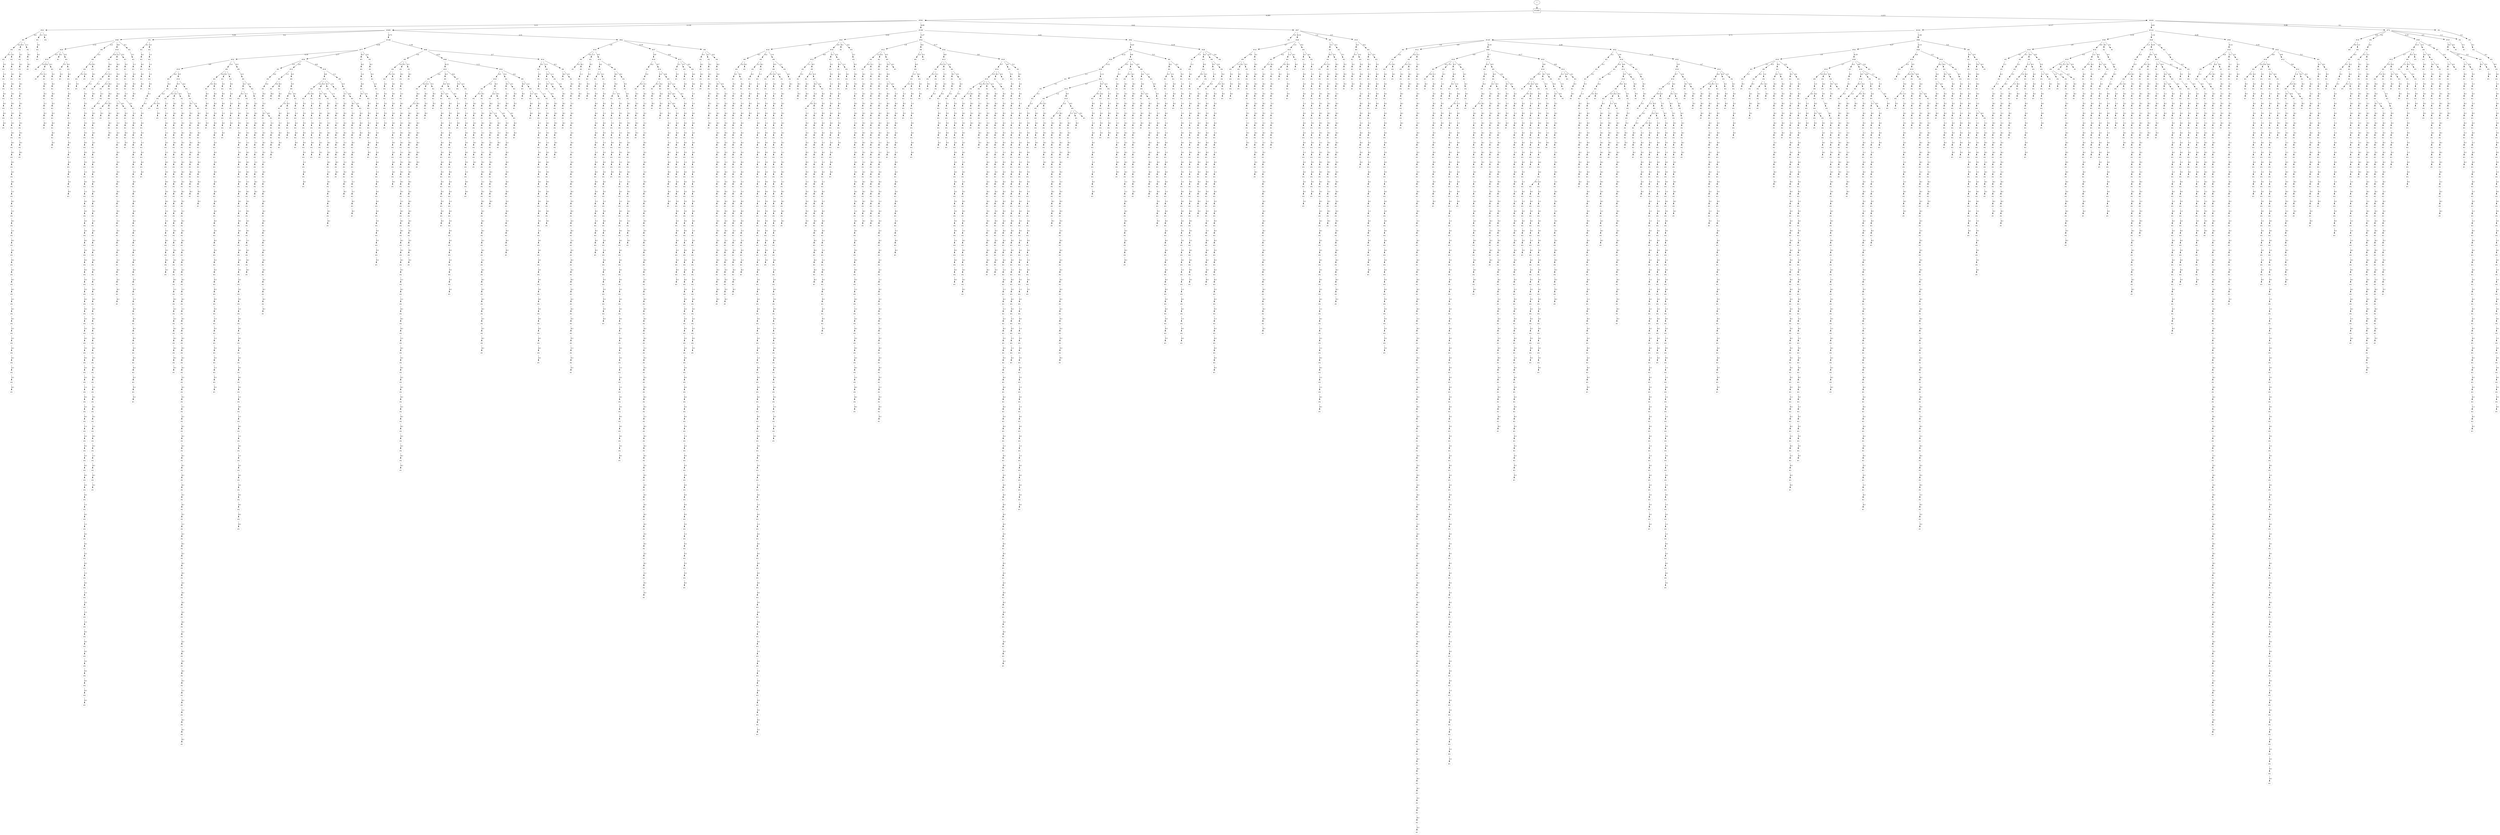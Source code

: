 // produced with flexfringe from git commitd1cf04ada0831d0605a3651971ef9a02091d8823
// dfasat/flexfringe -h=kldistance -d=kl_data -o=experiments/flexfringe_pautomac_study/flexfringe_data/exp6_n5_x0_w1_a1_b1_f1_I0_J0_K0_t1_l0_p0_75dfa -n=5 -x=0 -w=1 -a=1 -b=1 -f=1 -I=0 -J=0 -K=0 -t=1 -l=0 -p=0.75 /Users/nicholasrenninger/Google Drive/Grad School/specification learning/code/DPFA_DTS_product_experiment/dfasatInvestigations/experiments/flexfringe_pautomac_study/flexfringe_data/flexfringe_pautomac_study_train 
digraph DFA {
	0 [label="root" shape=box];
		I -> 0;
	0 [ label="#1000"  ];
		0 -> 1 [label="4:285"  ];
		0 -> 68 [label="1:215"  ];
	1 [ label="#561"  style=dotted ];
		1 -> 749 [label="3:15"  ];
		1 -> 2 [label="2:130"  ];
		1 -> 82 [label="4:90"  ];
		1 -> 287 [label="0:41"  ];
	82 [ label="#180"  style=dotted ];
		82 -> 83 [label="0:22"  ];
		82 -> 270 [label="1:27"  ];
		82 -> 387 [label="4:41"  ];
	387 [ label="#82"  style=dotted ];
		387 -> 388 [label="3:23"  ];
		387 -> 556 [label="4:18"  ];
	556 [ label="#28"  style=dotted ];
		556 -> 1491 [label="1:1"  ];
		556 -> 1805 [label="4:2"  ];
		556 -> 557 [label="2:3"  ];
		556 -> 638 [label="3:4"  ];
	1805 [ label="#4"  style=dotted ];
		1805 -> 1806 [label="0:2"  ];
	1806 [ label="#4"  style=dotted ];
		1806 -> 1807 [label="0:1"  ];
		1806 -> 3027 [label="2:1"  ];
	3027 [ label="#2"  style=dotted ];
		3027 -> 3028 [label="5:1"  ];
	3028 [ label="#2"  style=dotted ];
		3028 -> 3029 [label="3:1"  ];
	3029 [ label="#2"  style=dotted ];
		3029 -> 3030 [label="3:1"  ];
	3030 [ label="#2"  style=dotted ];
		3030 -> 3031 [label="0:1"  ];
	3031 [ label="#2"  style=dotted ];
		3031 -> 3032 [label="2:1"  ];
	3032 [ label="#2"  style=dotted ];
		3032 -> 3033 [label="4:1"  ];
	3033 [ label="#2"  style=dotted ];
		3033 -> 3034 [label="4:1"  ];
	3034 [ label="#2"  style=dotted ];
		3034 -> 3035 [label="4:1"  ];
	3035 [ label="#2"  style=dotted ];
		3035 -> 3036 [label="0:1"  ];
	3036 [ label="#2"  style=dotted ];
		3036 -> 3037 [label="4:1"  ];
	3037 [ label="#2"  style=dotted ];
		3037 -> 3038 [label="4:1"  ];
	3038 [ label="#2"  style=dotted ];
		3038 -> 3039 [label="3:1"  ];
	3039 [ label="#2"  style=dotted ];
		3039 -> 3040 [label="0:1"  ];
	3040 [ label="#2"  style=dotted ];
		3040 -> 3041 [label="3:1"  ];
	3041 [ label="#1"  style=dotted ];
	1807 [ label="#1"  style=dotted ];
	557 [ label="#6"  style=dotted ];
		557 -> 1515 [label="0:1"  ];
		557 -> 558 [label="3:2"  ];
	558 [ label="#4"  style=dotted ];
		558 -> 559 [label="5:2"  ];
	559 [ label="#4"  style=dotted ];
		559 -> 560 [label="2:1"  ];
		559 -> 4164 [label="3:1"  ];
	560 [ label="#2"  style=dotted ];
		560 -> 561 [label="5:1"  ];
	561 [ label="#2"  style=dotted ];
		561 -> 562 [label="3:1"  ];
	562 [ label="#2"  style=dotted ];
		562 -> 563 [label="3:1"  ];
	563 [ label="#2"  style=dotted ];
		563 -> 564 [label="4:1"  ];
	564 [ label="#2"  style=dotted ];
		564 -> 565 [label="1:1"  ];
	565 [ label="#2"  style=dotted ];
		565 -> 566 [label="4:1"  ];
	566 [ label="#2"  style=dotted ];
		566 -> 567 [label="1:1"  ];
	567 [ label="#2"  style=dotted ];
		567 -> 568 [label="4:1"  ];
	568 [ label="#2"  style=dotted ];
		568 -> 569 [label="1:1"  ];
	569 [ label="#2"  style=dotted ];
		569 -> 570 [label="4:1"  ];
	570 [ label="#2"  style=dotted ];
		570 -> 571 [label="4:1"  ];
	571 [ label="#2"  style=dotted ];
		571 -> 572 [label="2:1"  ];
	572 [ label="#2"  style=dotted ];
		572 -> 573 [label="2:1"  ];
	573 [ label="#2"  style=dotted ];
		573 -> 574 [label="0:1"  ];
	574 [ label="#2"  style=dotted ];
		574 -> 575 [label="4:1"  ];
	575 [ label="#2"  style=dotted ];
		575 -> 576 [label="4:1"  ];
	576 [ label="#2"  style=dotted ];
		576 -> 577 [label="3:1"  ];
	577 [ label="#2"  style=dotted ];
		577 -> 578 [label="0:1"  ];
	578 [ label="#2"  style=dotted ];
		578 -> 579 [label="4:1"  ];
	579 [ label="#2"  style=dotted ];
		579 -> 580 [label="4:1"  ];
	580 [ label="#2"  style=dotted ];
		580 -> 581 [label="3:1"  ];
	581 [ label="#2"  style=dotted ];
		581 -> 582 [label="4:1"  ];
	582 [ label="#2"  style=dotted ];
		582 -> 583 [label="5:1"  ];
	583 [ label="#2"  style=dotted ];
		583 -> 584 [label="1:1"  ];
	584 [ label="#2"  style=dotted ];
		584 -> 585 [label="4:1"  ];
	585 [ label="#2"  style=dotted ];
		585 -> 586 [label="4:1"  ];
	586 [ label="#2"  style=dotted ];
		586 -> 587 [label="4:1"  ];
	587 [ label="#2"  style=dotted ];
		587 -> 588 [label="4:1"  ];
	588 [ label="#2"  style=dotted ];
		588 -> 589 [label="4:1"  ];
	589 [ label="#1"  style=dotted ];
	4164 [ label="#2"  style=dotted ];
		4164 -> 4165 [label="4:1"  ];
	4165 [ label="#1"  style=dotted ];
	1515 [ label="#2"  style=dotted ];
		1515 -> 1516 [label="1:1"  ];
	1516 [ label="#2"  style=dotted ];
		1516 -> 1517 [label="0:1"  ];
	1517 [ label="#2"  style=dotted ];
		1517 -> 1518 [label="4:1"  ];
	1518 [ label="#2"  style=dotted ];
		1518 -> 1519 [label="4:1"  ];
	1519 [ label="#2"  style=dotted ];
		1519 -> 1520 [label="3:1"  ];
	1520 [ label="#2"  style=dotted ];
		1520 -> 1521 [label="0:1"  ];
	1521 [ label="#2"  style=dotted ];
		1521 -> 1522 [label="4:1"  ];
	1522 [ label="#2"  style=dotted ];
		1522 -> 1523 [label="4:1"  ];
	1523 [ label="#2"  style=dotted ];
		1523 -> 1524 [label="4:1"  ];
	1524 [ label="#2"  style=dotted ];
		1524 -> 1525 [label="2:1"  ];
	1525 [ label="#2"  style=dotted ];
		1525 -> 1526 [label="0:1"  ];
	1526 [ label="#2"  style=dotted ];
		1526 -> 1527 [label="0:1"  ];
	1527 [ label="#2"  style=dotted ];
		1527 -> 1528 [label="5:1"  ];
	1528 [ label="#2"  style=dotted ];
		1528 -> 1529 [label="1:1"  ];
	1529 [ label="#2"  style=dotted ];
		1529 -> 1530 [label="2:1"  ];
	1530 [ label="#2"  style=dotted ];
		1530 -> 1531 [label="1:1"  ];
	1531 [ label="#2"  style=dotted ];
		1531 -> 1532 [label="1:1"  ];
	1532 [ label="#2"  style=dotted ];
		1532 -> 1533 [label="0:1"  ];
	1533 [ label="#2"  style=dotted ];
		1533 -> 1534 [label="4:1"  ];
	1534 [ label="#2"  style=dotted ];
		1534 -> 1535 [label="4:1"  ];
	1535 [ label="#2"  style=dotted ];
		1535 -> 1536 [label="3:1"  ];
	1536 [ label="#2"  style=dotted ];
		1536 -> 1537 [label="0:1"  ];
	1537 [ label="#1"  style=dotted ];
	638 [ label="#4"  style=dotted ];
	1491 [ label="#2"  style=dotted ];
		1491 -> 1492 [label="1:1"  ];
	1492 [ label="#2"  style=dotted ];
		1492 -> 1493 [label="4:1"  ];
	1493 [ label="#2"  style=dotted ];
		1493 -> 1494 [label="1:1"  ];
	1494 [ label="#2"  style=dotted ];
		1494 -> 1495 [label="4:1"  ];
	1495 [ label="#2"  style=dotted ];
		1495 -> 1496 [label="4:1"  ];
	1496 [ label="#2"  style=dotted ];
		1496 -> 1497 [label="4:1"  ];
	1497 [ label="#2"  style=dotted ];
		1497 -> 1498 [label="1:1"  ];
	1498 [ label="#2"  style=dotted ];
		1498 -> 1499 [label="0:1"  ];
	1499 [ label="#2"  style=dotted ];
		1499 -> 1500 [label="4:1"  ];
	1500 [ label="#2"  style=dotted ];
		1500 -> 1501 [label="0:1"  ];
	1501 [ label="#2"  style=dotted ];
		1501 -> 1502 [label="4:1"  ];
	1502 [ label="#2"  style=dotted ];
		1502 -> 1503 [label="1:1"  ];
	1503 [ label="#2"  style=dotted ];
		1503 -> 1504 [label="0:1"  ];
	1504 [ label="#2"  style=dotted ];
		1504 -> 1505 [label="2:1"  ];
	1505 [ label="#2"  style=dotted ];
		1505 -> 1506 [label="5:1"  ];
	1506 [ label="#2"  style=dotted ];
		1506 -> 1507 [label="0:1"  ];
	1507 [ label="#2"  style=dotted ];
		1507 -> 1508 [label="0:1"  ];
	1508 [ label="#2"  style=dotted ];
		1508 -> 1509 [label="5:1"  ];
	1509 [ label="#2"  style=dotted ];
		1509 -> 1510 [label="1:1"  ];
	1510 [ label="#2"  style=dotted ];
		1510 -> 1511 [label="4:1"  ];
	1511 [ label="#2"  style=dotted ];
		1511 -> 1512 [label="4:1"  ];
	1512 [ label="#2"  style=dotted ];
		1512 -> 1513 [label="0:1"  ];
	1513 [ label="#2"  style=dotted ];
		1513 -> 1514 [label="3:1"  ];
	1514 [ label="#1"  style=dotted ];
	388 [ label="#46"  style=dotted ];
		388 -> 720 [label="4:12"  ];
		388 -> 1812 [label="0:8"  ];
		388 -> 389 [label="5:3"  ];
	720 [ label="#24"  style=dotted ];
		720 -> 721 [label="5:12"  ];
	721 [ label="#24"  style=dotted ];
		721 -> 722 [label="5:1"  ];
		721 -> 999 [label="1:11"  ];
	999 [ label="#22"  style=dotted ];
		999 -> 1000 [label="4:7"  ];
		999 -> 1094 [label="5:3"  ];
		999 -> 2574 [label="2:1"  ];
	1000 [ label="#14"  style=dotted ];
		1000 -> 1001 [label="1:2"  ];
		1000 -> 1061 [label="4:5"  ];
	1061 [ label="#10"  style=dotted ];
		1061 -> 1062 [label="2:2"  ];
		1061 -> 3159 [label="4:3"  ];
	3159 [ label="#6"  style=dotted ];
		3159 -> 3160 [label="1:1"  ];
		3159 -> 4166 [label="4:1"  ];
		3159 -> 4377 [label="0:1"  ];
	4166 [ label="#2"  style=dotted ];
		4166 -> 4167 [label="4:1"  ];
	4167 [ label="#1"  style=dotted ];
	4377 [ label="#1"  style=dotted ];
	3160 [ label="#2"  style=dotted ];
		3160 -> 3161 [label="4:1"  ];
	3161 [ label="#2"  style=dotted ];
		3161 -> 3162 [label="3:1"  ];
	3162 [ label="#2"  style=dotted ];
		3162 -> 3163 [label="0:1"  ];
	3163 [ label="#2"  style=dotted ];
		3163 -> 3164 [label="0:1"  ];
	3164 [ label="#1"  style=dotted ];
	1062 [ label="#4"  style=dotted ];
		1062 -> 1063 [label="5:1"  ];
		1062 -> 3487 [label="4:1"  ];
	3487 [ label="#2"  style=dotted ];
		3487 -> 3488 [label="4:1"  ];
	3488 [ label="#2"  style=dotted ];
		3488 -> 3489 [label="4:1"  ];
	3489 [ label="#2"  style=dotted ];
		3489 -> 3490 [label="4:1"  ];
	3490 [ label="#2"  style=dotted ];
		3490 -> 3491 [label="3:1"  ];
	3491 [ label="#2"  style=dotted ];
		3491 -> 3492 [label="4:1"  ];
	3492 [ label="#2"  style=dotted ];
		3492 -> 3493 [label="5:1"  ];
	3493 [ label="#2"  style=dotted ];
		3493 -> 3494 [label="1:1"  ];
	3494 [ label="#2"  style=dotted ];
		3494 -> 3495 [label="5:1"  ];
	3495 [ label="#2"  style=dotted ];
		3495 -> 3496 [label="0:1"  ];
	3496 [ label="#2"  style=dotted ];
		3496 -> 3497 [label="0:1"  ];
	3497 [ label="#2"  style=dotted ];
		3497 -> 3498 [label="5:1"  ];
	3498 [ label="#2"  style=dotted ];
		3498 -> 3499 [label="1:1"  ];
	3499 [ label="#2"  style=dotted ];
		3499 -> 3500 [label="4:1"  ];
	3500 [ label="#2"  style=dotted ];
		3500 -> 3501 [label="4:1"  ];
	3501 [ label="#2"  style=dotted ];
		3501 -> 3502 [label="2:1"  ];
	3502 [ label="#2"  style=dotted ];
		3502 -> 3503 [label="4:1"  ];
	3503 [ label="#2"  style=dotted ];
		3503 -> 3504 [label="4:1"  ];
	3504 [ label="#2"  style=dotted ];
		3504 -> 3505 [label="4:1"  ];
	3505 [ label="#2"  style=dotted ];
		3505 -> 3506 [label="0:1"  ];
	3506 [ label="#2"  style=dotted ];
		3506 -> 3507 [label="2:1"  ];
	3507 [ label="#2"  style=dotted ];
		3507 -> 3508 [label="5:1"  ];
	3508 [ label="#2"  style=dotted ];
		3508 -> 3509 [label="3:1"  ];
	3509 [ label="#2"  style=dotted ];
		3509 -> 3510 [label="5:1"  ];
	3510 [ label="#2"  style=dotted ];
		3510 -> 3511 [label="3:1"  ];
	3511 [ label="#2"  style=dotted ];
		3511 -> 3512 [label="0:1"  ];
	3512 [ label="#1"  style=dotted ];
	1063 [ label="#2"  style=dotted ];
		1063 -> 1064 [label="0:1"  ];
	1064 [ label="#2"  style=dotted ];
		1064 -> 1065 [label="0:1"  ];
	1065 [ label="#2"  style=dotted ];
		1065 -> 1066 [label="5:1"  ];
	1066 [ label="#2"  style=dotted ];
		1066 -> 1067 [label="1:1"  ];
	1067 [ label="#2"  style=dotted ];
		1067 -> 1068 [label="4:1"  ];
	1068 [ label="#2"  style=dotted ];
		1068 -> 1069 [label="4:1"  ];
	1069 [ label="#2"  style=dotted ];
		1069 -> 1070 [label="4:1"  ];
	1070 [ label="#2"  style=dotted ];
		1070 -> 1071 [label="0:1"  ];
	1071 [ label="#2"  style=dotted ];
		1071 -> 1072 [label="4:1"  ];
	1072 [ label="#2"  style=dotted ];
		1072 -> 1073 [label="0:1"  ];
	1073 [ label="#2"  style=dotted ];
		1073 -> 1074 [label="0:1"  ];
	1074 [ label="#1"  style=dotted ];
	1001 [ label="#4"  style=dotted ];
		1001 -> 1002 [label="0:1"  ];
		1001 -> 4639 [label="2:1"  ];
	4639 [ label="#2"  style=dotted ];
		4639 -> 4640 [label="4:1"  ];
	4640 [ label="#2"  style=dotted ];
		4640 -> 4641 [label="3:1"  ];
	4641 [ label="#2"  style=dotted ];
		4641 -> 4642 [label="0:1"  ];
	4642 [ label="#2"  style=dotted ];
		4642 -> 4643 [label="4:1"  ];
	4643 [ label="#2"  style=dotted ];
		4643 -> 4644 [label="4:1"  ];
	4644 [ label="#2"  style=dotted ];
		4644 -> 4645 [label="4:1"  ];
	4645 [ label="#1"  style=dotted ];
	1002 [ label="#2"  style=dotted ];
		1002 -> 1003 [label="4:1"  ];
	1003 [ label="#2"  style=dotted ];
		1003 -> 1004 [label="4:1"  ];
	1004 [ label="#2"  style=dotted ];
		1004 -> 1005 [label="4:1"  ];
	1005 [ label="#2"  style=dotted ];
		1005 -> 1006 [label="4:1"  ];
	1006 [ label="#1"  style=dotted ];
	2574 [ label="#2"  style=dotted ];
		2574 -> 2575 [label="1:1"  ];
	2575 [ label="#2"  style=dotted ];
		2575 -> 2576 [label="1:1"  ];
	2576 [ label="#2"  style=dotted ];
		2576 -> 2577 [label="0:1"  ];
	2577 [ label="#2"  style=dotted ];
		2577 -> 2578 [label="4:1"  ];
	2578 [ label="#2"  style=dotted ];
		2578 -> 2579 [label="0:1"  ];
	2579 [ label="#1"  style=dotted ];
	1094 [ label="#6"  style=dotted ];
		1094 -> 1095 [label="0:1"  ];
		1094 -> 1874 [label="3:2"  ];
	1874 [ label="#3"  style=dotted ];
		1874 -> 1875 [label="5:1"  ];
	1875 [ label="#2"  style=dotted ];
		1875 -> 1876 [label="2:1"  ];
	1876 [ label="#2"  style=dotted ];
		1876 -> 1877 [label="5:1"  ];
	1877 [ label="#2"  style=dotted ];
		1877 -> 1878 [label="3:1"  ];
	1878 [ label="#1"  style=dotted ];
	1095 [ label="#2"  style=dotted ];
		1095 -> 1096 [label="0:1"  ];
	1096 [ label="#2"  style=dotted ];
		1096 -> 1097 [label="5:1"  ];
	1097 [ label="#2"  style=dotted ];
		1097 -> 1098 [label="1:1"  ];
	1098 [ label="#2"  style=dotted ];
		1098 -> 1099 [label="4:1"  ];
	1099 [ label="#2"  style=dotted ];
		1099 -> 1100 [label="4:1"  ];
	1100 [ label="#2"  style=dotted ];
		1100 -> 1101 [label="4:1"  ];
	1101 [ label="#2"  style=dotted ];
		1101 -> 1102 [label="1:1"  ];
	1102 [ label="#2"  style=dotted ];
		1102 -> 1103 [label="1:1"  ];
	1103 [ label="#2"  style=dotted ];
		1103 -> 1104 [label="4:1"  ];
	1104 [ label="#2"  style=dotted ];
		1104 -> 1105 [label="4:1"  ];
	1105 [ label="#1"  style=dotted ];
	722 [ label="#2"  style=dotted ];
		722 -> 723 [label="5:1"  ];
	723 [ label="#2"  style=dotted ];
		723 -> 724 [label="5:1"  ];
	724 [ label="#2"  style=dotted ];
		724 -> 725 [label="2:1"  ];
	725 [ label="#2"  style=dotted ];
		725 -> 726 [label="5:1"  ];
	726 [ label="#2"  style=dotted ];
		726 -> 727 [label="3:1"  ];
	727 [ label="#2"  style=dotted ];
		727 -> 728 [label="5:1"  ];
	728 [ label="#2"  style=dotted ];
		728 -> 729 [label="0:1"  ];
	729 [ label="#2"  style=dotted ];
		729 -> 730 [label="0:1"  ];
	730 [ label="#2"  style=dotted ];
		730 -> 731 [label="5:1"  ];
	731 [ label="#2"  style=dotted ];
		731 -> 732 [label="5:1"  ];
	732 [ label="#2"  style=dotted ];
		732 -> 733 [label="4:1"  ];
	733 [ label="#2"  style=dotted ];
		733 -> 734 [label="1:1"  ];
	734 [ label="#2"  style=dotted ];
		734 -> 735 [label="1:1"  ];
	735 [ label="#2"  style=dotted ];
		735 -> 736 [label="4:1"  ];
	736 [ label="#2"  style=dotted ];
		736 -> 737 [label="4:1"  ];
	737 [ label="#2"  style=dotted ];
		737 -> 738 [label="4:1"  ];
	738 [ label="#2"  style=dotted ];
		738 -> 739 [label="0:1"  ];
	739 [ label="#2"  style=dotted ];
		739 -> 740 [label="4:1"  ];
	740 [ label="#2"  style=dotted ];
		740 -> 741 [label="1:1"  ];
	741 [ label="#2"  style=dotted ];
		741 -> 742 [label="4:1"  ];
	742 [ label="#2"  style=dotted ];
		742 -> 743 [label="4:1"  ];
	743 [ label="#2"  style=dotted ];
		743 -> 744 [label="3:1"  ];
	744 [ label="#1"  style=dotted ];
	1812 [ label="#16"  style=dotted ];
		1812 -> 1813 [label="0:3"  ];
		1812 -> 1879 [label="2:2"  ];
		1812 -> 3440 [label="4:3"  ];
	3440 [ label="#6"  style=dotted ];
		3440 -> 3441 [label="4:2"  ];
		3440 -> 4661 [label="1:1"  ];
	3441 [ label="#4"  style=dotted ];
		3441 -> 3442 [label="3:2"  ];
	3442 [ label="#4"  style=dotted ];
		3442 -> 3443 [label="0:1"  ];
		3442 -> 3567 [label="5:1"  ];
	3443 [ label="#2"  style=dotted ];
		3443 -> 3444 [label="4:1"  ];
	3444 [ label="#2"  style=dotted ];
		3444 -> 3445 [label="4:1"  ];
	3445 [ label="#2"  style=dotted ];
		3445 -> 3446 [label="4:1"  ];
	3446 [ label="#1"  style=dotted ];
	3567 [ label="#2"  style=dotted ];
		3567 -> 3568 [label="4:1"  ];
	3568 [ label="#2"  style=dotted ];
		3568 -> 3569 [label="5:1"  ];
	3569 [ label="#2"  style=dotted ];
		3569 -> 3570 [label="4:1"  ];
	3570 [ label="#2"  style=dotted ];
		3570 -> 3571 [label="4:1"  ];
	3571 [ label="#2"  style=dotted ];
		3571 -> 3572 [label="4:1"  ];
	3572 [ label="#2"  style=dotted ];
		3572 -> 3573 [label="4:1"  ];
	3573 [ label="#2"  style=dotted ];
		3573 -> 3574 [label="0:1"  ];
	3574 [ label="#2"  style=dotted ];
		3574 -> 3575 [label="4:1"  ];
	3575 [ label="#2"  style=dotted ];
		3575 -> 3576 [label="4:1"  ];
	3576 [ label="#2"  style=dotted ];
		3576 -> 3577 [label="4:1"  ];
	3577 [ label="#1"  style=dotted ];
	4661 [ label="#2"  style=dotted ];
		4661 -> 4662 [label="4:1"  ];
	4662 [ label="#2"  style=dotted ];
		4662 -> 4663 [label="4:1"  ];
	4663 [ label="#2"  style=dotted ];
		4663 -> 4664 [label="3:1"  ];
	4664 [ label="#2"  style=dotted ];
		4664 -> 4665 [label="1:1"  ];
	4665 [ label="#2"  style=dotted ];
		4665 -> 4666 [label="4:1"  ];
	4666 [ label="#2"  style=dotted ];
		4666 -> 4667 [label="2:1"  ];
	4667 [ label="#2"  style=dotted ];
		4667 -> 4668 [label="4:1"  ];
	4668 [ label="#2"  style=dotted ];
		4668 -> 4669 [label="4:1"  ];
	4669 [ label="#2"  style=dotted ];
		4669 -> 4670 [label="4:1"  ];
	4670 [ label="#2"  style=dotted ];
		4670 -> 4671 [label="4:1"  ];
	4671 [ label="#2"  style=dotted ];
		4671 -> 4672 [label="3:1"  ];
	4672 [ label="#2"  style=dotted ];
		4672 -> 4673 [label="4:1"  ];
	4673 [ label="#2"  style=dotted ];
		4673 -> 4674 [label="5:1"  ];
	4674 [ label="#2"  style=dotted ];
		4674 -> 4675 [label="5:1"  ];
	4675 [ label="#2"  style=dotted ];
		4675 -> 4676 [label="5:1"  ];
	4676 [ label="#1"  style=dotted ];
	1879 [ label="#4"  style=dotted ];
		1879 -> 1880 [label="2:1"  ];
		1879 -> 2590 [label="4:1"  ];
	2590 [ label="#2"  style=dotted ];
		2590 -> 2591 [label="4:1"  ];
	2591 [ label="#2"  style=dotted ];
		2591 -> 2592 [label="0:1"  ];
	2592 [ label="#2"  style=dotted ];
		2592 -> 2593 [label="2:1"  ];
	2593 [ label="#2"  style=dotted ];
		2593 -> 2594 [label="1:1"  ];
	2594 [ label="#2"  style=dotted ];
		2594 -> 2595 [label="1:1"  ];
	2595 [ label="#2"  style=dotted ];
		2595 -> 2596 [label="4:1"  ];
	2596 [ label="#2"  style=dotted ];
		2596 -> 2597 [label="5:1"  ];
	2597 [ label="#2"  style=dotted ];
		2597 -> 2598 [label="1:1"  ];
	2598 [ label="#2"  style=dotted ];
		2598 -> 2599 [label="4:1"  ];
	2599 [ label="#2"  style=dotted ];
		2599 -> 2600 [label="1:1"  ];
	2600 [ label="#2"  style=dotted ];
		2600 -> 2601 [label="5:1"  ];
	2601 [ label="#2"  style=dotted ];
		2601 -> 2602 [label="3:1"  ];
	2602 [ label="#1"  style=dotted ];
	1880 [ label="#2"  style=dotted ];
		1880 -> 1881 [label="4:1"  ];
	1881 [ label="#2"  style=dotted ];
		1881 -> 1882 [label="3:1"  ];
	1882 [ label="#2"  style=dotted ];
		1882 -> 1883 [label="0:1"  ];
	1883 [ label="#2"  style=dotted ];
		1883 -> 1884 [label="2:1"  ];
	1884 [ label="#2"  style=dotted ];
		1884 -> 1885 [label="4:1"  ];
	1885 [ label="#2"  style=dotted ];
		1885 -> 1886 [label="4:1"  ];
	1886 [ label="#2"  style=dotted ];
		1886 -> 1887 [label="2:1"  ];
	1887 [ label="#2"  style=dotted ];
		1887 -> 1888 [label="4:1"  ];
	1888 [ label="#2"  style=dotted ];
		1888 -> 1889 [label="4:1"  ];
	1889 [ label="#2"  style=dotted ];
		1889 -> 1890 [label="4:1"  ];
	1890 [ label="#2"  style=dotted ];
		1890 -> 1891 [label="1:1"  ];
	1891 [ label="#2"  style=dotted ];
		1891 -> 1892 [label="1:1"  ];
	1892 [ label="#2"  style=dotted ];
		1892 -> 1893 [label="0:1"  ];
	1893 [ label="#2"  style=dotted ];
		1893 -> 1894 [label="4:1"  ];
	1894 [ label="#2"  style=dotted ];
		1894 -> 1895 [label="0:1"  ];
	1895 [ label="#2"  style=dotted ];
		1895 -> 1896 [label="2:1"  ];
	1896 [ label="#2"  style=dotted ];
		1896 -> 1897 [label="2:1"  ];
	1897 [ label="#2"  style=dotted ];
		1897 -> 1898 [label="0:1"  ];
	1898 [ label="#2"  style=dotted ];
		1898 -> 1899 [label="0:1"  ];
	1899 [ label="#1"  style=dotted ];
	1813 [ label="#4"  style=dotted ];
		1813 -> 3834 [label="4:1"  ];
	3834 [ label="#2"  style=dotted ];
		3834 -> 3835 [label="4:1"  ];
	3835 [ label="#2"  style=dotted ];
		3835 -> 3836 [label="3:1"  ];
	3836 [ label="#2"  style=dotted ];
		3836 -> 3837 [label="4:1"  ];
	3837 [ label="#2"  style=dotted ];
		3837 -> 3838 [label="5:1"  ];
	3838 [ label="#2"  style=dotted ];
		3838 -> 3839 [label="1:1"  ];
	3839 [ label="#2"  style=dotted ];
		3839 -> 3840 [label="4:1"  ];
	3840 [ label="#2"  style=dotted ];
		3840 -> 3841 [label="1:1"  ];
	3841 [ label="#2"  style=dotted ];
		3841 -> 3842 [label="4:1"  ];
	3842 [ label="#2"  style=dotted ];
		3842 -> 3843 [label="4:1"  ];
	3843 [ label="#2"  style=dotted ];
		3843 -> 3844 [label="0:1"  ];
	3844 [ label="#1"  style=dotted ];
	389 [ label="#6"  style=dotted ];
		389 -> 390 [label="0:2"  ];
		389 -> 4410 [label="4:1"  ];
	4410 [ label="#2"  style=dotted ];
		4410 -> 4411 [label="5:1"  ];
	4411 [ label="#2"  style=dotted ];
		4411 -> 4412 [label="1:1"  ];
	4412 [ label="#2"  style=dotted ];
		4412 -> 4413 [label="5:1"  ];
	4413 [ label="#2"  style=dotted ];
		4413 -> 4414 [label="1:1"  ];
	4414 [ label="#2"  style=dotted ];
		4414 -> 4415 [label="1:1"  ];
	4415 [ label="#2"  style=dotted ];
		4415 -> 4416 [label="0:1"  ];
	4416 [ label="#2"  style=dotted ];
		4416 -> 4417 [label="4:1"  ];
	4417 [ label="#2"  style=dotted ];
		4417 -> 4418 [label="4:1"  ];
	4418 [ label="#2"  style=dotted ];
		4418 -> 4419 [label="3:1"  ];
	4419 [ label="#2"  style=dotted ];
		4419 -> 4420 [label="4:1"  ];
	4420 [ label="#2"  style=dotted ];
		4420 -> 4421 [label="5:1"  ];
	4421 [ label="#2"  style=dotted ];
		4421 -> 4422 [label="1:1"  ];
	4422 [ label="#2"  style=dotted ];
		4422 -> 4423 [label="0:1"  ];
	4423 [ label="#2"  style=dotted ];
		4423 -> 4424 [label="4:1"  ];
	4424 [ label="#2"  style=dotted ];
		4424 -> 4425 [label="4:1"  ];
	4425 [ label="#2"  style=dotted ];
		4425 -> 4426 [label="2:1"  ];
	4426 [ label="#2"  style=dotted ];
		4426 -> 4427 [label="5:1"  ];
	4427 [ label="#2"  style=dotted ];
		4427 -> 4428 [label="3:1"  ];
	4428 [ label="#2"  style=dotted ];
		4428 -> 4429 [label="3:1"  ];
	4429 [ label="#2"  style=dotted ];
		4429 -> 4430 [label="4:1"  ];
	4430 [ label="#2"  style=dotted ];
		4430 -> 4431 [label="1:1"  ];
	4431 [ label="#2"  style=dotted ];
		4431 -> 4432 [label="2:1"  ];
	4432 [ label="#2"  style=dotted ];
		4432 -> 4433 [label="1:1"  ];
	4433 [ label="#2"  style=dotted ];
		4433 -> 4434 [label="0:1"  ];
	4434 [ label="#2"  style=dotted ];
		4434 -> 4435 [label="4:1"  ];
	4435 [ label="#2"  style=dotted ];
		4435 -> 4436 [label="1:1"  ];
	4436 [ label="#2"  style=dotted ];
		4436 -> 4437 [label="4:1"  ];
	4437 [ label="#2"  style=dotted ];
		4437 -> 4438 [label="4:1"  ];
	4438 [ label="#1"  style=dotted ];
	390 [ label="#4"  style=dotted ];
		390 -> 391 [label="4:1"  ];
		390 -> 4547 [label="3:1"  ];
	391 [ label="#2"  style=dotted ];
		391 -> 392 [label="1:1"  ];
	392 [ label="#2"  style=dotted ];
		392 -> 393 [label="1:1"  ];
	393 [ label="#2"  style=dotted ];
		393 -> 394 [label="4:1"  ];
	394 [ label="#2"  style=dotted ];
		394 -> 395 [label="4:1"  ];
	395 [ label="#2"  style=dotted ];
		395 -> 396 [label="1:1"  ];
	396 [ label="#2"  style=dotted ];
		396 -> 397 [label="1:1"  ];
	397 [ label="#2"  style=dotted ];
		397 -> 398 [label="4:1"  ];
	398 [ label="#2"  style=dotted ];
		398 -> 399 [label="1:1"  ];
	399 [ label="#2"  style=dotted ];
		399 -> 400 [label="2:1"  ];
	400 [ label="#2"  style=dotted ];
		400 -> 401 [label="4:1"  ];
	401 [ label="#2"  style=dotted ];
		401 -> 402 [label="4:1"  ];
	402 [ label="#2"  style=dotted ];
		402 -> 403 [label="1:1"  ];
	403 [ label="#2"  style=dotted ];
		403 -> 404 [label="1:1"  ];
	404 [ label="#2"  style=dotted ];
		404 -> 405 [label="4:1"  ];
	405 [ label="#2"  style=dotted ];
		405 -> 406 [label="4:1"  ];
	406 [ label="#2"  style=dotted ];
		406 -> 407 [label="2:1"  ];
	407 [ label="#2"  style=dotted ];
		407 -> 408 [label="4:1"  ];
	408 [ label="#2"  style=dotted ];
		408 -> 409 [label="4:1"  ];
	409 [ label="#2"  style=dotted ];
		409 -> 410 [label="2:1"  ];
	410 [ label="#2"  style=dotted ];
		410 -> 411 [label="4:1"  ];
	411 [ label="#2"  style=dotted ];
		411 -> 412 [label="4:1"  ];
	412 [ label="#2"  style=dotted ];
		412 -> 413 [label="0:1"  ];
	413 [ label="#2"  style=dotted ];
		413 -> 414 [label="3:1"  ];
	414 [ label="#2"  style=dotted ];
		414 -> 415 [label="4:1"  ];
	415 [ label="#2"  style=dotted ];
		415 -> 416 [label="3:1"  ];
	416 [ label="#2"  style=dotted ];
		416 -> 417 [label="0:1"  ];
	417 [ label="#2"  style=dotted ];
		417 -> 418 [label="3:1"  ];
	418 [ label="#1"  style=dotted ];
	4547 [ label="#2"  style=dotted ];
		4547 -> 4548 [label="4:1"  ];
	4548 [ label="#2"  style=dotted ];
		4548 -> 4549 [label="4:1"  ];
	4549 [ label="#2"  style=dotted ];
		4549 -> 4550 [label="4:1"  ];
	4550 [ label="#1"  style=dotted ];
	83 [ label="#43"  style=dotted ];
		83 -> 84 [label="4:9"  ];
		83 -> 348 [label="2:9"  ];
		83 -> 3042 [label="0:1"  ];
		83 -> 3589 [label="3:2"  ];
	84 [ label="#18"  style=dotted ];
		84 -> 1145 [label="4:3"  ];
		84 -> 85 [label="0:2"  ];
		84 -> 92 [label="1:4"  ];
	1145 [ label="#6"  style=dotted ];
		1145 -> 1146 [label="3:2"  ];
		1145 -> 4115 [label="4:1"  ];
	4115 [ label="#1"  style=dotted ];
	1146 [ label="#4"  style=dotted ];
		1146 -> 1147 [label="4:1"  ];
		1146 -> 2150 [label="0:1"  ];
	1147 [ label="#2"  style=dotted ];
		1147 -> 1148 [label="5:1"  ];
	1148 [ label="#2"  style=dotted ];
		1148 -> 1149 [label="1:1"  ];
	1149 [ label="#2"  style=dotted ];
		1149 -> 1150 [label="4:1"  ];
	1150 [ label="#2"  style=dotted ];
		1150 -> 1151 [label="4:1"  ];
	1151 [ label="#2"  style=dotted ];
		1151 -> 1152 [label="4:1"  ];
	1152 [ label="#2"  style=dotted ];
		1152 -> 1153 [label="4:1"  ];
	1153 [ label="#2"  style=dotted ];
		1153 -> 1154 [label="3:1"  ];
	1154 [ label="#2"  style=dotted ];
		1154 -> 1155 [label="4:1"  ];
	1155 [ label="#2"  style=dotted ];
		1155 -> 1156 [label="5:1"  ];
	1156 [ label="#2"  style=dotted ];
		1156 -> 1157 [label="1:1"  ];
	1157 [ label="#2"  style=dotted ];
		1157 -> 1158 [label="4:1"  ];
	1158 [ label="#2"  style=dotted ];
		1158 -> 1159 [label="1:1"  ];
	1159 [ label="#2"  style=dotted ];
		1159 -> 1160 [label="4:1"  ];
	1160 [ label="#2"  style=dotted ];
		1160 -> 1161 [label="4:1"  ];
	1161 [ label="#2"  style=dotted ];
		1161 -> 1162 [label="3:1"  ];
	1162 [ label="#2"  style=dotted ];
		1162 -> 1163 [label="1:1"  ];
	1163 [ label="#2"  style=dotted ];
		1163 -> 1164 [label="1:1"  ];
	1164 [ label="#2"  style=dotted ];
		1164 -> 1165 [label="2:1"  ];
	1165 [ label="#2"  style=dotted ];
		1165 -> 1166 [label="0:1"  ];
	1166 [ label="#2"  style=dotted ];
		1166 -> 1167 [label="4:1"  ];
	1167 [ label="#2"  style=dotted ];
		1167 -> 1168 [label="4:1"  ];
	1168 [ label="#2"  style=dotted ];
		1168 -> 1169 [label="4:1"  ];
	1169 [ label="#1"  style=dotted ];
	2150 [ label="#2"  style=dotted ];
		2150 -> 2151 [label="4:1"  ];
	2151 [ label="#2"  style=dotted ];
		2151 -> 2152 [label="1:1"  ];
	2152 [ label="#2"  style=dotted ];
		2152 -> 2153 [label="1:1"  ];
	2153 [ label="#2"  style=dotted ];
		2153 -> 2154 [label="4:1"  ];
	2154 [ label="#2"  style=dotted ];
		2154 -> 2155 [label="4:1"  ];
	2155 [ label="#2"  style=dotted ];
		2155 -> 2156 [label="4:1"  ];
	2156 [ label="#2"  style=dotted ];
		2156 -> 2157 [label="4:1"  ];
	2157 [ label="#2"  style=dotted ];
		2157 -> 2158 [label="3:1"  ];
	2158 [ label="#2"  style=dotted ];
		2158 -> 2159 [label="0:1"  ];
	2159 [ label="#2"  style=dotted ];
		2159 -> 2160 [label="4:1"  ];
	2160 [ label="#2"  style=dotted ];
		2160 -> 2161 [label="1:1"  ];
	2161 [ label="#2"  style=dotted ];
		2161 -> 2162 [label="1:1"  ];
	2162 [ label="#2"  style=dotted ];
		2162 -> 2163 [label="4:1"  ];
	2163 [ label="#2"  style=dotted ];
		2163 -> 2164 [label="4:1"  ];
	2164 [ label="#2"  style=dotted ];
		2164 -> 2165 [label="3:1"  ];
	2165 [ label="#2"  style=dotted ];
		2165 -> 2166 [label="1:1"  ];
	2166 [ label="#2"  style=dotted ];
		2166 -> 2167 [label="1:1"  ];
	2167 [ label="#2"  style=dotted ];
		2167 -> 2168 [label="2:1"  ];
	2168 [ label="#2"  style=dotted ];
		2168 -> 2169 [label="1:1"  ];
	2169 [ label="#2"  style=dotted ];
		2169 -> 2170 [label="4:1"  ];
	2170 [ label="#1"  style=dotted ];
	85 [ label="#4"  style=dotted ];
		85 -> 86 [label="2:1"  ];
		85 -> 3339 [label="4:1"  ];
	3339 [ label="#2"  style=dotted ];
		3339 -> 3340 [label="1:1"  ];
	3340 [ label="#2"  style=dotted ];
		3340 -> 3341 [label="1:1"  ];
	3341 [ label="#2"  style=dotted ];
		3341 -> 3342 [label="0:1"  ];
	3342 [ label="#2"  style=dotted ];
		3342 -> 3343 [label="3:1"  ];
	3343 [ label="#2"  style=dotted ];
		3343 -> 3344 [label="2:1"  ];
	3344 [ label="#2"  style=dotted ];
		3344 -> 3345 [label="4:1"  ];
	3345 [ label="#2"  style=dotted ];
		3345 -> 3346 [label="2:1"  ];
	3346 [ label="#2"  style=dotted ];
		3346 -> 3347 [label="3:1"  ];
	3347 [ label="#2"  style=dotted ];
		3347 -> 3348 [label="5:1"  ];
	3348 [ label="#2"  style=dotted ];
		3348 -> 3349 [label="1:1"  ];
	3349 [ label="#2"  style=dotted ];
		3349 -> 3350 [label="4:1"  ];
	3350 [ label="#2"  style=dotted ];
		3350 -> 3351 [label="1:1"  ];
	3351 [ label="#2"  style=dotted ];
		3351 -> 3352 [label="4:1"  ];
	3352 [ label="#2"  style=dotted ];
		3352 -> 3353 [label="1:1"  ];
	3353 [ label="#2"  style=dotted ];
		3353 -> 3354 [label="2:1"  ];
	3354 [ label="#2"  style=dotted ];
		3354 -> 3355 [label="4:1"  ];
	3355 [ label="#2"  style=dotted ];
		3355 -> 3356 [label="3:1"  ];
	3356 [ label="#2"  style=dotted ];
		3356 -> 3357 [label="0:1"  ];
	3357 [ label="#2"  style=dotted ];
		3357 -> 3358 [label="4:1"  ];
	3358 [ label="#2"  style=dotted ];
		3358 -> 3359 [label="1:1"  ];
	3359 [ label="#2"  style=dotted ];
		3359 -> 3360 [label="4:1"  ];
	3360 [ label="#2"  style=dotted ];
		3360 -> 3361 [label="3:1"  ];
	3361 [ label="#2"  style=dotted ];
		3361 -> 3362 [label="0:1"  ];
	3362 [ label="#2"  style=dotted ];
		3362 -> 3363 [label="4:1"  ];
	3363 [ label="#2"  style=dotted ];
		3363 -> 3364 [label="4:1"  ];
	3364 [ label="#2"  style=dotted ];
		3364 -> 3365 [label="3:1"  ];
	3365 [ label="#2"  style=dotted ];
		3365 -> 3366 [label="0:1"  ];
	3366 [ label="#2"  style=dotted ];
		3366 -> 3367 [label="2:1"  ];
	3367 [ label="#2"  style=dotted ];
		3367 -> 3368 [label="2:1"  ];
	3368 [ label="#2"  style=dotted ];
		3368 -> 3369 [label="1:1"  ];
	3369 [ label="#2"  style=dotted ];
		3369 -> 3370 [label="0:1"  ];
	3370 [ label="#2"  style=dotted ];
		3370 -> 3371 [label="0:1"  ];
	3371 [ label="#2"  style=dotted ];
		3371 -> 3372 [label="4:1"  ];
	3372 [ label="#2"  style=dotted ];
		3372 -> 3373 [label="4:1"  ];
	3373 [ label="#2"  style=dotted ];
		3373 -> 3374 [label="3:1"  ];
	3374 [ label="#2"  style=dotted ];
		3374 -> 3375 [label="0:1"  ];
	3375 [ label="#2"  style=dotted ];
		3375 -> 3376 [label="4:1"  ];
	3376 [ label="#2"  style=dotted ];
		3376 -> 3377 [label="4:1"  ];
	3377 [ label="#2"  style=dotted ];
		3377 -> 3378 [label="3:1"  ];
	3378 [ label="#2"  style=dotted ];
		3378 -> 3379 [label="0:1"  ];
	3379 [ label="#2"  style=dotted ];
		3379 -> 3380 [label="2:1"  ];
	3380 [ label="#2"  style=dotted ];
		3380 -> 3381 [label="4:1"  ];
	3381 [ label="#2"  style=dotted ];
		3381 -> 3382 [label="1:1"  ];
	3382 [ label="#2"  style=dotted ];
		3382 -> 3383 [label="4:1"  ];
	3383 [ label="#2"  style=dotted ];
		3383 -> 3384 [label="1:1"  ];
	3384 [ label="#2"  style=dotted ];
		3384 -> 3385 [label="4:1"  ];
	3385 [ label="#2"  style=dotted ];
		3385 -> 3386 [label="1:1"  ];
	3386 [ label="#2"  style=dotted ];
		3386 -> 3387 [label="4:1"  ];
	3387 [ label="#2"  style=dotted ];
		3387 -> 3388 [label="4:1"  ];
	3388 [ label="#2"  style=dotted ];
		3388 -> 3389 [label="4:1"  ];
	3389 [ label="#2"  style=dotted ];
		3389 -> 3390 [label="4:1"  ];
	3390 [ label="#2"  style=dotted ];
		3390 -> 3391 [label="4:1"  ];
	3391 [ label="#2"  style=dotted ];
		3391 -> 3392 [label="4:1"  ];
	3392 [ label="#2"  style=dotted ];
		3392 -> 3393 [label="4:1"  ];
	3393 [ label="#2"  style=dotted ];
		3393 -> 3394 [label="3:1"  ];
	3394 [ label="#2"  style=dotted ];
		3394 -> 3395 [label="4:1"  ];
	3395 [ label="#2"  style=dotted ];
		3395 -> 3396 [label="5:1"  ];
	3396 [ label="#2"  style=dotted ];
		3396 -> 3397 [label="1:1"  ];
	3397 [ label="#2"  style=dotted ];
		3397 -> 3398 [label="4:1"  ];
	3398 [ label="#2"  style=dotted ];
		3398 -> 3399 [label="1:1"  ];
	3399 [ label="#2"  style=dotted ];
		3399 -> 3400 [label="4:1"  ];
	3400 [ label="#2"  style=dotted ];
		3400 -> 3401 [label="1:1"  ];
	3401 [ label="#2"  style=dotted ];
		3401 -> 3402 [label="2:1"  ];
	3402 [ label="#2"  style=dotted ];
		3402 -> 3403 [label="0:1"  ];
	3403 [ label="#2"  style=dotted ];
		3403 -> 3404 [label="2:1"  ];
	3404 [ label="#2"  style=dotted ];
		3404 -> 3405 [label="5:1"  ];
	3405 [ label="#2"  style=dotted ];
		3405 -> 3406 [label="0:1"  ];
	3406 [ label="#2"  style=dotted ];
		3406 -> 3407 [label="5:1"  ];
	3407 [ label="#1"  style=dotted ];
	86 [ label="#2"  style=dotted ];
		86 -> 87 [label="4:1"  ];
	87 [ label="#2"  style=dotted ];
		87 -> 88 [label="4:1"  ];
	88 [ label="#2"  style=dotted ];
		88 -> 89 [label="4:1"  ];
	89 [ label="#2"  style=dotted ];
		89 -> 90 [label="0:1"  ];
	90 [ label="#2"  style=dotted ];
		90 -> 91 [label="0:1"  ];
	91 [ label="#1"  style=dotted ];
	92 [ label="#8"  style=dotted ];
		92 -> 1031 [label="0:3"  ];
		92 -> 93 [label="1:1"  ];
	1031 [ label="#6"  style=dotted ];
		1031 -> 1032 [label="0:1"  ];
		1031 -> 1760 [label="2:1"  ];
		1031 -> 4378 [label="4:1"  ];
	4378 [ label="#2"  style=dotted ];
		4378 -> 4379 [label="4:1"  ];
	4379 [ label="#2"  style=dotted ];
		4379 -> 4380 [label="4:1"  ];
	4380 [ label="#2"  style=dotted ];
		4380 -> 4381 [label="2:1"  ];
	4381 [ label="#2"  style=dotted ];
		4381 -> 4382 [label="5:1"  ];
	4382 [ label="#2"  style=dotted ];
		4382 -> 4383 [label="2:1"  ];
	4383 [ label="#2"  style=dotted ];
		4383 -> 4384 [label="3:1"  ];
	4384 [ label="#2"  style=dotted ];
		4384 -> 4385 [label="5:1"  ];
	4385 [ label="#2"  style=dotted ];
		4385 -> 4386 [label="1:1"  ];
	4386 [ label="#2"  style=dotted ];
		4386 -> 4387 [label="5:1"  ];
	4387 [ label="#2"  style=dotted ];
		4387 -> 4388 [label="0:1"  ];
	4388 [ label="#2"  style=dotted ];
		4388 -> 4389 [label="1:1"  ];
	4389 [ label="#2"  style=dotted ];
		4389 -> 4390 [label="0:1"  ];
	4390 [ label="#2"  style=dotted ];
		4390 -> 4391 [label="4:1"  ];
	4391 [ label="#2"  style=dotted ];
		4391 -> 4392 [label="4:1"  ];
	4392 [ label="#2"  style=dotted ];
		4392 -> 4393 [label="4:1"  ];
	4393 [ label="#1"  style=dotted ];
	1760 [ label="#2"  style=dotted ];
		1760 -> 1761 [label="4:1"  ];
	1761 [ label="#2"  style=dotted ];
		1761 -> 1762 [label="1:1"  ];
	1762 [ label="#2"  style=dotted ];
		1762 -> 1763 [label="4:1"  ];
	1763 [ label="#2"  style=dotted ];
		1763 -> 1764 [label="4:1"  ];
	1764 [ label="#2"  style=dotted ];
		1764 -> 1765 [label="2:1"  ];
	1765 [ label="#2"  style=dotted ];
		1765 -> 1766 [label="4:1"  ];
	1766 [ label="#2"  style=dotted ];
		1766 -> 1767 [label="4:1"  ];
	1767 [ label="#2"  style=dotted ];
		1767 -> 1768 [label="4:1"  ];
	1768 [ label="#2"  style=dotted ];
		1768 -> 1769 [label="4:1"  ];
	1769 [ label="#2"  style=dotted ];
		1769 -> 1770 [label="3:1"  ];
	1770 [ label="#2"  style=dotted ];
		1770 -> 1771 [label="4:1"  ];
	1771 [ label="#2"  style=dotted ];
		1771 -> 1772 [label="5:1"  ];
	1772 [ label="#2"  style=dotted ];
		1772 -> 1773 [label="4:1"  ];
	1773 [ label="#2"  style=dotted ];
		1773 -> 1774 [label="4:1"  ];
	1774 [ label="#2"  style=dotted ];
		1774 -> 1775 [label="4:1"  ];
	1775 [ label="#2"  style=dotted ];
		1775 -> 1776 [label="2:1"  ];
	1776 [ label="#2"  style=dotted ];
		1776 -> 1777 [label="4:1"  ];
	1777 [ label="#2"  style=dotted ];
		1777 -> 1778 [label="1:1"  ];
	1778 [ label="#2"  style=dotted ];
		1778 -> 1779 [label="4:1"  ];
	1779 [ label="#2"  style=dotted ];
		1779 -> 1780 [label="1:1"  ];
	1780 [ label="#2"  style=dotted ];
		1780 -> 1781 [label="2:1"  ];
	1781 [ label="#2"  style=dotted ];
		1781 -> 1782 [label="4:1"  ];
	1782 [ label="#2"  style=dotted ];
		1782 -> 1783 [label="3:1"  ];
	1783 [ label="#2"  style=dotted ];
		1783 -> 1784 [label="4:1"  ];
	1784 [ label="#2"  style=dotted ];
		1784 -> 1785 [label="5:1"  ];
	1785 [ label="#2"  style=dotted ];
		1785 -> 1786 [label="1:1"  ];
	1786 [ label="#2"  style=dotted ];
		1786 -> 1787 [label="4:1"  ];
	1787 [ label="#2"  style=dotted ];
		1787 -> 1788 [label="4:1"  ];
	1788 [ label="#2"  style=dotted ];
		1788 -> 1789 [label="4:1"  ];
	1789 [ label="#2"  style=dotted ];
		1789 -> 1790 [label="4:1"  ];
	1790 [ label="#2"  style=dotted ];
		1790 -> 1791 [label="3:1"  ];
	1791 [ label="#2"  style=dotted ];
		1791 -> 1792 [label="4:1"  ];
	1792 [ label="#2"  style=dotted ];
		1792 -> 1793 [label="5:1"  ];
	1793 [ label="#2"  style=dotted ];
		1793 -> 1794 [label="1:1"  ];
	1794 [ label="#2"  style=dotted ];
		1794 -> 1795 [label="2:1"  ];
	1795 [ label="#2"  style=dotted ];
		1795 -> 1796 [label="1:1"  ];
	1796 [ label="#2"  style=dotted ];
		1796 -> 1797 [label="4:1"  ];
	1797 [ label="#1"  style=dotted ];
	1032 [ label="#2"  style=dotted ];
		1032 -> 1033 [label="2:1"  ];
	1033 [ label="#2"  style=dotted ];
		1033 -> 1034 [label="3:1"  ];
	1034 [ label="#2"  style=dotted ];
		1034 -> 1035 [label="5:1"  ];
	1035 [ label="#2"  style=dotted ];
		1035 -> 1036 [label="0:1"  ];
	1036 [ label="#2"  style=dotted ];
		1036 -> 1037 [label="1:1"  ];
	1037 [ label="#2"  style=dotted ];
		1037 -> 1038 [label="0:1"  ];
	1038 [ label="#2"  style=dotted ];
		1038 -> 1039 [label="4:1"  ];
	1039 [ label="#2"  style=dotted ];
		1039 -> 1040 [label="0:1"  ];
	1040 [ label="#2"  style=dotted ];
		1040 -> 1041 [label="3:1"  ];
	1041 [ label="#2"  style=dotted ];
		1041 -> 1042 [label="2:1"  ];
	1042 [ label="#2"  style=dotted ];
		1042 -> 1043 [label="0:1"  ];
	1043 [ label="#2"  style=dotted ];
		1043 -> 1044 [label="0:1"  ];
	1044 [ label="#2"  style=dotted ];
		1044 -> 1045 [label="5:1"  ];
	1045 [ label="#2"  style=dotted ];
		1045 -> 1046 [label="5:1"  ];
	1046 [ label="#2"  style=dotted ];
		1046 -> 1047 [label="5:1"  ];
	1047 [ label="#2"  style=dotted ];
		1047 -> 1048 [label="5:1"  ];
	1048 [ label="#2"  style=dotted ];
		1048 -> 1049 [label="3:1"  ];
	1049 [ label="#2"  style=dotted ];
		1049 -> 1050 [label="5:1"  ];
	1050 [ label="#2"  style=dotted ];
		1050 -> 1051 [label="3:1"  ];
	1051 [ label="#1"  style=dotted ];
	93 [ label="#2"  style=dotted ];
		93 -> 94 [label="4:1"  ];
	94 [ label="#2"  style=dotted ];
		94 -> 95 [label="4:1"  ];
	95 [ label="#1"  style=dotted ];
	348 [ label="#18"  style=dotted ];
		348 -> 349 [label="4:6"  ];
		348 -> 4626 [label="5:1"  ];
		348 -> 4712 [label="2:2"  ];
	349 [ label="#12"  style=dotted ];
		349 -> 986 [label="1:1"  ];
		349 -> 350 [label="4:5"  ];
	350 [ label="#9"  style=dotted ];
		350 -> 351 [label="4:1"  ];
		350 -> 2926 [label="2:3"  ];
	351 [ label="#2"  style=dotted ];
		351 -> 352 [label="4:1"  ];
	352 [ label="#2"  style=dotted ];
		352 -> 353 [label="4:1"  ];
	353 [ label="#1"  style=dotted ];
	2926 [ label="#6"  style=dotted ];
		2926 -> 2927 [label="4:2"  ];
		2926 -> 4968 [label="2:1"  ];
	2927 [ label="#4"  style=dotted ];
		2927 -> 2928 [label="1:2"  ];
	2928 [ label="#4"  style=dotted ];
		2928 -> 2929 [label="4:1"  ];
		2928 -> 3915 [label="2:1"  ];
	2929 [ label="#2"  style=dotted ];
		2929 -> 2930 [label="1:1"  ];
	2930 [ label="#2"  style=dotted ];
		2930 -> 2931 [label="5:1"  ];
	2931 [ label="#2"  style=dotted ];
		2931 -> 2932 [label="3:1"  ];
	2932 [ label="#2"  style=dotted ];
		2932 -> 2933 [label="5:1"  ];
	2933 [ label="#2"  style=dotted ];
		2933 -> 2934 [label="0:1"  ];
	2934 [ label="#2"  style=dotted ];
		2934 -> 2935 [label="0:1"  ];
	2935 [ label="#2"  style=dotted ];
		2935 -> 2936 [label="5:1"  ];
	2936 [ label="#2"  style=dotted ];
		2936 -> 2937 [label="1:1"  ];
	2937 [ label="#2"  style=dotted ];
		2937 -> 2938 [label="5:1"  ];
	2938 [ label="#2"  style=dotted ];
		2938 -> 2939 [label="3:1"  ];
	2939 [ label="#2"  style=dotted ];
		2939 -> 2940 [label="5:1"  ];
	2940 [ label="#2"  style=dotted ];
		2940 -> 2941 [label="3:1"  ];
	2941 [ label="#1"  style=dotted ];
	3915 [ label="#2"  style=dotted ];
		3915 -> 3916 [label="1:1"  ];
	3916 [ label="#2"  style=dotted ];
		3916 -> 3917 [label="4:1"  ];
	3917 [ label="#2"  style=dotted ];
		3917 -> 3918 [label="3:1"  ];
	3918 [ label="#2"  style=dotted ];
		3918 -> 3919 [label="4:1"  ];
	3919 [ label="#2"  style=dotted ];
		3919 -> 3920 [label="5:1"  ];
	3920 [ label="#2"  style=dotted ];
		3920 -> 3921 [label="1:1"  ];
	3921 [ label="#2"  style=dotted ];
		3921 -> 3922 [label="4:1"  ];
	3922 [ label="#2"  style=dotted ];
		3922 -> 3923 [label="4:1"  ];
	3923 [ label="#2"  style=dotted ];
		3923 -> 3924 [label="4:1"  ];
	3924 [ label="#2"  style=dotted ];
		3924 -> 3925 [label="0:1"  ];
	3925 [ label="#2"  style=dotted ];
		3925 -> 3926 [label="4:1"  ];
	3926 [ label="#2"  style=dotted ];
		3926 -> 3927 [label="4:1"  ];
	3927 [ label="#2"  style=dotted ];
		3927 -> 3928 [label="4:1"  ];
	3928 [ label="#2"  style=dotted ];
		3928 -> 3929 [label="4:1"  ];
	3929 [ label="#2"  style=dotted ];
		3929 -> 3930 [label="0:1"  ];
	3930 [ label="#2"  style=dotted ];
		3930 -> 3931 [label="4:1"  ];
	3931 [ label="#2"  style=dotted ];
		3931 -> 3932 [label="4:1"  ];
	3932 [ label="#2"  style=dotted ];
		3932 -> 3933 [label="4:1"  ];
	3933 [ label="#1"  style=dotted ];
	4968 [ label="#2"  style=dotted ];
		4968 -> 4969 [label="4:1"  ];
	4969 [ label="#2"  style=dotted ];
		4969 -> 4970 [label="3:1"  ];
	4970 [ label="#2"  style=dotted ];
		4970 -> 4971 [label="0:1"  ];
	4971 [ label="#2"  style=dotted ];
		4971 -> 4972 [label="2:1"  ];
	4972 [ label="#2"  style=dotted ];
		4972 -> 4973 [label="4:1"  ];
	4973 [ label="#2"  style=dotted ];
		4973 -> 4974 [label="1:1"  ];
	4974 [ label="#2"  style=dotted ];
		4974 -> 4975 [label="4:1"  ];
	4975 [ label="#2"  style=dotted ];
		4975 -> 4976 [label="1:1"  ];
	4976 [ label="#2"  style=dotted ];
		4976 -> 4977 [label="4:1"  ];
	4977 [ label="#2"  style=dotted ];
		4977 -> 4978 [label="1:1"  ];
	4978 [ label="#2"  style=dotted ];
		4978 -> 4979 [label="4:1"  ];
	4979 [ label="#2"  style=dotted ];
		4979 -> 4980 [label="1:1"  ];
	4980 [ label="#2"  style=dotted ];
		4980 -> 4981 [label="4:1"  ];
	4981 [ label="#2"  style=dotted ];
		4981 -> 4982 [label="4:1"  ];
	4982 [ label="#2"  style=dotted ];
		4982 -> 4983 [label="4:1"  ];
	4983 [ label="#2"  style=dotted ];
		4983 -> 4984 [label="1:1"  ];
	4984 [ label="#2"  style=dotted ];
		4984 -> 4985 [label="1:1"  ];
	4985 [ label="#2"  style=dotted ];
		4985 -> 4986 [label="1:1"  ];
	4986 [ label="#2"  style=dotted ];
		4986 -> 4987 [label="0:1"  ];
	4987 [ label="#2"  style=dotted ];
		4987 -> 4988 [label="4:1"  ];
	4988 [ label="#2"  style=dotted ];
		4988 -> 4989 [label="0:1"  ];
	4989 [ label="#2"  style=dotted ];
		4989 -> 4990 [label="0:1"  ];
	4990 [ label="#2"  style=dotted ];
		4990 -> 4991 [label="2:1"  ];
	4991 [ label="#2"  style=dotted ];
		4991 -> 4992 [label="0:1"  ];
	4992 [ label="#2"  style=dotted ];
		4992 -> 4993 [label="5:1"  ];
	4993 [ label="#1"  style=dotted ];
	986 [ label="#2"  style=dotted ];
		986 -> 987 [label="5:1"  ];
	987 [ label="#2"  style=dotted ];
		987 -> 988 [label="0:1"  ];
	988 [ label="#2"  style=dotted ];
		988 -> 989 [label="5:1"  ];
	989 [ label="#1"  style=dotted ];
	4712 [ label="#4"  style=dotted ];
		4712 -> 4713 [label="0:1"  ];
		4712 -> 4955 [label="1:1"  ];
	4713 [ label="#2"  style=dotted ];
		4713 -> 4714 [label="4:1"  ];
	4714 [ label="#2"  style=dotted ];
		4714 -> 4715 [label="0:1"  ];
	4715 [ label="#2"  style=dotted ];
		4715 -> 4716 [label="2:1"  ];
	4716 [ label="#2"  style=dotted ];
		4716 -> 4717 [label="4:1"  ];
	4717 [ label="#2"  style=dotted ];
		4717 -> 4718 [label="4:1"  ];
	4718 [ label="#2"  style=dotted ];
		4718 -> 4719 [label="3:1"  ];
	4719 [ label="#2"  style=dotted ];
		4719 -> 4720 [label="2:1"  ];
	4720 [ label="#2"  style=dotted ];
		4720 -> 4721 [label="3:1"  ];
	4721 [ label="#1"  style=dotted ];
	4955 [ label="#2"  style=dotted ];
		4955 -> 4956 [label="4:1"  ];
	4956 [ label="#2"  style=dotted ];
		4956 -> 4957 [label="4:1"  ];
	4957 [ label="#1"  style=dotted ];
	4626 [ label="#2"  style=dotted ];
		4626 -> 4627 [label="3:1"  ];
	4627 [ label="#2"  style=dotted ];
		4627 -> 4628 [label="5:1"  ];
	4628 [ label="#2"  style=dotted ];
		4628 -> 4629 [label="1:1"  ];
	4629 [ label="#2"  style=dotted ];
		4629 -> 4630 [label="0:1"  ];
	4630 [ label="#2"  style=dotted ];
		4630 -> 4631 [label="5:1"  ];
	4631 [ label="#2"  style=dotted ];
		4631 -> 4632 [label="4:1"  ];
	4632 [ label="#2"  style=dotted ];
		4632 -> 4633 [label="4:1"  ];
	4633 [ label="#2"  style=dotted ];
		4633 -> 4634 [label="4:1"  ];
	4634 [ label="#2"  style=dotted ];
		4634 -> 4635 [label="2:1"  ];
	4635 [ label="#2"  style=dotted ];
		4635 -> 4636 [label="2:1"  ];
	4636 [ label="#2"  style=dotted ];
		4636 -> 4637 [label="4:1"  ];
	4637 [ label="#2"  style=dotted ];
		4637 -> 4638 [label="4:1"  ];
	4638 [ label="#1"  style=dotted ];
	3589 [ label="#3"  style=dotted ];
		3589 -> 3590 [label="2:1"  ];
	3590 [ label="#2"  style=dotted ];
		3590 -> 3591 [label="0:1"  ];
	3591 [ label="#2"  style=dotted ];
		3591 -> 3592 [label="0:1"  ];
	3592 [ label="#2"  style=dotted ];
		3592 -> 3593 [label="5:1"  ];
	3593 [ label="#2"  style=dotted ];
		3593 -> 3594 [label="1:1"  ];
	3594 [ label="#2"  style=dotted ];
		3594 -> 3595 [label="0:1"  ];
	3595 [ label="#2"  style=dotted ];
		3595 -> 3596 [label="4:1"  ];
	3596 [ label="#2"  style=dotted ];
		3596 -> 3597 [label="1:1"  ];
	3597 [ label="#2"  style=dotted ];
		3597 -> 3598 [label="4:1"  ];
	3598 [ label="#2"  style=dotted ];
		3598 -> 3599 [label="4:1"  ];
	3599 [ label="#2"  style=dotted ];
		3599 -> 3600 [label="4:1"  ];
	3600 [ label="#2"  style=dotted ];
		3600 -> 3601 [label="4:1"  ];
	3601 [ label="#2"  style=dotted ];
		3601 -> 3602 [label="3:1"  ];
	3602 [ label="#2"  style=dotted ];
		3602 -> 3603 [label="5:1"  ];
	3603 [ label="#2"  style=dotted ];
		3603 -> 3604 [label="4:1"  ];
	3604 [ label="#2"  style=dotted ];
		3604 -> 3605 [label="5:1"  ];
	3605 [ label="#2"  style=dotted ];
		3605 -> 3606 [label="1:1"  ];
	3606 [ label="#2"  style=dotted ];
		3606 -> 3607 [label="4:1"  ];
	3607 [ label="#2"  style=dotted ];
		3607 -> 3608 [label="4:1"  ];
	3608 [ label="#2"  style=dotted ];
		3608 -> 3609 [label="2:1"  ];
	3609 [ label="#2"  style=dotted ];
		3609 -> 3610 [label="5:1"  ];
	3610 [ label="#2"  style=dotted ];
		3610 -> 3611 [label="0:1"  ];
	3611 [ label="#2"  style=dotted ];
		3611 -> 3612 [label="0:1"  ];
	3612 [ label="#2"  style=dotted ];
		3612 -> 3613 [label="5:1"  ];
	3613 [ label="#2"  style=dotted ];
		3613 -> 3614 [label="1:1"  ];
	3614 [ label="#2"  style=dotted ];
		3614 -> 3615 [label="4:1"  ];
	3615 [ label="#2"  style=dotted ];
		3615 -> 3616 [label="1:1"  ];
	3616 [ label="#2"  style=dotted ];
		3616 -> 3617 [label="2:1"  ];
	3617 [ label="#2"  style=dotted ];
		3617 -> 3618 [label="4:1"  ];
	3618 [ label="#2"  style=dotted ];
		3618 -> 3619 [label="3:1"  ];
	3619 [ label="#2"  style=dotted ];
		3619 -> 3620 [label="0:1"  ];
	3620 [ label="#2"  style=dotted ];
		3620 -> 3621 [label="2:1"  ];
	3621 [ label="#2"  style=dotted ];
		3621 -> 3622 [label="4:1"  ];
	3622 [ label="#2"  style=dotted ];
		3622 -> 3623 [label="1:1"  ];
	3623 [ label="#2"  style=dotted ];
		3623 -> 3624 [label="4:1"  ];
	3624 [ label="#2"  style=dotted ];
		3624 -> 3625 [label="4:1"  ];
	3625 [ label="#2"  style=dotted ];
		3625 -> 3626 [label="0:1"  ];
	3626 [ label="#1"  style=dotted ];
	3042 [ label="#1"  style=dotted ];
	270 [ label="#54"  style=dotted ];
		270 -> 1353 [label="1:6"  ];
		270 -> 271 [label="0:4"  ];
		270 -> 354 [label="4:17"  ];
	354 [ label="#34"  style=dotted ];
		354 -> 1814 [label="4:8"  ];
		354 -> 355 [label="3:9"  ];
	1814 [ label="#13"  style=dotted ];
		1814 -> 2096 [label="4:2"  ];
		1814 -> 2581 [label="1:1"  ];
		1814 -> 3863 [label="2:2"  ];
	2096 [ label="#4"  style=dotted ];
		2096 -> 2097 [label="0:1"  ];
		2096 -> 4608 [label="1:1"  ];
	2097 [ label="#2"  style=dotted ];
		2097 -> 2098 [label="0:1"  ];
	2098 [ label="#1"  style=dotted ];
	4608 [ label="#2"  style=dotted ];
		4608 -> 4609 [label="4:1"  ];
	4609 [ label="#2"  style=dotted ];
		4609 -> 4610 [label="4:1"  ];
	4610 [ label="#1"  style=dotted ];
	3863 [ label="#4"  style=dotted ];
		3863 -> 3864 [label="0:1"  ];
		3863 -> 4522 [label="5:1"  ];
	3864 [ label="#2"  style=dotted ];
		3864 -> 3865 [label="0:1"  ];
	3865 [ label="#2"  style=dotted ];
		3865 -> 3866 [label="5:1"  ];
	3866 [ label="#2"  style=dotted ];
		3866 -> 3867 [label="5:1"  ];
	3867 [ label="#2"  style=dotted ];
		3867 -> 3868 [label="5:1"  ];
	3868 [ label="#2"  style=dotted ];
		3868 -> 3869 [label="5:1"  ];
	3869 [ label="#2"  style=dotted ];
		3869 -> 3870 [label="0:1"  ];
	3870 [ label="#2"  style=dotted ];
		3870 -> 3871 [label="5:1"  ];
	3871 [ label="#1"  style=dotted ];
	4522 [ label="#2"  style=dotted ];
		4522 -> 4523 [label="2:1"  ];
	4523 [ label="#2"  style=dotted ];
		4523 -> 4524 [label="3:1"  ];
	4524 [ label="#2"  style=dotted ];
		4524 -> 4525 [label="5:1"  ];
	4525 [ label="#2"  style=dotted ];
		4525 -> 4526 [label="5:1"  ];
	4526 [ label="#2"  style=dotted ];
		4526 -> 4527 [label="5:1"  ];
	4527 [ label="#2"  style=dotted ];
		4527 -> 4528 [label="3:1"  ];
	4528 [ label="#2"  style=dotted ];
		4528 -> 4529 [label="2:1"  ];
	4529 [ label="#2"  style=dotted ];
		4529 -> 4530 [label="0:1"  ];
	4530 [ label="#2"  style=dotted ];
		4530 -> 4531 [label="2:1"  ];
	4531 [ label="#2"  style=dotted ];
		4531 -> 4532 [label="4:1"  ];
	4532 [ label="#2"  style=dotted ];
		4532 -> 4533 [label="4:1"  ];
	4533 [ label="#2"  style=dotted ];
		4533 -> 4534 [label="2:1"  ];
	4534 [ label="#2"  style=dotted ];
		4534 -> 4535 [label="5:1"  ];
	4535 [ label="#2"  style=dotted ];
		4535 -> 4536 [label="3:1"  ];
	4536 [ label="#2"  style=dotted ];
		4536 -> 4537 [label="5:1"  ];
	4537 [ label="#2"  style=dotted ];
		4537 -> 4538 [label="0:1"  ];
	4538 [ label="#2"  style=dotted ];
		4538 -> 4539 [label="1:1"  ];
	4539 [ label="#2"  style=dotted ];
		4539 -> 4540 [label="0:1"  ];
	4540 [ label="#2"  style=dotted ];
		4540 -> 4541 [label="4:1"  ];
	4541 [ label="#2"  style=dotted ];
		4541 -> 4542 [label="4:1"  ];
	4542 [ label="#2"  style=dotted ];
		4542 -> 4543 [label="4:1"  ];
	4543 [ label="#1"  style=dotted ];
	2581 [ label="#2"  style=dotted ];
		2581 -> 2582 [label="1:1"  ];
	2582 [ label="#2"  style=dotted ];
		2582 -> 2583 [label="2:1"  ];
	2583 [ label="#2"  style=dotted ];
		2583 -> 2584 [label="0:1"  ];
	2584 [ label="#2"  style=dotted ];
		2584 -> 2585 [label="4:1"  ];
	2585 [ label="#2"  style=dotted ];
		2585 -> 2586 [label="0:1"  ];
	2586 [ label="#2"  style=dotted ];
		2586 -> 2587 [label="3:1"  ];
	2587 [ label="#2"  style=dotted ];
		2587 -> 2588 [label="2:1"  ];
	2588 [ label="#2"  style=dotted ];
		2588 -> 2589 [label="2:1"  ];
	2589 [ label="#1"  style=dotted ];
	355 [ label="#18"  style=dotted ];
		355 -> 1329 [label="0:7"  ];
		355 -> 356 [label="4:1"  ];
		355 -> 4117 [label="5:1"  ];
	356 [ label="#2"  style=dotted ];
		356 -> 357 [label="5:1"  ];
	357 [ label="#2"  style=dotted ];
		357 -> 358 [label="5:1"  ];
	358 [ label="#2"  style=dotted ];
		358 -> 359 [label="5:1"  ];
	359 [ label="#2"  style=dotted ];
		359 -> 360 [label="4:1"  ];
	360 [ label="#2"  style=dotted ];
		360 -> 361 [label="3:1"  ];
	361 [ label="#2"  style=dotted ];
		361 -> 362 [label="1:1"  ];
	362 [ label="#2"  style=dotted ];
		362 -> 363 [label="5:1"  ];
	363 [ label="#2"  style=dotted ];
		363 -> 364 [label="0:1"  ];
	364 [ label="#2"  style=dotted ];
		364 -> 365 [label="0:1"  ];
	365 [ label="#2"  style=dotted ];
		365 -> 366 [label="5:1"  ];
	366 [ label="#2"  style=dotted ];
		366 -> 367 [label="5:1"  ];
	367 [ label="#2"  style=dotted ];
		367 -> 368 [label="4:1"  ];
	368 [ label="#2"  style=dotted ];
		368 -> 369 [label="3:1"  ];
	369 [ label="#2"  style=dotted ];
		369 -> 370 [label="2:1"  ];
	370 [ label="#2"  style=dotted ];
		370 -> 371 [label="1:1"  ];
	371 [ label="#2"  style=dotted ];
		371 -> 372 [label="0:1"  ];
	372 [ label="#2"  style=dotted ];
		372 -> 373 [label="4:1"  ];
	373 [ label="#2"  style=dotted ];
		373 -> 374 [label="4:1"  ];
	374 [ label="#2"  style=dotted ];
		374 -> 375 [label="4:1"  ];
	375 [ label="#2"  style=dotted ];
		375 -> 376 [label="4:1"  ];
	376 [ label="#2"  style=dotted ];
		376 -> 377 [label="1:1"  ];
	377 [ label="#2"  style=dotted ];
		377 -> 378 [label="4:1"  ];
	378 [ label="#2"  style=dotted ];
		378 -> 379 [label="3:1"  ];
	379 [ label="#2"  style=dotted ];
		379 -> 380 [label="4:1"  ];
	380 [ label="#2"  style=dotted ];
		380 -> 381 [label="5:1"  ];
	381 [ label="#2"  style=dotted ];
		381 -> 382 [label="1:1"  ];
	382 [ label="#2"  style=dotted ];
		382 -> 383 [label="2:1"  ];
	383 [ label="#2"  style=dotted ];
		383 -> 384 [label="1:1"  ];
	384 [ label="#2"  style=dotted ];
		384 -> 385 [label="1:1"  ];
	385 [ label="#2"  style=dotted ];
		385 -> 386 [label="4:1"  ];
	386 [ label="#1"  style=dotted ];
	1329 [ label="#14"  style=dotted ];
		1329 -> 1330 [label="2:5"  ];
		1329 -> 1650 [label="4:1"  ];
		1329 -> 2841 [label="0:1"  ];
	1650 [ label="#2"  style=dotted ];
		1650 -> 1651 [label="1:1"  ];
	1651 [ label="#2"  style=dotted ];
		1651 -> 1652 [label="4:1"  ];
	1652 [ label="#2"  style=dotted ];
		1652 -> 1653 [label="3:1"  ];
	1653 [ label="#2"  style=dotted ];
		1653 -> 1654 [label="0:1"  ];
	1654 [ label="#2"  style=dotted ];
		1654 -> 1655 [label="2:1"  ];
	1655 [ label="#2"  style=dotted ];
		1655 -> 1656 [label="5:1"  ];
	1656 [ label="#2"  style=dotted ];
		1656 -> 1657 [label="0:1"  ];
	1657 [ label="#2"  style=dotted ];
		1657 -> 1658 [label="1:1"  ];
	1658 [ label="#2"  style=dotted ];
		1658 -> 1659 [label="0:1"  ];
	1659 [ label="#2"  style=dotted ];
		1659 -> 1660 [label="2:1"  ];
	1660 [ label="#2"  style=dotted ];
		1660 -> 1661 [label="4:1"  ];
	1661 [ label="#2"  style=dotted ];
		1661 -> 1662 [label="4:1"  ];
	1662 [ label="#2"  style=dotted ];
		1662 -> 1663 [label="4:1"  ];
	1663 [ label="#2"  style=dotted ];
		1663 -> 1664 [label="0:1"  ];
	1664 [ label="#2"  style=dotted ];
		1664 -> 1665 [label="2:1"  ];
	1665 [ label="#2"  style=dotted ];
		1665 -> 1666 [label="4:1"  ];
	1666 [ label="#2"  style=dotted ];
		1666 -> 1667 [label="4:1"  ];
	1667 [ label="#2"  style=dotted ];
		1667 -> 1668 [label="2:1"  ];
	1668 [ label="#2"  style=dotted ];
		1668 -> 1669 [label="4:1"  ];
	1669 [ label="#2"  style=dotted ];
		1669 -> 1670 [label="1:1"  ];
	1670 [ label="#2"  style=dotted ];
		1670 -> 1671 [label="4:1"  ];
	1671 [ label="#2"  style=dotted ];
		1671 -> 1672 [label="1:1"  ];
	1672 [ label="#2"  style=dotted ];
		1672 -> 1673 [label="4:1"  ];
	1673 [ label="#2"  style=dotted ];
		1673 -> 1674 [label="1:1"  ];
	1674 [ label="#2"  style=dotted ];
		1674 -> 1675 [label="2:1"  ];
	1675 [ label="#2"  style=dotted ];
		1675 -> 1676 [label="4:1"  ];
	1676 [ label="#2"  style=dotted ];
		1676 -> 1677 [label="3:1"  ];
	1677 [ label="#2"  style=dotted ];
		1677 -> 1678 [label="4:1"  ];
	1678 [ label="#2"  style=dotted ];
		1678 -> 1679 [label="5:1"  ];
	1679 [ label="#2"  style=dotted ];
		1679 -> 1680 [label="1:1"  ];
	1680 [ label="#2"  style=dotted ];
		1680 -> 1681 [label="4:1"  ];
	1681 [ label="#2"  style=dotted ];
		1681 -> 1682 [label="4:1"  ];
	1682 [ label="#2"  style=dotted ];
		1682 -> 1683 [label="4:1"  ];
	1683 [ label="#2"  style=dotted ];
		1683 -> 1684 [label="4:1"  ];
	1684 [ label="#2"  style=dotted ];
		1684 -> 1685 [label="3:1"  ];
	1685 [ label="#2"  style=dotted ];
		1685 -> 1686 [label="4:1"  ];
	1686 [ label="#2"  style=dotted ];
		1686 -> 1687 [label="5:1"  ];
	1687 [ label="#2"  style=dotted ];
		1687 -> 1688 [label="1:1"  ];
	1688 [ label="#2"  style=dotted ];
		1688 -> 1689 [label="4:1"  ];
	1689 [ label="#2"  style=dotted ];
		1689 -> 1690 [label="4:1"  ];
	1690 [ label="#2"  style=dotted ];
		1690 -> 1691 [label="2:1"  ];
	1691 [ label="#2"  style=dotted ];
		1691 -> 1692 [label="4:1"  ];
	1692 [ label="#2"  style=dotted ];
		1692 -> 1693 [label="4:1"  ];
	1693 [ label="#2"  style=dotted ];
		1693 -> 1694 [label="0:1"  ];
	1694 [ label="#2"  style=dotted ];
		1694 -> 1695 [label="4:1"  ];
	1695 [ label="#2"  style=dotted ];
		1695 -> 1696 [label="4:1"  ];
	1696 [ label="#2"  style=dotted ];
		1696 -> 1697 [label="3:1"  ];
	1697 [ label="#2"  style=dotted ];
		1697 -> 1698 [label="0:1"  ];
	1698 [ label="#2"  style=dotted ];
		1698 -> 1699 [label="4:1"  ];
	1699 [ label="#2"  style=dotted ];
		1699 -> 1700 [label="0:1"  ];
	1700 [ label="#2"  style=dotted ];
		1700 -> 1701 [label="2:1"  ];
	1701 [ label="#2"  style=dotted ];
		1701 -> 1702 [label="2:1"  ];
	1702 [ label="#2"  style=dotted ];
		1702 -> 1703 [label="0:1"  ];
	1703 [ label="#2"  style=dotted ];
		1703 -> 1704 [label="4:1"  ];
	1704 [ label="#2"  style=dotted ];
		1704 -> 1705 [label="4:1"  ];
	1705 [ label="#2"  style=dotted ];
		1705 -> 1706 [label="3:1"  ];
	1706 [ label="#2"  style=dotted ];
		1706 -> 1707 [label="0:1"  ];
	1707 [ label="#2"  style=dotted ];
		1707 -> 1708 [label="4:1"  ];
	1708 [ label="#2"  style=dotted ];
		1708 -> 1709 [label="4:1"  ];
	1709 [ label="#2"  style=dotted ];
		1709 -> 1710 [label="4:1"  ];
	1710 [ label="#1"  style=dotted ];
	1330 [ label="#10"  style=dotted ];
		1330 -> 1331 [label="4:2"  ];
		1330 -> 1798 [label="0:1"  ];
		1330 -> 3007 [label="5:1"  ];
		1330 -> 3284 [label="2:1"  ];
	1331 [ label="#4"  style=dotted ];
		1331 -> 1332 [label="1:1"  ];
		1331 -> 3585 [label="4:1"  ];
	3585 [ label="#2"  style=dotted ];
		3585 -> 3586 [label="0:1"  ];
	3586 [ label="#2"  style=dotted ];
		3586 -> 3587 [label="3:1"  ];
	3587 [ label="#2"  style=dotted ];
		3587 -> 3588 [label="4:1"  ];
	3588 [ label="#1"  style=dotted ];
	1332 [ label="#2"  style=dotted ];
		1332 -> 1333 [label="2:1"  ];
	1333 [ label="#2"  style=dotted ];
		1333 -> 1334 [label="4:1"  ];
	1334 [ label="#2"  style=dotted ];
		1334 -> 1335 [label="3:1"  ];
	1335 [ label="#2"  style=dotted ];
		1335 -> 1336 [label="0:1"  ];
	1336 [ label="#2"  style=dotted ];
		1336 -> 1337 [label="2:1"  ];
	1337 [ label="#2"  style=dotted ];
		1337 -> 1338 [label="4:1"  ];
	1338 [ label="#2"  style=dotted ];
		1338 -> 1339 [label="1:1"  ];
	1339 [ label="#2"  style=dotted ];
		1339 -> 1340 [label="4:1"  ];
	1340 [ label="#2"  style=dotted ];
		1340 -> 1341 [label="1:1"  ];
	1341 [ label="#2"  style=dotted ];
		1341 -> 1342 [label="5:1"  ];
	1342 [ label="#2"  style=dotted ];
		1342 -> 1343 [label="0:1"  ];
	1343 [ label="#2"  style=dotted ];
		1343 -> 1344 [label="0:1"  ];
	1344 [ label="#2"  style=dotted ];
		1344 -> 1345 [label="5:1"  ];
	1345 [ label="#2"  style=dotted ];
		1345 -> 1346 [label="1:1"  ];
	1346 [ label="#2"  style=dotted ];
		1346 -> 1347 [label="4:1"  ];
	1347 [ label="#2"  style=dotted ];
		1347 -> 1348 [label="4:1"  ];
	1348 [ label="#2"  style=dotted ];
		1348 -> 1349 [label="2:1"  ];
	1349 [ label="#2"  style=dotted ];
		1349 -> 1350 [label="4:1"  ];
	1350 [ label="#2"  style=dotted ];
		1350 -> 1351 [label="4:1"  ];
	1351 [ label="#2"  style=dotted ];
		1351 -> 1352 [label="0:1"  ];
	1352 [ label="#1"  style=dotted ];
	3284 [ label="#2"  style=dotted ];
		3284 -> 3285 [label="4:1"  ];
	3285 [ label="#2"  style=dotted ];
		3285 -> 3286 [label="4:1"  ];
	3286 [ label="#2"  style=dotted ];
		3286 -> 3287 [label="4:1"  ];
	3287 [ label="#2"  style=dotted ];
		3287 -> 3288 [label="4:1"  ];
	3288 [ label="#2"  style=dotted ];
		3288 -> 3289 [label="4:1"  ];
	3289 [ label="#2"  style=dotted ];
		3289 -> 3290 [label="4:1"  ];
	3290 [ label="#2"  style=dotted ];
		3290 -> 3291 [label="1:1"  ];
	3291 [ label="#2"  style=dotted ];
		3291 -> 3292 [label="4:1"  ];
	3292 [ label="#2"  style=dotted ];
		3292 -> 3293 [label="3:1"  ];
	3293 [ label="#2"  style=dotted ];
		3293 -> 3294 [label="0:1"  ];
	3294 [ label="#2"  style=dotted ];
		3294 -> 3295 [label="4:1"  ];
	3295 [ label="#2"  style=dotted ];
		3295 -> 3296 [label="4:1"  ];
	3296 [ label="#2"  style=dotted ];
		3296 -> 3297 [label="3:1"  ];
	3297 [ label="#2"  style=dotted ];
		3297 -> 3298 [label="0:1"  ];
	3298 [ label="#2"  style=dotted ];
		3298 -> 3299 [label="2:1"  ];
	3299 [ label="#2"  style=dotted ];
		3299 -> 3300 [label="2:1"  ];
	3300 [ label="#2"  style=dotted ];
		3300 -> 3301 [label="4:1"  ];
	3301 [ label="#2"  style=dotted ];
		3301 -> 3302 [label="4:1"  ];
	3302 [ label="#2"  style=dotted ];
		3302 -> 3303 [label="3:1"  ];
	3303 [ label="#1"  style=dotted ];
	1798 [ label="#2"  style=dotted ];
		1798 -> 1799 [label="4:1"  ];
	1799 [ label="#2"  style=dotted ];
		1799 -> 1800 [label="1:1"  ];
	1800 [ label="#2"  style=dotted ];
		1800 -> 1801 [label="2:1"  ];
	1801 [ label="#2"  style=dotted ];
		1801 -> 1802 [label="4:1"  ];
	1802 [ label="#2"  style=dotted ];
		1802 -> 1803 [label="4:1"  ];
	1803 [ label="#2"  style=dotted ];
		1803 -> 1804 [label="3:1"  ];
	1804 [ label="#1"  style=dotted ];
	3007 [ label="#2"  style=dotted ];
		3007 -> 3008 [label="0:1"  ];
	3008 [ label="#2"  style=dotted ];
		3008 -> 3009 [label="5:1"  ];
	3009 [ label="#2"  style=dotted ];
		3009 -> 3010 [label="3:1"  ];
	3010 [ label="#2"  style=dotted ];
		3010 -> 3011 [label="1:1"  ];
	3011 [ label="#2"  style=dotted ];
		3011 -> 3012 [label="4:1"  ];
	3012 [ label="#2"  style=dotted ];
		3012 -> 3013 [label="4:1"  ];
	3013 [ label="#2"  style=dotted ];
		3013 -> 3014 [label="2:1"  ];
	3014 [ label="#2"  style=dotted ];
		3014 -> 3015 [label="4:1"  ];
	3015 [ label="#2"  style=dotted ];
		3015 -> 3016 [label="4:1"  ];
	3016 [ label="#2"  style=dotted ];
		3016 -> 3017 [label="2:1"  ];
	3017 [ label="#2"  style=dotted ];
		3017 -> 3018 [label="4:1"  ];
	3018 [ label="#2"  style=dotted ];
		3018 -> 3019 [label="4:1"  ];
	3019 [ label="#2"  style=dotted ];
		3019 -> 3020 [label="3:1"  ];
	3020 [ label="#2"  style=dotted ];
		3020 -> 3021 [label="4:1"  ];
	3021 [ label="#2"  style=dotted ];
		3021 -> 3022 [label="1:1"  ];
	3022 [ label="#2"  style=dotted ];
		3022 -> 3023 [label="0:1"  ];
	3023 [ label="#2"  style=dotted ];
		3023 -> 3024 [label="4:1"  ];
	3024 [ label="#2"  style=dotted ];
		3024 -> 3025 [label="4:1"  ];
	3025 [ label="#2"  style=dotted ];
		3025 -> 3026 [label="4:1"  ];
	3026 [ label="#1"  style=dotted ];
	2841 [ label="#1"  style=dotted ];
	4117 [ label="#2"  style=dotted ];
		4117 -> 4118 [label="0:1"  ];
	4118 [ label="#2"  style=dotted ];
		4118 -> 4119 [label="2:1"  ];
	4119 [ label="#2"  style=dotted ];
		4119 -> 4120 [label="4:1"  ];
	4120 [ label="#2"  style=dotted ];
		4120 -> 4121 [label="1:1"  ];
	4121 [ label="#2"  style=dotted ];
		4121 -> 4122 [label="4:1"  ];
	4122 [ label="#2"  style=dotted ];
		4122 -> 4123 [label="4:1"  ];
	4123 [ label="#2"  style=dotted ];
		4123 -> 4124 [label="3:1"  ];
	4124 [ label="#2"  style=dotted ];
		4124 -> 4125 [label="2:1"  ];
	4125 [ label="#2"  style=dotted ];
		4125 -> 4126 [label="0:1"  ];
	4126 [ label="#2"  style=dotted ];
		4126 -> 4127 [label="1:1"  ];
	4127 [ label="#2"  style=dotted ];
		4127 -> 4128 [label="0:1"  ];
	4128 [ label="#2"  style=dotted ];
		4128 -> 4129 [label="4:1"  ];
	4129 [ label="#2"  style=dotted ];
		4129 -> 4130 [label="0:1"  ];
	4130 [ label="#2"  style=dotted ];
		4130 -> 4131 [label="4:1"  ];
	4131 [ label="#2"  style=dotted ];
		4131 -> 4132 [label="4:1"  ];
	4132 [ label="#2"  style=dotted ];
		4132 -> 4133 [label="3:1"  ];
	4133 [ label="#2"  style=dotted ];
		4133 -> 4134 [label="0:1"  ];
	4134 [ label="#2"  style=dotted ];
		4134 -> 4135 [label="3:1"  ];
	4135 [ label="#2"  style=dotted ];
		4135 -> 4136 [label="2:1"  ];
	4136 [ label="#2"  style=dotted ];
		4136 -> 4137 [label="0:1"  ];
	4137 [ label="#2"  style=dotted ];
		4137 -> 4138 [label="0:1"  ];
	4138 [ label="#2"  style=dotted ];
		4138 -> 4139 [label="5:1"  ];
	4139 [ label="#2"  style=dotted ];
		4139 -> 4140 [label="1:1"  ];
	4140 [ label="#2"  style=dotted ];
		4140 -> 4141 [label="4:1"  ];
	4141 [ label="#2"  style=dotted ];
		4141 -> 4142 [label="1:1"  ];
	4142 [ label="#2"  style=dotted ];
		4142 -> 4143 [label="4:1"  ];
	4143 [ label="#2"  style=dotted ];
		4143 -> 4144 [label="1:1"  ];
	4144 [ label="#2"  style=dotted ];
		4144 -> 4145 [label="2:1"  ];
	4145 [ label="#2"  style=dotted ];
		4145 -> 4146 [label="4:1"  ];
	4146 [ label="#2"  style=dotted ];
		4146 -> 4147 [label="3:1"  ];
	4147 [ label="#2"  style=dotted ];
		4147 -> 4148 [label="4:1"  ];
	4148 [ label="#2"  style=dotted ];
		4148 -> 4149 [label="5:1"  ];
	4149 [ label="#2"  style=dotted ];
		4149 -> 4150 [label="1:1"  ];
	4150 [ label="#2"  style=dotted ];
		4150 -> 4151 [label="4:1"  ];
	4151 [ label="#2"  style=dotted ];
		4151 -> 4152 [label="1:1"  ];
	4152 [ label="#2"  style=dotted ];
		4152 -> 4153 [label="4:1"  ];
	4153 [ label="#2"  style=dotted ];
		4153 -> 4154 [label="4:1"  ];
	4154 [ label="#2"  style=dotted ];
		4154 -> 4155 [label="4:1"  ];
	4155 [ label="#2"  style=dotted ];
		4155 -> 4156 [label="1:1"  ];
	4156 [ label="#2"  style=dotted ];
		4156 -> 4157 [label="1:1"  ];
	4157 [ label="#2"  style=dotted ];
		4157 -> 4158 [label="4:1"  ];
	4158 [ label="#2"  style=dotted ];
		4158 -> 4159 [label="4:1"  ];
	4159 [ label="#2"  style=dotted ];
		4159 -> 4160 [label="4:1"  ];
	4160 [ label="#2"  style=dotted ];
		4160 -> 4161 [label="4:1"  ];
	4161 [ label="#2"  style=dotted ];
		4161 -> 4162 [label="4:1"  ];
	4162 [ label="#1"  style=dotted ];
	271 [ label="#8"  style=dotted ];
		271 -> 1012 [label="2:3"  ];
		271 -> 272 [label="3:1"  ];
	1012 [ label="#6"  style=dotted ];
		1012 -> 1013 [label="4:3"  ];
	1013 [ label="#6"  style=dotted ];
		1013 -> 1014 [label="1:2"  ];
		1013 -> 2378 [label="4:1"  ];
	2378 [ label="#2"  style=dotted ];
		2378 -> 2379 [label="4:1"  ];
	2379 [ label="#2"  style=dotted ];
		2379 -> 2380 [label="4:1"  ];
	2380 [ label="#1"  style=dotted ];
	1014 [ label="#4"  style=dotted ];
		1014 -> 1015 [label="2:1"  ];
		1014 -> 2603 [label="5:1"  ];
	1015 [ label="#2"  style=dotted ];
		1015 -> 1016 [label="1:1"  ];
	1016 [ label="#2"  style=dotted ];
		1016 -> 1017 [label="0:1"  ];
	1017 [ label="#2"  style=dotted ];
		1017 -> 1018 [label="3:1"  ];
	1018 [ label="#1"  style=dotted ];
	2603 [ label="#2"  style=dotted ];
		2603 -> 2604 [label="0:1"  ];
	2604 [ label="#2"  style=dotted ];
		2604 -> 2605 [label="1:1"  ];
	2605 [ label="#2"  style=dotted ];
		2605 -> 2606 [label="5:1"  ];
	2606 [ label="#2"  style=dotted ];
		2606 -> 2607 [label="0:1"  ];
	2607 [ label="#2"  style=dotted ];
		2607 -> 2608 [label="4:1"  ];
	2608 [ label="#2"  style=dotted ];
		2608 -> 2609 [label="4:1"  ];
	2609 [ label="#2"  style=dotted ];
		2609 -> 2610 [label="4:1"  ];
	2610 [ label="#1"  style=dotted ];
	272 [ label="#1"  style=dotted ];
	1353 [ label="#12"  style=dotted ];
		1353 -> 1354 [label="1:2"  ];
		1353 -> 1936 [label="0:1"  ];
		1353 -> 3627 [label="4:3"  ];
	3627 [ label="#6"  style=dotted ];
		3627 -> 3628 [label="3:2"  ];
		3627 -> 4376 [label="4:1"  ];
	4376 [ label="#1"  style=dotted ];
	3628 [ label="#4"  style=dotted ];
		3628 -> 3629 [label="0:2"  ];
	3629 [ label="#4"  style=dotted ];
		3629 -> 3630 [label="2:1"  ];
		3629 -> 4458 [label="4:1"  ];
	4458 [ label="#2"  style=dotted ];
		4458 -> 4459 [label="1:1"  ];
	4459 [ label="#2"  style=dotted ];
		4459 -> 4460 [label="4:1"  ];
	4460 [ label="#2"  style=dotted ];
		4460 -> 4461 [label="3:1"  ];
	4461 [ label="#2"  style=dotted ];
		4461 -> 4462 [label="0:1"  ];
	4462 [ label="#2"  style=dotted ];
		4462 -> 4463 [label="2:1"  ];
	4463 [ label="#2"  style=dotted ];
		4463 -> 4464 [label="4:1"  ];
	4464 [ label="#2"  style=dotted ];
		4464 -> 4465 [label="1:1"  ];
	4465 [ label="#2"  style=dotted ];
		4465 -> 4466 [label="0:1"  ];
	4466 [ label="#2"  style=dotted ];
		4466 -> 4467 [label="2:1"  ];
	4467 [ label="#2"  style=dotted ];
		4467 -> 4468 [label="4:1"  ];
	4468 [ label="#2"  style=dotted ];
		4468 -> 4469 [label="3:1"  ];
	4469 [ label="#2"  style=dotted ];
		4469 -> 4470 [label="0:1"  ];
	4470 [ label="#2"  style=dotted ];
		4470 -> 4471 [label="4:1"  ];
	4471 [ label="#2"  style=dotted ];
		4471 -> 4472 [label="1:1"  ];
	4472 [ label="#2"  style=dotted ];
		4472 -> 4473 [label="1:1"  ];
	4473 [ label="#2"  style=dotted ];
		4473 -> 4474 [label="4:1"  ];
	4474 [ label="#2"  style=dotted ];
		4474 -> 4475 [label="4:1"  ];
	4475 [ label="#1"  style=dotted ];
	3630 [ label="#2"  style=dotted ];
		3630 -> 3631 [label="4:1"  ];
	3631 [ label="#2"  style=dotted ];
		3631 -> 3632 [label="4:1"  ];
	3632 [ label="#2"  style=dotted ];
		3632 -> 3633 [label="0:1"  ];
	3633 [ label="#2"  style=dotted ];
		3633 -> 3634 [label="2:1"  ];
	3634 [ label="#2"  style=dotted ];
		3634 -> 3635 [label="3:1"  ];
	3635 [ label="#2"  style=dotted ];
		3635 -> 3636 [label="5:1"  ];
	3636 [ label="#2"  style=dotted ];
		3636 -> 3637 [label="3:1"  ];
	3637 [ label="#1"  style=dotted ];
	1936 [ label="#2"  style=dotted ];
		1936 -> 1937 [label="2:1"  ];
	1937 [ label="#2"  style=dotted ];
		1937 -> 1938 [label="4:1"  ];
	1938 [ label="#2"  style=dotted ];
		1938 -> 1939 [label="1:1"  ];
	1939 [ label="#2"  style=dotted ];
		1939 -> 1940 [label="4:1"  ];
	1940 [ label="#2"  style=dotted ];
		1940 -> 1941 [label="1:1"  ];
	1941 [ label="#2"  style=dotted ];
		1941 -> 1942 [label="4:1"  ];
	1942 [ label="#2"  style=dotted ];
		1942 -> 1943 [label="4:1"  ];
	1943 [ label="#2"  style=dotted ];
		1943 -> 1944 [label="4:1"  ];
	1944 [ label="#2"  style=dotted ];
		1944 -> 1945 [label="1:1"  ];
	1945 [ label="#2"  style=dotted ];
		1945 -> 1946 [label="1:1"  ];
	1946 [ label="#2"  style=dotted ];
		1946 -> 1947 [label="4:1"  ];
	1947 [ label="#2"  style=dotted ];
		1947 -> 1948 [label="3:1"  ];
	1948 [ label="#2"  style=dotted ];
		1948 -> 1949 [label="4:1"  ];
	1949 [ label="#2"  style=dotted ];
		1949 -> 1950 [label="5:1"  ];
	1950 [ label="#2"  style=dotted ];
		1950 -> 1951 [label="1:1"  ];
	1951 [ label="#2"  style=dotted ];
		1951 -> 1952 [label="4:1"  ];
	1952 [ label="#2"  style=dotted ];
		1952 -> 1953 [label="4:1"  ];
	1953 [ label="#2"  style=dotted ];
		1953 -> 1954 [label="2:1"  ];
	1954 [ label="#2"  style=dotted ];
		1954 -> 1955 [label="4:1"  ];
	1955 [ label="#2"  style=dotted ];
		1955 -> 1956 [label="4:1"  ];
	1956 [ label="#2"  style=dotted ];
		1956 -> 1957 [label="2:1"  ];
	1957 [ label="#2"  style=dotted ];
		1957 -> 1958 [label="2:1"  ];
	1958 [ label="#2"  style=dotted ];
		1958 -> 1959 [label="1:1"  ];
	1959 [ label="#2"  style=dotted ];
		1959 -> 1960 [label="0:1"  ];
	1960 [ label="#2"  style=dotted ];
		1960 -> 1961 [label="2:1"  ];
	1961 [ label="#2"  style=dotted ];
		1961 -> 1962 [label="4:1"  ];
	1962 [ label="#2"  style=dotted ];
		1962 -> 1963 [label="4:1"  ];
	1963 [ label="#2"  style=dotted ];
		1963 -> 1964 [label="2:1"  ];
	1964 [ label="#2"  style=dotted ];
		1964 -> 1965 [label="2:1"  ];
	1965 [ label="#2"  style=dotted ];
		1965 -> 1966 [label="4:1"  ];
	1966 [ label="#2"  style=dotted ];
		1966 -> 1967 [label="3:1"  ];
	1967 [ label="#2"  style=dotted ];
		1967 -> 1968 [label="4:1"  ];
	1968 [ label="#2"  style=dotted ];
		1968 -> 1969 [label="5:1"  ];
	1969 [ label="#2"  style=dotted ];
		1969 -> 1970 [label="1:1"  ];
	1970 [ label="#2"  style=dotted ];
		1970 -> 1971 [label="5:1"  ];
	1971 [ label="#2"  style=dotted ];
		1971 -> 1972 [label="0:1"  ];
	1972 [ label="#2"  style=dotted ];
		1972 -> 1973 [label="5:1"  ];
	1973 [ label="#1"  style=dotted ];
	1354 [ label="#4"  style=dotted ];
		1354 -> 1355 [label="4:1"  ];
		1354 -> 3795 [label="1:1"  ];
	1355 [ label="#2"  style=dotted ];
		1355 -> 1356 [label="4:1"  ];
	1356 [ label="#2"  style=dotted ];
		1356 -> 1357 [label="2:1"  ];
	1357 [ label="#2"  style=dotted ];
		1357 -> 1358 [label="2:1"  ];
	1358 [ label="#2"  style=dotted ];
		1358 -> 1359 [label="5:1"  ];
	1359 [ label="#2"  style=dotted ];
		1359 -> 1360 [label="2:1"  ];
	1360 [ label="#2"  style=dotted ];
		1360 -> 1361 [label="5:1"  ];
	1361 [ label="#2"  style=dotted ];
		1361 -> 1362 [label="0:1"  ];
	1362 [ label="#2"  style=dotted ];
		1362 -> 1363 [label="0:1"  ];
	1363 [ label="#2"  style=dotted ];
		1363 -> 1364 [label="5:1"  ];
	1364 [ label="#2"  style=dotted ];
		1364 -> 1365 [label="1:1"  ];
	1365 [ label="#2"  style=dotted ];
		1365 -> 1366 [label="2:1"  ];
	1366 [ label="#2"  style=dotted ];
		1366 -> 1367 [label="4:1"  ];
	1367 [ label="#2"  style=dotted ];
		1367 -> 1368 [label="4:1"  ];
	1368 [ label="#2"  style=dotted ];
		1368 -> 1369 [label="4:1"  ];
	1369 [ label="#2"  style=dotted ];
		1369 -> 1370 [label="4:1"  ];
	1370 [ label="#2"  style=dotted ];
		1370 -> 1371 [label="4:1"  ];
	1371 [ label="#1"  style=dotted ];
	3795 [ label="#2"  style=dotted ];
		3795 -> 3796 [label="1:1"  ];
	3796 [ label="#2"  style=dotted ];
		3796 -> 3797 [label="0:1"  ];
	3797 [ label="#2"  style=dotted ];
		3797 -> 3798 [label="2:1"  ];
	3798 [ label="#2"  style=dotted ];
		3798 -> 3799 [label="4:1"  ];
	3799 [ label="#2"  style=dotted ];
		3799 -> 3800 [label="4:1"  ];
	3800 [ label="#2"  style=dotted ];
		3800 -> 3801 [label="2:1"  ];
	3801 [ label="#2"  style=dotted ];
		3801 -> 3802 [label="4:1"  ];
	3802 [ label="#2"  style=dotted ];
		3802 -> 3803 [label="4:1"  ];
	3803 [ label="#2"  style=dotted ];
		3803 -> 3804 [label="4:1"  ];
	3804 [ label="#2"  style=dotted ];
		3804 -> 3805 [label="4:1"  ];
	3805 [ label="#2"  style=dotted ];
		3805 -> 3806 [label="3:1"  ];
	3806 [ label="#2"  style=dotted ];
		3806 -> 3807 [label="4:1"  ];
	3807 [ label="#2"  style=dotted ];
		3807 -> 3808 [label="5:1"  ];
	3808 [ label="#2"  style=dotted ];
		3808 -> 3809 [label="5:1"  ];
	3809 [ label="#2"  style=dotted ];
		3809 -> 3810 [label="5:1"  ];
	3810 [ label="#2"  style=dotted ];
		3810 -> 3811 [label="4:1"  ];
	3811 [ label="#1"  style=dotted ];
	2 [ label="#260"  style=dotted ];
		2 -> 860 [label="5:24"  ];
		2 -> 1088 [label="0:2"  ];
		2 -> 60 [label="4:73"  ];
		2 -> 3 [label="2:31"  ];
	60 [ label="#146"  style=dotted ];
		60 -> 61 [label="4:39"  ];
		60 -> 297 [label="1:34"  ];
	61 [ label="#77"  style=dotted ];
		61 -> 930 [label="4:16"  ];
		61 -> 62 [label="2:17"  ];
		61 -> 67 [label="0:3"  ];
		61 -> 221 [label="3:2"  ];
	930 [ label="#32"  style=dotted ];
		930 -> 931 [label="4:9"  ];
		930 -> 953 [label="1:4"  ];
		930 -> 1602 [label="0:3"  ];
	931 [ label="#18"  style=dotted ];
		931 -> 932 [label="4:4"  ];
		931 -> 1714 [label="3:5"  ];
	932 [ label="#6"  style=dotted ];
		932 -> 1871 [label="4:2"  ];
	1871 [ label="#4"  style=dotted ];
		1871 -> 1872 [label="4:2"  ];
	1872 [ label="#4"  style=dotted ];
		1872 -> 1873 [label="4:1"  ];
		1872 -> 1918 [label="3:1"  ];
	1873 [ label="#1"  style=dotted ];
	1918 [ label="#2"  style=dotted ];
		1918 -> 1919 [label="0:1"  ];
	1919 [ label="#1"  style=dotted ];
	1714 [ label="#10"  style=dotted ];
		1714 -> 1715 [label="0:3"  ];
		1714 -> 3323 [label="4:2"  ];
	3323 [ label="#4"  style=dotted ];
		3323 -> 3324 [label="5:2"  ];
	3324 [ label="#4"  style=dotted ];
		3324 -> 3325 [label="5:1"  ];
		3324 -> 5097 [label="1:1"  ];
	5097 [ label="#2"  style=dotted ];
		5097 -> 5098 [label="4:1"  ];
	5098 [ label="#2"  style=dotted ];
		5098 -> 5099 [label="4:1"  ];
	5099 [ label="#2"  style=dotted ];
		5099 -> 5100 [label="4:1"  ];
	5100 [ label="#2"  style=dotted ];
		5100 -> 5101 [label="0:1"  ];
	5101 [ label="#2"  style=dotted ];
		5101 -> 5102 [label="2:1"  ];
	5102 [ label="#2"  style=dotted ];
		5102 -> 5103 [label="4:1"  ];
	5103 [ label="#2"  style=dotted ];
		5103 -> 5104 [label="4:1"  ];
	5104 [ label="#2"  style=dotted ];
		5104 -> 5105 [label="4:1"  ];
	5105 [ label="#2"  style=dotted ];
		5105 -> 5106 [label="0:1"  ];
	5106 [ label="#2"  style=dotted ];
		5106 -> 5107 [label="0:1"  ];
	5107 [ label="#1"  style=dotted ];
	3325 [ label="#2"  style=dotted ];
		3325 -> 3326 [label="5:1"  ];
	3326 [ label="#2"  style=dotted ];
		3326 -> 3327 [label="3:1"  ];
	3327 [ label="#2"  style=dotted ];
		3327 -> 3328 [label="4:1"  ];
	3328 [ label="#2"  style=dotted ];
		3328 -> 3329 [label="4:1"  ];
	3329 [ label="#2"  style=dotted ];
		3329 -> 3330 [label="4:1"  ];
	3330 [ label="#2"  style=dotted ];
		3330 -> 3331 [label="0:1"  ];
	3331 [ label="#2"  style=dotted ];
		3331 -> 3332 [label="4:1"  ];
	3332 [ label="#2"  style=dotted ];
		3332 -> 3333 [label="4:1"  ];
	3333 [ label="#2"  style=dotted ];
		3333 -> 3334 [label="4:1"  ];
	3334 [ label="#1"  style=dotted ];
	1715 [ label="#6"  style=dotted ];
		1715 -> 1716 [label="3:1"  ];
		1715 -> 3638 [label="2:1"  ];
		1715 -> 4768 [label="4:1"  ];
	4768 [ label="#2"  style=dotted ];
		4768 -> 4769 [label="1:1"  ];
	4769 [ label="#2"  style=dotted ];
		4769 -> 4770 [label="4:1"  ];
	4770 [ label="#2"  style=dotted ];
		4770 -> 4771 [label="3:1"  ];
	4771 [ label="#2"  style=dotted ];
		4771 -> 4772 [label="4:1"  ];
	4772 [ label="#2"  style=dotted ];
		4772 -> 4773 [label="5:1"  ];
	4773 [ label="#2"  style=dotted ];
		4773 -> 4774 [label="1:1"  ];
	4774 [ label="#2"  style=dotted ];
		4774 -> 4775 [label="2:1"  ];
	4775 [ label="#2"  style=dotted ];
		4775 -> 4776 [label="4:1"  ];
	4776 [ label="#2"  style=dotted ];
		4776 -> 4777 [label="3:1"  ];
	4777 [ label="#2"  style=dotted ];
		4777 -> 4778 [label="4:1"  ];
	4778 [ label="#2"  style=dotted ];
		4778 -> 4779 [label="5:1"  ];
	4779 [ label="#2"  style=dotted ];
		4779 -> 4780 [label="1:1"  ];
	4780 [ label="#2"  style=dotted ];
		4780 -> 4781 [label="5:1"  ];
	4781 [ label="#2"  style=dotted ];
		4781 -> 4782 [label="3:1"  ];
	4782 [ label="#2"  style=dotted ];
		4782 -> 4783 [label="4:1"  ];
	4783 [ label="#2"  style=dotted ];
		4783 -> 4784 [label="3:1"  ];
	4784 [ label="#2"  style=dotted ];
		4784 -> 4785 [label="4:1"  ];
	4785 [ label="#2"  style=dotted ];
		4785 -> 4786 [label="2:1"  ];
	4786 [ label="#2"  style=dotted ];
		4786 -> 4787 [label="4:1"  ];
	4787 [ label="#2"  style=dotted ];
		4787 -> 4788 [label="1:1"  ];
	4788 [ label="#2"  style=dotted ];
		4788 -> 4789 [label="4:1"  ];
	4789 [ label="#2"  style=dotted ];
		4789 -> 4790 [label="1:1"  ];
	4790 [ label="#2"  style=dotted ];
		4790 -> 4791 [label="4:1"  ];
	4791 [ label="#2"  style=dotted ];
		4791 -> 4792 [label="4:1"  ];
	4792 [ label="#2"  style=dotted ];
		4792 -> 4793 [label="4:1"  ];
	4793 [ label="#2"  style=dotted ];
		4793 -> 4794 [label="0:1"  ];
	4794 [ label="#2"  style=dotted ];
		4794 -> 4795 [label="4:1"  ];
	4795 [ label="#2"  style=dotted ];
		4795 -> 4796 [label="4:1"  ];
	4796 [ label="#2"  style=dotted ];
		4796 -> 4797 [label="3:1"  ];
	4797 [ label="#2"  style=dotted ];
		4797 -> 4798 [label="4:1"  ];
	4798 [ label="#2"  style=dotted ];
		4798 -> 4799 [label="5:1"  ];
	4799 [ label="#2"  style=dotted ];
		4799 -> 4800 [label="1:1"  ];
	4800 [ label="#2"  style=dotted ];
		4800 -> 4801 [label="2:1"  ];
	4801 [ label="#2"  style=dotted ];
		4801 -> 4802 [label="4:1"  ];
	4802 [ label="#2"  style=dotted ];
		4802 -> 4803 [label="4:1"  ];
	4803 [ label="#2"  style=dotted ];
		4803 -> 4804 [label="4:1"  ];
	4804 [ label="#2"  style=dotted ];
		4804 -> 4805 [label="4:1"  ];
	4805 [ label="#2"  style=dotted ];
		4805 -> 4806 [label="4:1"  ];
	4806 [ label="#2"  style=dotted ];
		4806 -> 4807 [label="4:1"  ];
	4807 [ label="#2"  style=dotted ];
		4807 -> 4808 [label="4:1"  ];
	4808 [ label="#2"  style=dotted ];
		4808 -> 4809 [label="3:1"  ];
	4809 [ label="#2"  style=dotted ];
		4809 -> 4810 [label="4:1"  ];
	4810 [ label="#2"  style=dotted ];
		4810 -> 4811 [label="5:1"  ];
	4811 [ label="#2"  style=dotted ];
		4811 -> 4812 [label="1:1"  ];
	4812 [ label="#2"  style=dotted ];
		4812 -> 4813 [label="2:1"  ];
	4813 [ label="#2"  style=dotted ];
		4813 -> 4814 [label="0:1"  ];
	4814 [ label="#2"  style=dotted ];
		4814 -> 4815 [label="2:1"  ];
	4815 [ label="#2"  style=dotted ];
		4815 -> 4816 [label="4:1"  ];
	4816 [ label="#2"  style=dotted ];
		4816 -> 4817 [label="4:1"  ];
	4817 [ label="#2"  style=dotted ];
		4817 -> 4818 [label="2:1"  ];
	4818 [ label="#2"  style=dotted ];
		4818 -> 4819 [label="4:1"  ];
	4819 [ label="#2"  style=dotted ];
		4819 -> 4820 [label="4:1"  ];
	4820 [ label="#2"  style=dotted ];
		4820 -> 4821 [label="2:1"  ];
	4821 [ label="#2"  style=dotted ];
		4821 -> 4822 [label="4:1"  ];
	4822 [ label="#2"  style=dotted ];
		4822 -> 4823 [label="1:1"  ];
	4823 [ label="#2"  style=dotted ];
		4823 -> 4824 [label="2:1"  ];
	4824 [ label="#2"  style=dotted ];
		4824 -> 4825 [label="4:1"  ];
	4825 [ label="#2"  style=dotted ];
		4825 -> 4826 [label="3:1"  ];
	4826 [ label="#2"  style=dotted ];
		4826 -> 4827 [label="4:1"  ];
	4827 [ label="#2"  style=dotted ];
		4827 -> 4828 [label="5:1"  ];
	4828 [ label="#2"  style=dotted ];
		4828 -> 4829 [label="1:1"  ];
	4829 [ label="#2"  style=dotted ];
		4829 -> 4830 [label="4:1"  ];
	4830 [ label="#2"  style=dotted ];
		4830 -> 4831 [label="1:1"  ];
	4831 [ label="#2"  style=dotted ];
		4831 -> 4832 [label="4:1"  ];
	4832 [ label="#2"  style=dotted ];
		4832 -> 4833 [label="4:1"  ];
	4833 [ label="#2"  style=dotted ];
		4833 -> 4834 [label="0:1"  ];
	4834 [ label="#1"  style=dotted ];
	3638 [ label="#2"  style=dotted ];
		3638 -> 3639 [label="4:1"  ];
	3639 [ label="#2"  style=dotted ];
		3639 -> 3640 [label="4:1"  ];
	3640 [ label="#2"  style=dotted ];
		3640 -> 3641 [label="4:1"  ];
	3641 [ label="#2"  style=dotted ];
		3641 -> 3642 [label="4:1"  ];
	3642 [ label="#2"  style=dotted ];
		3642 -> 3643 [label="4:1"  ];
	3643 [ label="#2"  style=dotted ];
		3643 -> 3644 [label="3:1"  ];
	3644 [ label="#2"  style=dotted ];
		3644 -> 3645 [label="3:1"  ];
	3645 [ label="#2"  style=dotted ];
		3645 -> 3646 [label="4:1"  ];
	3646 [ label="#2"  style=dotted ];
		3646 -> 3647 [label="4:1"  ];
	3647 [ label="#2"  style=dotted ];
		3647 -> 3648 [label="4:1"  ];
	3648 [ label="#2"  style=dotted ];
		3648 -> 3649 [label="4:1"  ];
	3649 [ label="#2"  style=dotted ];
		3649 -> 3650 [label="3:1"  ];
	3650 [ label="#2"  style=dotted ];
		3650 -> 3651 [label="4:1"  ];
	3651 [ label="#2"  style=dotted ];
		3651 -> 3652 [label="5:1"  ];
	3652 [ label="#2"  style=dotted ];
		3652 -> 3653 [label="1:1"  ];
	3653 [ label="#2"  style=dotted ];
		3653 -> 3654 [label="5:1"  ];
	3654 [ label="#2"  style=dotted ];
		3654 -> 3655 [label="3:1"  ];
	3655 [ label="#2"  style=dotted ];
		3655 -> 3656 [label="5:1"  ];
	3656 [ label="#2"  style=dotted ];
		3656 -> 3657 [label="0:1"  ];
	3657 [ label="#2"  style=dotted ];
		3657 -> 3658 [label="1:1"  ];
	3658 [ label="#2"  style=dotted ];
		3658 -> 3659 [label="0:1"  ];
	3659 [ label="#2"  style=dotted ];
		3659 -> 3660 [label="2:1"  ];
	3660 [ label="#2"  style=dotted ];
		3660 -> 3661 [label="2:1"  ];
	3661 [ label="#2"  style=dotted ];
		3661 -> 3662 [label="4:1"  ];
	3662 [ label="#2"  style=dotted ];
		3662 -> 3663 [label="4:1"  ];
	3663 [ label="#2"  style=dotted ];
		3663 -> 3664 [label="4:1"  ];
	3664 [ label="#2"  style=dotted ];
		3664 -> 3665 [label="0:1"  ];
	3665 [ label="#2"  style=dotted ];
		3665 -> 3666 [label="3:1"  ];
	3666 [ label="#1"  style=dotted ];
	1716 [ label="#2"  style=dotted ];
		1716 -> 1717 [label="1:1"  ];
	1717 [ label="#2"  style=dotted ];
		1717 -> 1718 [label="1:1"  ];
	1718 [ label="#2"  style=dotted ];
		1718 -> 1719 [label="4:1"  ];
	1719 [ label="#2"  style=dotted ];
		1719 -> 1720 [label="1:1"  ];
	1720 [ label="#2"  style=dotted ];
		1720 -> 1721 [label="2:1"  ];
	1721 [ label="#2"  style=dotted ];
		1721 -> 1722 [label="1:1"  ];
	1722 [ label="#2"  style=dotted ];
		1722 -> 1723 [label="4:1"  ];
	1723 [ label="#2"  style=dotted ];
		1723 -> 1724 [label="3:1"  ];
	1724 [ label="#2"  style=dotted ];
		1724 -> 1725 [label="0:1"  ];
	1725 [ label="#2"  style=dotted ];
		1725 -> 1726 [label="3:1"  ];
	1726 [ label="#2"  style=dotted ];
		1726 -> 1727 [label="4:1"  ];
	1727 [ label="#2"  style=dotted ];
		1727 -> 1728 [label="1:1"  ];
	1728 [ label="#2"  style=dotted ];
		1728 -> 1729 [label="1:1"  ];
	1729 [ label="#2"  style=dotted ];
		1729 -> 1730 [label="1:1"  ];
	1730 [ label="#2"  style=dotted ];
		1730 -> 1731 [label="4:1"  ];
	1731 [ label="#2"  style=dotted ];
		1731 -> 1732 [label="3:1"  ];
	1732 [ label="#2"  style=dotted ];
		1732 -> 1733 [label="0:1"  ];
	1733 [ label="#2"  style=dotted ];
		1733 -> 1734 [label="3:1"  ];
	1734 [ label="#1"  style=dotted ];
	1602 [ label="#6"  style=dotted ];
		1602 -> 1603 [label="2:3"  ];
	1603 [ label="#6"  style=dotted ];
		1603 -> 1604 [label="2:2"  ];
		1603 -> 4364 [label="4:1"  ];
	4364 [ label="#2"  style=dotted ];
		4364 -> 4365 [label="1:1"  ];
	4365 [ label="#2"  style=dotted ];
		4365 -> 4366 [label="2:1"  ];
	4366 [ label="#2"  style=dotted ];
		4366 -> 4367 [label="4:1"  ];
	4367 [ label="#2"  style=dotted ];
		4367 -> 4368 [label="4:1"  ];
	4368 [ label="#2"  style=dotted ];
		4368 -> 4369 [label="4:1"  ];
	4369 [ label="#2"  style=dotted ];
		4369 -> 4370 [label="1:1"  ];
	4370 [ label="#2"  style=dotted ];
		4370 -> 4371 [label="1:1"  ];
	4371 [ label="#2"  style=dotted ];
		4371 -> 4372 [label="1:1"  ];
	4372 [ label="#2"  style=dotted ];
		4372 -> 4373 [label="1:1"  ];
	4373 [ label="#2"  style=dotted ];
		4373 -> 4374 [label="4:1"  ];
	4374 [ label="#2"  style=dotted ];
		4374 -> 4375 [label="4:1"  ];
	4375 [ label="#1"  style=dotted ];
	1604 [ label="#4"  style=dotted ];
		1604 -> 1605 [label="4:1"  ];
		1604 -> 3125 [label="1:1"  ];
	1605 [ label="#2"  style=dotted ];
		1605 -> 1606 [label="4:1"  ];
	1606 [ label="#2"  style=dotted ];
		1606 -> 1607 [label="4:1"  ];
	1607 [ label="#2"  style=dotted ];
		1607 -> 1608 [label="0:1"  ];
	1608 [ label="#2"  style=dotted ];
		1608 -> 1609 [label="4:1"  ];
	1609 [ label="#2"  style=dotted ];
		1609 -> 1610 [label="4:1"  ];
	1610 [ label="#2"  style=dotted ];
		1610 -> 1611 [label="3:1"  ];
	1611 [ label="#2"  style=dotted ];
		1611 -> 1612 [label="0:1"  ];
	1612 [ label="#2"  style=dotted ];
		1612 -> 1613 [label="2:1"  ];
	1613 [ label="#2"  style=dotted ];
		1613 -> 1614 [label="4:1"  ];
	1614 [ label="#2"  style=dotted ];
		1614 -> 1615 [label="4:1"  ];
	1615 [ label="#2"  style=dotted ];
		1615 -> 1616 [label="4:1"  ];
	1616 [ label="#2"  style=dotted ];
		1616 -> 1617 [label="1:1"  ];
	1617 [ label="#2"  style=dotted ];
		1617 -> 1618 [label="0:1"  ];
	1618 [ label="#2"  style=dotted ];
		1618 -> 1619 [label="4:1"  ];
	1619 [ label="#2"  style=dotted ];
		1619 -> 1620 [label="4:1"  ];
	1620 [ label="#2"  style=dotted ];
		1620 -> 1621 [label="4:1"  ];
	1621 [ label="#2"  style=dotted ];
		1621 -> 1622 [label="2:1"  ];
	1622 [ label="#2"  style=dotted ];
		1622 -> 1623 [label="5:1"  ];
	1623 [ label="#2"  style=dotted ];
		1623 -> 1624 [label="2:1"  ];
	1624 [ label="#2"  style=dotted ];
		1624 -> 1625 [label="3:1"  ];
	1625 [ label="#2"  style=dotted ];
		1625 -> 1626 [label="5:1"  ];
	1626 [ label="#2"  style=dotted ];
		1626 -> 1627 [label="1:1"  ];
	1627 [ label="#2"  style=dotted ];
		1627 -> 1628 [label="4:1"  ];
	1628 [ label="#2"  style=dotted ];
		1628 -> 1629 [label="4:1"  ];
	1629 [ label="#2"  style=dotted ];
		1629 -> 1630 [label="4:1"  ];
	1630 [ label="#2"  style=dotted ];
		1630 -> 1631 [label="4:1"  ];
	1631 [ label="#2"  style=dotted ];
		1631 -> 1632 [label="3:1"  ];
	1632 [ label="#2"  style=dotted ];
		1632 -> 1633 [label="5:1"  ];
	1633 [ label="#2"  style=dotted ];
		1633 -> 1634 [label="4:1"  ];
	1634 [ label="#2"  style=dotted ];
		1634 -> 1635 [label="5:1"  ];
	1635 [ label="#2"  style=dotted ];
		1635 -> 1636 [label="1:1"  ];
	1636 [ label="#2"  style=dotted ];
		1636 -> 1637 [label="4:1"  ];
	1637 [ label="#2"  style=dotted ];
		1637 -> 1638 [label="1:1"  ];
	1638 [ label="#2"  style=dotted ];
		1638 -> 1639 [label="4:1"  ];
	1639 [ label="#2"  style=dotted ];
		1639 -> 1640 [label="1:1"  ];
	1640 [ label="#2"  style=dotted ];
		1640 -> 1641 [label="4:1"  ];
	1641 [ label="#2"  style=dotted ];
		1641 -> 1642 [label="1:1"  ];
	1642 [ label="#2"  style=dotted ];
		1642 -> 1643 [label="2:1"  ];
	1643 [ label="#2"  style=dotted ];
		1643 -> 1644 [label="4:1"  ];
	1644 [ label="#2"  style=dotted ];
		1644 -> 1645 [label="3:1"  ];
	1645 [ label="#2"  style=dotted ];
		1645 -> 1646 [label="0:1"  ];
	1646 [ label="#2"  style=dotted ];
		1646 -> 1647 [label="4:1"  ];
	1647 [ label="#2"  style=dotted ];
		1647 -> 1648 [label="0:1"  ];
	1648 [ label="#2"  style=dotted ];
		1648 -> 1649 [label="0:1"  ];
	1649 [ label="#1"  style=dotted ];
	3125 [ label="#2"  style=dotted ];
		3125 -> 3126 [label="4:1"  ];
	3126 [ label="#2"  style=dotted ];
		3126 -> 3127 [label="3:1"  ];
	3127 [ label="#2"  style=dotted ];
		3127 -> 3128 [label="4:1"  ];
	3128 [ label="#2"  style=dotted ];
		3128 -> 3129 [label="5:1"  ];
	3129 [ label="#2"  style=dotted ];
		3129 -> 3130 [label="1:1"  ];
	3130 [ label="#2"  style=dotted ];
		3130 -> 3131 [label="4:1"  ];
	3131 [ label="#2"  style=dotted ];
		3131 -> 3132 [label="4:1"  ];
	3132 [ label="#2"  style=dotted ];
		3132 -> 3133 [label="4:1"  ];
	3133 [ label="#2"  style=dotted ];
		3133 -> 3134 [label="1:1"  ];
	3134 [ label="#2"  style=dotted ];
		3134 -> 3135 [label="4:1"  ];
	3135 [ label="#2"  style=dotted ];
		3135 -> 3136 [label="3:1"  ];
	3136 [ label="#2"  style=dotted ];
		3136 -> 3137 [label="0:1"  ];
	3137 [ label="#2"  style=dotted ];
		3137 -> 3138 [label="2:1"  ];
	3138 [ label="#2"  style=dotted ];
		3138 -> 3139 [label="4:1"  ];
	3139 [ label="#2"  style=dotted ];
		3139 -> 3140 [label="1:1"  ];
	3140 [ label="#2"  style=dotted ];
		3140 -> 3141 [label="2:1"  ];
	3141 [ label="#2"  style=dotted ];
		3141 -> 3142 [label="4:1"  ];
	3142 [ label="#2"  style=dotted ];
		3142 -> 3143 [label="4:1"  ];
	3143 [ label="#1"  style=dotted ];
	953 [ label="#8"  style=dotted ];
		953 -> 954 [label="0:2"  ];
		953 -> 1288 [label="4:1"  ];
		953 -> 1390 [label="1:1"  ];
	1288 [ label="#2"  style=dotted ];
		1288 -> 1289 [label="3:1"  ];
	1289 [ label="#2"  style=dotted ];
		1289 -> 1290 [label="0:1"  ];
	1290 [ label="#2"  style=dotted ];
		1290 -> 1291 [label="4:1"  ];
	1291 [ label="#2"  style=dotted ];
		1291 -> 1292 [label="1:1"  ];
	1292 [ label="#2"  style=dotted ];
		1292 -> 1293 [label="4:1"  ];
	1293 [ label="#2"  style=dotted ];
		1293 -> 1294 [label="4:1"  ];
	1294 [ label="#1"  style=dotted ];
	954 [ label="#4"  style=dotted ];
		954 -> 955 [label="2:1"  ];
		954 -> 3523 [label="0:1"  ];
	955 [ label="#2"  style=dotted ];
		955 -> 956 [label="4:1"  ];
	956 [ label="#2"  style=dotted ];
		956 -> 957 [label="4:1"  ];
	957 [ label="#2"  style=dotted ];
		957 -> 958 [label="3:1"  ];
	958 [ label="#2"  style=dotted ];
		958 -> 959 [label="3:1"  ];
	959 [ label="#1"  style=dotted ];
	3523 [ label="#2"  style=dotted ];
		3523 -> 3524 [label="4:1"  ];
	3524 [ label="#2"  style=dotted ];
		3524 -> 3525 [label="4:1"  ];
	3525 [ label="#2"  style=dotted ];
		3525 -> 3526 [label="3:1"  ];
	3526 [ label="#2"  style=dotted ];
		3526 -> 3527 [label="0:1"  ];
	3527 [ label="#2"  style=dotted ];
		3527 -> 3528 [label="2:1"  ];
	3528 [ label="#2"  style=dotted ];
		3528 -> 3529 [label="2:1"  ];
	3529 [ label="#2"  style=dotted ];
		3529 -> 3530 [label="4:1"  ];
	3530 [ label="#2"  style=dotted ];
		3530 -> 3531 [label="3:1"  ];
	3531 [ label="#2"  style=dotted ];
		3531 -> 3532 [label="0:1"  ];
	3532 [ label="#2"  style=dotted ];
		3532 -> 3533 [label="2:1"  ];
	3533 [ label="#2"  style=dotted ];
		3533 -> 3534 [label="4:1"  ];
	3534 [ label="#2"  style=dotted ];
		3534 -> 3535 [label="4:1"  ];
	3535 [ label="#2"  style=dotted ];
		3535 -> 3536 [label="4:1"  ];
	3536 [ label="#2"  style=dotted ];
		3536 -> 3537 [label="4:1"  ];
	3537 [ label="#2"  style=dotted ];
		3537 -> 3538 [label="3:1"  ];
	3538 [ label="#2"  style=dotted ];
		3538 -> 3539 [label="4:1"  ];
	3539 [ label="#2"  style=dotted ];
		3539 -> 3540 [label="5:1"  ];
	3540 [ label="#2"  style=dotted ];
		3540 -> 3541 [label="5:1"  ];
	3541 [ label="#2"  style=dotted ];
		3541 -> 3542 [label="5:1"  ];
	3542 [ label="#2"  style=dotted ];
		3542 -> 3543 [label="5:1"  ];
	3543 [ label="#2"  style=dotted ];
		3543 -> 3544 [label="0:1"  ];
	3544 [ label="#2"  style=dotted ];
		3544 -> 3545 [label="0:1"  ];
	3545 [ label="#2"  style=dotted ];
		3545 -> 3546 [label="5:1"  ];
	3546 [ label="#2"  style=dotted ];
		3546 -> 3547 [label="1:1"  ];
	3547 [ label="#2"  style=dotted ];
		3547 -> 3548 [label="5:1"  ];
	3548 [ label="#2"  style=dotted ];
		3548 -> 3549 [label="1:1"  ];
	3549 [ label="#2"  style=dotted ];
		3549 -> 3550 [label="5:1"  ];
	3550 [ label="#2"  style=dotted ];
		3550 -> 3551 [label="3:1"  ];
	3551 [ label="#2"  style=dotted ];
		3551 -> 3552 [label="1:1"  ];
	3552 [ label="#2"  style=dotted ];
		3552 -> 3553 [label="5:1"  ];
	3553 [ label="#2"  style=dotted ];
		3553 -> 3554 [label="3:1"  ];
	3554 [ label="#1"  style=dotted ];
	1390 [ label="#2"  style=dotted ];
		1390 -> 1391 [label="0:1"  ];
	1391 [ label="#2"  style=dotted ];
		1391 -> 1392 [label="2:1"  ];
	1392 [ label="#2"  style=dotted ];
		1392 -> 1393 [label="2:1"  ];
	1393 [ label="#2"  style=dotted ];
		1393 -> 1394 [label="4:1"  ];
	1394 [ label="#2"  style=dotted ];
		1394 -> 1395 [label="4:1"  ];
	1395 [ label="#1"  style=dotted ];
	62 [ label="#34"  style=dotted ];
		62 -> 1170 [label="5:2"  ];
		62 -> 63 [label="2:6"  ];
		62 -> 449 [label="4:9"  ];
	449 [ label="#18"  style=dotted ];
		449 -> 1577 [label="4:6"  ];
		449 -> 450 [label="1:3"  ];
	1577 [ label="#12"  style=dotted ];
		1577 -> 1578 [label="2:2"  ];
		1577 -> 2637 [label="4:2"  ];
		1577 -> 2983 [label="0:1"  ];
		1577 -> 4595 [label="3:1"  ];
	2637 [ label="#4"  style=dotted ];
		2637 -> 2638 [label="4:1"  ];
		2637 -> 2993 [label="0:1"  ];
	2638 [ label="#2"  style=dotted ];
		2638 -> 2639 [label="4:1"  ];
	2639 [ label="#2"  style=dotted ];
		2639 -> 2640 [label="4:1"  ];
	2640 [ label="#2"  style=dotted ];
		2640 -> 2641 [label="4:1"  ];
	2641 [ label="#2"  style=dotted ];
		2641 -> 2642 [label="4:1"  ];
	2642 [ label="#2"  style=dotted ];
		2642 -> 2643 [label="2:1"  ];
	2643 [ label="#2"  style=dotted ];
		2643 -> 2644 [label="3:1"  ];
	2644 [ label="#1"  style=dotted ];
	2993 [ label="#2"  style=dotted ];
		2993 -> 2994 [label="2:1"  ];
	2994 [ label="#2"  style=dotted ];
		2994 -> 2995 [label="4:1"  ];
	2995 [ label="#2"  style=dotted ];
		2995 -> 2996 [label="1:1"  ];
	2996 [ label="#2"  style=dotted ];
		2996 -> 2997 [label="4:1"  ];
	2997 [ label="#2"  style=dotted ];
		2997 -> 2998 [label="4:1"  ];
	2998 [ label="#2"  style=dotted ];
		2998 -> 2999 [label="2:1"  ];
	2999 [ label="#2"  style=dotted ];
		2999 -> 3000 [label="4:1"  ];
	3000 [ label="#2"  style=dotted ];
		3000 -> 3001 [label="1:1"  ];
	3001 [ label="#2"  style=dotted ];
		3001 -> 3002 [label="4:1"  ];
	3002 [ label="#2"  style=dotted ];
		3002 -> 3003 [label="4:1"  ];
	3003 [ label="#2"  style=dotted ];
		3003 -> 3004 [label="4:1"  ];
	3004 [ label="#2"  style=dotted ];
		3004 -> 3005 [label="4:1"  ];
	3005 [ label="#2"  style=dotted ];
		3005 -> 3006 [label="4:1"  ];
	3006 [ label="#1"  style=dotted ];
	1578 [ label="#4"  style=dotted ];
		1578 -> 1579 [label="0:1"  ];
		1578 -> 3908 [label="4:1"  ];
	3908 [ label="#2"  style=dotted ];
		3908 -> 3909 [label="1:1"  ];
	3909 [ label="#2"  style=dotted ];
		3909 -> 3910 [label="4:1"  ];
	3910 [ label="#2"  style=dotted ];
		3910 -> 3911 [label="4:1"  ];
	3911 [ label="#2"  style=dotted ];
		3911 -> 3912 [label="2:1"  ];
	3912 [ label="#2"  style=dotted ];
		3912 -> 3913 [label="4:1"  ];
	3913 [ label="#2"  style=dotted ];
		3913 -> 3914 [label="4:1"  ];
	3914 [ label="#1"  style=dotted ];
	1579 [ label="#2"  style=dotted ];
		1579 -> 1580 [label="5:1"  ];
	1580 [ label="#2"  style=dotted ];
		1580 -> 1581 [label="3:1"  ];
	1581 [ label="#2"  style=dotted ];
		1581 -> 1582 [label="5:1"  ];
	1582 [ label="#2"  style=dotted ];
		1582 -> 1583 [label="0:1"  ];
	1583 [ label="#2"  style=dotted ];
		1583 -> 1584 [label="0:1"  ];
	1584 [ label="#2"  style=dotted ];
		1584 -> 1585 [label="5:1"  ];
	1585 [ label="#2"  style=dotted ];
		1585 -> 1586 [label="1:1"  ];
	1586 [ label="#2"  style=dotted ];
		1586 -> 1587 [label="4:1"  ];
	1587 [ label="#2"  style=dotted ];
		1587 -> 1588 [label="4:1"  ];
	1588 [ label="#1"  style=dotted ];
	4595 [ label="#1"  style=dotted ];
	2983 [ label="#2"  style=dotted ];
		2983 -> 2984 [label="1:1"  ];
	2984 [ label="#2"  style=dotted ];
		2984 -> 2985 [label="1:1"  ];
	2985 [ label="#2"  style=dotted ];
		2985 -> 2986 [label="4:1"  ];
	2986 [ label="#2"  style=dotted ];
		2986 -> 2987 [label="1:1"  ];
	2987 [ label="#2"  style=dotted ];
		2987 -> 2988 [label="4:1"  ];
	2988 [ label="#2"  style=dotted ];
		2988 -> 2989 [label="4:1"  ];
	2989 [ label="#2"  style=dotted ];
		2989 -> 2990 [label="4:1"  ];
	2990 [ label="#2"  style=dotted ];
		2990 -> 2991 [label="4:1"  ];
	2991 [ label="#2"  style=dotted ];
		2991 -> 2992 [label="4:1"  ];
	2992 [ label="#1"  style=dotted ];
	450 [ label="#6"  style=dotted ];
		450 -> 451 [label="4:3"  ];
	451 [ label="#6"  style=dotted ];
		451 -> 452 [label="1:1"  ];
		451 -> 2733 [label="4:2"  ];
	2733 [ label="#4"  style=dotted ];
		2733 -> 2734 [label="4:1"  ];
		2733 -> 3513 [label="2:1"  ];
	2734 [ label="#2"  style=dotted ];
		2734 -> 2735 [label="1:1"  ];
	2735 [ label="#2"  style=dotted ];
		2735 -> 2736 [label="4:1"  ];
	2736 [ label="#2"  style=dotted ];
		2736 -> 2737 [label="3:1"  ];
	2737 [ label="#2"  style=dotted ];
		2737 -> 2738 [label="0:1"  ];
	2738 [ label="#2"  style=dotted ];
		2738 -> 2739 [label="4:1"  ];
	2739 [ label="#2"  style=dotted ];
		2739 -> 2740 [label="0:1"  ];
	2740 [ label="#2"  style=dotted ];
		2740 -> 2741 [label="4:1"  ];
	2741 [ label="#2"  style=dotted ];
		2741 -> 2742 [label="1:1"  ];
	2742 [ label="#2"  style=dotted ];
		2742 -> 2743 [label="1:1"  ];
	2743 [ label="#2"  style=dotted ];
		2743 -> 2744 [label="4:1"  ];
	2744 [ label="#2"  style=dotted ];
		2744 -> 2745 [label="4:1"  ];
	2745 [ label="#1"  style=dotted ];
	3513 [ label="#2"  style=dotted ];
		3513 -> 3514 [label="2:1"  ];
	3514 [ label="#2"  style=dotted ];
		3514 -> 3515 [label="4:1"  ];
	3515 [ label="#2"  style=dotted ];
		3515 -> 3516 [label="4:1"  ];
	3516 [ label="#1"  style=dotted ];
	452 [ label="#2"  style=dotted ];
		452 -> 453 [label="2:1"  ];
	453 [ label="#2"  style=dotted ];
		453 -> 454 [label="0:1"  ];
	454 [ label="#2"  style=dotted ];
		454 -> 455 [label="2:1"  ];
	455 [ label="#2"  style=dotted ];
		455 -> 456 [label="4:1"  ];
	456 [ label="#2"  style=dotted ];
		456 -> 457 [label="1:1"  ];
	457 [ label="#2"  style=dotted ];
		457 -> 458 [label="4:1"  ];
	458 [ label="#2"  style=dotted ];
		458 -> 459 [label="1:1"  ];
	459 [ label="#2"  style=dotted ];
		459 -> 460 [label="5:1"  ];
	460 [ label="#2"  style=dotted ];
		460 -> 461 [label="2:1"  ];
	461 [ label="#2"  style=dotted ];
		461 -> 462 [label="4:1"  ];
	462 [ label="#1"  style=dotted ];
	63 [ label="#12"  style=dotted ];
		63 -> 64 [label="1:3"  ];
		63 -> 213 [label="4:3"  ];
	213 [ label="#6"  style=dotted ];
		213 -> 214 [label="3:3"  ];
	214 [ label="#6"  style=dotted ];
		214 -> 1929 [label="0:2"  ];
		214 -> 215 [label="4:1"  ];
	215 [ label="#2"  style=dotted ];
		215 -> 216 [label="5:1"  ];
	216 [ label="#2"  style=dotted ];
		216 -> 217 [label="1:1"  ];
	217 [ label="#2"  style=dotted ];
		217 -> 218 [label="2:1"  ];
	218 [ label="#2"  style=dotted ];
		218 -> 219 [label="4:1"  ];
	219 [ label="#2"  style=dotted ];
		219 -> 220 [label="4:1"  ];
	220 [ label="#1"  style=dotted ];
	1929 [ label="#4"  style=dotted ];
		1929 -> 1930 [label="3:1"  ];
		1929 -> 2570 [label="2:1"  ];
	2570 [ label="#2"  style=dotted ];
		2570 -> 2571 [label="4:1"  ];
	2571 [ label="#2"  style=dotted ];
		2571 -> 2572 [label="4:1"  ];
	2572 [ label="#2"  style=dotted ];
		2572 -> 2573 [label="0:1"  ];
	2573 [ label="#1"  style=dotted ];
	1930 [ label="#2"  style=dotted ];
		1930 -> 1931 [label="4:1"  ];
	1931 [ label="#2"  style=dotted ];
		1931 -> 1932 [label="1:1"  ];
	1932 [ label="#2"  style=dotted ];
		1932 -> 1933 [label="4:1"  ];
	1933 [ label="#2"  style=dotted ];
		1933 -> 1934 [label="4:1"  ];
	1934 [ label="#1"  style=dotted ];
	64 [ label="#6"  style=dotted ];
		64 -> 1029 [label="0:2"  ];
		64 -> 65 [label="4:1"  ];
	65 [ label="#2"  style=dotted ];
		65 -> 66 [label="4:1"  ];
	66 [ label="#1"  style=dotted ];
	1029 [ label="#4"  style=dotted ];
		1029 -> 1030 [label="0:2"  ];
	1030 [ label="#2"  style=dotted ];
	1170 [ label="#4"  style=dotted ];
		1170 -> 1171 [label="0:2"  ];
	1171 [ label="#4"  style=dotted ];
		1171 -> 1172 [label="0:2"  ];
	1172 [ label="#4"  style=dotted ];
		1172 -> 1173 [label="5:2"  ];
	1173 [ label="#4"  style=dotted ];
		1173 -> 1174 [label="1:2"  ];
	1174 [ label="#4"  style=dotted ];
		1174 -> 1175 [label="2:1"  ];
		1174 -> 2842 [label="4:1"  ];
	2842 [ label="#2"  style=dotted ];
		2842 -> 2843 [label="1:1"  ];
	2843 [ label="#2"  style=dotted ];
		2843 -> 2844 [label="5:1"  ];
	2844 [ label="#2"  style=dotted ];
		2844 -> 2845 [label="0:1"  ];
	2845 [ label="#2"  style=dotted ];
		2845 -> 2846 [label="5:1"  ];
	2846 [ label="#1"  style=dotted ];
	1175 [ label="#2"  style=dotted ];
		1175 -> 1176 [label="4:1"  ];
	1176 [ label="#2"  style=dotted ];
		1176 -> 1177 [label="3:1"  ];
	1177 [ label="#2"  style=dotted ];
		1177 -> 1178 [label="4:1"  ];
	1178 [ label="#2"  style=dotted ];
		1178 -> 1179 [label="5:1"  ];
	1179 [ label="#2"  style=dotted ];
		1179 -> 1180 [label="1:1"  ];
	1180 [ label="#2"  style=dotted ];
		1180 -> 1181 [label="4:1"  ];
	1181 [ label="#2"  style=dotted ];
		1181 -> 1182 [label="1:1"  ];
	1182 [ label="#2"  style=dotted ];
		1182 -> 1183 [label="4:1"  ];
	1183 [ label="#2"  style=dotted ];
		1183 -> 1184 [label="4:1"  ];
	1184 [ label="#2"  style=dotted ];
		1184 -> 1185 [label="4:1"  ];
	1185 [ label="#2"  style=dotted ];
		1185 -> 1186 [label="0:1"  ];
	1186 [ label="#2"  style=dotted ];
		1186 -> 1187 [label="4:1"  ];
	1187 [ label="#2"  style=dotted ];
		1187 -> 1188 [label="4:1"  ];
	1188 [ label="#2"  style=dotted ];
		1188 -> 1189 [label="4:1"  ];
	1189 [ label="#2"  style=dotted ];
		1189 -> 1190 [label="4:1"  ];
	1190 [ label="#2"  style=dotted ];
		1190 -> 1191 [label="4:1"  ];
	1191 [ label="#2"  style=dotted ];
		1191 -> 1192 [label="4:1"  ];
	1192 [ label="#2"  style=dotted ];
		1192 -> 1193 [label="4:1"  ];
	1193 [ label="#2"  style=dotted ];
		1193 -> 1194 [label="4:1"  ];
	1194 [ label="#2"  style=dotted ];
		1194 -> 1195 [label="4:1"  ];
	1195 [ label="#1"  style=dotted ];
	221 [ label="#3"  style=dotted ];
		221 -> 222 [label="4:1"  ];
	222 [ label="#2"  style=dotted ];
		222 -> 223 [label="0:1"  ];
	223 [ label="#2"  style=dotted ];
		223 -> 224 [label="2:1"  ];
	224 [ label="#2"  style=dotted ];
		224 -> 225 [label="4:1"  ];
	225 [ label="#2"  style=dotted ];
		225 -> 226 [label="4:1"  ];
	226 [ label="#2"  style=dotted ];
		226 -> 227 [label="4:1"  ];
	227 [ label="#2"  style=dotted ];
		227 -> 228 [label="4:1"  ];
	228 [ label="#2"  style=dotted ];
		228 -> 229 [label="3:1"  ];
	229 [ label="#2"  style=dotted ];
		229 -> 230 [label="0:1"  ];
	230 [ label="#2"  style=dotted ];
		230 -> 231 [label="2:1"  ];
	231 [ label="#2"  style=dotted ];
		231 -> 232 [label="4:1"  ];
	232 [ label="#2"  style=dotted ];
		232 -> 233 [label="1:1"  ];
	233 [ label="#2"  style=dotted ];
		233 -> 234 [label="4:1"  ];
	234 [ label="#2"  style=dotted ];
		234 -> 235 [label="4:1"  ];
	235 [ label="#2"  style=dotted ];
		235 -> 236 [label="4:1"  ];
	236 [ label="#2"  style=dotted ];
		236 -> 237 [label="4:1"  ];
	237 [ label="#2"  style=dotted ];
		237 -> 238 [label="3:1"  ];
	238 [ label="#2"  style=dotted ];
		238 -> 239 [label="4:1"  ];
	239 [ label="#2"  style=dotted ];
		239 -> 240 [label="5:1"  ];
	240 [ label="#2"  style=dotted ];
		240 -> 241 [label="5:1"  ];
	241 [ label="#2"  style=dotted ];
		241 -> 242 [label="5:1"  ];
	242 [ label="#1"  style=dotted ];
	67 [ label="#5"  style=dotted ];
		67 -> 1386 [label="4:2"  ];
	1386 [ label="#4"  style=dotted ];
		1386 -> 1387 [label="1:2"  ];
	1387 [ label="#4"  style=dotted ];
		1387 -> 1388 [label="4:2"  ];
	1388 [ label="#4"  style=dotted ];
		1388 -> 1389 [label="4:1"  ];
		1388 -> 2898 [label="3:1"  ];
	1389 [ label="#1"  style=dotted ];
	2898 [ label="#2"  style=dotted ];
		2898 -> 2899 [label="4:1"  ];
	2899 [ label="#2"  style=dotted ];
		2899 -> 2900 [label="5:1"  ];
	2900 [ label="#2"  style=dotted ];
		2900 -> 2901 [label="1:1"  ];
	2901 [ label="#2"  style=dotted ];
		2901 -> 2902 [label="4:1"  ];
	2902 [ label="#2"  style=dotted ];
		2902 -> 2903 [label="4:1"  ];
	2903 [ label="#2"  style=dotted ];
		2903 -> 2904 [label="0:1"  ];
	2904 [ label="#1"  style=dotted ];
	297 [ label="#68"  style=dotted ];
		297 -> 2276 [label="5:4"  ];
		297 -> 298 [label="4:23"  ];
		297 -> 345 [label="2:7"  ];
	298 [ label="#46"  style=dotted ];
		298 -> 299 [label="4:12"  ];
		298 -> 639 [label="1:11"  ];
	299 [ label="#23"  style=dotted ];
		299 -> 2068 [label="2:4"  ];
		299 -> 2513 [label="4:3"  ];
		299 -> 300 [label="0:4"  ];
	2513 [ label="#6"  style=dotted ];
		2513 -> 2514 [label="4:2"  ];
		2513 -> 4318 [label="0:1"  ];
	2514 [ label="#4"  style=dotted ];
		2514 -> 2515 [label="4:1"  ];
		2514 -> 3813 [label="3:1"  ];
	2515 [ label="#2"  style=dotted ];
		2515 -> 2516 [label="4:1"  ];
	2516 [ label="#2"  style=dotted ];
		2516 -> 2517 [label="4:1"  ];
	2517 [ label="#2"  style=dotted ];
		2517 -> 2518 [label="4:1"  ];
	2518 [ label="#2"  style=dotted ];
		2518 -> 2519 [label="4:1"  ];
	2519 [ label="#2"  style=dotted ];
		2519 -> 2520 [label="4:1"  ];
	2520 [ label="#2"  style=dotted ];
		2520 -> 2521 [label="3:1"  ];
	2521 [ label="#2"  style=dotted ];
		2521 -> 2522 [label="4:1"  ];
	2522 [ label="#2"  style=dotted ];
		2522 -> 2523 [label="5:1"  ];
	2523 [ label="#2"  style=dotted ];
		2523 -> 2524 [label="5:1"  ];
	2524 [ label="#2"  style=dotted ];
		2524 -> 2525 [label="5:1"  ];
	2525 [ label="#2"  style=dotted ];
		2525 -> 2526 [label="5:1"  ];
	2526 [ label="#2"  style=dotted ];
		2526 -> 2527 [label="3:1"  ];
	2527 [ label="#2"  style=dotted ];
		2527 -> 2528 [label="4:1"  ];
	2528 [ label="#1"  style=dotted ];
	3813 [ label="#2"  style=dotted ];
		3813 -> 3814 [label="4:1"  ];
	3814 [ label="#2"  style=dotted ];
		3814 -> 3815 [label="5:1"  ];
	3815 [ label="#2"  style=dotted ];
		3815 -> 3816 [label="1:1"  ];
	3816 [ label="#2"  style=dotted ];
		3816 -> 3817 [label="2:1"  ];
	3817 [ label="#2"  style=dotted ];
		3817 -> 3818 [label="0:1"  ];
	3818 [ label="#2"  style=dotted ];
		3818 -> 3819 [label="0:1"  ];
	3819 [ label="#2"  style=dotted ];
		3819 -> 3820 [label="4:1"  ];
	3820 [ label="#2"  style=dotted ];
		3820 -> 3821 [label="0:1"  ];
	3821 [ label="#2"  style=dotted ];
		3821 -> 3822 [label="2:1"  ];
	3822 [ label="#2"  style=dotted ];
		3822 -> 3823 [label="2:1"  ];
	3823 [ label="#2"  style=dotted ];
		3823 -> 3824 [label="1:1"  ];
	3824 [ label="#2"  style=dotted ];
		3824 -> 3825 [label="4:1"  ];
	3825 [ label="#2"  style=dotted ];
		3825 -> 3826 [label="3:1"  ];
	3826 [ label="#2"  style=dotted ];
		3826 -> 3827 [label="0:1"  ];
	3827 [ label="#2"  style=dotted ];
		3827 -> 3828 [label="4:1"  ];
	3828 [ label="#2"  style=dotted ];
		3828 -> 3829 [label="0:1"  ];
	3829 [ label="#2"  style=dotted ];
		3829 -> 3830 [label="2:1"  ];
	3830 [ label="#2"  style=dotted ];
		3830 -> 3831 [label="5:1"  ];
	3831 [ label="#2"  style=dotted ];
		3831 -> 3832 [label="2:1"  ];
	3832 [ label="#2"  style=dotted ];
		3832 -> 3833 [label="4:1"  ];
	3833 [ label="#1"  style=dotted ];
	4318 [ label="#2"  style=dotted ];
		4318 -> 4319 [label="4:1"  ];
	4319 [ label="#2"  style=dotted ];
		4319 -> 4320 [label="1:1"  ];
	4320 [ label="#2"  style=dotted ];
		4320 -> 4321 [label="4:1"  ];
	4321 [ label="#2"  style=dotted ];
		4321 -> 4322 [label="4:1"  ];
	4322 [ label="#1"  style=dotted ];
	2068 [ label="#8"  style=dotted ];
		2068 -> 2069 [label="4:2"  ];
		2068 -> 2544 [label="2:1"  ];
		2068 -> 3845 [label="5:1"  ];
	2069 [ label="#4"  style=dotted ];
		2069 -> 2070 [label="4:2"  ];
	2070 [ label="#4"  style=dotted ];
		2070 -> 2071 [label="2:1"  ];
		2070 -> 2849 [label="0:1"  ];
	2071 [ label="#2"  style=dotted ];
		2071 -> 2072 [label="4:1"  ];
	2072 [ label="#2"  style=dotted ];
		2072 -> 2073 [label="4:1"  ];
	2073 [ label="#2"  style=dotted ];
		2073 -> 2074 [label="4:1"  ];
	2074 [ label="#2"  style=dotted ];
		2074 -> 2075 [label="0:1"  ];
	2075 [ label="#2"  style=dotted ];
		2075 -> 2076 [label="4:1"  ];
	2076 [ label="#2"  style=dotted ];
		2076 -> 2077 [label="0:1"  ];
	2077 [ label="#2"  style=dotted ];
		2077 -> 2078 [label="4:1"  ];
	2078 [ label="#2"  style=dotted ];
		2078 -> 2079 [label="0:1"  ];
	2079 [ label="#2"  style=dotted ];
		2079 -> 2080 [label="2:1"  ];
	2080 [ label="#2"  style=dotted ];
		2080 -> 2081 [label="4:1"  ];
	2081 [ label="#2"  style=dotted ];
		2081 -> 2082 [label="4:1"  ];
	2082 [ label="#2"  style=dotted ];
		2082 -> 2083 [label="4:1"  ];
	2083 [ label="#2"  style=dotted ];
		2083 -> 2084 [label="4:1"  ];
	2084 [ label="#2"  style=dotted ];
		2084 -> 2085 [label="3:1"  ];
	2085 [ label="#2"  style=dotted ];
		2085 -> 2086 [label="0:1"  ];
	2086 [ label="#2"  style=dotted ];
		2086 -> 2087 [label="3:1"  ];
	2087 [ label="#1"  style=dotted ];
	2849 [ label="#2"  style=dotted ];
		2849 -> 2850 [label="4:1"  ];
	2850 [ label="#2"  style=dotted ];
		2850 -> 2851 [label="4:1"  ];
	2851 [ label="#2"  style=dotted ];
		2851 -> 2852 [label="4:1"  ];
	2852 [ label="#2"  style=dotted ];
		2852 -> 2853 [label="4:1"  ];
	2853 [ label="#2"  style=dotted ];
		2853 -> 2854 [label="0:1"  ];
	2854 [ label="#2"  style=dotted ];
		2854 -> 2855 [label="0:1"  ];
	2855 [ label="#1"  style=dotted ];
	2544 [ label="#2"  style=dotted ];
		2544 -> 2545 [label="4:1"  ];
	2545 [ label="#2"  style=dotted ];
		2545 -> 2546 [label="3:1"  ];
	2546 [ label="#2"  style=dotted ];
		2546 -> 2547 [label="0:1"  ];
	2547 [ label="#1"  style=dotted ];
	3845 [ label="#2"  style=dotted ];
		3845 -> 3846 [label="0:1"  ];
	3846 [ label="#2"  style=dotted ];
		3846 -> 3847 [label="5:1"  ];
	3847 [ label="#1"  style=dotted ];
	300 [ label="#7"  style=dotted ];
		300 -> 301 [label="3:2"  ];
		300 -> 2721 [label="2:1"  ];
	2721 [ label="#2"  style=dotted ];
		2721 -> 2722 [label="5:1"  ];
	2722 [ label="#2"  style=dotted ];
		2722 -> 2723 [label="2:1"  ];
	2723 [ label="#2"  style=dotted ];
		2723 -> 2724 [label="1:1"  ];
	2724 [ label="#2"  style=dotted ];
		2724 -> 2725 [label="2:1"  ];
	2725 [ label="#2"  style=dotted ];
		2725 -> 2726 [label="4:1"  ];
	2726 [ label="#2"  style=dotted ];
		2726 -> 2727 [label="3:1"  ];
	2727 [ label="#2"  style=dotted ];
		2727 -> 2728 [label="4:1"  ];
	2728 [ label="#2"  style=dotted ];
		2728 -> 2729 [label="5:1"  ];
	2729 [ label="#2"  style=dotted ];
		2729 -> 2730 [label="1:1"  ];
	2730 [ label="#2"  style=dotted ];
		2730 -> 2731 [label="4:1"  ];
	2731 [ label="#2"  style=dotted ];
		2731 -> 2732 [label="4:1"  ];
	2732 [ label="#1"  style=dotted ];
	301 [ label="#2"  style=dotted ];
	639 [ label="#22"  style=dotted ];
		639 -> 666 [label="4:5"  ];
		639 -> 1479 [label="5:2"  ];
		639 -> 640 [label="2:4"  ];
	666 [ label="#10"  style=dotted ];
		666 -> 667 [label="1:2"  ];
		666 -> 676 [label="4:3"  ];
	676 [ label="#6"  style=dotted ];
		676 -> 677 [label="2:2"  ];
		676 -> 2548 [label="4:1"  ];
	2548 [ label="#2"  style=dotted ];
		2548 -> 2549 [label="1:1"  ];
	2549 [ label="#2"  style=dotted ];
		2549 -> 2550 [label="4:1"  ];
	2550 [ label="#2"  style=dotted ];
		2550 -> 2551 [label="3:1"  ];
	2551 [ label="#2"  style=dotted ];
		2551 -> 2552 [label="0:1"  ];
	2552 [ label="#2"  style=dotted ];
		2552 -> 2553 [label="2:1"  ];
	2553 [ label="#2"  style=dotted ];
		2553 -> 2554 [label="4:1"  ];
	2554 [ label="#2"  style=dotted ];
		2554 -> 2555 [label="4:1"  ];
	2555 [ label="#2"  style=dotted ];
		2555 -> 2556 [label="3:1"  ];
	2556 [ label="#2"  style=dotted ];
		2556 -> 2557 [label="4:1"  ];
	2557 [ label="#2"  style=dotted ];
		2557 -> 2558 [label="0:1"  ];
	2558 [ label="#2"  style=dotted ];
		2558 -> 2559 [label="2:1"  ];
	2559 [ label="#2"  style=dotted ];
		2559 -> 2560 [label="4:1"  ];
	2560 [ label="#2"  style=dotted ];
		2560 -> 2561 [label="1:1"  ];
	2561 [ label="#2"  style=dotted ];
		2561 -> 2562 [label="4:1"  ];
	2562 [ label="#2"  style=dotted ];
		2562 -> 2563 [label="4:1"  ];
	2563 [ label="#2"  style=dotted ];
		2563 -> 2564 [label="0:1"  ];
	2564 [ label="#1"  style=dotted ];
	677 [ label="#4"  style=dotted ];
		677 -> 678 [label="4:2"  ];
	678 [ label="#4"  style=dotted ];
		678 -> 679 [label="4:1"  ];
		678 -> 3318 [label="1:1"  ];
	679 [ label="#2"  style=dotted ];
		679 -> 680 [label="4:1"  ];
	680 [ label="#2"  style=dotted ];
		680 -> 681 [label="0:1"  ];
	681 [ label="#2"  style=dotted ];
		681 -> 682 [label="2:1"  ];
	682 [ label="#2"  style=dotted ];
		682 -> 683 [label="2:1"  ];
	683 [ label="#2"  style=dotted ];
		683 -> 684 [label="0:1"  ];
	684 [ label="#2"  style=dotted ];
		684 -> 685 [label="2:1"  ];
	685 [ label="#2"  style=dotted ];
		685 -> 686 [label="5:1"  ];
	686 [ label="#2"  style=dotted ];
		686 -> 687 [label="3:1"  ];
	687 [ label="#2"  style=dotted ];
		687 -> 688 [label="4:1"  ];
	688 [ label="#1"  style=dotted ];
	3318 [ label="#2"  style=dotted ];
		3318 -> 3319 [label="2:1"  ];
	3319 [ label="#2"  style=dotted ];
		3319 -> 3320 [label="1:1"  ];
	3320 [ label="#2"  style=dotted ];
		3320 -> 3321 [label="0:1"  ];
	3321 [ label="#1"  style=dotted ];
	667 [ label="#4"  style=dotted ];
		667 -> 668 [label="4:1"  ];
		667 -> 2117 [label="5:1"  ];
	668 [ label="#2"  style=dotted ];
		668 -> 669 [label="4:1"  ];
	669 [ label="#2"  style=dotted ];
		669 -> 670 [label="2:1"  ];
	670 [ label="#2"  style=dotted ];
		670 -> 671 [label="2:1"  ];
	671 [ label="#2"  style=dotted ];
		671 -> 672 [label="0:1"  ];
	672 [ label="#2"  style=dotted ];
		672 -> 673 [label="4:1"  ];
	673 [ label="#2"  style=dotted ];
		673 -> 674 [label="4:1"  ];
	674 [ label="#2"  style=dotted ];
		674 -> 675 [label="4:1"  ];
	675 [ label="#1"  style=dotted ];
	2117 [ label="#2"  style=dotted ];
		2117 -> 2118 [label="3:1"  ];
	2118 [ label="#2"  style=dotted ];
		2118 -> 2119 [label="3:1"  ];
	2119 [ label="#2"  style=dotted ];
		2119 -> 2120 [label="4:1"  ];
	2120 [ label="#2"  style=dotted ];
		2120 -> 2121 [label="1:1"  ];
	2121 [ label="#2"  style=dotted ];
		2121 -> 2122 [label="4:1"  ];
	2122 [ label="#2"  style=dotted ];
		2122 -> 2123 [label="1:1"  ];
	2123 [ label="#2"  style=dotted ];
		2123 -> 2124 [label="5:1"  ];
	2124 [ label="#2"  style=dotted ];
		2124 -> 2125 [label="0:1"  ];
	2125 [ label="#2"  style=dotted ];
		2125 -> 2126 [label="1:1"  ];
	2126 [ label="#2"  style=dotted ];
		2126 -> 2127 [label="5:1"  ];
	2127 [ label="#2"  style=dotted ];
		2127 -> 2128 [label="0:1"  ];
	2128 [ label="#2"  style=dotted ];
		2128 -> 2129 [label="2:1"  ];
	2129 [ label="#2"  style=dotted ];
		2129 -> 2130 [label="4:1"  ];
	2130 [ label="#2"  style=dotted ];
		2130 -> 2131 [label="4:1"  ];
	2131 [ label="#2"  style=dotted ];
		2131 -> 2132 [label="2:1"  ];
	2132 [ label="#2"  style=dotted ];
		2132 -> 2133 [label="4:1"  ];
	2133 [ label="#2"  style=dotted ];
		2133 -> 2134 [label="1:1"  ];
	2134 [ label="#2"  style=dotted ];
		2134 -> 2135 [label="4:1"  ];
	2135 [ label="#2"  style=dotted ];
		2135 -> 2136 [label="4:1"  ];
	2136 [ label="#2"  style=dotted ];
		2136 -> 2137 [label="2:1"  ];
	2137 [ label="#2"  style=dotted ];
		2137 -> 2138 [label="4:1"  ];
	2138 [ label="#2"  style=dotted ];
		2138 -> 2139 [label="4:1"  ];
	2139 [ label="#2"  style=dotted ];
		2139 -> 2140 [label="2:1"  ];
	2140 [ label="#2"  style=dotted ];
		2140 -> 2141 [label="2:1"  ];
	2141 [ label="#2"  style=dotted ];
		2141 -> 2142 [label="4:1"  ];
	2142 [ label="#2"  style=dotted ];
		2142 -> 2143 [label="4:1"  ];
	2143 [ label="#1"  style=dotted ];
	640 [ label="#8"  style=dotted ];
		640 -> 1133 [label="4:2"  ];
		640 -> 641 [label="1:2"  ];
	1133 [ label="#3"  style=dotted ];
		1133 -> 3812 [label="4:1"  ];
	3812 [ label="#1"  style=dotted ];
	641 [ label="#4"  style=dotted ];
		641 -> 642 [label="1:1"  ];
		641 -> 4684 [label="0:1"  ];
	4684 [ label="#2"  style=dotted ];
		4684 -> 4685 [label="2:1"  ];
	4685 [ label="#2"  style=dotted ];
		4685 -> 4686 [label="4:1"  ];
	4686 [ label="#2"  style=dotted ];
		4686 -> 4687 [label="1:1"  ];
	4687 [ label="#2"  style=dotted ];
		4687 -> 4688 [label="2:1"  ];
	4688 [ label="#2"  style=dotted ];
		4688 -> 4689 [label="4:1"  ];
	4689 [ label="#2"  style=dotted ];
		4689 -> 4690 [label="3:1"  ];
	4690 [ label="#2"  style=dotted ];
		4690 -> 4691 [label="4:1"  ];
	4691 [ label="#2"  style=dotted ];
		4691 -> 4692 [label="5:1"  ];
	4692 [ label="#2"  style=dotted ];
		4692 -> 4693 [label="4:1"  ];
	4693 [ label="#2"  style=dotted ];
		4693 -> 4694 [label="5:1"  ];
	4694 [ label="#2"  style=dotted ];
		4694 -> 4695 [label="0:1"  ];
	4695 [ label="#2"  style=dotted ];
		4695 -> 4696 [label="0:1"  ];
	4696 [ label="#2"  style=dotted ];
		4696 -> 4697 [label="5:1"  ];
	4697 [ label="#2"  style=dotted ];
		4697 -> 4698 [label="1:1"  ];
	4698 [ label="#2"  style=dotted ];
		4698 -> 4699 [label="4:1"  ];
	4699 [ label="#2"  style=dotted ];
		4699 -> 4700 [label="4:1"  ];
	4700 [ label="#2"  style=dotted ];
		4700 -> 4701 [label="2:1"  ];
	4701 [ label="#2"  style=dotted ];
		4701 -> 4702 [label="2:1"  ];
	4702 [ label="#2"  style=dotted ];
		4702 -> 4703 [label="4:1"  ];
	4703 [ label="#2"  style=dotted ];
		4703 -> 4704 [label="3:1"  ];
	4704 [ label="#2"  style=dotted ];
		4704 -> 4705 [label="4:1"  ];
	4705 [ label="#2"  style=dotted ];
		4705 -> 4706 [label="5:1"  ];
	4706 [ label="#2"  style=dotted ];
		4706 -> 4707 [label="4:1"  ];
	4707 [ label="#2"  style=dotted ];
		4707 -> 4708 [label="2:1"  ];
	4708 [ label="#2"  style=dotted ];
		4708 -> 4709 [label="4:1"  ];
	4709 [ label="#2"  style=dotted ];
		4709 -> 4710 [label="4:1"  ];
	4710 [ label="#2"  style=dotted ];
		4710 -> 4711 [label="3:1"  ];
	4711 [ label="#1"  style=dotted ];
	642 [ label="#2"  style=dotted ];
		642 -> 643 [label="4:1"  ];
	643 [ label="#2"  style=dotted ];
		643 -> 644 [label="4:1"  ];
	644 [ label="#1"  style=dotted ];
	1479 [ label="#4"  style=dotted ];
		1479 -> 1480 [label="0:1"  ];
		1479 -> 2463 [label="3:1"  ];
	2463 [ label="#2"  style=dotted ];
		2463 -> 2464 [label="5:1"  ];
	2464 [ label="#2"  style=dotted ];
		2464 -> 2465 [label="5:1"  ];
	2465 [ label="#1"  style=dotted ];
	1480 [ label="#2"  style=dotted ];
		1480 -> 1481 [label="1:1"  ];
	1481 [ label="#2"  style=dotted ];
		1481 -> 1482 [label="0:1"  ];
	1482 [ label="#2"  style=dotted ];
		1482 -> 1483 [label="4:1"  ];
	1483 [ label="#2"  style=dotted ];
		1483 -> 1484 [label="4:1"  ];
	1484 [ label="#2"  style=dotted ];
		1484 -> 1485 [label="4:1"  ];
	1485 [ label="#1"  style=dotted ];
	345 [ label="#14"  style=dotted ];
		345 -> 2206 [label="0:1"  ];
		345 -> 2529 [label="1:3"  ];
		345 -> 346 [label="4:3"  ];
	346 [ label="#6"  style=dotted ];
		346 -> 347 [label="4:2"  ];
		346 -> 4008 [label="3:1"  ];
	347 [ label="#2"  style=dotted ];
	4008 [ label="#2"  style=dotted ];
		4008 -> 4009 [label="4:1"  ];
	4009 [ label="#2"  style=dotted ];
		4009 -> 4010 [label="5:1"  ];
	4010 [ label="#2"  style=dotted ];
		4010 -> 4011 [label="1:1"  ];
	4011 [ label="#2"  style=dotted ];
		4011 -> 4012 [label="4:1"  ];
	4012 [ label="#2"  style=dotted ];
		4012 -> 4013 [label="4:1"  ];
	4013 [ label="#2"  style=dotted ];
		4013 -> 4014 [label="2:1"  ];
	4014 [ label="#2"  style=dotted ];
		4014 -> 4015 [label="4:1"  ];
	4015 [ label="#2"  style=dotted ];
		4015 -> 4016 [label="1:1"  ];
	4016 [ label="#2"  style=dotted ];
		4016 -> 4017 [label="2:1"  ];
	4017 [ label="#2"  style=dotted ];
		4017 -> 4018 [label="0:1"  ];
	4018 [ label="#2"  style=dotted ];
		4018 -> 4019 [label="4:1"  ];
	4019 [ label="#2"  style=dotted ];
		4019 -> 4020 [label="4:1"  ];
	4020 [ label="#2"  style=dotted ];
		4020 -> 4021 [label="3:1"  ];
	4021 [ label="#2"  style=dotted ];
		4021 -> 4022 [label="0:1"  ];
	4022 [ label="#2"  style=dotted ];
		4022 -> 4023 [label="2:1"  ];
	4023 [ label="#2"  style=dotted ];
		4023 -> 4024 [label="4:1"  ];
	4024 [ label="#2"  style=dotted ];
		4024 -> 4025 [label="1:1"  ];
	4025 [ label="#2"  style=dotted ];
		4025 -> 4026 [label="2:1"  ];
	4026 [ label="#2"  style=dotted ];
		4026 -> 4027 [label="4:1"  ];
	4027 [ label="#2"  style=dotted ];
		4027 -> 4028 [label="3:1"  ];
	4028 [ label="#2"  style=dotted ];
		4028 -> 4029 [label="0:1"  ];
	4029 [ label="#2"  style=dotted ];
		4029 -> 4030 [label="2:1"  ];
	4030 [ label="#2"  style=dotted ];
		4030 -> 4031 [label="2:1"  ];
	4031 [ label="#2"  style=dotted ];
		4031 -> 4032 [label="4:1"  ];
	4032 [ label="#2"  style=dotted ];
		4032 -> 4033 [label="3:1"  ];
	4033 [ label="#2"  style=dotted ];
		4033 -> 4034 [label="4:1"  ];
	4034 [ label="#2"  style=dotted ];
		4034 -> 4035 [label="5:1"  ];
	4035 [ label="#2"  style=dotted ];
		4035 -> 4036 [label="1:1"  ];
	4036 [ label="#2"  style=dotted ];
		4036 -> 4037 [label="5:1"  ];
	4037 [ label="#2"  style=dotted ];
		4037 -> 4038 [label="3:1"  ];
	4038 [ label="#1"  style=dotted ];
	2206 [ label="#2"  style=dotted ];
		2206 -> 2207 [label="2:1"  ];
	2207 [ label="#2"  style=dotted ];
		2207 -> 2208 [label="2:1"  ];
	2208 [ label="#2"  style=dotted ];
		2208 -> 2209 [label="1:1"  ];
	2209 [ label="#2"  style=dotted ];
		2209 -> 2210 [label="4:1"  ];
	2210 [ label="#2"  style=dotted ];
		2210 -> 2211 [label="3:1"  ];
	2211 [ label="#2"  style=dotted ];
		2211 -> 2212 [label="4:1"  ];
	2212 [ label="#2"  style=dotted ];
		2212 -> 2213 [label="5:1"  ];
	2213 [ label="#2"  style=dotted ];
		2213 -> 2214 [label="1:1"  ];
	2214 [ label="#2"  style=dotted ];
		2214 -> 2215 [label="2:1"  ];
	2215 [ label="#2"  style=dotted ];
		2215 -> 2216 [label="4:1"  ];
	2216 [ label="#2"  style=dotted ];
		2216 -> 2217 [label="3:1"  ];
	2217 [ label="#2"  style=dotted ];
		2217 -> 2218 [label="0:1"  ];
	2218 [ label="#2"  style=dotted ];
		2218 -> 2219 [label="2:1"  ];
	2219 [ label="#2"  style=dotted ];
		2219 -> 2220 [label="2:1"  ];
	2220 [ label="#2"  style=dotted ];
		2220 -> 2221 [label="4:1"  ];
	2221 [ label="#2"  style=dotted ];
		2221 -> 2222 [label="4:1"  ];
	2222 [ label="#1"  style=dotted ];
	2529 [ label="#6"  style=dotted ];
		2529 -> 2530 [label="4:2"  ];
		2529 -> 4762 [label="1:1"  ];
	2530 [ label="#4"  style=dotted ];
		2530 -> 2531 [label="3:1"  ];
		2530 -> 3566 [label="4:1"  ];
	3566 [ label="#1"  style=dotted ];
	2531 [ label="#2"  style=dotted ];
		2531 -> 2532 [label="0:1"  ];
	2532 [ label="#2"  style=dotted ];
		2532 -> 2533 [label="0:1"  ];
	2533 [ label="#2"  style=dotted ];
		2533 -> 2534 [label="4:1"  ];
	2534 [ label="#2"  style=dotted ];
		2534 -> 2535 [label="0:1"  ];
	2535 [ label="#2"  style=dotted ];
		2535 -> 2536 [label="4:1"  ];
	2536 [ label="#2"  style=dotted ];
		2536 -> 2537 [label="4:1"  ];
	2537 [ label="#2"  style=dotted ];
		2537 -> 2538 [label="4:1"  ];
	2538 [ label="#1"  style=dotted ];
	4762 [ label="#2"  style=dotted ];
		4762 -> 4763 [label="4:1"  ];
	4763 [ label="#2"  style=dotted ];
		4763 -> 4764 [label="4:1"  ];
	4764 [ label="#2"  style=dotted ];
		4764 -> 4765 [label="4:1"  ];
	4765 [ label="#2"  style=dotted ];
		4765 -> 4766 [label="4:1"  ];
	4766 [ label="#2"  style=dotted ];
		4766 -> 4767 [label="4:1"  ];
	4767 [ label="#1"  style=dotted ];
	2276 [ label="#8"  style=dotted ];
		2276 -> 2277 [label="3:2"  ];
		2276 -> 3242 [label="0:1"  ];
		2276 -> 3906 [label="2:1"  ];
	3906 [ label="#2"  style=dotted ];
		3906 -> 3907 [label="4:1"  ];
	3907 [ label="#1"  style=dotted ];
	2277 [ label="#4"  style=dotted ];
		2277 -> 2278 [label="5:1"  ];
		2277 -> 3761 [label="3:1"  ];
	3761 [ label="#2"  style=dotted ];
		3761 -> 3762 [label="4:1"  ];
	3762 [ label="#2"  style=dotted ];
		3762 -> 3763 [label="4:1"  ];
	3763 [ label="#2"  style=dotted ];
		3763 -> 3764 [label="2:1"  ];
	3764 [ label="#2"  style=dotted ];
		3764 -> 3765 [label="2:1"  ];
	3765 [ label="#2"  style=dotted ];
		3765 -> 3766 [label="4:1"  ];
	3766 [ label="#2"  style=dotted ];
		3766 -> 3767 [label="3:1"  ];
	3767 [ label="#2"  style=dotted ];
		3767 -> 3768 [label="0:1"  ];
	3768 [ label="#2"  style=dotted ];
		3768 -> 3769 [label="2:1"  ];
	3769 [ label="#2"  style=dotted ];
		3769 -> 3770 [label="4:1"  ];
	3770 [ label="#2"  style=dotted ];
		3770 -> 3771 [label="4:1"  ];
	3771 [ label="#2"  style=dotted ];
		3771 -> 3772 [label="0:1"  ];
	3772 [ label="#1"  style=dotted ];
	2278 [ label="#2"  style=dotted ];
		2278 -> 2279 [label="2:1"  ];
	2279 [ label="#2"  style=dotted ];
		2279 -> 2280 [label="5:1"  ];
	2280 [ label="#2"  style=dotted ];
		2280 -> 2281 [label="3:1"  ];
	2281 [ label="#2"  style=dotted ];
		2281 -> 2282 [label="5:1"  ];
	2282 [ label="#2"  style=dotted ];
		2282 -> 2283 [label="3:1"  ];
	2283 [ label="#1"  style=dotted ];
	3242 [ label="#2"  style=dotted ];
		3242 -> 3243 [label="0:1"  ];
	3243 [ label="#2"  style=dotted ];
		3243 -> 3244 [label="5:1"  ];
	3244 [ label="#2"  style=dotted ];
		3244 -> 3245 [label="1:1"  ];
	3245 [ label="#2"  style=dotted ];
		3245 -> 3246 [label="4:1"  ];
	3246 [ label="#2"  style=dotted ];
		3246 -> 3247 [label="4:1"  ];
	3247 [ label="#2"  style=dotted ];
		3247 -> 3248 [label="2:1"  ];
	3248 [ label="#2"  style=dotted ];
		3248 -> 3249 [label="0:1"  ];
	3249 [ label="#2"  style=dotted ];
		3249 -> 3250 [label="4:1"  ];
	3250 [ label="#2"  style=dotted ];
		3250 -> 3251 [label="1:1"  ];
	3251 [ label="#2"  style=dotted ];
		3251 -> 3252 [label="5:1"  ];
	3252 [ label="#2"  style=dotted ];
		3252 -> 3253 [label="0:1"  ];
	3253 [ label="#2"  style=dotted ];
		3253 -> 3254 [label="0:1"  ];
	3254 [ label="#2"  style=dotted ];
		3254 -> 3255 [label="5:1"  ];
	3255 [ label="#2"  style=dotted ];
		3255 -> 3256 [label="1:1"  ];
	3256 [ label="#2"  style=dotted ];
		3256 -> 3257 [label="4:1"  ];
	3257 [ label="#2"  style=dotted ];
		3257 -> 3258 [label="4:1"  ];
	3258 [ label="#2"  style=dotted ];
		3258 -> 3259 [label="4:1"  ];
	3259 [ label="#2"  style=dotted ];
		3259 -> 3260 [label="4:1"  ];
	3260 [ label="#2"  style=dotted ];
		3260 -> 3261 [label="3:1"  ];
	3261 [ label="#2"  style=dotted ];
		3261 -> 3262 [label="4:1"  ];
	3262 [ label="#2"  style=dotted ];
		3262 -> 3263 [label="5:1"  ];
	3263 [ label="#2"  style=dotted ];
		3263 -> 3264 [label="1:1"  ];
	3264 [ label="#2"  style=dotted ];
		3264 -> 3265 [label="4:1"  ];
	3265 [ label="#2"  style=dotted ];
		3265 -> 3266 [label="1:1"  ];
	3266 [ label="#2"  style=dotted ];
		3266 -> 3267 [label="4:1"  ];
	3267 [ label="#2"  style=dotted ];
		3267 -> 3268 [label="4:1"  ];
	3268 [ label="#2"  style=dotted ];
		3268 -> 3269 [label="4:1"  ];
	3269 [ label="#2"  style=dotted ];
		3269 -> 3270 [label="1:1"  ];
	3270 [ label="#2"  style=dotted ];
		3270 -> 3271 [label="4:1"  ];
	3271 [ label="#2"  style=dotted ];
		3271 -> 3272 [label="3:1"  ];
	3272 [ label="#2"  style=dotted ];
		3272 -> 3273 [label="0:1"  ];
	3273 [ label="#2"  style=dotted ];
		3273 -> 3274 [label="2:1"  ];
	3274 [ label="#2"  style=dotted ];
		3274 -> 3275 [label="4:1"  ];
	3275 [ label="#2"  style=dotted ];
		3275 -> 3276 [label="4:1"  ];
	3276 [ label="#2"  style=dotted ];
		3276 -> 3277 [label="2:1"  ];
	3277 [ label="#2"  style=dotted ];
		3277 -> 3278 [label="4:1"  ];
	3278 [ label="#2"  style=dotted ];
		3278 -> 3279 [label="4:1"  ];
	3279 [ label="#2"  style=dotted ];
		3279 -> 3280 [label="2:1"  ];
	3280 [ label="#2"  style=dotted ];
		3280 -> 3281 [label="2:1"  ];
	3281 [ label="#2"  style=dotted ];
		3281 -> 3282 [label="4:1"  ];
	3282 [ label="#2"  style=dotted ];
		3282 -> 3283 [label="4:1"  ];
	3283 [ label="#1"  style=dotted ];
	3 [ label="#62"  style=dotted ];
		3 -> 857 [label="1:8"  ];
		3 -> 4 [label="4:19"  ];
		3 -> 243 [label="0:4"  ];
	4 [ label="#37"  style=dotted ];
		4 -> 5 [label="3:9"  ];
		4 -> 294 [label="4:9"  ];
	294 [ label="#13"  style=dotted ];
		294 -> 295 [label="2:1"  ];
		294 -> 2697 [label="3:1"  ];
		294 -> 3408 [label="4:2"  ];
	3408 [ label="#4"  style=dotted ];
		3408 -> 3409 [label="4:2"  ];
	3409 [ label="#4"  style=dotted ];
		3409 -> 3410 [label="4:2"  ];
	3410 [ label="#3"  style=dotted ];
		3410 -> 3411 [label="1:1"  ];
	3411 [ label="#2"  style=dotted ];
		3411 -> 3412 [label="1:1"  ];
	3412 [ label="#2"  style=dotted ];
		3412 -> 3413 [label="4:1"  ];
	3413 [ label="#2"  style=dotted ];
		3413 -> 3414 [label="4:1"  ];
	3414 [ label="#2"  style=dotted ];
		3414 -> 3415 [label="2:1"  ];
	3415 [ label="#2"  style=dotted ];
		3415 -> 3416 [label="4:1"  ];
	3416 [ label="#2"  style=dotted ];
		3416 -> 3417 [label="4:1"  ];
	3417 [ label="#2"  style=dotted ];
		3417 -> 3418 [label="4:1"  ];
	3418 [ label="#2"  style=dotted ];
		3418 -> 3419 [label="4:1"  ];
	3419 [ label="#2"  style=dotted ];
		3419 -> 3420 [label="3:1"  ];
	3420 [ label="#2"  style=dotted ];
		3420 -> 3421 [label="4:1"  ];
	3421 [ label="#2"  style=dotted ];
		3421 -> 3422 [label="5:1"  ];
	3422 [ label="#2"  style=dotted ];
		3422 -> 3423 [label="4:1"  ];
	3423 [ label="#2"  style=dotted ];
		3423 -> 3424 [label="4:1"  ];
	3424 [ label="#2"  style=dotted ];
		3424 -> 3425 [label="1:1"  ];
	3425 [ label="#2"  style=dotted ];
		3425 -> 3426 [label="2:1"  ];
	3426 [ label="#2"  style=dotted ];
		3426 -> 3427 [label="4:1"  ];
	3427 [ label="#2"  style=dotted ];
		3427 -> 3428 [label="3:1"  ];
	3428 [ label="#2"  style=dotted ];
		3428 -> 3429 [label="4:1"  ];
	3429 [ label="#2"  style=dotted ];
		3429 -> 3430 [label="5:1"  ];
	3430 [ label="#2"  style=dotted ];
		3430 -> 3431 [label="1:1"  ];
	3431 [ label="#2"  style=dotted ];
		3431 -> 3432 [label="4:1"  ];
	3432 [ label="#2"  style=dotted ];
		3432 -> 3433 [label="4:1"  ];
	3433 [ label="#2"  style=dotted ];
		3433 -> 3434 [label="2:1"  ];
	3434 [ label="#2"  style=dotted ];
		3434 -> 3435 [label="2:1"  ];
	3435 [ label="#2"  style=dotted ];
		3435 -> 3436 [label="0:1"  ];
	3436 [ label="#2"  style=dotted ];
		3436 -> 3437 [label="3:1"  ];
	3437 [ label="#1"  style=dotted ];
	295 [ label="#2"  style=dotted ];
		295 -> 296 [label="3:1"  ];
	296 [ label="#1"  style=dotted ];
	2697 [ label="#2"  style=dotted ];
		2697 -> 2698 [label="4:1"  ];
	2698 [ label="#2"  style=dotted ];
		2698 -> 2699 [label="4:1"  ];
	2699 [ label="#1"  style=dotted ];
	5 [ label="#18"  style=dotted ];
		5 -> 770 [label="4:2"  ];
		5 -> 6 [label="0:7"  ];
	770 [ label="#4"  style=dotted ];
		770 -> 771 [label="5:2"  ];
	771 [ label="#4"  style=dotted ];
		771 -> 772 [label="4:1"  ];
		771 -> 3165 [label="1:1"  ];
	772 [ label="#2"  style=dotted ];
		772 -> 773 [label="5:1"  ];
	773 [ label="#2"  style=dotted ];
		773 -> 774 [label="3:1"  ];
	774 [ label="#2"  style=dotted ];
		774 -> 775 [label="5:1"  ];
	775 [ label="#2"  style=dotted ];
		775 -> 776 [label="0:1"  ];
	776 [ label="#2"  style=dotted ];
		776 -> 777 [label="5:1"  ];
	777 [ label="#1"  style=dotted ];
	3165 [ label="#2"  style=dotted ];
		3165 -> 3166 [label="4:1"  ];
	3166 [ label="#2"  style=dotted ];
		3166 -> 3167 [label="1:1"  ];
	3167 [ label="#2"  style=dotted ];
		3167 -> 3168 [label="2:1"  ];
	3168 [ label="#2"  style=dotted ];
		3168 -> 3169 [label="1:1"  ];
	3169 [ label="#2"  style=dotted ];
		3169 -> 3170 [label="1:1"  ];
	3170 [ label="#2"  style=dotted ];
		3170 -> 3171 [label="0:1"  ];
	3171 [ label="#2"  style=dotted ];
		3171 -> 3172 [label="2:1"  ];
	3172 [ label="#2"  style=dotted ];
		3172 -> 3173 [label="4:1"  ];
	3173 [ label="#2"  style=dotted ];
		3173 -> 3174 [label="1:1"  ];
	3174 [ label="#2"  style=dotted ];
		3174 -> 3175 [label="5:1"  ];
	3175 [ label="#2"  style=dotted ];
		3175 -> 3176 [label="2:1"  ];
	3176 [ label="#2"  style=dotted ];
		3176 -> 3177 [label="5:1"  ];
	3177 [ label="#2"  style=dotted ];
		3177 -> 3178 [label="3:1"  ];
	3178 [ label="#2"  style=dotted ];
		3178 -> 3179 [label="5:1"  ];
	3179 [ label="#2"  style=dotted ];
		3179 -> 3180 [label="3:1"  ];
	3180 [ label="#2"  style=dotted ];
		3180 -> 3181 [label="5:1"  ];
	3181 [ label="#2"  style=dotted ];
		3181 -> 3182 [label="0:1"  ];
	3182 [ label="#2"  style=dotted ];
		3182 -> 3183 [label="0:1"  ];
	3183 [ label="#2"  style=dotted ];
		3183 -> 3184 [label="5:1"  ];
	3184 [ label="#2"  style=dotted ];
		3184 -> 3185 [label="1:1"  ];
	3185 [ label="#2"  style=dotted ];
		3185 -> 3186 [label="2:1"  ];
	3186 [ label="#2"  style=dotted ];
		3186 -> 3187 [label="4:1"  ];
	3187 [ label="#2"  style=dotted ];
		3187 -> 3188 [label="4:1"  ];
	3188 [ label="#2"  style=dotted ];
		3188 -> 3189 [label="4:1"  ];
	3189 [ label="#2"  style=dotted ];
		3189 -> 3190 [label="4:1"  ];
	3190 [ label="#2"  style=dotted ];
		3190 -> 3191 [label="4:1"  ];
	3191 [ label="#2"  style=dotted ];
		3191 -> 3192 [label="1:1"  ];
	3192 [ label="#2"  style=dotted ];
		3192 -> 3193 [label="5:1"  ];
	3193 [ label="#2"  style=dotted ];
		3193 -> 3194 [label="5:1"  ];
	3194 [ label="#2"  style=dotted ];
		3194 -> 3195 [label="5:1"  ];
	3195 [ label="#2"  style=dotted ];
		3195 -> 3196 [label="0:1"  ];
	3196 [ label="#2"  style=dotted ];
		3196 -> 3197 [label="0:1"  ];
	3197 [ label="#2"  style=dotted ];
		3197 -> 3198 [label="5:1"  ];
	3198 [ label="#2"  style=dotted ];
		3198 -> 3199 [label="1:1"  ];
	3199 [ label="#2"  style=dotted ];
		3199 -> 3200 [label="4:1"  ];
	3200 [ label="#2"  style=dotted ];
		3200 -> 3201 [label="4:1"  ];
	3201 [ label="#2"  style=dotted ];
		3201 -> 3202 [label="4:1"  ];
	3202 [ label="#2"  style=dotted ];
		3202 -> 3203 [label="4:1"  ];
	3203 [ label="#2"  style=dotted ];
		3203 -> 3204 [label="3:1"  ];
	3204 [ label="#2"  style=dotted ];
		3204 -> 3205 [label="0:1"  ];
	3205 [ label="#2"  style=dotted ];
		3205 -> 3206 [label="2:1"  ];
	3206 [ label="#2"  style=dotted ];
		3206 -> 3207 [label="4:1"  ];
	3207 [ label="#2"  style=dotted ];
		3207 -> 3208 [label="4:1"  ];
	3208 [ label="#2"  style=dotted ];
		3208 -> 3209 [label="4:1"  ];
	3209 [ label="#2"  style=dotted ];
		3209 -> 3210 [label="4:1"  ];
	3210 [ label="#2"  style=dotted ];
		3210 -> 3211 [label="3:1"  ];
	3211 [ label="#2"  style=dotted ];
		3211 -> 3212 [label="0:1"  ];
	3212 [ label="#2"  style=dotted ];
		3212 -> 3213 [label="2:1"  ];
	3213 [ label="#2"  style=dotted ];
		3213 -> 3214 [label="4:1"  ];
	3214 [ label="#2"  style=dotted ];
		3214 -> 3215 [label="1:1"  ];
	3215 [ label="#2"  style=dotted ];
		3215 -> 3216 [label="5:1"  ];
	3216 [ label="#2"  style=dotted ];
		3216 -> 3217 [label="3:1"  ];
	3217 [ label="#1"  style=dotted ];
	6 [ label="#14"  style=dotted ];
		6 -> 2266 [label="2:3"  ];
		6 -> 7 [label="4:4"  ];
	7 [ label="#8"  style=dotted ];
		7 -> 1858 [label="4:3"  ];
		7 -> 8 [label="1:1"  ];
	1858 [ label="#6"  style=dotted ];
		1858 -> 1859 [label="3:2"  ];
		1858 -> 2836 [label="4:1"  ];
	2836 [ label="#1"  style=dotted ];
	1859 [ label="#4"  style=dotted ];
		1859 -> 1860 [label="4:1"  ];
		1859 -> 4439 [label="0:1"  ];
	1860 [ label="#2"  style=dotted ];
		1860 -> 1861 [label="5:1"  ];
	1861 [ label="#2"  style=dotted ];
		1861 -> 1862 [label="1:1"  ];
	1862 [ label="#2"  style=dotted ];
		1862 -> 1863 [label="2:1"  ];
	1863 [ label="#2"  style=dotted ];
		1863 -> 1864 [label="1:1"  ];
	1864 [ label="#2"  style=dotted ];
		1864 -> 1865 [label="0:1"  ];
	1865 [ label="#2"  style=dotted ];
		1865 -> 1866 [label="4:1"  ];
	1866 [ label="#2"  style=dotted ];
		1866 -> 1867 [label="0:1"  ];
	1867 [ label="#2"  style=dotted ];
		1867 -> 1868 [label="4:1"  ];
	1868 [ label="#2"  style=dotted ];
		1868 -> 1869 [label="4:1"  ];
	1869 [ label="#2"  style=dotted ];
		1869 -> 1870 [label="4:1"  ];
	1870 [ label="#1"  style=dotted ];
	4439 [ label="#2"  style=dotted ];
		4439 -> 4440 [label="2:1"  ];
	4440 [ label="#2"  style=dotted ];
		4440 -> 4441 [label="2:1"  ];
	4441 [ label="#2"  style=dotted ];
		4441 -> 4442 [label="4:1"  ];
	4442 [ label="#2"  style=dotted ];
		4442 -> 4443 [label="3:1"  ];
	4443 [ label="#2"  style=dotted ];
		4443 -> 4444 [label="4:1"  ];
	4444 [ label="#2"  style=dotted ];
		4444 -> 4445 [label="5:1"  ];
	4445 [ label="#2"  style=dotted ];
		4445 -> 4446 [label="4:1"  ];
	4446 [ label="#2"  style=dotted ];
		4446 -> 4447 [label="2:1"  ];
	4447 [ label="#2"  style=dotted ];
		4447 -> 4448 [label="4:1"  ];
	4448 [ label="#2"  style=dotted ];
		4448 -> 4449 [label="3:1"  ];
	4449 [ label="#2"  style=dotted ];
		4449 -> 4450 [label="0:1"  ];
	4450 [ label="#2"  style=dotted ];
		4450 -> 4451 [label="2:1"  ];
	4451 [ label="#2"  style=dotted ];
		4451 -> 4452 [label="4:1"  ];
	4452 [ label="#2"  style=dotted ];
		4452 -> 4453 [label="4:1"  ];
	4453 [ label="#2"  style=dotted ];
		4453 -> 4454 [label="2:1"  ];
	4454 [ label="#2"  style=dotted ];
		4454 -> 4455 [label="5:1"  ];
	4455 [ label="#2"  style=dotted ];
		4455 -> 4456 [label="0:1"  ];
	4456 [ label="#2"  style=dotted ];
		4456 -> 4457 [label="5:1"  ];
	4457 [ label="#1"  style=dotted ];
	8 [ label="#2"  style=dotted ];
		8 -> 9 [label="4:1"  ];
	9 [ label="#2"  style=dotted ];
		9 -> 10 [label="4:1"  ];
	10 [ label="#2"  style=dotted ];
		10 -> 11 [label="4:1"  ];
	11 [ label="#2"  style=dotted ];
		11 -> 12 [label="4:1"  ];
	12 [ label="#2"  style=dotted ];
		12 -> 13 [label="3:1"  ];
	13 [ label="#2"  style=dotted ];
		13 -> 14 [label="4:1"  ];
	14 [ label="#2"  style=dotted ];
		14 -> 15 [label="5:1"  ];
	15 [ label="#2"  style=dotted ];
		15 -> 16 [label="1:1"  ];
	16 [ label="#2"  style=dotted ];
		16 -> 17 [label="4:1"  ];
	17 [ label="#2"  style=dotted ];
		17 -> 18 [label="4:1"  ];
	18 [ label="#2"  style=dotted ];
		18 -> 19 [label="2:1"  ];
	19 [ label="#2"  style=dotted ];
		19 -> 20 [label="5:1"  ];
	20 [ label="#2"  style=dotted ];
		20 -> 21 [label="3:1"  ];
	21 [ label="#2"  style=dotted ];
		21 -> 22 [label="5:1"  ];
	22 [ label="#2"  style=dotted ];
		22 -> 23 [label="0:1"  ];
	23 [ label="#2"  style=dotted ];
		23 -> 24 [label="1:1"  ];
	24 [ label="#2"  style=dotted ];
		24 -> 25 [label="0:1"  ];
	25 [ label="#2"  style=dotted ];
		25 -> 26 [label="2:1"  ];
	26 [ label="#2"  style=dotted ];
		26 -> 27 [label="2:1"  ];
	27 [ label="#2"  style=dotted ];
		27 -> 28 [label="4:1"  ];
	28 [ label="#2"  style=dotted ];
		28 -> 29 [label="3:1"  ];
	29 [ label="#2"  style=dotted ];
		29 -> 30 [label="0:1"  ];
	30 [ label="#2"  style=dotted ];
		30 -> 31 [label="2:1"  ];
	31 [ label="#2"  style=dotted ];
		31 -> 32 [label="2:1"  ];
	32 [ label="#2"  style=dotted ];
		32 -> 33 [label="0:1"  ];
	33 [ label="#2"  style=dotted ];
		33 -> 34 [label="2:1"  ];
	34 [ label="#2"  style=dotted ];
		34 -> 35 [label="2:1"  ];
	35 [ label="#2"  style=dotted ];
		35 -> 36 [label="4:1"  ];
	36 [ label="#2"  style=dotted ];
		36 -> 37 [label="3:1"  ];
	37 [ label="#2"  style=dotted ];
		37 -> 38 [label="0:1"  ];
	38 [ label="#2"  style=dotted ];
		38 -> 39 [label="4:1"  ];
	39 [ label="#2"  style=dotted ];
		39 -> 40 [label="4:1"  ];
	40 [ label="#2"  style=dotted ];
		40 -> 41 [label="3:1"  ];
	41 [ label="#2"  style=dotted ];
		41 -> 42 [label="4:1"  ];
	42 [ label="#2"  style=dotted ];
		42 -> 43 [label="5:1"  ];
	43 [ label="#2"  style=dotted ];
		43 -> 44 [label="1:1"  ];
	44 [ label="#2"  style=dotted ];
		44 -> 45 [label="2:1"  ];
	45 [ label="#2"  style=dotted ];
		45 -> 46 [label="0:1"  ];
	46 [ label="#2"  style=dotted ];
		46 -> 47 [label="2:1"  ];
	47 [ label="#2"  style=dotted ];
		47 -> 48 [label="4:1"  ];
	48 [ label="#2"  style=dotted ];
		48 -> 49 [label="4:1"  ];
	49 [ label="#2"  style=dotted ];
		49 -> 50 [label="4:1"  ];
	50 [ label="#2"  style=dotted ];
		50 -> 51 [label="0:1"  ];
	51 [ label="#2"  style=dotted ];
		51 -> 52 [label="0:1"  ];
	52 [ label="#2"  style=dotted ];
		52 -> 53 [label="3:1"  ];
	53 [ label="#2"  style=dotted ];
		53 -> 54 [label="1:1"  ];
	54 [ label="#2"  style=dotted ];
		54 -> 55 [label="5:1"  ];
	55 [ label="#2"  style=dotted ];
		55 -> 56 [label="5:1"  ];
	56 [ label="#2"  style=dotted ];
		56 -> 57 [label="5:1"  ];
	57 [ label="#2"  style=dotted ];
		57 -> 58 [label="3:1"  ];
	58 [ label="#2"  style=dotted ];
		58 -> 59 [label="0:1"  ];
	59 [ label="#1"  style=dotted ];
	2266 [ label="#6"  style=dotted ];
		2266 -> 2267 [label="4:1"  ];
		2266 -> 2837 [label="5:2"  ];
	2267 [ label="#2"  style=dotted ];
		2267 -> 2268 [label="4:1"  ];
	2268 [ label="#2"  style=dotted ];
		2268 -> 2269 [label="0:1"  ];
	2269 [ label="#1"  style=dotted ];
	2837 [ label="#4"  style=dotted ];
		2837 -> 2838 [label="3:2"  ];
	2838 [ label="#3"  style=dotted ];
		2838 -> 2839 [label="5:1"  ];
	2839 [ label="#2"  style=dotted ];
		2839 -> 2840 [label="2:1"  ];
	2840 [ label="#1"  style=dotted ];
	243 [ label="#8"  style=dotted ];
		243 -> 1052 [label="0:1"  ];
		243 -> 1735 [label="2:1"  ];
		243 -> 244 [label="4:2"  ];
	244 [ label="#4"  style=dotted ];
		244 -> 245 [label="4:2"  ];
	245 [ label="#4"  style=dotted ];
		245 -> 246 [label="3:2"  ];
	246 [ label="#4"  style=dotted ];
		246 -> 1196 [label="4:1"  ];
		246 -> 247 [label="0:1"  ];
	1196 [ label="#2"  style=dotted ];
		1196 -> 1197 [label="5:1"  ];
	1197 [ label="#2"  style=dotted ];
		1197 -> 1198 [label="1:1"  ];
	1198 [ label="#2"  style=dotted ];
		1198 -> 1199 [label="4:1"  ];
	1199 [ label="#2"  style=dotted ];
		1199 -> 1200 [label="4:1"  ];
	1200 [ label="#2"  style=dotted ];
		1200 -> 1201 [label="4:1"  ];
	1201 [ label="#2"  style=dotted ];
		1201 -> 1202 [label="4:1"  ];
	1202 [ label="#2"  style=dotted ];
		1202 -> 1203 [label="3:1"  ];
	1203 [ label="#2"  style=dotted ];
		1203 -> 1204 [label="0:1"  ];
	1204 [ label="#2"  style=dotted ];
		1204 -> 1205 [label="4:1"  ];
	1205 [ label="#2"  style=dotted ];
		1205 -> 1206 [label="1:1"  ];
	1206 [ label="#2"  style=dotted ];
		1206 -> 1207 [label="0:1"  ];
	1207 [ label="#2"  style=dotted ];
		1207 -> 1208 [label="4:1"  ];
	1208 [ label="#2"  style=dotted ];
		1208 -> 1209 [label="0:1"  ];
	1209 [ label="#2"  style=dotted ];
		1209 -> 1210 [label="2:1"  ];
	1210 [ label="#2"  style=dotted ];
		1210 -> 1211 [label="5:1"  ];
	1211 [ label="#2"  style=dotted ];
		1211 -> 1212 [label="3:1"  ];
	1212 [ label="#2"  style=dotted ];
		1212 -> 1213 [label="5:1"  ];
	1213 [ label="#2"  style=dotted ];
		1213 -> 1214 [label="0:1"  ];
	1214 [ label="#2"  style=dotted ];
		1214 -> 1215 [label="5:1"  ];
	1215 [ label="#2"  style=dotted ];
		1215 -> 1216 [label="3:1"  ];
	1216 [ label="#2"  style=dotted ];
		1216 -> 1217 [label="4:1"  ];
	1217 [ label="#2"  style=dotted ];
		1217 -> 1218 [label="0:1"  ];
	1218 [ label="#1"  style=dotted ];
	247 [ label="#2"  style=dotted ];
		247 -> 248 [label="2:1"  ];
	248 [ label="#2"  style=dotted ];
		248 -> 249 [label="2:1"  ];
	249 [ label="#2"  style=dotted ];
		249 -> 250 [label="4:1"  ];
	250 [ label="#2"  style=dotted ];
		250 -> 251 [label="3:1"  ];
	251 [ label="#2"  style=dotted ];
		251 -> 252 [label="0:1"  ];
	252 [ label="#2"  style=dotted ];
		252 -> 253 [label="2:1"  ];
	253 [ label="#2"  style=dotted ];
		253 -> 254 [label="2:1"  ];
	254 [ label="#2"  style=dotted ];
		254 -> 255 [label="1:1"  ];
	255 [ label="#2"  style=dotted ];
		255 -> 256 [label="4:1"  ];
	256 [ label="#2"  style=dotted ];
		256 -> 257 [label="3:1"  ];
	257 [ label="#2"  style=dotted ];
		257 -> 258 [label="0:1"  ];
	258 [ label="#2"  style=dotted ];
		258 -> 259 [label="4:1"  ];
	259 [ label="#2"  style=dotted ];
		259 -> 260 [label="0:1"  ];
	260 [ label="#2"  style=dotted ];
		260 -> 261 [label="2:1"  ];
	261 [ label="#2"  style=dotted ];
		261 -> 262 [label="4:1"  ];
	262 [ label="#2"  style=dotted ];
		262 -> 263 [label="1:1"  ];
	263 [ label="#2"  style=dotted ];
		263 -> 264 [label="5:1"  ];
	264 [ label="#2"  style=dotted ];
		264 -> 265 [label="3:1"  ];
	265 [ label="#2"  style=dotted ];
		265 -> 266 [label="3:1"  ];
	266 [ label="#2"  style=dotted ];
		266 -> 267 [label="5:1"  ];
	267 [ label="#2"  style=dotted ];
		267 -> 268 [label="3:1"  ];
	268 [ label="#2"  style=dotted ];
		268 -> 269 [label="4:1"  ];
	269 [ label="#1"  style=dotted ];
	1735 [ label="#2"  style=dotted ];
		1735 -> 1736 [label="5:1"  ];
	1736 [ label="#2"  style=dotted ];
		1736 -> 1737 [label="2:1"  ];
	1737 [ label="#2"  style=dotted ];
		1737 -> 1738 [label="5:1"  ];
	1738 [ label="#2"  style=dotted ];
		1738 -> 1739 [label="3:1"  ];
	1739 [ label="#2"  style=dotted ];
		1739 -> 1740 [label="5:1"  ];
	1740 [ label="#2"  style=dotted ];
		1740 -> 1741 [label="2:1"  ];
	1741 [ label="#2"  style=dotted ];
		1741 -> 1742 [label="4:1"  ];
	1742 [ label="#1"  style=dotted ];
	1052 [ label="#2"  style=dotted ];
		1052 -> 1053 [label="4:1"  ];
	1053 [ label="#2"  style=dotted ];
		1053 -> 1054 [label="4:1"  ];
	1054 [ label="#2"  style=dotted ];
		1054 -> 1055 [label="4:1"  ];
	1055 [ label="#1"  style=dotted ];
	857 [ label="#16"  style=dotted ];
		857 -> 858 [label="0:2"  ];
		857 -> 960 [label="1:1"  ];
		857 -> 2342 [label="4:5"  ];
	2342 [ label="#10"  style=dotted ];
		2342 -> 2343 [label="4:2"  ];
		2342 -> 3475 [label="3:3"  ];
	2343 [ label="#4"  style=dotted ];
		2343 -> 2344 [label="3:1"  ];
		2343 -> 5108 [label="2:1"  ];
	5108 [ label="#2"  style=dotted ];
		5108 -> 5109 [label="3:1"  ];
	5109 [ label="#2"  style=dotted ];
		5109 -> 5110 [label="5:1"  ];
	5110 [ label="#2"  style=dotted ];
		5110 -> 5111 [label="0:1"  ];
	5111 [ label="#2"  style=dotted ];
		5111 -> 5112 [label="1:1"  ];
	5112 [ label="#2"  style=dotted ];
		5112 -> 5113 [label="4:1"  ];
	5113 [ label="#2"  style=dotted ];
		5113 -> 5114 [label="5:1"  ];
	5114 [ label="#2"  style=dotted ];
		5114 -> 5115 [label="1:1"  ];
	5115 [ label="#2"  style=dotted ];
		5115 -> 5116 [label="2:1"  ];
	5116 [ label="#2"  style=dotted ];
		5116 -> 5117 [label="4:1"  ];
	5117 [ label="#2"  style=dotted ];
		5117 -> 5118 [label="3:1"  ];
	5118 [ label="#2"  style=dotted ];
		5118 -> 5119 [label="4:1"  ];
	5119 [ label="#2"  style=dotted ];
		5119 -> 5120 [label="5:1"  ];
	5120 [ label="#2"  style=dotted ];
		5120 -> 5121 [label="1:1"  ];
	5121 [ label="#2"  style=dotted ];
		5121 -> 5122 [label="5:1"  ];
	5122 [ label="#2"  style=dotted ];
		5122 -> 5123 [label="0:1"  ];
	5123 [ label="#2"  style=dotted ];
		5123 -> 5124 [label="5:1"  ];
	5124 [ label="#2"  style=dotted ];
		5124 -> 5125 [label="3:1"  ];
	5125 [ label="#2"  style=dotted ];
		5125 -> 5126 [label="1:1"  ];
	5126 [ label="#2"  style=dotted ];
		5126 -> 5127 [label="5:1"  ];
	5127 [ label="#2"  style=dotted ];
		5127 -> 5128 [label="2:1"  ];
	5128 [ label="#2"  style=dotted ];
		5128 -> 5129 [label="5:1"  ];
	5129 [ label="#2"  style=dotted ];
		5129 -> 5130 [label="3:1"  ];
	5130 [ label="#2"  style=dotted ];
		5130 -> 5131 [label="5:1"  ];
	5131 [ label="#2"  style=dotted ];
		5131 -> 5132 [label="3:1"  ];
	5132 [ label="#2"  style=dotted ];
		5132 -> 5133 [label="4:1"  ];
	5133 [ label="#1"  style=dotted ];
	2344 [ label="#2"  style=dotted ];
		2344 -> 2345 [label="1:1"  ];
	2345 [ label="#2"  style=dotted ];
		2345 -> 2346 [label="5:1"  ];
	2346 [ label="#2"  style=dotted ];
		2346 -> 2347 [label="4:1"  ];
	2347 [ label="#2"  style=dotted ];
		2347 -> 2348 [label="4:1"  ];
	2348 [ label="#2"  style=dotted ];
		2348 -> 2349 [label="3:1"  ];
	2349 [ label="#2"  style=dotted ];
		2349 -> 2350 [label="4:1"  ];
	2350 [ label="#2"  style=dotted ];
		2350 -> 2351 [label="5:1"  ];
	2351 [ label="#2"  style=dotted ];
		2351 -> 2352 [label="1:1"  ];
	2352 [ label="#2"  style=dotted ];
		2352 -> 2353 [label="5:1"  ];
	2353 [ label="#2"  style=dotted ];
		2353 -> 2354 [label="0:1"  ];
	2354 [ label="#2"  style=dotted ];
		2354 -> 2355 [label="0:1"  ];
	2355 [ label="#2"  style=dotted ];
		2355 -> 2356 [label="5:1"  ];
	2356 [ label="#2"  style=dotted ];
		2356 -> 2357 [label="1:1"  ];
	2357 [ label="#2"  style=dotted ];
		2357 -> 2358 [label="4:1"  ];
	2358 [ label="#2"  style=dotted ];
		2358 -> 2359 [label="1:1"  ];
	2359 [ label="#2"  style=dotted ];
		2359 -> 2360 [label="4:1"  ];
	2360 [ label="#2"  style=dotted ];
		2360 -> 2361 [label="4:1"  ];
	2361 [ label="#2"  style=dotted ];
		2361 -> 2362 [label="0:1"  ];
	2362 [ label="#1"  style=dotted ];
	3475 [ label="#6"  style=dotted ];
		3475 -> 3476 [label="4:2"  ];
		3475 -> 4577 [label="0:1"  ];
	3476 [ label="#4"  style=dotted ];
		3476 -> 3477 [label="5:2"  ];
	3477 [ label="#4"  style=dotted ];
		3477 -> 3478 [label="1:1"  ];
		3477 -> 5059 [label="5:1"  ];
	3478 [ label="#2"  style=dotted ];
		3478 -> 3479 [label="5:1"  ];
	3479 [ label="#2"  style=dotted ];
		3479 -> 3480 [label="0:1"  ];
	3480 [ label="#2"  style=dotted ];
		3480 -> 3481 [label="1:1"  ];
	3481 [ label="#2"  style=dotted ];
		3481 -> 3482 [label="5:1"  ];
	3482 [ label="#2"  style=dotted ];
		3482 -> 3483 [label="0:1"  ];
	3483 [ label="#2"  style=dotted ];
		3483 -> 3484 [label="4:1"  ];
	3484 [ label="#2"  style=dotted ];
		3484 -> 3485 [label="0:1"  ];
	3485 [ label="#2"  style=dotted ];
		3485 -> 3486 [label="0:1"  ];
	3486 [ label="#1"  style=dotted ];
	5059 [ label="#2"  style=dotted ];
		5059 -> 5060 [label="5:1"  ];
	5060 [ label="#2"  style=dotted ];
		5060 -> 5061 [label="5:1"  ];
	5061 [ label="#2"  style=dotted ];
		5061 -> 5062 [label="0:1"  ];
	5062 [ label="#2"  style=dotted ];
		5062 -> 5063 [label="1:1"  ];
	5063 [ label="#2"  style=dotted ];
		5063 -> 5064 [label="4:1"  ];
	5064 [ label="#2"  style=dotted ];
		5064 -> 5065 [label="5:1"  ];
	5065 [ label="#2"  style=dotted ];
		5065 -> 5066 [label="1:1"  ];
	5066 [ label="#2"  style=dotted ];
		5066 -> 5067 [label="4:1"  ];
	5067 [ label="#2"  style=dotted ];
		5067 -> 5068 [label="1:1"  ];
	5068 [ label="#2"  style=dotted ];
		5068 -> 5069 [label="2:1"  ];
	5069 [ label="#2"  style=dotted ];
		5069 -> 5070 [label="1:1"  ];
	5070 [ label="#2"  style=dotted ];
		5070 -> 5071 [label="4:1"  ];
	5071 [ label="#2"  style=dotted ];
		5071 -> 5072 [label="3:1"  ];
	5072 [ label="#2"  style=dotted ];
		5072 -> 5073 [label="0:1"  ];
	5073 [ label="#2"  style=dotted ];
		5073 -> 5074 [label="4:1"  ];
	5074 [ label="#2"  style=dotted ];
		5074 -> 5075 [label="4:1"  ];
	5075 [ label="#2"  style=dotted ];
		5075 -> 5076 [label="4:1"  ];
	5076 [ label="#2"  style=dotted ];
		5076 -> 5077 [label="4:1"  ];
	5077 [ label="#2"  style=dotted ];
		5077 -> 5078 [label="0:1"  ];
	5078 [ label="#2"  style=dotted ];
		5078 -> 5079 [label="2:1"  ];
	5079 [ label="#2"  style=dotted ];
		5079 -> 5080 [label="4:1"  ];
	5080 [ label="#2"  style=dotted ];
		5080 -> 5081 [label="4:1"  ];
	5081 [ label="#2"  style=dotted ];
		5081 -> 5082 [label="0:1"  ];
	5082 [ label="#2"  style=dotted ];
		5082 -> 5083 [label="2:1"  ];
	5083 [ label="#2"  style=dotted ];
		5083 -> 5084 [label="0:1"  ];
	5084 [ label="#2"  style=dotted ];
		5084 -> 5085 [label="0:1"  ];
	5085 [ label="#2"  style=dotted ];
		5085 -> 5086 [label="5:1"  ];
	5086 [ label="#2"  style=dotted ];
		5086 -> 5087 [label="1:1"  ];
	5087 [ label="#2"  style=dotted ];
		5087 -> 5088 [label="2:1"  ];
	5088 [ label="#2"  style=dotted ];
		5088 -> 5089 [label="1:1"  ];
	5089 [ label="#2"  style=dotted ];
		5089 -> 5090 [label="4:1"  ];
	5090 [ label="#2"  style=dotted ];
		5090 -> 5091 [label="3:1"  ];
	5091 [ label="#2"  style=dotted ];
		5091 -> 5092 [label="0:1"  ];
	5092 [ label="#2"  style=dotted ];
		5092 -> 5093 [label="4:1"  ];
	5093 [ label="#2"  style=dotted ];
		5093 -> 5094 [label="4:1"  ];
	5094 [ label="#2"  style=dotted ];
		5094 -> 5095 [label="3:1"  ];
	5095 [ label="#2"  style=dotted ];
		5095 -> 5096 [label="0:1"  ];
	5096 [ label="#1"  style=dotted ];
	4577 [ label="#2"  style=dotted ];
		4577 -> 4578 [label="0:1"  ];
	4578 [ label="#2"  style=dotted ];
		4578 -> 4579 [label="4:1"  ];
	4579 [ label="#2"  style=dotted ];
		4579 -> 4580 [label="4:1"  ];
	4580 [ label="#2"  style=dotted ];
		4580 -> 4581 [label="3:1"  ];
	4581 [ label="#2"  style=dotted ];
		4581 -> 4582 [label="5:1"  ];
	4582 [ label="#2"  style=dotted ];
		4582 -> 4583 [label="0:1"  ];
	4583 [ label="#2"  style=dotted ];
		4583 -> 4584 [label="2:1"  ];
	4584 [ label="#2"  style=dotted ];
		4584 -> 4585 [label="4:1"  ];
	4585 [ label="#2"  style=dotted ];
		4585 -> 4586 [label="4:1"  ];
	4586 [ label="#2"  style=dotted ];
		4586 -> 4587 [label="4:1"  ];
	4587 [ label="#2"  style=dotted ];
		4587 -> 4588 [label="1:1"  ];
	4588 [ label="#2"  style=dotted ];
		4588 -> 4589 [label="0:1"  ];
	4589 [ label="#2"  style=dotted ];
		4589 -> 4590 [label="2:1"  ];
	4590 [ label="#2"  style=dotted ];
		4590 -> 4591 [label="2:1"  ];
	4591 [ label="#2"  style=dotted ];
		4591 -> 4592 [label="1:1"  ];
	4592 [ label="#2"  style=dotted ];
		4592 -> 4593 [label="4:1"  ];
	4593 [ label="#2"  style=dotted ];
		4593 -> 4594 [label="4:1"  ];
	4594 [ label="#1"  style=dotted ];
	858 [ label="#4"  style=dotted ];
		858 -> 859 [label="0:1"  ];
		858 -> 2942 [label="4:1"  ];
	2942 [ label="#2"  style=dotted ];
		2942 -> 2943 [label="1:1"  ];
	2943 [ label="#2"  style=dotted ];
		2943 -> 2944 [label="4:1"  ];
	2944 [ label="#2"  style=dotted ];
		2944 -> 2945 [label="4:1"  ];
	2945 [ label="#1"  style=dotted ];
	859 [ label="#1"  style=dotted ];
	960 [ label="#2"  style=dotted ];
		960 -> 961 [label="0:1"  ];
	961 [ label="#2"  style=dotted ];
		961 -> 962 [label="2:1"  ];
	962 [ label="#2"  style=dotted ];
		962 -> 963 [label="5:1"  ];
	963 [ label="#2"  style=dotted ];
		963 -> 964 [label="3:1"  ];
	964 [ label="#1"  style=dotted ];
	1088 [ label="#4"  style=dotted ];
		1088 -> 1089 [label="4:1"  ];
		1088 -> 4839 [label="2:1"  ];
	1089 [ label="#2"  style=dotted ];
		1089 -> 1090 [label="4:1"  ];
	1090 [ label="#2"  style=dotted ];
		1090 -> 1091 [label="4:1"  ];
	1091 [ label="#2"  style=dotted ];
		1091 -> 1092 [label="4:1"  ];
	1092 [ label="#2"  style=dotted ];
		1092 -> 1093 [label="4:1"  ];
	1093 [ label="#1"  style=dotted ];
	4839 [ label="#2"  style=dotted ];
		4839 -> 4840 [label="1:1"  ];
	4840 [ label="#2"  style=dotted ];
		4840 -> 4841 [label="1:1"  ];
	4841 [ label="#2"  style=dotted ];
		4841 -> 4842 [label="1:1"  ];
	4842 [ label="#2"  style=dotted ];
		4842 -> 4843 [label="0:1"  ];
	4843 [ label="#2"  style=dotted ];
		4843 -> 4844 [label="4:1"  ];
	4844 [ label="#2"  style=dotted ];
		4844 -> 4845 [label="4:1"  ];
	4845 [ label="#2"  style=dotted ];
		4845 -> 4846 [label="3:1"  ];
	4846 [ label="#2"  style=dotted ];
		4846 -> 4847 [label="4:1"  ];
	4847 [ label="#2"  style=dotted ];
		4847 -> 4848 [label="5:1"  ];
	4848 [ label="#2"  style=dotted ];
		4848 -> 4849 [label="1:1"  ];
	4849 [ label="#2"  style=dotted ];
		4849 -> 4850 [label="2:1"  ];
	4850 [ label="#2"  style=dotted ];
		4850 -> 4851 [label="4:1"  ];
	4851 [ label="#2"  style=dotted ];
		4851 -> 4852 [label="4:1"  ];
	4852 [ label="#1"  style=dotted ];
	860 [ label="#48"  style=dotted ];
		860 -> 861 [label="3:12"  ];
		860 -> 1007 [label="2:3"  ];
		860 -> 1571 [label="0:8"  ];
		860 -> 3875 [label="4:1"  ];
	3875 [ label="#2"  style=dotted ];
		3875 -> 3876 [label="2:1"  ];
	3876 [ label="#2"  style=dotted ];
		3876 -> 3877 [label="1:1"  ];
	3877 [ label="#2"  style=dotted ];
		3877 -> 3878 [label="2:1"  ];
	3878 [ label="#2"  style=dotted ];
		3878 -> 3879 [label="0:1"  ];
	3879 [ label="#2"  style=dotted ];
		3879 -> 3880 [label="0:1"  ];
	3880 [ label="#1"  style=dotted ];
	1007 [ label="#6"  style=dotted ];
		1007 -> 1008 [label="5:3"  ];
	1008 [ label="#6"  style=dotted ];
		1008 -> 1009 [label="3:2"  ];
		1008 -> 2756 [label="0:1"  ];
	1009 [ label="#4"  style=dotted ];
		1009 -> 1010 [label="5:1"  ];
		1009 -> 1028 [label="4:1"  ];
	1028 [ label="#1"  style=dotted ];
	1010 [ label="#2"  style=dotted ];
		1010 -> 1011 [label="3:1"  ];
	1011 [ label="#1"  style=dotted ];
	2756 [ label="#2"  style=dotted ];
		2756 -> 2757 [label="0:1"  ];
	2757 [ label="#2"  style=dotted ];
		2757 -> 2758 [label="5:1"  ];
	2758 [ label="#2"  style=dotted ];
		2758 -> 2759 [label="5:1"  ];
	2759 [ label="#2"  style=dotted ];
		2759 -> 2760 [label="5:1"  ];
	2760 [ label="#2"  style=dotted ];
		2760 -> 2761 [label="5:1"  ];
	2761 [ label="#2"  style=dotted ];
		2761 -> 2762 [label="3:1"  ];
	2762 [ label="#2"  style=dotted ];
		2762 -> 2763 [label="5:1"  ];
	2763 [ label="#2"  style=dotted ];
		2763 -> 2764 [label="0:1"  ];
	2764 [ label="#2"  style=dotted ];
		2764 -> 2765 [label="0:1"  ];
	2765 [ label="#2"  style=dotted ];
		2765 -> 2766 [label="5:1"  ];
	2766 [ label="#2"  style=dotted ];
		2766 -> 2767 [label="1:1"  ];
	2767 [ label="#2"  style=dotted ];
		2767 -> 2768 [label="4:1"  ];
	2768 [ label="#2"  style=dotted ];
		2768 -> 2769 [label="1:1"  ];
	2769 [ label="#2"  style=dotted ];
		2769 -> 2770 [label="4:1"  ];
	2770 [ label="#2"  style=dotted ];
		2770 -> 2771 [label="4:1"  ];
	2771 [ label="#2"  style=dotted ];
		2771 -> 2772 [label="2:1"  ];
	2772 [ label="#2"  style=dotted ];
		2772 -> 2773 [label="2:1"  ];
	2773 [ label="#2"  style=dotted ];
		2773 -> 2774 [label="4:1"  ];
	2774 [ label="#2"  style=dotted ];
		2774 -> 2775 [label="3:1"  ];
	2775 [ label="#2"  style=dotted ];
		2775 -> 2776 [label="0:1"  ];
	2776 [ label="#2"  style=dotted ];
		2776 -> 2777 [label="0:1"  ];
	2777 [ label="#2"  style=dotted ];
		2777 -> 2778 [label="3:1"  ];
	2778 [ label="#2"  style=dotted ];
		2778 -> 2779 [label="3:1"  ];
	2779 [ label="#2"  style=dotted ];
		2779 -> 2780 [label="4:1"  ];
	2780 [ label="#2"  style=dotted ];
		2780 -> 2781 [label="4:1"  ];
	2781 [ label="#2"  style=dotted ];
		2781 -> 2782 [label="2:1"  ];
	2782 [ label="#2"  style=dotted ];
		2782 -> 2783 [label="2:1"  ];
	2783 [ label="#2"  style=dotted ];
		2783 -> 2784 [label="4:1"  ];
	2784 [ label="#2"  style=dotted ];
		2784 -> 2785 [label="3:1"  ];
	2785 [ label="#2"  style=dotted ];
		2785 -> 2786 [label="0:1"  ];
	2786 [ label="#2"  style=dotted ];
		2786 -> 2787 [label="2:1"  ];
	2787 [ label="#2"  style=dotted ];
		2787 -> 2788 [label="2:1"  ];
	2788 [ label="#2"  style=dotted ];
		2788 -> 2789 [label="1:1"  ];
	2789 [ label="#2"  style=dotted ];
		2789 -> 2790 [label="0:1"  ];
	2790 [ label="#2"  style=dotted ];
		2790 -> 2791 [label="2:1"  ];
	2791 [ label="#2"  style=dotted ];
		2791 -> 2792 [label="4:1"  ];
	2792 [ label="#2"  style=dotted ];
		2792 -> 2793 [label="1:1"  ];
	2793 [ label="#2"  style=dotted ];
		2793 -> 2794 [label="2:1"  ];
	2794 [ label="#2"  style=dotted ];
		2794 -> 2795 [label="0:1"  ];
	2795 [ label="#2"  style=dotted ];
		2795 -> 2796 [label="2:1"  ];
	2796 [ label="#2"  style=dotted ];
		2796 -> 2797 [label="4:1"  ];
	2797 [ label="#2"  style=dotted ];
		2797 -> 2798 [label="4:1"  ];
	2798 [ label="#2"  style=dotted ];
		2798 -> 2799 [label="2:1"  ];
	2799 [ label="#2"  style=dotted ];
		2799 -> 2800 [label="4:1"  ];
	2800 [ label="#2"  style=dotted ];
		2800 -> 2801 [label="1:1"  ];
	2801 [ label="#2"  style=dotted ];
		2801 -> 2802 [label="4:1"  ];
	2802 [ label="#2"  style=dotted ];
		2802 -> 2803 [label="1:1"  ];
	2803 [ label="#2"  style=dotted ];
		2803 -> 2804 [label="4:1"  ];
	2804 [ label="#2"  style=dotted ];
		2804 -> 2805 [label="4:1"  ];
	2805 [ label="#2"  style=dotted ];
		2805 -> 2806 [label="2:1"  ];
	2806 [ label="#2"  style=dotted ];
		2806 -> 2807 [label="4:1"  ];
	2807 [ label="#2"  style=dotted ];
		2807 -> 2808 [label="1:1"  ];
	2808 [ label="#2"  style=dotted ];
		2808 -> 2809 [label="4:1"  ];
	2809 [ label="#2"  style=dotted ];
		2809 -> 2810 [label="1:1"  ];
	2810 [ label="#2"  style=dotted ];
		2810 -> 2811 [label="2:1"  ];
	2811 [ label="#2"  style=dotted ];
		2811 -> 2812 [label="1:1"  ];
	2812 [ label="#2"  style=dotted ];
		2812 -> 2813 [label="1:1"  ];
	2813 [ label="#2"  style=dotted ];
		2813 -> 2814 [label="0:1"  ];
	2814 [ label="#2"  style=dotted ];
		2814 -> 2815 [label="4:1"  ];
	2815 [ label="#2"  style=dotted ];
		2815 -> 2816 [label="4:1"  ];
	2816 [ label="#2"  style=dotted ];
		2816 -> 2817 [label="3:1"  ];
	2817 [ label="#2"  style=dotted ];
		2817 -> 2818 [label="0:1"  ];
	2818 [ label="#2"  style=dotted ];
		2818 -> 2819 [label="4:1"  ];
	2819 [ label="#2"  style=dotted ];
		2819 -> 2820 [label="4:1"  ];
	2820 [ label="#2"  style=dotted ];
		2820 -> 2821 [label="4:1"  ];
	2821 [ label="#1"  style=dotted ];
	861 [ label="#20"  style=dotted ];
		861 -> 862 [label="5:5"  ];
		861 -> 942 [label="0:1"  ];
		861 -> 1974 [label="3:2"  ];
	1974 [ label="#4"  style=dotted ];
		1974 -> 1975 [label="5:1"  ];
		1974 -> 3304 [label="4:1"  ];
	3304 [ label="#2"  style=dotted ];
		3304 -> 3305 [label="4:1"  ];
	3305 [ label="#2"  style=dotted ];
		3305 -> 3306 [label="2:1"  ];
	3306 [ label="#2"  style=dotted ];
		3306 -> 3307 [label="4:1"  ];
	3307 [ label="#2"  style=dotted ];
		3307 -> 3308 [label="1:1"  ];
	3308 [ label="#2"  style=dotted ];
		3308 -> 3309 [label="5:1"  ];
	3309 [ label="#2"  style=dotted ];
		3309 -> 3310 [label="0:1"  ];
	3310 [ label="#2"  style=dotted ];
		3310 -> 3311 [label="0:1"  ];
	3311 [ label="#2"  style=dotted ];
		3311 -> 3312 [label="5:1"  ];
	3312 [ label="#2"  style=dotted ];
		3312 -> 3313 [label="1:1"  ];
	3313 [ label="#2"  style=dotted ];
		3313 -> 3314 [label="2:1"  ];
	3314 [ label="#2"  style=dotted ];
		3314 -> 3315 [label="4:1"  ];
	3315 [ label="#2"  style=dotted ];
		3315 -> 3316 [label="3:1"  ];
	3316 [ label="#2"  style=dotted ];
		3316 -> 3317 [label="0:1"  ];
	3317 [ label="#1"  style=dotted ];
	1975 [ label="#2"  style=dotted ];
		1975 -> 1976 [label="3:1"  ];
	1976 [ label="#1"  style=dotted ];
	942 [ label="#1"  style=dotted ];
	862 [ label="#10"  style=dotted ];
		862 -> 863 [label="5:2"  ];
		862 -> 968 [label="0:2"  ];
		862 -> 1019 [label="2:1"  ];
	1019 [ label="#2"  style=dotted ];
		1019 -> 1020 [label="3:1"  ];
	1020 [ label="#2"  style=dotted ];
		1020 -> 1021 [label="4:1"  ];
	1021 [ label="#2"  style=dotted ];
		1021 -> 1022 [label="4:1"  ];
	1022 [ label="#2"  style=dotted ];
		1022 -> 1023 [label="2:1"  ];
	1023 [ label="#2"  style=dotted ];
		1023 -> 1024 [label="2:1"  ];
	1024 [ label="#2"  style=dotted ];
		1024 -> 1025 [label="4:1"  ];
	1025 [ label="#2"  style=dotted ];
		1025 -> 1026 [label="4:1"  ];
	1026 [ label="#2"  style=dotted ];
		1026 -> 1027 [label="3:1"  ];
	1027 [ label="#1"  style=dotted ];
	968 [ label="#4"  style=dotted ];
		968 -> 969 [label="5:1"  ];
		968 -> 1127 [label="1:1"  ];
	1127 [ label="#2"  style=dotted ];
		1127 -> 1128 [label="4:1"  ];
	1128 [ label="#2"  style=dotted ];
		1128 -> 1129 [label="5:1"  ];
	1129 [ label="#2"  style=dotted ];
		1129 -> 1130 [label="1:1"  ];
	1130 [ label="#2"  style=dotted ];
		1130 -> 1131 [label="2:1"  ];
	1131 [ label="#2"  style=dotted ];
		1131 -> 1132 [label="4:1"  ];
	1132 [ label="#1"  style=dotted ];
	969 [ label="#1"  style=dotted ];
	863 [ label="#2"  style=dotted ];
	1571 [ label="#16"  style=dotted ];
		1571 -> 1572 [label="0:4"  ];
		1571 -> 2240 [label="1:2"  ];
		1571 -> 3089 [label="5:2"  ];
	1572 [ label="#8"  style=dotted ];
		1572 -> 1573 [label="5:4"  ];
	1573 [ label="#8"  style=dotted ];
		1573 -> 1574 [label="5:1"  ];
		1573 -> 1815 [label="1:3"  ];
	1815 [ label="#6"  style=dotted ];
		1815 -> 1816 [label="2:1"  ];
		1815 -> 2202 [label="4:2"  ];
	2202 [ label="#4"  style=dotted ];
		2202 -> 2203 [label="4:2"  ];
	2203 [ label="#4"  style=dotted ];
		2203 -> 2204 [label="0:1"  ];
		2203 -> 3757 [label="2:1"  ];
	3757 [ label="#2"  style=dotted ];
		3757 -> 3758 [label="4:1"  ];
	3758 [ label="#2"  style=dotted ];
		3758 -> 3759 [label="4:1"  ];
	3759 [ label="#2"  style=dotted ];
		3759 -> 3760 [label="0:1"  ];
	3760 [ label="#1"  style=dotted ];
	2204 [ label="#2"  style=dotted ];
		2204 -> 2205 [label="3:1"  ];
	2205 [ label="#1"  style=dotted ];
	1816 [ label="#2"  style=dotted ];
		1816 -> 1817 [label="1:1"  ];
	1817 [ label="#2"  style=dotted ];
		1817 -> 1818 [label="0:1"  ];
	1818 [ label="#2"  style=dotted ];
		1818 -> 1819 [label="2:1"  ];
	1819 [ label="#2"  style=dotted ];
		1819 -> 1820 [label="4:1"  ];
	1820 [ label="#2"  style=dotted ];
		1820 -> 1821 [label="4:1"  ];
	1821 [ label="#2"  style=dotted ];
		1821 -> 1822 [label="2:1"  ];
	1822 [ label="#2"  style=dotted ];
		1822 -> 1823 [label="4:1"  ];
	1823 [ label="#2"  style=dotted ];
		1823 -> 1824 [label="4:1"  ];
	1824 [ label="#2"  style=dotted ];
		1824 -> 1825 [label="4:1"  ];
	1825 [ label="#2"  style=dotted ];
		1825 -> 1826 [label="4:1"  ];
	1826 [ label="#2"  style=dotted ];
		1826 -> 1827 [label="3:1"  ];
	1827 [ label="#2"  style=dotted ];
		1827 -> 1828 [label="4:1"  ];
	1828 [ label="#2"  style=dotted ];
		1828 -> 1829 [label="5:1"  ];
	1829 [ label="#2"  style=dotted ];
		1829 -> 1830 [label="1:1"  ];
	1830 [ label="#2"  style=dotted ];
		1830 -> 1831 [label="2:1"  ];
	1831 [ label="#2"  style=dotted ];
		1831 -> 1832 [label="4:1"  ];
	1832 [ label="#2"  style=dotted ];
		1832 -> 1833 [label="3:1"  ];
	1833 [ label="#2"  style=dotted ];
		1833 -> 1834 [label="4:1"  ];
	1834 [ label="#2"  style=dotted ];
		1834 -> 1835 [label="5:1"  ];
	1835 [ label="#2"  style=dotted ];
		1835 -> 1836 [label="1:1"  ];
	1836 [ label="#2"  style=dotted ];
		1836 -> 1837 [label="4:1"  ];
	1837 [ label="#2"  style=dotted ];
		1837 -> 1838 [label="4:1"  ];
	1838 [ label="#2"  style=dotted ];
		1838 -> 1839 [label="2:1"  ];
	1839 [ label="#2"  style=dotted ];
		1839 -> 1840 [label="4:1"  ];
	1840 [ label="#2"  style=dotted ];
		1840 -> 1841 [label="4:1"  ];
	1841 [ label="#2"  style=dotted ];
		1841 -> 1842 [label="4:1"  ];
	1842 [ label="#2"  style=dotted ];
		1842 -> 1843 [label="4:1"  ];
	1843 [ label="#2"  style=dotted ];
		1843 -> 1844 [label="3:1"  ];
	1844 [ label="#2"  style=dotted ];
		1844 -> 1845 [label="4:1"  ];
	1845 [ label="#2"  style=dotted ];
		1845 -> 1846 [label="5:1"  ];
	1846 [ label="#2"  style=dotted ];
		1846 -> 1847 [label="1:1"  ];
	1847 [ label="#2"  style=dotted ];
		1847 -> 1848 [label="5:1"  ];
	1848 [ label="#2"  style=dotted ];
		1848 -> 1849 [label="3:1"  ];
	1849 [ label="#2"  style=dotted ];
		1849 -> 1850 [label="5:1"  ];
	1850 [ label="#2"  style=dotted ];
		1850 -> 1851 [label="1:1"  ];
	1851 [ label="#2"  style=dotted ];
		1851 -> 1852 [label="0:1"  ];
	1852 [ label="#2"  style=dotted ];
		1852 -> 1853 [label="5:1"  ];
	1853 [ label="#2"  style=dotted ];
		1853 -> 1854 [label="1:1"  ];
	1854 [ label="#2"  style=dotted ];
		1854 -> 1855 [label="4:1"  ];
	1855 [ label="#2"  style=dotted ];
		1855 -> 1856 [label="4:1"  ];
	1856 [ label="#2"  style=dotted ];
		1856 -> 1857 [label="3:1"  ];
	1857 [ label="#1"  style=dotted ];
	1574 [ label="#2"  style=dotted ];
		1574 -> 1575 [label="5:1"  ];
	1575 [ label="#2"  style=dotted ];
		1575 -> 1576 [label="4:1"  ];
	1576 [ label="#1"  style=dotted ];
	2240 [ label="#4"  style=dotted ];
		2240 -> 2241 [label="4:2"  ];
	2241 [ label="#4"  style=dotted ];
		2241 -> 2242 [label="5:2"  ];
	2242 [ label="#4"  style=dotted ];
		2242 -> 2243 [label="1:2"  ];
	2243 [ label="#4"  style=dotted ];
		2243 -> 2244 [label="4:2"  ];
	2244 [ label="#4"  style=dotted ];
		2244 -> 2245 [label="1:1"  ];
		2244 -> 4603 [label="4:1"  ];
	4603 [ label="#2"  style=dotted ];
		4603 -> 4604 [label="2:1"  ];
	4604 [ label="#2"  style=dotted ];
		4604 -> 4605 [label="5:1"  ];
	4605 [ label="#2"  style=dotted ];
		4605 -> 4606 [label="0:1"  ];
	4606 [ label="#2"  style=dotted ];
		4606 -> 4607 [label="5:1"  ];
	4607 [ label="#1"  style=dotted ];
	2245 [ label="#2"  style=dotted ];
		2245 -> 2246 [label="4:1"  ];
	2246 [ label="#2"  style=dotted ];
		2246 -> 2247 [label="1:1"  ];
	2247 [ label="#2"  style=dotted ];
		2247 -> 2248 [label="2:1"  ];
	2248 [ label="#2"  style=dotted ];
		2248 -> 2249 [label="1:1"  ];
	2249 [ label="#2"  style=dotted ];
		2249 -> 2250 [label="0:1"  ];
	2250 [ label="#2"  style=dotted ];
		2250 -> 2251 [label="3:1"  ];
	2251 [ label="#2"  style=dotted ];
		2251 -> 2252 [label="3:1"  ];
	2252 [ label="#2"  style=dotted ];
		2252 -> 2253 [label="4:1"  ];
	2253 [ label="#2"  style=dotted ];
		2253 -> 2254 [label="4:1"  ];
	2254 [ label="#2"  style=dotted ];
		2254 -> 2255 [label="2:1"  ];
	2255 [ label="#2"  style=dotted ];
		2255 -> 2256 [label="0:1"  ];
	2256 [ label="#2"  style=dotted ];
		2256 -> 2257 [label="1:1"  ];
	2257 [ label="#2"  style=dotted ];
		2257 -> 2258 [label="5:1"  ];
	2258 [ label="#2"  style=dotted ];
		2258 -> 2259 [label="0:1"  ];
	2259 [ label="#2"  style=dotted ];
		2259 -> 2260 [label="3:1"  ];
	2260 [ label="#2"  style=dotted ];
		2260 -> 2261 [label="1:1"  ];
	2261 [ label="#2"  style=dotted ];
		2261 -> 2262 [label="4:1"  ];
	2262 [ label="#2"  style=dotted ];
		2262 -> 2263 [label="2:1"  ];
	2263 [ label="#2"  style=dotted ];
		2263 -> 2264 [label="4:1"  ];
	2264 [ label="#2"  style=dotted ];
		2264 -> 2265 [label="4:1"  ];
	2265 [ label="#1"  style=dotted ];
	3089 [ label="#3"  style=dotted ];
		3089 -> 3090 [label="3:1"  ];
	3090 [ label="#2"  style=dotted ];
		3090 -> 3091 [label="1:1"  ];
	3091 [ label="#2"  style=dotted ];
		3091 -> 3092 [label="4:1"  ];
	3092 [ label="#2"  style=dotted ];
		3092 -> 3093 [label="1:1"  ];
	3093 [ label="#2"  style=dotted ];
		3093 -> 3094 [label="2:1"  ];
	3094 [ label="#2"  style=dotted ];
		3094 -> 3095 [label="1:1"  ];
	3095 [ label="#2"  style=dotted ];
		3095 -> 3096 [label="0:1"  ];
	3096 [ label="#2"  style=dotted ];
		3096 -> 3097 [label="2:1"  ];
	3097 [ label="#2"  style=dotted ];
		3097 -> 3098 [label="4:1"  ];
	3098 [ label="#2"  style=dotted ];
		3098 -> 3099 [label="4:1"  ];
	3099 [ label="#2"  style=dotted ];
		3099 -> 3100 [label="4:1"  ];
	3100 [ label="#2"  style=dotted ];
		3100 -> 3101 [label="1:1"  ];
	3101 [ label="#2"  style=dotted ];
		3101 -> 3102 [label="4:1"  ];
	3102 [ label="#2"  style=dotted ];
		3102 -> 3103 [label="3:1"  ];
	3103 [ label="#2"  style=dotted ];
		3103 -> 3104 [label="0:1"  ];
	3104 [ label="#2"  style=dotted ];
		3104 -> 3105 [label="4:1"  ];
	3105 [ label="#2"  style=dotted ];
		3105 -> 3106 [label="0:1"  ];
	3106 [ label="#2"  style=dotted ];
		3106 -> 3107 [label="3:1"  ];
	3107 [ label="#2"  style=dotted ];
		3107 -> 3108 [label="4:1"  ];
	3108 [ label="#2"  style=dotted ];
		3108 -> 3109 [label="0:1"  ];
	3109 [ label="#2"  style=dotted ];
		3109 -> 3110 [label="4:1"  ];
	3110 [ label="#2"  style=dotted ];
		3110 -> 3111 [label="0:1"  ];
	3111 [ label="#2"  style=dotted ];
		3111 -> 3112 [label="2:1"  ];
	3112 [ label="#2"  style=dotted ];
		3112 -> 3113 [label="2:1"  ];
	3113 [ label="#2"  style=dotted ];
		3113 -> 3114 [label="1:1"  ];
	3114 [ label="#2"  style=dotted ];
		3114 -> 3115 [label="4:1"  ];
	3115 [ label="#2"  style=dotted ];
		3115 -> 3116 [label="4:1"  ];
	3116 [ label="#2"  style=dotted ];
		3116 -> 3117 [label="4:1"  ];
	3117 [ label="#2"  style=dotted ];
		3117 -> 3118 [label="0:1"  ];
	3118 [ label="#2"  style=dotted ];
		3118 -> 3119 [label="2:1"  ];
	3119 [ label="#2"  style=dotted ];
		3119 -> 3120 [label="4:1"  ];
	3120 [ label="#2"  style=dotted ];
		3120 -> 3121 [label="4:1"  ];
	3121 [ label="#2"  style=dotted ];
		3121 -> 3122 [label="2:1"  ];
	3122 [ label="#2"  style=dotted ];
		3122 -> 3123 [label="5:1"  ];
	3123 [ label="#2"  style=dotted ];
		3123 -> 3124 [label="3:1"  ];
	3124 [ label="#1"  style=dotted ];
	749 [ label="#22"  style=dotted ];
		749 -> 943 [label="4:4"  ];
		749 -> 1711 [label="2:1"  ];
		749 -> 2337 [label="3:2"  ];
	943 [ label="#8"  style=dotted ];
		943 -> 944 [label="4:2"  ];
		943 -> 1257 [label="0:1"  ];
		943 -> 4476 [label="1:1"  ];
	944 [ label="#4"  style=dotted ];
		944 -> 945 [label="4:1"  ];
		944 -> 4722 [label="3:1"  ];
	945 [ label="#2"  style=dotted ];
		945 -> 946 [label="3:1"  ];
	946 [ label="#2"  style=dotted ];
		946 -> 947 [label="1:1"  ];
	947 [ label="#2"  style=dotted ];
		947 -> 948 [label="4:1"  ];
	948 [ label="#2"  style=dotted ];
		948 -> 949 [label="4:1"  ];
	949 [ label="#2"  style=dotted ];
		949 -> 950 [label="4:1"  ];
	950 [ label="#2"  style=dotted ];
		950 -> 951 [label="4:1"  ];
	951 [ label="#2"  style=dotted ];
		951 -> 952 [label="4:1"  ];
	952 [ label="#1"  style=dotted ];
	4722 [ label="#2"  style=dotted ];
		4722 -> 4723 [label="0:1"  ];
	4723 [ label="#2"  style=dotted ];
		4723 -> 4724 [label="4:1"  ];
	4724 [ label="#2"  style=dotted ];
		4724 -> 4725 [label="4:1"  ];
	4725 [ label="#2"  style=dotted ];
		4725 -> 4726 [label="3:1"  ];
	4726 [ label="#2"  style=dotted ];
		4726 -> 4727 [label="0:1"  ];
	4727 [ label="#2"  style=dotted ];
		4727 -> 4728 [label="2:1"  ];
	4728 [ label="#2"  style=dotted ];
		4728 -> 4729 [label="2:1"  ];
	4729 [ label="#2"  style=dotted ];
		4729 -> 4730 [label="4:1"  ];
	4730 [ label="#2"  style=dotted ];
		4730 -> 4731 [label="4:1"  ];
	4731 [ label="#2"  style=dotted ];
		4731 -> 4732 [label="4:1"  ];
	4732 [ label="#2"  style=dotted ];
		4732 -> 4733 [label="0:1"  ];
	4733 [ label="#2"  style=dotted ];
		4733 -> 4734 [label="2:1"  ];
	4734 [ label="#2"  style=dotted ];
		4734 -> 4735 [label="4:1"  ];
	4735 [ label="#2"  style=dotted ];
		4735 -> 4736 [label="1:1"  ];
	4736 [ label="#2"  style=dotted ];
		4736 -> 4737 [label="4:1"  ];
	4737 [ label="#2"  style=dotted ];
		4737 -> 4738 [label="1:1"  ];
	4738 [ label="#2"  style=dotted ];
		4738 -> 4739 [label="4:1"  ];
	4739 [ label="#2"  style=dotted ];
		4739 -> 4740 [label="1:1"  ];
	4740 [ label="#2"  style=dotted ];
		4740 -> 4741 [label="0:1"  ];
	4741 [ label="#2"  style=dotted ];
		4741 -> 4742 [label="2:1"  ];
	4742 [ label="#2"  style=dotted ];
		4742 -> 4743 [label="0:1"  ];
	4743 [ label="#2"  style=dotted ];
		4743 -> 4744 [label="2:1"  ];
	4744 [ label="#2"  style=dotted ];
		4744 -> 4745 [label="4:1"  ];
	4745 [ label="#2"  style=dotted ];
		4745 -> 4746 [label="4:1"  ];
	4746 [ label="#2"  style=dotted ];
		4746 -> 4747 [label="2:1"  ];
	4747 [ label="#2"  style=dotted ];
		4747 -> 4748 [label="4:1"  ];
	4748 [ label="#2"  style=dotted ];
		4748 -> 4749 [label="4:1"  ];
	4749 [ label="#2"  style=dotted ];
		4749 -> 4750 [label="2:1"  ];
	4750 [ label="#2"  style=dotted ];
		4750 -> 4751 [label="2:1"  ];
	4751 [ label="#2"  style=dotted ];
		4751 -> 4752 [label="4:1"  ];
	4752 [ label="#2"  style=dotted ];
		4752 -> 4753 [label="4:1"  ];
	4753 [ label="#2"  style=dotted ];
		4753 -> 4754 [label="2:1"  ];
	4754 [ label="#2"  style=dotted ];
		4754 -> 4755 [label="3:1"  ];
	4755 [ label="#2"  style=dotted ];
		4755 -> 4756 [label="4:1"  ];
	4756 [ label="#1"  style=dotted ];
	1257 [ label="#2"  style=dotted ];
		1257 -> 1258 [label="2:1"  ];
	1258 [ label="#2"  style=dotted ];
		1258 -> 1259 [label="2:1"  ];
	1259 [ label="#2"  style=dotted ];
		1259 -> 1260 [label="4:1"  ];
	1260 [ label="#2"  style=dotted ];
		1260 -> 1261 [label="4:1"  ];
	1261 [ label="#2"  style=dotted ];
		1261 -> 1262 [label="2:1"  ];
	1262 [ label="#2"  style=dotted ];
		1262 -> 1263 [label="3:1"  ];
	1263 [ label="#2"  style=dotted ];
		1263 -> 1264 [label="5:1"  ];
	1264 [ label="#2"  style=dotted ];
		1264 -> 1265 [label="3:1"  ];
	1265 [ label="#2"  style=dotted ];
		1265 -> 1266 [label="5:1"  ];
	1266 [ label="#2"  style=dotted ];
		1266 -> 1267 [label="3:1"  ];
	1267 [ label="#2"  style=dotted ];
		1267 -> 1268 [label="0:1"  ];
	1268 [ label="#1"  style=dotted ];
	4476 [ label="#2"  style=dotted ];
		4476 -> 4477 [label="4:1"  ];
	4477 [ label="#2"  style=dotted ];
		4477 -> 4478 [label="4:1"  ];
	4478 [ label="#1"  style=dotted ];
	1711 [ label="#2"  style=dotted ];
		1711 -> 1712 [label="3:1"  ];
	1712 [ label="#2"  style=dotted ];
		1712 -> 1713 [label="4:1"  ];
	1713 [ label="#1"  style=dotted ];
	2337 [ label="#2"  style=dotted ];
	287 [ label="#67"  style=dotted ];
		287 -> 1287 [label="3:3"  ];
		287 -> 288 [label="4:14"  ];
		287 -> 517 [label="1:4"  ];
		287 -> 604 [label="2:5"  ];
	288 [ label="#28"  style=dotted ];
		288 -> 289 [label="4:7"  ];
		288 -> 419 [label="1:5"  ];
		288 -> 497 [label="0:2"  ];
	289 [ label="#14"  style=dotted ];
		289 -> 290 [label="4:6"  ];
		289 -> 302 [label="3:1"  ];
	290 [ label="#9"  style=dotted ];
		290 -> 2338 [label="1:1"  ];
		290 -> 291 [label="4:1"  ];
		290 -> 2712 [label="2:1"  ];
	291 [ label="#2"  style=dotted ];
		291 -> 292 [label="4:1"  ];
	292 [ label="#2"  style=dotted ];
		292 -> 293 [label="4:1"  ];
	293 [ label="#1"  style=dotted ];
	2712 [ label="#2"  style=dotted ];
		2712 -> 2713 [label="3:1"  ];
	2713 [ label="#2"  style=dotted ];
		2713 -> 2714 [label="5:1"  ];
	2714 [ label="#2"  style=dotted ];
		2714 -> 2715 [label="0:1"  ];
	2715 [ label="#2"  style=dotted ];
		2715 -> 2716 [label="0:1"  ];
	2716 [ label="#2"  style=dotted ];
		2716 -> 2717 [label="5:1"  ];
	2717 [ label="#2"  style=dotted ];
		2717 -> 2718 [label="1:1"  ];
	2718 [ label="#2"  style=dotted ];
		2718 -> 2719 [label="5:1"  ];
	2719 [ label="#2"  style=dotted ];
		2719 -> 2720 [label="5:1"  ];
	2720 [ label="#1"  style=dotted ];
	2338 [ label="#2"  style=dotted ];
		2338 -> 2339 [label="5:1"  ];
	2339 [ label="#2"  style=dotted ];
		2339 -> 2340 [label="5:1"  ];
	2340 [ label="#2"  style=dotted ];
		2340 -> 2341 [label="4:1"  ];
	2341 [ label="#1"  style=dotted ];
	302 [ label="#2"  style=dotted ];
		302 -> 303 [label="0:1"  ];
	303 [ label="#2"  style=dotted ];
		303 -> 304 [label="4:1"  ];
	304 [ label="#2"  style=dotted ];
		304 -> 305 [label="4:1"  ];
	305 [ label="#2"  style=dotted ];
		305 -> 306 [label="4:1"  ];
	306 [ label="#2"  style=dotted ];
		306 -> 307 [label="2:1"  ];
	307 [ label="#2"  style=dotted ];
		307 -> 308 [label="2:1"  ];
	308 [ label="#2"  style=dotted ];
		308 -> 309 [label="3:1"  ];
	309 [ label="#2"  style=dotted ];
		309 -> 310 [label="4:1"  ];
	310 [ label="#2"  style=dotted ];
		310 -> 311 [label="1:1"  ];
	311 [ label="#2"  style=dotted ];
		311 -> 312 [label="5:1"  ];
	312 [ label="#2"  style=dotted ];
		312 -> 313 [label="3:1"  ];
	313 [ label="#2"  style=dotted ];
		313 -> 314 [label="4:1"  ];
	314 [ label="#1"  style=dotted ];
	497 [ label="#4"  style=dotted ];
		497 -> 498 [label="2:1"  ];
		497 -> 3144 [label="4:1"  ];
	3144 [ label="#2"  style=dotted ];
		3144 -> 3145 [label="1:1"  ];
	3145 [ label="#2"  style=dotted ];
		3145 -> 3146 [label="1:1"  ];
	3146 [ label="#2"  style=dotted ];
		3146 -> 3147 [label="0:1"  ];
	3147 [ label="#2"  style=dotted ];
		3147 -> 3148 [label="2:1"  ];
	3148 [ label="#2"  style=dotted ];
		3148 -> 3149 [label="5:1"  ];
	3149 [ label="#2"  style=dotted ];
		3149 -> 3150 [label="3:1"  ];
	3150 [ label="#2"  style=dotted ];
		3150 -> 3151 [label="5:1"  ];
	3151 [ label="#2"  style=dotted ];
		3151 -> 3152 [label="2:1"  ];
	3152 [ label="#2"  style=dotted ];
		3152 -> 3153 [label="5:1"  ];
	3153 [ label="#2"  style=dotted ];
		3153 -> 3154 [label="3:1"  ];
	3154 [ label="#2"  style=dotted ];
		3154 -> 3155 [label="5:1"  ];
	3155 [ label="#2"  style=dotted ];
		3155 -> 3156 [label="2:1"  ];
	3156 [ label="#2"  style=dotted ];
		3156 -> 3157 [label="5:1"  ];
	3157 [ label="#2"  style=dotted ];
		3157 -> 3158 [label="3:1"  ];
	3158 [ label="#1"  style=dotted ];
	498 [ label="#2"  style=dotted ];
		498 -> 499 [label="2:1"  ];
	499 [ label="#2"  style=dotted ];
		499 -> 500 [label="0:1"  ];
	500 [ label="#2"  style=dotted ];
		500 -> 501 [label="2:1"  ];
	501 [ label="#2"  style=dotted ];
		501 -> 502 [label="4:1"  ];
	502 [ label="#2"  style=dotted ];
		502 -> 503 [label="1:1"  ];
	503 [ label="#2"  style=dotted ];
		503 -> 504 [label="4:1"  ];
	504 [ label="#2"  style=dotted ];
		504 -> 505 [label="4:1"  ];
	505 [ label="#2"  style=dotted ];
		505 -> 506 [label="2:1"  ];
	506 [ label="#2"  style=dotted ];
		506 -> 507 [label="4:1"  ];
	507 [ label="#2"  style=dotted ];
		507 -> 508 [label="1:1"  ];
	508 [ label="#2"  style=dotted ];
		508 -> 509 [label="2:1"  ];
	509 [ label="#2"  style=dotted ];
		509 -> 510 [label="4:1"  ];
	510 [ label="#2"  style=dotted ];
		510 -> 511 [label="3:1"  ];
	511 [ label="#2"  style=dotted ];
		511 -> 512 [label="0:1"  ];
	512 [ label="#2"  style=dotted ];
		512 -> 513 [label="3:1"  ];
	513 [ label="#1"  style=dotted ];
	419 [ label="#10"  style=dotted ];
		419 -> 420 [label="0:2"  ];
		419 -> 645 [label="1:2"  ];
		419 -> 3793 [label="4:1"  ];
	3793 [ label="#2"  style=dotted ];
		3793 -> 3794 [label="4:1"  ];
	3794 [ label="#1"  style=dotted ];
	420 [ label="#4"  style=dotted ];
		420 -> 421 [label="2:1"  ];
		420 -> 2946 [label="4:1"  ];
	2946 [ label="#2"  style=dotted ];
		2946 -> 2947 [label="1:1"  ];
	2947 [ label="#2"  style=dotted ];
		2947 -> 2948 [label="0:1"  ];
	2948 [ label="#2"  style=dotted ];
		2948 -> 2949 [label="0:1"  ];
	2949 [ label="#2"  style=dotted ];
		2949 -> 2950 [label="1:1"  ];
	2950 [ label="#2"  style=dotted ];
		2950 -> 2951 [label="1:1"  ];
	2951 [ label="#2"  style=dotted ];
		2951 -> 2952 [label="5:1"  ];
	2952 [ label="#2"  style=dotted ];
		2952 -> 2953 [label="0:1"  ];
	2953 [ label="#2"  style=dotted ];
		2953 -> 2954 [label="5:1"  ];
	2954 [ label="#1"  style=dotted ];
	421 [ label="#2"  style=dotted ];
		421 -> 422 [label="2:1"  ];
	422 [ label="#2"  style=dotted ];
		422 -> 423 [label="4:1"  ];
	423 [ label="#2"  style=dotted ];
		423 -> 424 [label="3:1"  ];
	424 [ label="#2"  style=dotted ];
		424 -> 425 [label="4:1"  ];
	425 [ label="#2"  style=dotted ];
		425 -> 426 [label="5:1"  ];
	426 [ label="#2"  style=dotted ];
		426 -> 427 [label="1:1"  ];
	427 [ label="#2"  style=dotted ];
		427 -> 428 [label="4:1"  ];
	428 [ label="#2"  style=dotted ];
		428 -> 429 [label="1:1"  ];
	429 [ label="#2"  style=dotted ];
		429 -> 430 [label="5:1"  ];
	430 [ label="#2"  style=dotted ];
		430 -> 431 [label="0:1"  ];
	431 [ label="#2"  style=dotted ];
		431 -> 432 [label="1:1"  ];
	432 [ label="#2"  style=dotted ];
		432 -> 433 [label="5:1"  ];
	433 [ label="#2"  style=dotted ];
		433 -> 434 [label="0:1"  ];
	434 [ label="#2"  style=dotted ];
		434 -> 435 [label="4:1"  ];
	435 [ label="#2"  style=dotted ];
		435 -> 436 [label="4:1"  ];
	436 [ label="#2"  style=dotted ];
		436 -> 437 [label="4:1"  ];
	437 [ label="#2"  style=dotted ];
		437 -> 438 [label="4:1"  ];
	438 [ label="#2"  style=dotted ];
		438 -> 439 [label="1:1"  ];
	439 [ label="#2"  style=dotted ];
		439 -> 440 [label="4:1"  ];
	440 [ label="#2"  style=dotted ];
		440 -> 441 [label="3:1"  ];
	441 [ label="#2"  style=dotted ];
		441 -> 442 [label="0:1"  ];
	442 [ label="#2"  style=dotted ];
		442 -> 443 [label="4:1"  ];
	443 [ label="#2"  style=dotted ];
		443 -> 444 [label="4:1"  ];
	444 [ label="#2"  style=dotted ];
		444 -> 445 [label="4:1"  ];
	445 [ label="#2"  style=dotted ];
		445 -> 446 [label="4:1"  ];
	446 [ label="#2"  style=dotted ];
		446 -> 447 [label="0:1"  ];
	447 [ label="#2"  style=dotted ];
		447 -> 448 [label="3:1"  ];
	448 [ label="#1"  style=dotted ];
	645 [ label="#4"  style=dotted ];
		645 -> 1977 [label="4:1"  ];
		645 -> 646 [label="0:1"  ];
	1977 [ label="#2"  style=dotted ];
		1977 -> 1978 [label="4:1"  ];
	1978 [ label="#1"  style=dotted ];
	646 [ label="#2"  style=dotted ];
		646 -> 647 [label="2:1"  ];
	647 [ label="#2"  style=dotted ];
		647 -> 648 [label="5:1"  ];
	648 [ label="#2"  style=dotted ];
		648 -> 649 [label="3:1"  ];
	649 [ label="#1"  style=dotted ];
	604 [ label="#10"  style=dotted ];
		604 -> 2330 [label="3:3"  ];
		604 -> 605 [label="0:2"  ];
	2330 [ label="#6"  style=dotted ];
		2330 -> 2331 [label="5:1"  ];
		2330 -> 2908 [label="3:2"  ];
	2908 [ label="#4"  style=dotted ];
		2908 -> 2909 [label="5:2"  ];
	2909 [ label="#4"  style=dotted ];
		2909 -> 2910 [label="3:2"  ];
	2910 [ label="#3"  style=dotted ];
		2910 -> 2911 [label="5:1"  ];
	2911 [ label="#2"  style=dotted ];
		2911 -> 2912 [label="1:1"  ];
	2912 [ label="#2"  style=dotted ];
		2912 -> 2913 [label="0:1"  ];
	2913 [ label="#2"  style=dotted ];
		2913 -> 2914 [label="5:1"  ];
	2914 [ label="#2"  style=dotted ];
		2914 -> 2915 [label="1:1"  ];
	2915 [ label="#2"  style=dotted ];
		2915 -> 2916 [label="4:1"  ];
	2916 [ label="#2"  style=dotted ];
		2916 -> 2917 [label="4:1"  ];
	2917 [ label="#2"  style=dotted ];
		2917 -> 2918 [label="3:1"  ];
	2918 [ label="#2"  style=dotted ];
		2918 -> 2919 [label="3:1"  ];
	2919 [ label="#1"  style=dotted ];
	2331 [ label="#2"  style=dotted ];
		2331 -> 2332 [label="3:1"  ];
	2332 [ label="#2"  style=dotted ];
		2332 -> 2333 [label="5:1"  ];
	2333 [ label="#2"  style=dotted ];
		2333 -> 2334 [label="2:1"  ];
	2334 [ label="#1"  style=dotted ];
	605 [ label="#4"  style=dotted ];
		605 -> 606 [label="0:1"  ];
		605 -> 4394 [label="5:1"  ];
	606 [ label="#2"  style=dotted ];
		606 -> 607 [label="5:1"  ];
	607 [ label="#2"  style=dotted ];
		607 -> 608 [label="1:1"  ];
	608 [ label="#2"  style=dotted ];
		608 -> 609 [label="4:1"  ];
	609 [ label="#2"  style=dotted ];
		609 -> 610 [label="1:1"  ];
	610 [ label="#2"  style=dotted ];
		610 -> 611 [label="5:1"  ];
	611 [ label="#2"  style=dotted ];
		611 -> 612 [label="0:1"  ];
	612 [ label="#2"  style=dotted ];
		612 -> 613 [label="1:1"  ];
	613 [ label="#2"  style=dotted ];
		613 -> 614 [label="0:1"  ];
	614 [ label="#2"  style=dotted ];
		614 -> 615 [label="2:1"  ];
	615 [ label="#2"  style=dotted ];
		615 -> 616 [label="4:1"  ];
	616 [ label="#2"  style=dotted ];
		616 -> 617 [label="1:1"  ];
	617 [ label="#2"  style=dotted ];
		617 -> 618 [label="4:1"  ];
	618 [ label="#2"  style=dotted ];
		618 -> 619 [label="4:1"  ];
	619 [ label="#2"  style=dotted ];
		619 -> 620 [label="2:1"  ];
	620 [ label="#2"  style=dotted ];
		620 -> 621 [label="4:1"  ];
	621 [ label="#2"  style=dotted ];
		621 -> 622 [label="1:1"  ];
	622 [ label="#2"  style=dotted ];
		622 -> 623 [label="4:1"  ];
	623 [ label="#2"  style=dotted ];
		623 -> 624 [label="4:1"  ];
	624 [ label="#2"  style=dotted ];
		624 -> 625 [label="4:1"  ];
	625 [ label="#2"  style=dotted ];
		625 -> 626 [label="1:1"  ];
	626 [ label="#2"  style=dotted ];
		626 -> 627 [label="4:1"  ];
	627 [ label="#2"  style=dotted ];
		627 -> 628 [label="4:1"  ];
	628 [ label="#1"  style=dotted ];
	4394 [ label="#2"  style=dotted ];
		4394 -> 4395 [label="3:1"  ];
	4395 [ label="#2"  style=dotted ];
		4395 -> 4396 [label="4:1"  ];
	4396 [ label="#2"  style=dotted ];
		4396 -> 4397 [label="4:1"  ];
	4397 [ label="#2"  style=dotted ];
		4397 -> 4398 [label="4:1"  ];
	4398 [ label="#2"  style=dotted ];
		4398 -> 4399 [label="4:1"  ];
	4399 [ label="#1"  style=dotted ];
	1287 [ label="#3"  style=dotted ];
	517 [ label="#8"  style=dotted ];
		517 -> 518 [label="1:3"  ];
		517 -> 2565 [label="5:1"  ];
	518 [ label="#6"  style=dotted ];
		518 -> 519 [label="4:2"  ];
		518 -> 2611 [label="5:1"  ];
	519 [ label="#4"  style=dotted ];
		519 -> 520 [label="4:1"  ];
		519 -> 3043 [label="1:1"  ];
	520 [ label="#2"  style=dotted ];
		520 -> 521 [label="2:1"  ];
	521 [ label="#2"  style=dotted ];
		521 -> 522 [label="5:1"  ];
	522 [ label="#2"  style=dotted ];
		522 -> 523 [label="3:1"  ];
	523 [ label="#2"  style=dotted ];
		523 -> 524 [label="5:1"  ];
	524 [ label="#2"  style=dotted ];
		524 -> 525 [label="0:1"  ];
	525 [ label="#2"  style=dotted ];
		525 -> 526 [label="0:1"  ];
	526 [ label="#2"  style=dotted ];
		526 -> 527 [label="5:1"  ];
	527 [ label="#2"  style=dotted ];
		527 -> 528 [label="1:1"  ];
	528 [ label="#2"  style=dotted ];
		528 -> 529 [label="2:1"  ];
	529 [ label="#2"  style=dotted ];
		529 -> 530 [label="0:1"  ];
	530 [ label="#2"  style=dotted ];
		530 -> 531 [label="4:1"  ];
	531 [ label="#2"  style=dotted ];
		531 -> 532 [label="4:1"  ];
	532 [ label="#2"  style=dotted ];
		532 -> 533 [label="3:1"  ];
	533 [ label="#2"  style=dotted ];
		533 -> 534 [label="0:1"  ];
	534 [ label="#2"  style=dotted ];
		534 -> 535 [label="2:1"  ];
	535 [ label="#2"  style=dotted ];
		535 -> 536 [label="4:1"  ];
	536 [ label="#2"  style=dotted ];
		536 -> 537 [label="4:1"  ];
	537 [ label="#2"  style=dotted ];
		537 -> 538 [label="2:1"  ];
	538 [ label="#2"  style=dotted ];
		538 -> 539 [label="2:1"  ];
	539 [ label="#2"  style=dotted ];
		539 -> 540 [label="4:1"  ];
	540 [ label="#2"  style=dotted ];
		540 -> 541 [label="3:1"  ];
	541 [ label="#2"  style=dotted ];
		541 -> 542 [label="0:1"  ];
	542 [ label="#2"  style=dotted ];
		542 -> 543 [label="2:1"  ];
	543 [ label="#2"  style=dotted ];
		543 -> 544 [label="4:1"  ];
	544 [ label="#2"  style=dotted ];
		544 -> 545 [label="1:1"  ];
	545 [ label="#2"  style=dotted ];
		545 -> 546 [label="4:1"  ];
	546 [ label="#2"  style=dotted ];
		546 -> 547 [label="1:1"  ];
	547 [ label="#2"  style=dotted ];
		547 -> 548 [label="2:1"  ];
	548 [ label="#2"  style=dotted ];
		548 -> 549 [label="1:1"  ];
	549 [ label="#2"  style=dotted ];
		549 -> 550 [label="0:1"  ];
	550 [ label="#2"  style=dotted ];
		550 -> 551 [label="4:1"  ];
	551 [ label="#2"  style=dotted ];
		551 -> 552 [label="1:1"  ];
	552 [ label="#2"  style=dotted ];
		552 -> 553 [label="1:1"  ];
	553 [ label="#2"  style=dotted ];
		553 -> 554 [label="4:1"  ];
	554 [ label="#2"  style=dotted ];
		554 -> 555 [label="4:1"  ];
	555 [ label="#1"  style=dotted ];
	3043 [ label="#2"  style=dotted ];
		3043 -> 3044 [label="2:1"  ];
	3044 [ label="#2"  style=dotted ];
		3044 -> 3045 [label="1:1"  ];
	3045 [ label="#2"  style=dotted ];
		3045 -> 3046 [label="4:1"  ];
	3046 [ label="#2"  style=dotted ];
		3046 -> 3047 [label="3:1"  ];
	3047 [ label="#2"  style=dotted ];
		3047 -> 3048 [label="4:1"  ];
	3048 [ label="#2"  style=dotted ];
		3048 -> 3049 [label="5:1"  ];
	3049 [ label="#2"  style=dotted ];
		3049 -> 3050 [label="5:1"  ];
	3050 [ label="#2"  style=dotted ];
		3050 -> 3051 [label="5:1"  ];
	3051 [ label="#2"  style=dotted ];
		3051 -> 3052 [label="5:1"  ];
	3052 [ label="#2"  style=dotted ];
		3052 -> 3053 [label="0:1"  ];
	3053 [ label="#2"  style=dotted ];
		3053 -> 3054 [label="0:1"  ];
	3054 [ label="#2"  style=dotted ];
		3054 -> 3055 [label="5:1"  ];
	3055 [ label="#2"  style=dotted ];
		3055 -> 3056 [label="1:1"  ];
	3056 [ label="#2"  style=dotted ];
		3056 -> 3057 [label="2:1"  ];
	3057 [ label="#2"  style=dotted ];
		3057 -> 3058 [label="0:1"  ];
	3058 [ label="#2"  style=dotted ];
		3058 -> 3059 [label="0:1"  ];
	3059 [ label="#1"  style=dotted ];
	2611 [ label="#2"  style=dotted ];
		2611 -> 2612 [label="0:1"  ];
	2612 [ label="#2"  style=dotted ];
		2612 -> 2613 [label="0:1"  ];
	2613 [ label="#2"  style=dotted ];
		2613 -> 2614 [label="5:1"  ];
	2614 [ label="#2"  style=dotted ];
		2614 -> 2615 [label="1:1"  ];
	2615 [ label="#2"  style=dotted ];
		2615 -> 2616 [label="4:1"  ];
	2616 [ label="#2"  style=dotted ];
		2616 -> 2617 [label="4:1"  ];
	2617 [ label="#2"  style=dotted ];
		2617 -> 2618 [label="4:1"  ];
	2618 [ label="#2"  style=dotted ];
		2618 -> 2619 [label="4:1"  ];
	2619 [ label="#2"  style=dotted ];
		2619 -> 2620 [label="4:1"  ];
	2620 [ label="#2"  style=dotted ];
		2620 -> 2621 [label="3:1"  ];
	2621 [ label="#2"  style=dotted ];
		2621 -> 2622 [label="3:1"  ];
	2622 [ label="#2"  style=dotted ];
		2622 -> 2623 [label="2:1"  ];
	2623 [ label="#2"  style=dotted ];
		2623 -> 2624 [label="4:1"  ];
	2624 [ label="#2"  style=dotted ];
		2624 -> 2625 [label="4:1"  ];
	2625 [ label="#2"  style=dotted ];
		2625 -> 2626 [label="2:1"  ];
	2626 [ label="#2"  style=dotted ];
		2626 -> 2627 [label="2:1"  ];
	2627 [ label="#2"  style=dotted ];
		2627 -> 2628 [label="5:1"  ];
	2628 [ label="#2"  style=dotted ];
		2628 -> 2629 [label="3:1"  ];
	2629 [ label="#2"  style=dotted ];
		2629 -> 2630 [label="3:1"  ];
	2630 [ label="#2"  style=dotted ];
		2630 -> 2631 [label="4:1"  ];
	2631 [ label="#2"  style=dotted ];
		2631 -> 2632 [label="4:1"  ];
	2632 [ label="#2"  style=dotted ];
		2632 -> 2633 [label="4:1"  ];
	2633 [ label="#2"  style=dotted ];
		2633 -> 2634 [label="4:1"  ];
	2634 [ label="#2"  style=dotted ];
		2634 -> 2635 [label="4:1"  ];
	2635 [ label="#2"  style=dotted ];
		2635 -> 2636 [label="3:1"  ];
	2636 [ label="#1"  style=dotted ];
	2565 [ label="#2"  style=dotted ];
		2565 -> 2566 [label="5:1"  ];
	2566 [ label="#2"  style=dotted ];
		2566 -> 2567 [label="5:1"  ];
	2567 [ label="#2"  style=dotted ];
		2567 -> 2568 [label="0:1"  ];
	2568 [ label="#2"  style=dotted ];
		2568 -> 2569 [label="5:1"  ];
	2569 [ label="#1"  style=dotted ];
	68 [ label="#430"  style=dotted ];
		68 -> 69 [label="4:117"  ];
		68 -> 186 [label="2:61"  ];
		68 -> 594 [label="5:36"  ];
		68 -> 4251 [label="0:1"  ];
	69 [ label="#234"  style=dotted ];
		69 -> 70 [label="4:73"  ];
		69 -> 132 [label="1:44"  ];
	70 [ label="#145"  style=dotted ];
		70 -> 905 [label="3:4"  ];
		70 -> 990 [label="0:9"  ];
		70 -> 71 [label="4:33"  ];
		70 -> 96 [label="2:26"  ];
	71 [ label="#66"  style=dotted ];
		71 -> 745 [label="0:9"  ];
		71 -> 794 [label="1:7"  ];
		71 -> 72 [label="4:17"  ];
	72 [ label="#33"  style=dotted ];
		72 -> 73 [label="3:8"  ];
		72 -> 315 [label="4:8"  ];
	315 [ label="#12"  style=dotted ];
		315 -> 2328 [label="2:1"  ];
		315 -> 316 [label="3:2"  ];
		315 -> 3336 [label="4:1"  ];
	3336 [ label="#2"  style=dotted ];
		3336 -> 3337 [label="4:1"  ];
	3337 [ label="#2"  style=dotted ];
		3337 -> 3338 [label="4:1"  ];
	3338 [ label="#1"  style=dotted ];
	2328 [ label="#2"  style=dotted ];
		2328 -> 2329 [label="3:1"  ];
	2329 [ label="#1"  style=dotted ];
	316 [ label="#2"  style=dotted ];
	73 [ label="#16"  style=dotted ];
		73 -> 2335 [label="0:5"  ];
		73 -> 74 [label="4:1"  ];
		73 -> 3218 [label="5:2"  ];
	74 [ label="#2"  style=dotted ];
		74 -> 75 [label="5:1"  ];
	75 [ label="#2"  style=dotted ];
		75 -> 76 [label="5:1"  ];
	76 [ label="#2"  style=dotted ];
		76 -> 77 [label="5:1"  ];
	77 [ label="#2"  style=dotted ];
		77 -> 78 [label="5:1"  ];
	78 [ label="#2"  style=dotted ];
		78 -> 79 [label="0:1"  ];
	79 [ label="#2"  style=dotted ];
		79 -> 80 [label="1:1"  ];
	80 [ label="#2"  style=dotted ];
		80 -> 81 [label="0:1"  ];
	81 [ label="#1"  style=dotted ];
	2335 [ label="#10"  style=dotted ];
		2335 -> 2336 [label="0:1"  ];
		2335 -> 2864 [label="2:2"  ];
		2335 -> 3060 [label="4:2"  ];
	3060 [ label="#4"  style=dotted ];
		3060 -> 3061 [label="0:2"  ];
	3061 [ label="#4"  style=dotted ];
		3061 -> 3062 [label="2:2"  ];
	3062 [ label="#4"  style=dotted ];
		3062 -> 3063 [label="5:2"  ];
	3063 [ label="#4"  style=dotted ];
		3063 -> 3064 [label="0:2"  ];
	3064 [ label="#4"  style=dotted ];
		3064 -> 3065 [label="0:2"  ];
	3065 [ label="#4"  style=dotted ];
		3065 -> 3066 [label="5:2"  ];
	3066 [ label="#4"  style=dotted ];
		3066 -> 3067 [label="1:2"  ];
	3067 [ label="#4"  style=dotted ];
		3067 -> 3068 [label="4:2"  ];
	3068 [ label="#4"  style=dotted ];
		3068 -> 3069 [label="4:2"  ];
	3069 [ label="#4"  style=dotted ];
		3069 -> 3070 [label="0:1"  ];
		3069 -> 4095 [label="2:1"  ];
	4095 [ label="#2"  style=dotted ];
		4095 -> 4096 [label="2:1"  ];
	4096 [ label="#2"  style=dotted ];
		4096 -> 4097 [label="1:1"  ];
	4097 [ label="#2"  style=dotted ];
		4097 -> 4098 [label="4:1"  ];
	4098 [ label="#2"  style=dotted ];
		4098 -> 4099 [label="4:1"  ];
	4099 [ label="#2"  style=dotted ];
		4099 -> 4100 [label="4:1"  ];
	4100 [ label="#2"  style=dotted ];
		4100 -> 4101 [label="0:1"  ];
	4101 [ label="#2"  style=dotted ];
		4101 -> 4102 [label="2:1"  ];
	4102 [ label="#2"  style=dotted ];
		4102 -> 4103 [label="2:1"  ];
	4103 [ label="#2"  style=dotted ];
		4103 -> 4104 [label="4:1"  ];
	4104 [ label="#2"  style=dotted ];
		4104 -> 4105 [label="4:1"  ];
	4105 [ label="#2"  style=dotted ];
		4105 -> 4106 [label="4:1"  ];
	4106 [ label="#2"  style=dotted ];
		4106 -> 4107 [label="0:1"  ];
	4107 [ label="#2"  style=dotted ];
		4107 -> 4108 [label="2:1"  ];
	4108 [ label="#2"  style=dotted ];
		4108 -> 4109 [label="2:1"  ];
	4109 [ label="#2"  style=dotted ];
		4109 -> 4110 [label="4:1"  ];
	4110 [ label="#2"  style=dotted ];
		4110 -> 4111 [label="4:1"  ];
	4111 [ label="#2"  style=dotted ];
		4111 -> 4112 [label="2:1"  ];
	4112 [ label="#2"  style=dotted ];
		4112 -> 4113 [label="3:1"  ];
	4113 [ label="#2"  style=dotted ];
		4113 -> 4114 [label="0:1"  ];
	4114 [ label="#1"  style=dotted ];
	3070 [ label="#2"  style=dotted ];
		3070 -> 3071 [label="4:1"  ];
	3071 [ label="#2"  style=dotted ];
		3071 -> 3072 [label="4:1"  ];
	3072 [ label="#2"  style=dotted ];
		3072 -> 3073 [label="3:1"  ];
	3073 [ label="#2"  style=dotted ];
		3073 -> 3074 [label="4:1"  ];
	3074 [ label="#2"  style=dotted ];
		3074 -> 3075 [label="5:1"  ];
	3075 [ label="#2"  style=dotted ];
		3075 -> 3076 [label="1:1"  ];
	3076 [ label="#2"  style=dotted ];
		3076 -> 3077 [label="4:1"  ];
	3077 [ label="#2"  style=dotted ];
		3077 -> 3078 [label="4:1"  ];
	3078 [ label="#2"  style=dotted ];
		3078 -> 3079 [label="2:1"  ];
	3079 [ label="#2"  style=dotted ];
		3079 -> 3080 [label="5:1"  ];
	3080 [ label="#2"  style=dotted ];
		3080 -> 3081 [label="3:1"  ];
	3081 [ label="#2"  style=dotted ];
		3081 -> 3082 [label="5:1"  ];
	3082 [ label="#2"  style=dotted ];
		3082 -> 3083 [label="2:1"  ];
	3083 [ label="#2"  style=dotted ];
		3083 -> 3084 [label="5:1"  ];
	3084 [ label="#2"  style=dotted ];
		3084 -> 3085 [label="2:1"  ];
	3085 [ label="#2"  style=dotted ];
		3085 -> 3086 [label="5:1"  ];
	3086 [ label="#2"  style=dotted ];
		3086 -> 3087 [label="0:1"  ];
	3087 [ label="#2"  style=dotted ];
		3087 -> 3088 [label="5:1"  ];
	3088 [ label="#1"  style=dotted ];
	2864 [ label="#4"  style=dotted ];
		2864 -> 2865 [label="0:1"  ];
		2864 -> 4184 [label="4:1"  ];
	4184 [ label="#2"  style=dotted ];
		4184 -> 4185 [label="1:1"  ];
	4185 [ label="#2"  style=dotted ];
		4185 -> 4186 [label="2:1"  ];
	4186 [ label="#2"  style=dotted ];
		4186 -> 4187 [label="4:1"  ];
	4187 [ label="#2"  style=dotted ];
		4187 -> 4188 [label="4:1"  ];
	4188 [ label="#2"  style=dotted ];
		4188 -> 4189 [label="4:1"  ];
	4189 [ label="#2"  style=dotted ];
		4189 -> 4190 [label="4:1"  ];
	4190 [ label="#2"  style=dotted ];
		4190 -> 4191 [label="4:1"  ];
	4191 [ label="#1"  style=dotted ];
	2865 [ label="#2"  style=dotted ];
		2865 -> 2866 [label="2:1"  ];
	2866 [ label="#2"  style=dotted ];
		2866 -> 2867 [label="0:1"  ];
	2867 [ label="#2"  style=dotted ];
		2867 -> 2868 [label="3:1"  ];
	2868 [ label="#2"  style=dotted ];
		2868 -> 2869 [label="4:1"  ];
	2869 [ label="#2"  style=dotted ];
		2869 -> 2870 [label="4:1"  ];
	2870 [ label="#2"  style=dotted ];
		2870 -> 2871 [label="3:1"  ];
	2871 [ label="#2"  style=dotted ];
		2871 -> 2872 [label="4:1"  ];
	2872 [ label="#2"  style=dotted ];
		2872 -> 2873 [label="5:1"  ];
	2873 [ label="#2"  style=dotted ];
		2873 -> 2874 [label="1:1"  ];
	2874 [ label="#2"  style=dotted ];
		2874 -> 2875 [label="4:1"  ];
	2875 [ label="#2"  style=dotted ];
		2875 -> 2876 [label="1:1"  ];
	2876 [ label="#2"  style=dotted ];
		2876 -> 2877 [label="2:1"  ];
	2877 [ label="#2"  style=dotted ];
		2877 -> 2878 [label="4:1"  ];
	2878 [ label="#2"  style=dotted ];
		2878 -> 2879 [label="4:1"  ];
	2879 [ label="#2"  style=dotted ];
		2879 -> 2880 [label="2:1"  ];
	2880 [ label="#2"  style=dotted ];
		2880 -> 2881 [label="3:1"  ];
	2881 [ label="#1"  style=dotted ];
	2336 [ label="#1"  style=dotted ];
	3218 [ label="#4"  style=dotted ];
		3218 -> 3219 [label="0:2"  ];
	3219 [ label="#4"  style=dotted ];
		3219 -> 3220 [label="2:1"  ];
		3219 -> 3872 [label="0:1"  ];
	3220 [ label="#2"  style=dotted ];
		3220 -> 3221 [label="5:1"  ];
	3221 [ label="#2"  style=dotted ];
		3221 -> 3222 [label="4:1"  ];
	3222 [ label="#2"  style=dotted ];
		3222 -> 3223 [label="3:1"  ];
	3223 [ label="#2"  style=dotted ];
		3223 -> 3224 [label="2:1"  ];
	3224 [ label="#2"  style=dotted ];
		3224 -> 3225 [label="4:1"  ];
	3225 [ label="#2"  style=dotted ];
		3225 -> 3226 [label="1:1"  ];
	3226 [ label="#2"  style=dotted ];
		3226 -> 3227 [label="5:1"  ];
	3227 [ label="#2"  style=dotted ];
		3227 -> 3228 [label="0:1"  ];
	3228 [ label="#2"  style=dotted ];
		3228 -> 3229 [label="1:1"  ];
	3229 [ label="#2"  style=dotted ];
		3229 -> 3230 [label="4:1"  ];
	3230 [ label="#2"  style=dotted ];
		3230 -> 3231 [label="5:1"  ];
	3231 [ label="#2"  style=dotted ];
		3231 -> 3232 [label="1:1"  ];
	3232 [ label="#2"  style=dotted ];
		3232 -> 3233 [label="5:1"  ];
	3233 [ label="#2"  style=dotted ];
		3233 -> 3234 [label="3:1"  ];
	3234 [ label="#2"  style=dotted ];
		3234 -> 3235 [label="5:1"  ];
	3235 [ label="#2"  style=dotted ];
		3235 -> 3236 [label="0:1"  ];
	3236 [ label="#2"  style=dotted ];
		3236 -> 3237 [label="0:1"  ];
	3237 [ label="#2"  style=dotted ];
		3237 -> 3238 [label="5:1"  ];
	3238 [ label="#2"  style=dotted ];
		3238 -> 3239 [label="5:1"  ];
	3239 [ label="#2"  style=dotted ];
		3239 -> 3240 [label="5:1"  ];
	3240 [ label="#2"  style=dotted ];
		3240 -> 3241 [label="4:1"  ];
	3241 [ label="#1"  style=dotted ];
	3872 [ label="#1"  style=dotted ];
	745 [ label="#18"  style=dotted ];
		745 -> 746 [label="4:3"  ];
		745 -> 819 [label="3:1"  ];
		745 -> 1075 [label="2:3"  ];
		745 -> 2539 [label="0:2"  ];
	746 [ label="#6"  style=dotted ];
		746 -> 747 [label="4:2"  ];
		746 -> 3848 [label="1:1"  ];
	747 [ label="#3"  style=dotted ];
		747 -> 748 [label="4:1"  ];
	748 [ label="#1"  style=dotted ];
	3848 [ label="#2"  style=dotted ];
		3848 -> 3849 [label="4:1"  ];
	3849 [ label="#2"  style=dotted ];
		3849 -> 3850 [label="3:1"  ];
	3850 [ label="#2"  style=dotted ];
		3850 -> 3851 [label="4:1"  ];
	3851 [ label="#2"  style=dotted ];
		3851 -> 3852 [label="5:1"  ];
	3852 [ label="#2"  style=dotted ];
		3852 -> 3853 [label="5:1"  ];
	3853 [ label="#2"  style=dotted ];
		3853 -> 3854 [label="5:1"  ];
	3854 [ label="#2"  style=dotted ];
		3854 -> 3855 [label="5:1"  ];
	3855 [ label="#2"  style=dotted ];
		3855 -> 3856 [label="0:1"  ];
	3856 [ label="#2"  style=dotted ];
		3856 -> 3857 [label="0:1"  ];
	3857 [ label="#2"  style=dotted ];
		3857 -> 3858 [label="5:1"  ];
	3858 [ label="#2"  style=dotted ];
		3858 -> 3859 [label="5:1"  ];
	3859 [ label="#2"  style=dotted ];
		3859 -> 3860 [label="5:1"  ];
	3860 [ label="#2"  style=dotted ];
		3860 -> 3861 [label="0:1"  ];
	3861 [ label="#1"  style=dotted ];
	1075 [ label="#6"  style=dotted ];
		1075 -> 1076 [label="4:3"  ];
	1076 [ label="#6"  style=dotted ];
		1076 -> 1077 [label="4:1"  ];
		1076 -> 2393 [label="1:2"  ];
	1077 [ label="#2"  style=dotted ];
		1077 -> 1078 [label="0:1"  ];
	1078 [ label="#1"  style=dotted ];
	2393 [ label="#4"  style=dotted ];
		2393 -> 2394 [label="4:2"  ];
	2394 [ label="#4"  style=dotted ];
		2394 -> 2395 [label="4:1"  ];
		2394 -> 3555 [label="1:1"  ];
	2395 [ label="#2"  style=dotted ];
		2395 -> 2396 [label="0:1"  ];
	2396 [ label="#2"  style=dotted ];
		2396 -> 2397 [label="4:1"  ];
	2397 [ label="#2"  style=dotted ];
		2397 -> 2398 [label="4:1"  ];
	2398 [ label="#2"  style=dotted ];
		2398 -> 2399 [label="3:1"  ];
	2399 [ label="#2"  style=dotted ];
		2399 -> 2400 [label="0:1"  ];
	2400 [ label="#2"  style=dotted ];
		2400 -> 2401 [label="0:1"  ];
	2401 [ label="#2"  style=dotted ];
		2401 -> 2402 [label="4:1"  ];
	2402 [ label="#2"  style=dotted ];
		2402 -> 2403 [label="4:1"  ];
	2403 [ label="#2"  style=dotted ];
		2403 -> 2404 [label="3:1"  ];
	2404 [ label="#2"  style=dotted ];
		2404 -> 2405 [label="0:1"  ];
	2405 [ label="#2"  style=dotted ];
		2405 -> 2406 [label="4:1"  ];
	2406 [ label="#2"  style=dotted ];
		2406 -> 2407 [label="1:1"  ];
	2407 [ label="#2"  style=dotted ];
		2407 -> 2408 [label="4:1"  ];
	2408 [ label="#2"  style=dotted ];
		2408 -> 2409 [label="3:1"  ];
	2409 [ label="#2"  style=dotted ];
		2409 -> 2410 [label="4:1"  ];
	2410 [ label="#2"  style=dotted ];
		2410 -> 2411 [label="5:1"  ];
	2411 [ label="#2"  style=dotted ];
		2411 -> 2412 [label="5:1"  ];
	2412 [ label="#2"  style=dotted ];
		2412 -> 2413 [label="4:1"  ];
	2413 [ label="#2"  style=dotted ];
		2413 -> 2414 [label="4:1"  ];
	2414 [ label="#2"  style=dotted ];
		2414 -> 2415 [label="3:1"  ];
	2415 [ label="#2"  style=dotted ];
		2415 -> 2416 [label="4:1"  ];
	2416 [ label="#2"  style=dotted ];
		2416 -> 2417 [label="5:1"  ];
	2417 [ label="#2"  style=dotted ];
		2417 -> 2418 [label="4:1"  ];
	2418 [ label="#2"  style=dotted ];
		2418 -> 2419 [label="4:1"  ];
	2419 [ label="#2"  style=dotted ];
		2419 -> 2420 [label="4:1"  ];
	2420 [ label="#2"  style=dotted ];
		2420 -> 2421 [label="4:1"  ];
	2421 [ label="#2"  style=dotted ];
		2421 -> 2422 [label="0:1"  ];
	2422 [ label="#2"  style=dotted ];
		2422 -> 2423 [label="4:1"  ];
	2423 [ label="#2"  style=dotted ];
		2423 -> 2424 [label="4:1"  ];
	2424 [ label="#2"  style=dotted ];
		2424 -> 2425 [label="3:1"  ];
	2425 [ label="#2"  style=dotted ];
		2425 -> 2426 [label="4:1"  ];
	2426 [ label="#2"  style=dotted ];
		2426 -> 2427 [label="5:1"  ];
	2427 [ label="#2"  style=dotted ];
		2427 -> 2428 [label="5:1"  ];
	2428 [ label="#2"  style=dotted ];
		2428 -> 2429 [label="5:1"  ];
	2429 [ label="#2"  style=dotted ];
		2429 -> 2430 [label="3:1"  ];
	2430 [ label="#2"  style=dotted ];
		2430 -> 2431 [label="2:1"  ];
	2431 [ label="#2"  style=dotted ];
		2431 -> 2432 [label="0:1"  ];
	2432 [ label="#2"  style=dotted ];
		2432 -> 2433 [label="2:1"  ];
	2433 [ label="#2"  style=dotted ];
		2433 -> 2434 [label="2:1"  ];
	2434 [ label="#2"  style=dotted ];
		2434 -> 2435 [label="4:1"  ];
	2435 [ label="#2"  style=dotted ];
		2435 -> 2436 [label="3:1"  ];
	2436 [ label="#2"  style=dotted ];
		2436 -> 2437 [label="0:1"  ];
	2437 [ label="#2"  style=dotted ];
		2437 -> 2438 [label="4:1"  ];
	2438 [ label="#2"  style=dotted ];
		2438 -> 2439 [label="4:1"  ];
	2439 [ label="#2"  style=dotted ];
		2439 -> 2440 [label="3:1"  ];
	2440 [ label="#2"  style=dotted ];
		2440 -> 2441 [label="0:1"  ];
	2441 [ label="#2"  style=dotted ];
		2441 -> 2442 [label="0:1"  ];
	2442 [ label="#2"  style=dotted ];
		2442 -> 2443 [label="4:1"  ];
	2443 [ label="#2"  style=dotted ];
		2443 -> 2444 [label="0:1"  ];
	2444 [ label="#2"  style=dotted ];
		2444 -> 2445 [label="2:1"  ];
	2445 [ label="#2"  style=dotted ];
		2445 -> 2446 [label="4:1"  ];
	2446 [ label="#2"  style=dotted ];
		2446 -> 2447 [label="4:1"  ];
	2447 [ label="#2"  style=dotted ];
		2447 -> 2448 [label="2:1"  ];
	2448 [ label="#2"  style=dotted ];
		2448 -> 2449 [label="2:1"  ];
	2449 [ label="#2"  style=dotted ];
		2449 -> 2450 [label="1:1"  ];
	2450 [ label="#2"  style=dotted ];
		2450 -> 2451 [label="4:1"  ];
	2451 [ label="#2"  style=dotted ];
		2451 -> 2452 [label="3:1"  ];
	2452 [ label="#2"  style=dotted ];
		2452 -> 2453 [label="0:1"  ];
	2453 [ label="#2"  style=dotted ];
		2453 -> 2454 [label="4:1"  ];
	2454 [ label="#2"  style=dotted ];
		2454 -> 2455 [label="1:1"  ];
	2455 [ label="#2"  style=dotted ];
		2455 -> 2456 [label="4:1"  ];
	2456 [ label="#2"  style=dotted ];
		2456 -> 2457 [label="3:1"  ];
	2457 [ label="#2"  style=dotted ];
		2457 -> 2458 [label="4:1"  ];
	2458 [ label="#2"  style=dotted ];
		2458 -> 2459 [label="5:1"  ];
	2459 [ label="#2"  style=dotted ];
		2459 -> 2460 [label="1:1"  ];
	2460 [ label="#2"  style=dotted ];
		2460 -> 2461 [label="5:1"  ];
	2461 [ label="#2"  style=dotted ];
		2461 -> 2462 [label="3:1"  ];
	2462 [ label="#1"  style=dotted ];
	3555 [ label="#2"  style=dotted ];
		3555 -> 3556 [label="4:1"  ];
	3556 [ label="#2"  style=dotted ];
		3556 -> 3557 [label="1:1"  ];
	3557 [ label="#2"  style=dotted ];
		3557 -> 3558 [label="4:1"  ];
	3558 [ label="#2"  style=dotted ];
		3558 -> 3559 [label="4:1"  ];
	3559 [ label="#2"  style=dotted ];
		3559 -> 3560 [label="4:1"  ];
	3560 [ label="#2"  style=dotted ];
		3560 -> 3561 [label="0:1"  ];
	3561 [ label="#2"  style=dotted ];
		3561 -> 3562 [label="2:1"  ];
	3562 [ label="#2"  style=dotted ];
		3562 -> 3563 [label="2:1"  ];
	3563 [ label="#2"  style=dotted ];
		3563 -> 3564 [label="4:1"  ];
	3564 [ label="#2"  style=dotted ];
		3564 -> 3565 [label="4:1"  ];
	3565 [ label="#1"  style=dotted ];
	819 [ label="#2"  style=dotted ];
		819 -> 820 [label="2:1"  ];
	820 [ label="#2"  style=dotted ];
		820 -> 821 [label="1:1"  ];
	821 [ label="#2"  style=dotted ];
		821 -> 822 [label="0:1"  ];
	822 [ label="#2"  style=dotted ];
		822 -> 823 [label="5:1"  ];
	823 [ label="#2"  style=dotted ];
		823 -> 824 [label="5:1"  ];
	824 [ label="#2"  style=dotted ];
		824 -> 825 [label="4:1"  ];
	825 [ label="#1"  style=dotted ];
	2539 [ label="#3"  style=dotted ];
		2539 -> 2540 [label="4:1"  ];
	2540 [ label="#2"  style=dotted ];
		2540 -> 2541 [label="4:1"  ];
	2541 [ label="#2"  style=dotted ];
		2541 -> 2542 [label="4:1"  ];
	2542 [ label="#2"  style=dotted ];
		2542 -> 2543 [label="3:1"  ];
	2543 [ label="#1"  style=dotted ];
	794 [ label="#14"  style=dotted ];
		794 -> 795 [label="0:2"  ];
		794 -> 1308 [label="4:5"  ];
	1308 [ label="#9"  style=dotted ];
		1308 -> 1309 [label="4:2"  ];
		1308 -> 3517 [label="3:2"  ];
	1309 [ label="#4"  style=dotted ];
		1309 -> 1310 [label="2:1"  ];
		1309 -> 4887 [label="4:1"  ];
	4887 [ label="#2"  style=dotted ];
		4887 -> 4888 [label="4:1"  ];
	4888 [ label="#2"  style=dotted ];
		4888 -> 4889 [label="3:1"  ];
	4889 [ label="#2"  style=dotted ];
		4889 -> 4890 [label="4:1"  ];
	4890 [ label="#2"  style=dotted ];
		4890 -> 4891 [label="5:1"  ];
	4891 [ label="#2"  style=dotted ];
		4891 -> 4892 [label="1:1"  ];
	4892 [ label="#2"  style=dotted ];
		4892 -> 4893 [label="4:1"  ];
	4893 [ label="#2"  style=dotted ];
		4893 -> 4894 [label="1:1"  ];
	4894 [ label="#2"  style=dotted ];
		4894 -> 4895 [label="5:1"  ];
	4895 [ label="#2"  style=dotted ];
		4895 -> 4896 [label="0:1"  ];
	4896 [ label="#2"  style=dotted ];
		4896 -> 4897 [label="0:1"  ];
	4897 [ label="#2"  style=dotted ];
		4897 -> 4898 [label="5:1"  ];
	4898 [ label="#2"  style=dotted ];
		4898 -> 4899 [label="5:1"  ];
	4899 [ label="#2"  style=dotted ];
		4899 -> 4900 [label="5:1"  ];
	4900 [ label="#2"  style=dotted ];
		4900 -> 4901 [label="5:1"  ];
	4901 [ label="#2"  style=dotted ];
		4901 -> 4902 [label="0:1"  ];
	4902 [ label="#2"  style=dotted ];
		4902 -> 4903 [label="0:1"  ];
	4903 [ label="#2"  style=dotted ];
		4903 -> 4904 [label="5:1"  ];
	4904 [ label="#2"  style=dotted ];
		4904 -> 4905 [label="1:1"  ];
	4905 [ label="#2"  style=dotted ];
		4905 -> 4906 [label="4:1"  ];
	4906 [ label="#2"  style=dotted ];
		4906 -> 4907 [label="4:1"  ];
	4907 [ label="#2"  style=dotted ];
		4907 -> 4908 [label="4:1"  ];
	4908 [ label="#2"  style=dotted ];
		4908 -> 4909 [label="1:1"  ];
	4909 [ label="#2"  style=dotted ];
		4909 -> 4910 [label="0:1"  ];
	4910 [ label="#2"  style=dotted ];
		4910 -> 4911 [label="2:1"  ];
	4911 [ label="#2"  style=dotted ];
		4911 -> 4912 [label="4:1"  ];
	4912 [ label="#2"  style=dotted ];
		4912 -> 4913 [label="1:1"  ];
	4913 [ label="#2"  style=dotted ];
		4913 -> 4914 [label="2:1"  ];
	4914 [ label="#2"  style=dotted ];
		4914 -> 4915 [label="0:1"  ];
	4915 [ label="#2"  style=dotted ];
		4915 -> 4916 [label="4:1"  ];
	4916 [ label="#2"  style=dotted ];
		4916 -> 4917 [label="1:1"  ];
	4917 [ label="#2"  style=dotted ];
		4917 -> 4918 [label="1:1"  ];
	4918 [ label="#2"  style=dotted ];
		4918 -> 4919 [label="0:1"  ];
	4919 [ label="#2"  style=dotted ];
		4919 -> 4920 [label="4:1"  ];
	4920 [ label="#2"  style=dotted ];
		4920 -> 4921 [label="4:1"  ];
	4921 [ label="#2"  style=dotted ];
		4921 -> 4922 [label="4:1"  ];
	4922 [ label="#1"  style=dotted ];
	1310 [ label="#2"  style=dotted ];
		1310 -> 1311 [label="3:1"  ];
	1311 [ label="#2"  style=dotted ];
		1311 -> 1312 [label="5:1"  ];
	1312 [ label="#2"  style=dotted ];
		1312 -> 1313 [label="3:1"  ];
	1313 [ label="#2"  style=dotted ];
		1313 -> 1314 [label="3:1"  ];
	1314 [ label="#2"  style=dotted ];
		1314 -> 1315 [label="4:1"  ];
	1315 [ label="#2"  style=dotted ];
		1315 -> 1316 [label="1:1"  ];
	1316 [ label="#2"  style=dotted ];
		1316 -> 1317 [label="4:1"  ];
	1317 [ label="#2"  style=dotted ];
		1317 -> 1318 [label="1:1"  ];
	1318 [ label="#2"  style=dotted ];
		1318 -> 1319 [label="2:1"  ];
	1319 [ label="#2"  style=dotted ];
		1319 -> 1320 [label="4:1"  ];
	1320 [ label="#2"  style=dotted ];
		1320 -> 1321 [label="3:1"  ];
	1321 [ label="#2"  style=dotted ];
		1321 -> 1322 [label="0:1"  ];
	1322 [ label="#2"  style=dotted ];
		1322 -> 1323 [label="2:1"  ];
	1323 [ label="#2"  style=dotted ];
		1323 -> 1324 [label="4:1"  ];
	1324 [ label="#2"  style=dotted ];
		1324 -> 1325 [label="1:1"  ];
	1325 [ label="#2"  style=dotted ];
		1325 -> 1326 [label="2:1"  ];
	1326 [ label="#2"  style=dotted ];
		1326 -> 1327 [label="4:1"  ];
	1327 [ label="#2"  style=dotted ];
		1327 -> 1328 [label="4:1"  ];
	1328 [ label="#1"  style=dotted ];
	3517 [ label="#4"  style=dotted ];
		3517 -> 3518 [label="4:1"  ];
		3517 -> 4323 [label="0:1"  ];
	3518 [ label="#2"  style=dotted ];
		3518 -> 3519 [label="5:1"  ];
	3519 [ label="#2"  style=dotted ];
		3519 -> 3520 [label="1:1"  ];
	3520 [ label="#2"  style=dotted ];
		3520 -> 3521 [label="5:1"  ];
	3521 [ label="#2"  style=dotted ];
		3521 -> 3522 [label="2:1"  ];
	3522 [ label="#1"  style=dotted ];
	4323 [ label="#2"  style=dotted ];
		4323 -> 4324 [label="2:1"  ];
	4324 [ label="#2"  style=dotted ];
		4324 -> 4325 [label="4:1"  ];
	4325 [ label="#2"  style=dotted ];
		4325 -> 4326 [label="1:1"  ];
	4326 [ label="#2"  style=dotted ];
		4326 -> 4327 [label="4:1"  ];
	4327 [ label="#2"  style=dotted ];
		4327 -> 4328 [label="1:1"  ];
	4328 [ label="#2"  style=dotted ];
		4328 -> 4329 [label="4:1"  ];
	4329 [ label="#2"  style=dotted ];
		4329 -> 4330 [label="1:1"  ];
	4330 [ label="#2"  style=dotted ];
		4330 -> 4331 [label="2:1"  ];
	4331 [ label="#2"  style=dotted ];
		4331 -> 4332 [label="4:1"  ];
	4332 [ label="#2"  style=dotted ];
		4332 -> 4333 [label="4:1"  ];
	4333 [ label="#2"  style=dotted ];
		4333 -> 4334 [label="1:1"  ];
	4334 [ label="#2"  style=dotted ];
		4334 -> 4335 [label="1:1"  ];
	4335 [ label="#2"  style=dotted ];
		4335 -> 4336 [label="4:1"  ];
	4336 [ label="#2"  style=dotted ];
		4336 -> 4337 [label="4:1"  ];
	4337 [ label="#2"  style=dotted ];
		4337 -> 4338 [label="2:1"  ];
	4338 [ label="#2"  style=dotted ];
		4338 -> 4339 [label="2:1"  ];
	4339 [ label="#2"  style=dotted ];
		4339 -> 4340 [label="4:1"  ];
	4340 [ label="#2"  style=dotted ];
		4340 -> 4341 [label="3:1"  ];
	4341 [ label="#2"  style=dotted ];
		4341 -> 4342 [label="4:1"  ];
	4342 [ label="#2"  style=dotted ];
		4342 -> 4343 [label="5:1"  ];
	4343 [ label="#2"  style=dotted ];
		4343 -> 4344 [label="1:1"  ];
	4344 [ label="#2"  style=dotted ];
		4344 -> 4345 [label="5:1"  ];
	4345 [ label="#2"  style=dotted ];
		4345 -> 4346 [label="3:1"  ];
	4346 [ label="#2"  style=dotted ];
		4346 -> 4347 [label="5:1"  ];
	4347 [ label="#2"  style=dotted ];
		4347 -> 4348 [label="3:1"  ];
	4348 [ label="#2"  style=dotted ];
		4348 -> 4349 [label="4:1"  ];
	4349 [ label="#2"  style=dotted ];
		4349 -> 4350 [label="3:1"  ];
	4350 [ label="#2"  style=dotted ];
		4350 -> 4351 [label="1:1"  ];
	4351 [ label="#2"  style=dotted ];
		4351 -> 4352 [label="4:1"  ];
	4352 [ label="#2"  style=dotted ];
		4352 -> 4353 [label="4:1"  ];
	4353 [ label="#2"  style=dotted ];
		4353 -> 4354 [label="2:1"  ];
	4354 [ label="#2"  style=dotted ];
		4354 -> 4355 [label="2:1"  ];
	4355 [ label="#2"  style=dotted ];
		4355 -> 4356 [label="4:1"  ];
	4356 [ label="#2"  style=dotted ];
		4356 -> 4357 [label="4:1"  ];
	4357 [ label="#2"  style=dotted ];
		4357 -> 4358 [label="2:1"  ];
	4358 [ label="#2"  style=dotted ];
		4358 -> 4359 [label="2:1"  ];
	4359 [ label="#2"  style=dotted ];
		4359 -> 4360 [label="5:1"  ];
	4360 [ label="#2"  style=dotted ];
		4360 -> 4361 [label="2:1"  ];
	4361 [ label="#2"  style=dotted ];
		4361 -> 4362 [label="5:1"  ];
	4362 [ label="#2"  style=dotted ];
		4362 -> 4363 [label="5:1"  ];
	4363 [ label="#1"  style=dotted ];
	795 [ label="#4"  style=dotted ];
		795 -> 796 [label="2:2"  ];
	796 [ label="#4"  style=dotted ];
		796 -> 797 [label="4:2"  ];
	797 [ label="#4"  style=dotted ];
		797 -> 798 [label="4:2"  ];
	798 [ label="#4"  style=dotted ];
		798 -> 799 [label="3:1"  ];
		798 -> 4677 [label="4:1"  ];
	4677 [ label="#2"  style=dotted ];
		4677 -> 4678 [label="4:1"  ];
	4678 [ label="#2"  style=dotted ];
		4678 -> 4679 [label="4:1"  ];
	4679 [ label="#2"  style=dotted ];
		4679 -> 4680 [label="4:1"  ];
	4680 [ label="#2"  style=dotted ];
		4680 -> 4681 [label="4:1"  ];
	4681 [ label="#2"  style=dotted ];
		4681 -> 4682 [label="4:1"  ];
	4682 [ label="#2"  style=dotted ];
		4682 -> 4683 [label="3:1"  ];
	4683 [ label="#1"  style=dotted ];
	799 [ label="#2"  style=dotted ];
		799 -> 800 [label="4:1"  ];
	800 [ label="#2"  style=dotted ];
		800 -> 801 [label="1:1"  ];
	801 [ label="#2"  style=dotted ];
		801 -> 802 [label="0:1"  ];
	802 [ label="#2"  style=dotted ];
		802 -> 803 [label="2:1"  ];
	803 [ label="#2"  style=dotted ];
		803 -> 804 [label="2:1"  ];
	804 [ label="#2"  style=dotted ];
		804 -> 805 [label="4:1"  ];
	805 [ label="#2"  style=dotted ];
		805 -> 806 [label="4:1"  ];
	806 [ label="#2"  style=dotted ];
		806 -> 807 [label="1:1"  ];
	807 [ label="#2"  style=dotted ];
		807 -> 808 [label="1:1"  ];
	808 [ label="#2"  style=dotted ];
		808 -> 809 [label="4:1"  ];
	809 [ label="#2"  style=dotted ];
		809 -> 810 [label="4:1"  ];
	810 [ label="#2"  style=dotted ];
		810 -> 811 [label="2:1"  ];
	811 [ label="#2"  style=dotted ];
		811 -> 812 [label="5:1"  ];
	812 [ label="#2"  style=dotted ];
		812 -> 813 [label="0:1"  ];
	813 [ label="#2"  style=dotted ];
		813 -> 814 [label="0:1"  ];
	814 [ label="#2"  style=dotted ];
		814 -> 815 [label="5:1"  ];
	815 [ label="#2"  style=dotted ];
		815 -> 816 [label="4:1"  ];
	816 [ label="#2"  style=dotted ];
		816 -> 817 [label="4:1"  ];
	817 [ label="#2"  style=dotted ];
		817 -> 818 [label="4:1"  ];
	818 [ label="#1"  style=dotted ];
	96 [ label="#52"  style=dotted ];
		96 -> 1372 [label="5:1"  ];
		96 -> 97 [label="2:9"  ];
		96 -> 154 [label="4:16"  ];
	154 [ label="#32"  style=dotted ];
		154 -> 155 [label="1:9"  ];
		154 -> 495 [label="4:7"  ];
	495 [ label="#14"  style=dotted ];
		495 -> 984 [label="4:4"  ];
		495 -> 496 [label="0:2"  ];
		495 -> 4400 [label="2:1"  ];
	984 [ label="#8"  style=dotted ];
		984 -> 985 [label="4:2"  ];
		984 -> 4646 [label="0:1"  ];
		984 -> 4853 [label="1:1"  ];
	985 [ label="#3"  style=dotted ];
		985 -> 1142 [label="4:1"  ];
	1142 [ label="#2"  style=dotted ];
		1142 -> 1143 [label="4:1"  ];
	1143 [ label="#2"  style=dotted ];
		1143 -> 1144 [label="4:1"  ];
	1144 [ label="#1"  style=dotted ];
	4646 [ label="#2"  style=dotted ];
		4646 -> 4647 [label="2:1"  ];
	4647 [ label="#2"  style=dotted ];
		4647 -> 4648 [label="4:1"  ];
	4648 [ label="#2"  style=dotted ];
		4648 -> 4649 [label="4:1"  ];
	4649 [ label="#2"  style=dotted ];
		4649 -> 4650 [label="4:1"  ];
	4650 [ label="#2"  style=dotted ];
		4650 -> 4651 [label="1:1"  ];
	4651 [ label="#2"  style=dotted ];
		4651 -> 4652 [label="4:1"  ];
	4652 [ label="#2"  style=dotted ];
		4652 -> 4653 [label="3:1"  ];
	4653 [ label="#2"  style=dotted ];
		4653 -> 4654 [label="0:1"  ];
	4654 [ label="#2"  style=dotted ];
		4654 -> 4655 [label="4:1"  ];
	4655 [ label="#2"  style=dotted ];
		4655 -> 4656 [label="0:1"  ];
	4656 [ label="#2"  style=dotted ];
		4656 -> 4657 [label="2:1"  ];
	4657 [ label="#2"  style=dotted ];
		4657 -> 4658 [label="5:1"  ];
	4658 [ label="#2"  style=dotted ];
		4658 -> 4659 [label="1:1"  ];
	4659 [ label="#2"  style=dotted ];
		4659 -> 4660 [label="5:1"  ];
	4660 [ label="#1"  style=dotted ];
	4853 [ label="#2"  style=dotted ];
		4853 -> 4854 [label="4:1"  ];
	4854 [ label="#2"  style=dotted ];
		4854 -> 4855 [label="3:1"  ];
	4855 [ label="#2"  style=dotted ];
		4855 -> 4856 [label="0:1"  ];
	4856 [ label="#2"  style=dotted ];
		4856 -> 4857 [label="2:1"  ];
	4857 [ label="#2"  style=dotted ];
		4857 -> 4858 [label="4:1"  ];
	4858 [ label="#2"  style=dotted ];
		4858 -> 4859 [label="4:1"  ];
	4859 [ label="#2"  style=dotted ];
		4859 -> 4860 [label="2:1"  ];
	4860 [ label="#2"  style=dotted ];
		4860 -> 4861 [label="2:1"  ];
	4861 [ label="#2"  style=dotted ];
		4861 -> 4862 [label="1:1"  ];
	4862 [ label="#2"  style=dotted ];
		4862 -> 4863 [label="4:1"  ];
	4863 [ label="#2"  style=dotted ];
		4863 -> 4864 [label="3:1"  ];
	4864 [ label="#2"  style=dotted ];
		4864 -> 4865 [label="4:1"  ];
	4865 [ label="#2"  style=dotted ];
		4865 -> 4866 [label="5:1"  ];
	4866 [ label="#2"  style=dotted ];
		4866 -> 4867 [label="1:1"  ];
	4867 [ label="#2"  style=dotted ];
		4867 -> 4868 [label="4:1"  ];
	4868 [ label="#2"  style=dotted ];
		4868 -> 4869 [label="4:1"  ];
	4869 [ label="#2"  style=dotted ];
		4869 -> 4870 [label="2:1"  ];
	4870 [ label="#2"  style=dotted ];
		4870 -> 4871 [label="2:1"  ];
	4871 [ label="#2"  style=dotted ];
		4871 -> 4872 [label="4:1"  ];
	4872 [ label="#2"  style=dotted ];
		4872 -> 4873 [label="3:1"  ];
	4873 [ label="#2"  style=dotted ];
		4873 -> 4874 [label="4:1"  ];
	4874 [ label="#2"  style=dotted ];
		4874 -> 4875 [label="5:1"  ];
	4875 [ label="#2"  style=dotted ];
		4875 -> 4876 [label="1:1"  ];
	4876 [ label="#2"  style=dotted ];
		4876 -> 4877 [label="4:1"  ];
	4877 [ label="#2"  style=dotted ];
		4877 -> 4878 [label="4:1"  ];
	4878 [ label="#2"  style=dotted ];
		4878 -> 4879 [label="2:1"  ];
	4879 [ label="#2"  style=dotted ];
		4879 -> 4880 [label="4:1"  ];
	4880 [ label="#2"  style=dotted ];
		4880 -> 4881 [label="4:1"  ];
	4881 [ label="#2"  style=dotted ];
		4881 -> 4882 [label="2:1"  ];
	4882 [ label="#2"  style=dotted ];
		4882 -> 4883 [label="4:1"  ];
	4883 [ label="#2"  style=dotted ];
		4883 -> 4884 [label="4:1"  ];
	4884 [ label="#1"  style=dotted ];
	4400 [ label="#2"  style=dotted ];
		4400 -> 4401 [label="4:1"  ];
	4401 [ label="#2"  style=dotted ];
		4401 -> 4402 [label="4:1"  ];
	4402 [ label="#2"  style=dotted ];
		4402 -> 4403 [label="2:1"  ];
	4403 [ label="#2"  style=dotted ];
		4403 -> 4404 [label="2:1"  ];
	4404 [ label="#2"  style=dotted ];
		4404 -> 4405 [label="4:1"  ];
	4405 [ label="#2"  style=dotted ];
		4405 -> 4406 [label="4:1"  ];
	4406 [ label="#1"  style=dotted ];
	496 [ label="#3"  style=dotted ];
		496 -> 927 [label="4:1"  ];
	927 [ label="#2"  style=dotted ];
		927 -> 928 [label="4:1"  ];
	928 [ label="#2"  style=dotted ];
		928 -> 929 [label="4:1"  ];
	929 [ label="#1"  style=dotted ];
	155 [ label="#18"  style=dotted ];
		155 -> 156 [label="4:7"  ];
		155 -> 514 [label="2:2"  ];
	156 [ label="#14"  style=dotted ];
		156 -> 157 [label="1:5"  ];
		156 -> 273 [label="4:2"  ];
	273 [ label="#4"  style=dotted ];
		273 -> 274 [label="4:1"  ];
		273 -> 5045 [label="2:1"  ];
	274 [ label="#2"  style=dotted ];
		274 -> 275 [label="4:1"  ];
	275 [ label="#2"  style=dotted ];
		275 -> 276 [label="3:1"  ];
	276 [ label="#2"  style=dotted ];
		276 -> 277 [label="0:1"  ];
	277 [ label="#2"  style=dotted ];
		277 -> 278 [label="0:1"  ];
	278 [ label="#2"  style=dotted ];
		278 -> 279 [label="4:1"  ];
	279 [ label="#2"  style=dotted ];
		279 -> 280 [label="0:1"  ];
	280 [ label="#2"  style=dotted ];
		280 -> 281 [label="2:1"  ];
	281 [ label="#2"  style=dotted ];
		281 -> 282 [label="4:1"  ];
	282 [ label="#2"  style=dotted ];
		282 -> 283 [label="4:1"  ];
	283 [ label="#2"  style=dotted ];
		283 -> 284 [label="4:1"  ];
	284 [ label="#2"  style=dotted ];
		284 -> 285 [label="4:1"  ];
	285 [ label="#2"  style=dotted ];
		285 -> 286 [label="4:1"  ];
	286 [ label="#1"  style=dotted ];
	5045 [ label="#2"  style=dotted ];
		5045 -> 5046 [label="4:1"  ];
	5046 [ label="#2"  style=dotted ];
		5046 -> 5047 [label="4:1"  ];
	5047 [ label="#2"  style=dotted ];
		5047 -> 5048 [label="2:1"  ];
	5048 [ label="#2"  style=dotted ];
		5048 -> 5049 [label="4:1"  ];
	5049 [ label="#2"  style=dotted ];
		5049 -> 5050 [label="4:1"  ];
	5050 [ label="#2"  style=dotted ];
		5050 -> 5051 [label="3:1"  ];
	5051 [ label="#1"  style=dotted ];
	157 [ label="#10"  style=dotted ];
		157 -> 158 [label="4:4"  ];
		157 -> 4994 [label="2:1"  ];
	158 [ label="#8"  style=dotted ];
		158 -> 906 [label="1:1"  ];
		158 -> 159 [label="4:3"  ];
	159 [ label="#6"  style=dotted ];
		159 -> 933 [label="2:2"  ];
		159 -> 160 [label="4:1"  ];
	160 [ label="#2"  style=dotted ];
		160 -> 161 [label="1:1"  ];
	161 [ label="#2"  style=dotted ];
		161 -> 162 [label="4:1"  ];
	162 [ label="#2"  style=dotted ];
		162 -> 163 [label="4:1"  ];
	163 [ label="#2"  style=dotted ];
		163 -> 164 [label="4:1"  ];
	164 [ label="#2"  style=dotted ];
		164 -> 165 [label="4:1"  ];
	165 [ label="#2"  style=dotted ];
		165 -> 166 [label="4:1"  ];
	166 [ label="#2"  style=dotted ];
		166 -> 167 [label="3:1"  ];
	167 [ label="#2"  style=dotted ];
		167 -> 168 [label="1:1"  ];
	168 [ label="#2"  style=dotted ];
		168 -> 169 [label="1:1"  ];
	169 [ label="#2"  style=dotted ];
		169 -> 170 [label="4:1"  ];
	170 [ label="#2"  style=dotted ];
		170 -> 171 [label="1:1"  ];
	171 [ label="#2"  style=dotted ];
		171 -> 172 [label="4:1"  ];
	172 [ label="#2"  style=dotted ];
		172 -> 173 [label="4:1"  ];
	173 [ label="#2"  style=dotted ];
		173 -> 174 [label="2:1"  ];
	174 [ label="#2"  style=dotted ];
		174 -> 175 [label="4:1"  ];
	175 [ label="#2"  style=dotted ];
		175 -> 176 [label="4:1"  ];
	176 [ label="#2"  style=dotted ];
		176 -> 177 [label="2:1"  ];
	177 [ label="#2"  style=dotted ];
		177 -> 178 [label="4:1"  ];
	178 [ label="#2"  style=dotted ];
		178 -> 179 [label="4:1"  ];
	179 [ label="#2"  style=dotted ];
		179 -> 180 [label="2:1"  ];
	180 [ label="#2"  style=dotted ];
		180 -> 181 [label="4:1"  ];
	181 [ label="#2"  style=dotted ];
		181 -> 182 [label="4:1"  ];
	182 [ label="#2"  style=dotted ];
		182 -> 183 [label="4:1"  ];
	183 [ label="#2"  style=dotted ];
		183 -> 184 [label="4:1"  ];
	184 [ label="#2"  style=dotted ];
		184 -> 185 [label="4:1"  ];
	185 [ label="#1"  style=dotted ];
	933 [ label="#4"  style=dotted ];
		933 -> 934 [label="2:1"  ];
		933 -> 2652 [label="4:1"  ];
	2652 [ label="#2"  style=dotted ];
		2652 -> 2653 [label="4:1"  ];
	2653 [ label="#2"  style=dotted ];
		2653 -> 2654 [label="4:1"  ];
	2654 [ label="#2"  style=dotted ];
		2654 -> 2655 [label="4:1"  ];
	2655 [ label="#2"  style=dotted ];
		2655 -> 2656 [label="4:1"  ];
	2656 [ label="#2"  style=dotted ];
		2656 -> 2657 [label="3:1"  ];
	2657 [ label="#2"  style=dotted ];
		2657 -> 2658 [label="1:1"  ];
	2658 [ label="#2"  style=dotted ];
		2658 -> 2659 [label="1:1"  ];
	2659 [ label="#2"  style=dotted ];
		2659 -> 2660 [label="2:1"  ];
	2660 [ label="#2"  style=dotted ];
		2660 -> 2661 [label="1:1"  ];
	2661 [ label="#2"  style=dotted ];
		2661 -> 2662 [label="1:1"  ];
	2662 [ label="#2"  style=dotted ];
		2662 -> 2663 [label="4:1"  ];
	2663 [ label="#2"  style=dotted ];
		2663 -> 2664 [label="3:1"  ];
	2664 [ label="#2"  style=dotted ];
		2664 -> 2665 [label="0:1"  ];
	2665 [ label="#2"  style=dotted ];
		2665 -> 2666 [label="2:1"  ];
	2666 [ label="#2"  style=dotted ];
		2666 -> 2667 [label="2:1"  ];
	2667 [ label="#2"  style=dotted ];
		2667 -> 2668 [label="1:1"  ];
	2668 [ label="#2"  style=dotted ];
		2668 -> 2669 [label="1:1"  ];
	2669 [ label="#2"  style=dotted ];
		2669 -> 2670 [label="0:1"  ];
	2670 [ label="#2"  style=dotted ];
		2670 -> 2671 [label="2:1"  ];
	2671 [ label="#2"  style=dotted ];
		2671 -> 2672 [label="4:1"  ];
	2672 [ label="#2"  style=dotted ];
		2672 -> 2673 [label="4:1"  ];
	2673 [ label="#2"  style=dotted ];
		2673 -> 2674 [label="2:1"  ];
	2674 [ label="#2"  style=dotted ];
		2674 -> 2675 [label="4:1"  ];
	2675 [ label="#2"  style=dotted ];
		2675 -> 2676 [label="1:1"  ];
	2676 [ label="#2"  style=dotted ];
		2676 -> 2677 [label="2:1"  ];
	2677 [ label="#2"  style=dotted ];
		2677 -> 2678 [label="4:1"  ];
	2678 [ label="#2"  style=dotted ];
		2678 -> 2679 [label="3:1"  ];
	2679 [ label="#2"  style=dotted ];
		2679 -> 2680 [label="0:1"  ];
	2680 [ label="#2"  style=dotted ];
		2680 -> 2681 [label="2:1"  ];
	2681 [ label="#2"  style=dotted ];
		2681 -> 2682 [label="2:1"  ];
	2682 [ label="#2"  style=dotted ];
		2682 -> 2683 [label="0:1"  ];
	2683 [ label="#2"  style=dotted ];
		2683 -> 2684 [label="4:1"  ];
	2684 [ label="#2"  style=dotted ];
		2684 -> 2685 [label="1:1"  ];
	2685 [ label="#2"  style=dotted ];
		2685 -> 2686 [label="1:1"  ];
	2686 [ label="#2"  style=dotted ];
		2686 -> 2687 [label="4:1"  ];
	2687 [ label="#2"  style=dotted ];
		2687 -> 2688 [label="4:1"  ];
	2688 [ label="#2"  style=dotted ];
		2688 -> 2689 [label="2:1"  ];
	2689 [ label="#2"  style=dotted ];
		2689 -> 2690 [label="3:1"  ];
	2690 [ label="#2"  style=dotted ];
		2690 -> 2691 [label="5:1"  ];
	2691 [ label="#2"  style=dotted ];
		2691 -> 2692 [label="3:1"  ];
	2692 [ label="#2"  style=dotted ];
		2692 -> 2693 [label="4:1"  ];
	2693 [ label="#1"  style=dotted ];
	934 [ label="#2"  style=dotted ];
		934 -> 935 [label="1:1"  ];
	935 [ label="#2"  style=dotted ];
		935 -> 936 [label="4:1"  ];
	936 [ label="#2"  style=dotted ];
		936 -> 937 [label="3:1"  ];
	937 [ label="#2"  style=dotted ];
		937 -> 938 [label="0:1"  ];
	938 [ label="#2"  style=dotted ];
		938 -> 939 [label="2:1"  ];
	939 [ label="#2"  style=dotted ];
		939 -> 940 [label="2:1"  ];
	940 [ label="#2"  style=dotted ];
		940 -> 941 [label="4:1"  ];
	941 [ label="#1"  style=dotted ];
	906 [ label="#2"  style=dotted ];
		906 -> 907 [label="4:1"  ];
	907 [ label="#2"  style=dotted ];
		907 -> 908 [label="4:1"  ];
	908 [ label="#2"  style=dotted ];
		908 -> 909 [label="4:1"  ];
	909 [ label="#2"  style=dotted ];
		909 -> 910 [label="4:1"  ];
	910 [ label="#2"  style=dotted ];
		910 -> 911 [label="4:1"  ];
	911 [ label="#1"  style=dotted ];
	4994 [ label="#2"  style=dotted ];
		4994 -> 4995 [label="1:1"  ];
	4995 [ label="#2"  style=dotted ];
		4995 -> 4996 [label="4:1"  ];
	4996 [ label="#2"  style=dotted ];
		4996 -> 4997 [label="3:1"  ];
	4997 [ label="#2"  style=dotted ];
		4997 -> 4998 [label="4:1"  ];
	4998 [ label="#2"  style=dotted ];
		4998 -> 4999 [label="5:1"  ];
	4999 [ label="#2"  style=dotted ];
		4999 -> 5000 [label="1:1"  ];
	5000 [ label="#2"  style=dotted ];
		5000 -> 5001 [label="4:1"  ];
	5001 [ label="#2"  style=dotted ];
		5001 -> 5002 [label="4:1"  ];
	5002 [ label="#2"  style=dotted ];
		5002 -> 5003 [label="4:1"  ];
	5003 [ label="#2"  style=dotted ];
		5003 -> 5004 [label="1:1"  ];
	5004 [ label="#2"  style=dotted ];
		5004 -> 5005 [label="4:1"  ];
	5005 [ label="#2"  style=dotted ];
		5005 -> 5006 [label="3:1"  ];
	5006 [ label="#2"  style=dotted ];
		5006 -> 5007 [label="4:1"  ];
	5007 [ label="#2"  style=dotted ];
		5007 -> 5008 [label="5:1"  ];
	5008 [ label="#2"  style=dotted ];
		5008 -> 5009 [label="4:1"  ];
	5009 [ label="#2"  style=dotted ];
		5009 -> 5010 [label="4:1"  ];
	5010 [ label="#2"  style=dotted ];
		5010 -> 5011 [label="1:1"  ];
	5011 [ label="#2"  style=dotted ];
		5011 -> 5012 [label="5:1"  ];
	5012 [ label="#2"  style=dotted ];
		5012 -> 5013 [label="3:1"  ];
	5013 [ label="#2"  style=dotted ];
		5013 -> 5014 [label="4:1"  ];
	5014 [ label="#2"  style=dotted ];
		5014 -> 5015 [label="3:1"  ];
	5015 [ label="#2"  style=dotted ];
		5015 -> 5016 [label="1:1"  ];
	5016 [ label="#2"  style=dotted ];
		5016 -> 5017 [label="0:1"  ];
	5017 [ label="#2"  style=dotted ];
		5017 -> 5018 [label="2:1"  ];
	5018 [ label="#2"  style=dotted ];
		5018 -> 5019 [label="1:1"  ];
	5019 [ label="#2"  style=dotted ];
		5019 -> 5020 [label="0:1"  ];
	5020 [ label="#2"  style=dotted ];
		5020 -> 5021 [label="0:1"  ];
	5021 [ label="#2"  style=dotted ];
		5021 -> 5022 [label="1:1"  ];
	5022 [ label="#2"  style=dotted ];
		5022 -> 5023 [label="1:1"  ];
	5023 [ label="#2"  style=dotted ];
		5023 -> 5024 [label="4:1"  ];
	5024 [ label="#2"  style=dotted ];
		5024 -> 5025 [label="1:1"  ];
	5025 [ label="#2"  style=dotted ];
		5025 -> 5026 [label="4:1"  ];
	5026 [ label="#2"  style=dotted ];
		5026 -> 5027 [label="1:1"  ];
	5027 [ label="#2"  style=dotted ];
		5027 -> 5028 [label="5:1"  ];
	5028 [ label="#2"  style=dotted ];
		5028 -> 5029 [label="3:1"  ];
	5029 [ label="#2"  style=dotted ];
		5029 -> 5030 [label="4:1"  ];
	5030 [ label="#2"  style=dotted ];
		5030 -> 5031 [label="3:1"  ];
	5031 [ label="#2"  style=dotted ];
		5031 -> 5032 [label="1:1"  ];
	5032 [ label="#2"  style=dotted ];
		5032 -> 5033 [label="4:1"  ];
	5033 [ label="#2"  style=dotted ];
		5033 -> 5034 [label="1:1"  ];
	5034 [ label="#2"  style=dotted ];
		5034 -> 5035 [label="4:1"  ];
	5035 [ label="#2"  style=dotted ];
		5035 -> 5036 [label="1:1"  ];
	5036 [ label="#2"  style=dotted ];
		5036 -> 5037 [label="2:1"  ];
	5037 [ label="#2"  style=dotted ];
		5037 -> 5038 [label="1:1"  ];
	5038 [ label="#2"  style=dotted ];
		5038 -> 5039 [label="1:1"  ];
	5039 [ label="#2"  style=dotted ];
		5039 -> 5040 [label="0:1"  ];
	5040 [ label="#2"  style=dotted ];
		5040 -> 5041 [label="2:1"  ];
	5041 [ label="#2"  style=dotted ];
		5041 -> 5042 [label="4:1"  ];
	5042 [ label="#2"  style=dotted ];
		5042 -> 5043 [label="4:1"  ];
	5043 [ label="#2"  style=dotted ];
		5043 -> 5044 [label="3:1"  ];
	5044 [ label="#1"  style=dotted ];
	514 [ label="#4"  style=dotted ];
		514 -> 515 [label="4:1"  ];
		514 -> 4544 [label="0:1"  ];
	515 [ label="#2"  style=dotted ];
		515 -> 516 [label="4:1"  ];
	516 [ label="#1"  style=dotted ];
	4544 [ label="#2"  style=dotted ];
		4544 -> 4545 [label="3:1"  ];
	4545 [ label="#2"  style=dotted ];
		4545 -> 4546 [label="3:1"  ];
	4546 [ label="#1"  style=dotted ];
	97 [ label="#18"  style=dotted ];
		97 -> 98 [label="0:2"  ];
		97 -> 463 [label="4:6"  ];
		97 -> 4757 [label="1:1"  ];
	463 [ label="#12"  style=dotted ];
		463 -> 464 [label="3:5"  ];
		463 -> 4958 [label="4:1"  ];
	4958 [ label="#2"  style=dotted ];
		4958 -> 4959 [label="4:1"  ];
	4959 [ label="#2"  style=dotted ];
		4959 -> 4960 [label="0:1"  ];
	4960 [ label="#1"  style=dotted ];
	464 [ label="#10"  style=dotted ];
		464 -> 465 [label="0:4"  ];
		464 -> 5052 [label="4:1"  ];
	5052 [ label="#2"  style=dotted ];
		5052 -> 5053 [label="5:1"  ];
	5053 [ label="#2"  style=dotted ];
		5053 -> 5054 [label="5:1"  ];
	5054 [ label="#2"  style=dotted ];
		5054 -> 5055 [label="5:1"  ];
	5055 [ label="#2"  style=dotted ];
		5055 -> 5056 [label="5:1"  ];
	5056 [ label="#2"  style=dotted ];
		5056 -> 5057 [label="0:1"  ];
	5057 [ label="#2"  style=dotted ];
		5057 -> 5058 [label="5:1"  ];
	5058 [ label="#1"  style=dotted ];
	465 [ label="#8"  style=dotted ];
		465 -> 778 [label="2:1"  ];
		465 -> 466 [label="4:2"  ];
		465 -> 3756 [label="0:1"  ];
	466 [ label="#4"  style=dotted ];
		466 -> 2270 [label="1:1"  ];
		466 -> 467 [label="4:1"  ];
	467 [ label="#2"  style=dotted ];
		467 -> 468 [label="3:1"  ];
	468 [ label="#2"  style=dotted ];
		468 -> 469 [label="4:1"  ];
	469 [ label="#2"  style=dotted ];
		469 -> 470 [label="5:1"  ];
	470 [ label="#2"  style=dotted ];
		470 -> 471 [label="1:1"  ];
	471 [ label="#2"  style=dotted ];
		471 -> 472 [label="4:1"  ];
	472 [ label="#2"  style=dotted ];
		472 -> 473 [label="4:1"  ];
	473 [ label="#2"  style=dotted ];
		473 -> 474 [label="2:1"  ];
	474 [ label="#2"  style=dotted ];
		474 -> 475 [label="4:1"  ];
	475 [ label="#2"  style=dotted ];
		475 -> 476 [label="4:1"  ];
	476 [ label="#2"  style=dotted ];
		476 -> 477 [label="2:1"  ];
	477 [ label="#2"  style=dotted ];
		477 -> 478 [label="4:1"  ];
	478 [ label="#2"  style=dotted ];
		478 -> 479 [label="4:1"  ];
	479 [ label="#2"  style=dotted ];
		479 -> 480 [label="2:1"  ];
	480 [ label="#2"  style=dotted ];
		480 -> 481 [label="4:1"  ];
	481 [ label="#2"  style=dotted ];
		481 -> 482 [label="4:1"  ];
	482 [ label="#2"  style=dotted ];
		482 -> 483 [label="2:1"  ];
	483 [ label="#2"  style=dotted ];
		483 -> 484 [label="4:1"  ];
	484 [ label="#2"  style=dotted ];
		484 -> 485 [label="4:1"  ];
	485 [ label="#2"  style=dotted ];
		485 -> 486 [label="2:1"  ];
	486 [ label="#2"  style=dotted ];
		486 -> 487 [label="5:1"  ];
	487 [ label="#2"  style=dotted ];
		487 -> 488 [label="0:1"  ];
	488 [ label="#2"  style=dotted ];
		488 -> 489 [label="5:1"  ];
	489 [ label="#1"  style=dotted ];
	2270 [ label="#2"  style=dotted ];
		2270 -> 2271 [label="1:1"  ];
	2271 [ label="#2"  style=dotted ];
		2271 -> 2272 [label="0:1"  ];
	2272 [ label="#2"  style=dotted ];
		2272 -> 2273 [label="4:1"  ];
	2273 [ label="#2"  style=dotted ];
		2273 -> 2274 [label="4:1"  ];
	2274 [ label="#2"  style=dotted ];
		2274 -> 2275 [label="4:1"  ];
	2275 [ label="#1"  style=dotted ];
	778 [ label="#2"  style=dotted ];
		778 -> 779 [label="4:1"  ];
	779 [ label="#2"  style=dotted ];
		779 -> 780 [label="4:1"  ];
	780 [ label="#2"  style=dotted ];
		780 -> 781 [label="2:1"  ];
	781 [ label="#2"  style=dotted ];
		781 -> 782 [label="4:1"  ];
	782 [ label="#2"  style=dotted ];
		782 -> 783 [label="4:1"  ];
	783 [ label="#2"  style=dotted ];
		783 -> 784 [label="4:1"  ];
	784 [ label="#2"  style=dotted ];
		784 -> 785 [label="0:1"  ];
	785 [ label="#2"  style=dotted ];
		785 -> 786 [label="4:1"  ];
	786 [ label="#2"  style=dotted ];
		786 -> 787 [label="0:1"  ];
	787 [ label="#2"  style=dotted ];
		787 -> 788 [label="2:1"  ];
	788 [ label="#2"  style=dotted ];
		788 -> 789 [label="4:1"  ];
	789 [ label="#2"  style=dotted ];
		789 -> 790 [label="1:1"  ];
	790 [ label="#2"  style=dotted ];
		790 -> 791 [label="2:1"  ];
	791 [ label="#2"  style=dotted ];
		791 -> 792 [label="4:1"  ];
	792 [ label="#2"  style=dotted ];
		792 -> 793 [label="4:1"  ];
	793 [ label="#1"  style=dotted ];
	3756 [ label="#1"  style=dotted ];
	98 [ label="#4"  style=dotted ];
		98 -> 99 [label="4:2"  ];
	99 [ label="#4"  style=dotted ];
		99 -> 100 [label="4:2"  ];
	100 [ label="#4"  style=dotted ];
		100 -> 101 [label="3:1"  ];
		100 -> 2580 [label="4:1"  ];
	2580 [ label="#1"  style=dotted ];
	101 [ label="#2"  style=dotted ];
		101 -> 102 [label="0:1"  ];
	102 [ label="#2"  style=dotted ];
		102 -> 103 [label="4:1"  ];
	103 [ label="#2"  style=dotted ];
		103 -> 104 [label="4:1"  ];
	104 [ label="#2"  style=dotted ];
		104 -> 105 [label="3:1"  ];
	105 [ label="#2"  style=dotted ];
		105 -> 106 [label="0:1"  ];
	106 [ label="#2"  style=dotted ];
		106 -> 107 [label="2:1"  ];
	107 [ label="#2"  style=dotted ];
		107 -> 108 [label="4:1"  ];
	108 [ label="#2"  style=dotted ];
		108 -> 109 [label="4:1"  ];
	109 [ label="#2"  style=dotted ];
		109 -> 110 [label="2:1"  ];
	110 [ label="#2"  style=dotted ];
		110 -> 111 [label="4:1"  ];
	111 [ label="#2"  style=dotted ];
		111 -> 112 [label="4:1"  ];
	112 [ label="#2"  style=dotted ];
		112 -> 113 [label="4:1"  ];
	113 [ label="#2"  style=dotted ];
		113 -> 114 [label="0:1"  ];
	114 [ label="#2"  style=dotted ];
		114 -> 115 [label="4:1"  ];
	115 [ label="#2"  style=dotted ];
		115 -> 116 [label="0:1"  ];
	116 [ label="#2"  style=dotted ];
		116 -> 117 [label="4:1"  ];
	117 [ label="#2"  style=dotted ];
		117 -> 118 [label="4:1"  ];
	118 [ label="#2"  style=dotted ];
		118 -> 119 [label="3:1"  ];
	119 [ label="#2"  style=dotted ];
		119 -> 120 [label="4:1"  ];
	120 [ label="#2"  style=dotted ];
		120 -> 121 [label="5:1"  ];
	121 [ label="#2"  style=dotted ];
		121 -> 122 [label="1:1"  ];
	122 [ label="#2"  style=dotted ];
		122 -> 123 [label="4:1"  ];
	123 [ label="#2"  style=dotted ];
		123 -> 124 [label="4:1"  ];
	124 [ label="#2"  style=dotted ];
		124 -> 125 [label="2:1"  ];
	125 [ label="#2"  style=dotted ];
		125 -> 126 [label="2:1"  ];
	126 [ label="#2"  style=dotted ];
		126 -> 127 [label="0:1"  ];
	127 [ label="#2"  style=dotted ];
		127 -> 128 [label="2:1"  ];
	128 [ label="#2"  style=dotted ];
		128 -> 129 [label="4:1"  ];
	129 [ label="#2"  style=dotted ];
		129 -> 130 [label="4:1"  ];
	130 [ label="#2"  style=dotted ];
		130 -> 131 [label="0:1"  ];
	131 [ label="#1"  style=dotted ];
	4757 [ label="#2"  style=dotted ];
		4757 -> 4758 [label="1:1"  ];
	4758 [ label="#2"  style=dotted ];
		4758 -> 4759 [label="4:1"  ];
	4759 [ label="#2"  style=dotted ];
		4759 -> 4760 [label="4:1"  ];
	4760 [ label="#2"  style=dotted ];
		4760 -> 4761 [label="3:1"  ];
	4761 [ label="#1"  style=dotted ];
	1372 [ label="#2"  style=dotted ];
		1372 -> 1373 [label="0:1"  ];
	1373 [ label="#2"  style=dotted ];
		1373 -> 1374 [label="0:1"  ];
	1374 [ label="#2"  style=dotted ];
		1374 -> 1375 [label="5:1"  ];
	1375 [ label="#2"  style=dotted ];
		1375 -> 1376 [label="1:1"  ];
	1376 [ label="#2"  style=dotted ];
		1376 -> 1377 [label="4:1"  ];
	1377 [ label="#2"  style=dotted ];
		1377 -> 1378 [label="4:1"  ];
	1378 [ label="#2"  style=dotted ];
		1378 -> 1379 [label="4:1"  ];
	1379 [ label="#2"  style=dotted ];
		1379 -> 1380 [label="4:1"  ];
	1380 [ label="#2"  style=dotted ];
		1380 -> 1381 [label="3:1"  ];
	1381 [ label="#2"  style=dotted ];
		1381 -> 1382 [label="4:1"  ];
	1382 [ label="#2"  style=dotted ];
		1382 -> 1383 [label="5:1"  ];
	1383 [ label="#2"  style=dotted ];
		1383 -> 1384 [label="5:1"  ];
	1384 [ label="#2"  style=dotted ];
		1384 -> 1385 [label="4:1"  ];
	1385 [ label="#1"  style=dotted ];
	905 [ label="#6"  style=dotted ];
		905 -> 3690 [label="4:2"  ];
	3690 [ label="#4"  style=dotted ];
		3690 -> 3691 [label="1:1"  ];
		3690 -> 4182 [label="4:1"  ];
	4182 [ label="#2"  style=dotted ];
		4182 -> 4183 [label="4:1"  ];
	4183 [ label="#1"  style=dotted ];
	3691 [ label="#2"  style=dotted ];
		3691 -> 3692 [label="4:1"  ];
	3692 [ label="#2"  style=dotted ];
		3692 -> 3693 [label="4:1"  ];
	3693 [ label="#2"  style=dotted ];
		3693 -> 3694 [label="4:1"  ];
	3694 [ label="#2"  style=dotted ];
		3694 -> 3695 [label="0:1"  ];
	3695 [ label="#2"  style=dotted ];
		3695 -> 3696 [label="4:1"  ];
	3696 [ label="#2"  style=dotted ];
		3696 -> 3697 [label="0:1"  ];
	3697 [ label="#2"  style=dotted ];
		3697 -> 3698 [label="4:1"  ];
	3698 [ label="#2"  style=dotted ];
		3698 -> 3699 [label="4:1"  ];
	3699 [ label="#2"  style=dotted ];
		3699 -> 3700 [label="3:1"  ];
	3700 [ label="#2"  style=dotted ];
		3700 -> 3701 [label="4:1"  ];
	3701 [ label="#2"  style=dotted ];
		3701 -> 3702 [label="5:1"  ];
	3702 [ label="#2"  style=dotted ];
		3702 -> 3703 [label="1:1"  ];
	3703 [ label="#2"  style=dotted ];
		3703 -> 3704 [label="4:1"  ];
	3704 [ label="#2"  style=dotted ];
		3704 -> 3705 [label="4:1"  ];
	3705 [ label="#2"  style=dotted ];
		3705 -> 3706 [label="2:1"  ];
	3706 [ label="#2"  style=dotted ];
		3706 -> 3707 [label="4:1"  ];
	3707 [ label="#2"  style=dotted ];
		3707 -> 3708 [label="4:1"  ];
	3708 [ label="#2"  style=dotted ];
		3708 -> 3709 [label="4:1"  ];
	3709 [ label="#2"  style=dotted ];
		3709 -> 3710 [label="4:1"  ];
	3710 [ label="#2"  style=dotted ];
		3710 -> 3711 [label="3:1"  ];
	3711 [ label="#2"  style=dotted ];
		3711 -> 3712 [label="4:1"  ];
	3712 [ label="#2"  style=dotted ];
		3712 -> 3713 [label="5:1"  ];
	3713 [ label="#2"  style=dotted ];
		3713 -> 3714 [label="4:1"  ];
	3714 [ label="#2"  style=dotted ];
		3714 -> 3715 [label="5:1"  ];
	3715 [ label="#2"  style=dotted ];
		3715 -> 3716 [label="3:1"  ];
	3716 [ label="#2"  style=dotted ];
		3716 -> 3717 [label="5:1"  ];
	3717 [ label="#2"  style=dotted ];
		3717 -> 3718 [label="2:1"  ];
	3718 [ label="#2"  style=dotted ];
		3718 -> 3719 [label="5:1"  ];
	3719 [ label="#2"  style=dotted ];
		3719 -> 3720 [label="3:1"  ];
	3720 [ label="#1"  style=dotted ];
	990 [ label="#12"  style=dotted ];
		990 -> 991 [label="4:2"  ];
		990 -> 1979 [label="1:1"  ];
	991 [ label="#4"  style=dotted ];
		991 -> 992 [label="4:1"  ];
		991 -> 2198 [label="1:1"  ];
	992 [ label="#2"  style=dotted ];
		992 -> 993 [label="3:1"  ];
	993 [ label="#2"  style=dotted ];
		993 -> 994 [label="0:1"  ];
	994 [ label="#2"  style=dotted ];
		994 -> 995 [label="0:1"  ];
	995 [ label="#2"  style=dotted ];
		995 -> 996 [label="4:1"  ];
	996 [ label="#2"  style=dotted ];
		996 -> 997 [label="4:1"  ];
	997 [ label="#2"  style=dotted ];
		997 -> 998 [label="4:1"  ];
	998 [ label="#1"  style=dotted ];
	2198 [ label="#2"  style=dotted ];
		2198 -> 2199 [label="4:1"  ];
	2199 [ label="#2"  style=dotted ];
		2199 -> 2200 [label="4:1"  ];
	2200 [ label="#1"  style=dotted ];
	1979 [ label="#2"  style=dotted ];
		1979 -> 1980 [label="1:1"  ];
	1980 [ label="#2"  style=dotted ];
		1980 -> 1981 [label="2:1"  ];
	1981 [ label="#2"  style=dotted ];
		1981 -> 1982 [label="4:1"  ];
	1982 [ label="#2"  style=dotted ];
		1982 -> 1983 [label="3:1"  ];
	1983 [ label="#2"  style=dotted ];
		1983 -> 1984 [label="4:1"  ];
	1984 [ label="#2"  style=dotted ];
		1984 -> 1985 [label="5:1"  ];
	1985 [ label="#2"  style=dotted ];
		1985 -> 1986 [label="1:1"  ];
	1986 [ label="#2"  style=dotted ];
		1986 -> 1987 [label="4:1"  ];
	1987 [ label="#2"  style=dotted ];
		1987 -> 1988 [label="4:1"  ];
	1988 [ label="#2"  style=dotted ];
		1988 -> 1989 [label="2:1"  ];
	1989 [ label="#2"  style=dotted ];
		1989 -> 1990 [label="4:1"  ];
	1990 [ label="#2"  style=dotted ];
		1990 -> 1991 [label="1:1"  ];
	1991 [ label="#2"  style=dotted ];
		1991 -> 1992 [label="4:1"  ];
	1992 [ label="#2"  style=dotted ];
		1992 -> 1993 [label="4:1"  ];
	1993 [ label="#2"  style=dotted ];
		1993 -> 1994 [label="2:1"  ];
	1994 [ label="#2"  style=dotted ];
		1994 -> 1995 [label="4:1"  ];
	1995 [ label="#2"  style=dotted ];
		1995 -> 1996 [label="1:1"  ];
	1996 [ label="#2"  style=dotted ];
		1996 -> 1997 [label="4:1"  ];
	1997 [ label="#2"  style=dotted ];
		1997 -> 1998 [label="4:1"  ];
	1998 [ label="#2"  style=dotted ];
		1998 -> 1999 [label="4:1"  ];
	1999 [ label="#2"  style=dotted ];
		1999 -> 2000 [label="4:1"  ];
	2000 [ label="#2"  style=dotted ];
		2000 -> 2001 [label="3:1"  ];
	2001 [ label="#2"  style=dotted ];
		2001 -> 2002 [label="0:1"  ];
	2002 [ label="#2"  style=dotted ];
		2002 -> 2003 [label="4:1"  ];
	2003 [ label="#2"  style=dotted ];
		2003 -> 2004 [label="0:1"  ];
	2004 [ label="#2"  style=dotted ];
		2004 -> 2005 [label="4:1"  ];
	2005 [ label="#2"  style=dotted ];
		2005 -> 2006 [label="1:1"  ];
	2006 [ label="#2"  style=dotted ];
		2006 -> 2007 [label="4:1"  ];
	2007 [ label="#2"  style=dotted ];
		2007 -> 2008 [label="3:1"  ];
	2008 [ label="#2"  style=dotted ];
		2008 -> 2009 [label="4:1"  ];
	2009 [ label="#2"  style=dotted ];
		2009 -> 2010 [label="5:1"  ];
	2010 [ label="#2"  style=dotted ];
		2010 -> 2011 [label="1:1"  ];
	2011 [ label="#2"  style=dotted ];
		2011 -> 2012 [label="2:1"  ];
	2012 [ label="#2"  style=dotted ];
		2012 -> 2013 [label="4:1"  ];
	2013 [ label="#2"  style=dotted ];
		2013 -> 2014 [label="3:1"  ];
	2014 [ label="#2"  style=dotted ];
		2014 -> 2015 [label="0:1"  ];
	2015 [ label="#2"  style=dotted ];
		2015 -> 2016 [label="2:1"  ];
	2016 [ label="#2"  style=dotted ];
		2016 -> 2017 [label="4:1"  ];
	2017 [ label="#2"  style=dotted ];
		2017 -> 2018 [label="1:1"  ];
	2018 [ label="#2"  style=dotted ];
		2018 -> 2019 [label="2:1"  ];
	2019 [ label="#2"  style=dotted ];
		2019 -> 2020 [label="4:1"  ];
	2020 [ label="#2"  style=dotted ];
		2020 -> 2021 [label="3:1"  ];
	2021 [ label="#2"  style=dotted ];
		2021 -> 2022 [label="0:1"  ];
	2022 [ label="#2"  style=dotted ];
		2022 -> 2023 [label="2:1"  ];
	2023 [ label="#2"  style=dotted ];
		2023 -> 2024 [label="4:1"  ];
	2024 [ label="#2"  style=dotted ];
		2024 -> 2025 [label="1:1"  ];
	2025 [ label="#2"  style=dotted ];
		2025 -> 2026 [label="4:1"  ];
	2026 [ label="#2"  style=dotted ];
		2026 -> 2027 [label="1:1"  ];
	2027 [ label="#2"  style=dotted ];
		2027 -> 2028 [label="2:1"  ];
	2028 [ label="#2"  style=dotted ];
		2028 -> 2029 [label="0:1"  ];
	2029 [ label="#2"  style=dotted ];
		2029 -> 2030 [label="2:1"  ];
	2030 [ label="#2"  style=dotted ];
		2030 -> 2031 [label="2:1"  ];
	2031 [ label="#2"  style=dotted ];
		2031 -> 2032 [label="1:1"  ];
	2032 [ label="#2"  style=dotted ];
		2032 -> 2033 [label="4:1"  ];
	2033 [ label="#2"  style=dotted ];
		2033 -> 2034 [label="4:1"  ];
	2034 [ label="#2"  style=dotted ];
		2034 -> 2035 [label="4:1"  ];
	2035 [ label="#2"  style=dotted ];
		2035 -> 2036 [label="1:1"  ];
	2036 [ label="#2"  style=dotted ];
		2036 -> 2037 [label="0:1"  ];
	2037 [ label="#2"  style=dotted ];
		2037 -> 2038 [label="2:1"  ];
	2038 [ label="#2"  style=dotted ];
		2038 -> 2039 [label="4:1"  ];
	2039 [ label="#2"  style=dotted ];
		2039 -> 2040 [label="4:1"  ];
	2040 [ label="#2"  style=dotted ];
		2040 -> 2041 [label="2:1"  ];
	2041 [ label="#2"  style=dotted ];
		2041 -> 2042 [label="4:1"  ];
	2042 [ label="#2"  style=dotted ];
		2042 -> 2043 [label="1:1"  ];
	2043 [ label="#2"  style=dotted ];
		2043 -> 2044 [label="2:1"  ];
	2044 [ label="#2"  style=dotted ];
		2044 -> 2045 [label="4:1"  ];
	2045 [ label="#2"  style=dotted ];
		2045 -> 2046 [label="3:1"  ];
	2046 [ label="#2"  style=dotted ];
		2046 -> 2047 [label="4:1"  ];
	2047 [ label="#2"  style=dotted ];
		2047 -> 2048 [label="5:1"  ];
	2048 [ label="#2"  style=dotted ];
		2048 -> 2049 [label="1:1"  ];
	2049 [ label="#2"  style=dotted ];
		2049 -> 2050 [label="2:1"  ];
	2050 [ label="#2"  style=dotted ];
		2050 -> 2051 [label="4:1"  ];
	2051 [ label="#2"  style=dotted ];
		2051 -> 2052 [label="4:1"  ];
	2052 [ label="#2"  style=dotted ];
		2052 -> 2053 [label="4:1"  ];
	2053 [ label="#2"  style=dotted ];
		2053 -> 2054 [label="4:1"  ];
	2054 [ label="#2"  style=dotted ];
		2054 -> 2055 [label="3:1"  ];
	2055 [ label="#2"  style=dotted ];
		2055 -> 2056 [label="0:1"  ];
	2056 [ label="#2"  style=dotted ];
		2056 -> 2057 [label="0:1"  ];
	2057 [ label="#2"  style=dotted ];
		2057 -> 2058 [label="3:1"  ];
	2058 [ label="#1"  style=dotted ];
	132 [ label="#88"  style=dotted ];
		132 -> 133 [label="4:27"  ];
		132 -> 590 [label="2:13"  ];
		132 -> 650 [label="5:4"  ];
	133 [ label="#54"  style=dotted ];
		133 -> 689 [label="1:8"  ];
		133 -> 134 [label="4:19"  ];
	134 [ label="#38"  style=dotted ];
		134 -> 1250 [label="2:7"  ];
		134 -> 2381 [label="0:2"  ];
		134 -> 135 [label="4:8"  ];
		134 -> 3335 [label="3:2"  ];
	135 [ label="#16"  style=dotted ];
		135 -> 1295 [label="4:5"  ];
		135 -> 136 [label="0:2"  ];
		135 -> 4621 [label="1:1"  ];
	1295 [ label="#10"  style=dotted ];
		1295 -> 1296 [label="4:3"  ];
		1295 -> 2694 [label="3:2"  ];
	1296 [ label="#4"  style=dotted ];
		1296 -> 1297 [label="2:1"  ];
	1297 [ label="#2"  style=dotted ];
		1297 -> 1298 [label="0:1"  ];
	1298 [ label="#2"  style=dotted ];
		1298 -> 1299 [label="0:1"  ];
	1299 [ label="#2"  style=dotted ];
		1299 -> 1300 [label="5:1"  ];
	1300 [ label="#2"  style=dotted ];
		1300 -> 1301 [label="1:1"  ];
	1301 [ label="#2"  style=dotted ];
		1301 -> 1302 [label="4:1"  ];
	1302 [ label="#2"  style=dotted ];
		1302 -> 1303 [label="1:1"  ];
	1303 [ label="#2"  style=dotted ];
		1303 -> 1304 [label="4:1"  ];
	1304 [ label="#2"  style=dotted ];
		1304 -> 1305 [label="1:1"  ];
	1305 [ label="#2"  style=dotted ];
		1305 -> 1306 [label="4:1"  ];
	1306 [ label="#2"  style=dotted ];
		1306 -> 1307 [label="4:1"  ];
	1307 [ label="#1"  style=dotted ];
	2694 [ label="#4"  style=dotted ];
		2694 -> 2695 [label="0:1"  ];
		2694 -> 4479 [label="5:1"  ];
	2695 [ label="#2"  style=dotted ];
		2695 -> 2696 [label="0:1"  ];
	2696 [ label="#1"  style=dotted ];
	4479 [ label="#2"  style=dotted ];
		4479 -> 4480 [label="5:1"  ];
	4480 [ label="#2"  style=dotted ];
		4480 -> 4481 [label="4:1"  ];
	4481 [ label="#2"  style=dotted ];
		4481 -> 4482 [label="5:1"  ];
	4482 [ label="#2"  style=dotted ];
		4482 -> 4483 [label="1:1"  ];
	4483 [ label="#2"  style=dotted ];
		4483 -> 4484 [label="4:1"  ];
	4484 [ label="#2"  style=dotted ];
		4484 -> 4485 [label="1:1"  ];
	4485 [ label="#2"  style=dotted ];
		4485 -> 4486 [label="2:1"  ];
	4486 [ label="#2"  style=dotted ];
		4486 -> 4487 [label="4:1"  ];
	4487 [ label="#2"  style=dotted ];
		4487 -> 4488 [label="3:1"  ];
	4488 [ label="#2"  style=dotted ];
		4488 -> 4489 [label="4:1"  ];
	4489 [ label="#2"  style=dotted ];
		4489 -> 4490 [label="5:1"  ];
	4490 [ label="#2"  style=dotted ];
		4490 -> 4491 [label="1:1"  ];
	4491 [ label="#2"  style=dotted ];
		4491 -> 4492 [label="2:1"  ];
	4492 [ label="#2"  style=dotted ];
		4492 -> 4493 [label="0:1"  ];
	4493 [ label="#2"  style=dotted ];
		4493 -> 4494 [label="0:1"  ];
	4494 [ label="#2"  style=dotted ];
		4494 -> 4495 [label="2:1"  ];
	4495 [ label="#2"  style=dotted ];
		4495 -> 4496 [label="3:1"  ];
	4496 [ label="#2"  style=dotted ];
		4496 -> 4497 [label="5:1"  ];
	4497 [ label="#2"  style=dotted ];
		4497 -> 4498 [label="3:1"  ];
	4498 [ label="#2"  style=dotted ];
		4498 -> 4499 [label="5:1"  ];
	4499 [ label="#2"  style=dotted ];
		4499 -> 4500 [label="3:1"  ];
	4500 [ label="#2"  style=dotted ];
		4500 -> 4501 [label="3:1"  ];
	4501 [ label="#2"  style=dotted ];
		4501 -> 4502 [label="4:1"  ];
	4502 [ label="#2"  style=dotted ];
		4502 -> 4503 [label="1:1"  ];
	4503 [ label="#2"  style=dotted ];
		4503 -> 4504 [label="4:1"  ];
	4504 [ label="#2"  style=dotted ];
		4504 -> 4505 [label="4:1"  ];
	4505 [ label="#2"  style=dotted ];
		4505 -> 4506 [label="4:1"  ];
	4506 [ label="#2"  style=dotted ];
		4506 -> 4507 [label="0:1"  ];
	4507 [ label="#2"  style=dotted ];
		4507 -> 4508 [label="4:1"  ];
	4508 [ label="#2"  style=dotted ];
		4508 -> 4509 [label="4:1"  ];
	4509 [ label="#2"  style=dotted ];
		4509 -> 4510 [label="3:1"  ];
	4510 [ label="#2"  style=dotted ];
		4510 -> 4511 [label="0:1"  ];
	4511 [ label="#2"  style=dotted ];
		4511 -> 4512 [label="3:1"  ];
	4512 [ label="#2"  style=dotted ];
		4512 -> 4513 [label="4:1"  ];
	4513 [ label="#2"  style=dotted ];
		4513 -> 4514 [label="4:1"  ];
	4514 [ label="#2"  style=dotted ];
		4514 -> 4515 [label="3:1"  ];
	4515 [ label="#2"  style=dotted ];
		4515 -> 4516 [label="0:1"  ];
	4516 [ label="#2"  style=dotted ];
		4516 -> 4517 [label="2:1"  ];
	4517 [ label="#2"  style=dotted ];
		4517 -> 4518 [label="2:1"  ];
	4518 [ label="#2"  style=dotted ];
		4518 -> 4519 [label="1:1"  ];
	4519 [ label="#2"  style=dotted ];
		4519 -> 4520 [label="4:1"  ];
	4520 [ label="#2"  style=dotted ];
		4520 -> 4521 [label="4:1"  ];
	4521 [ label="#1"  style=dotted ];
	136 [ label="#4"  style=dotted ];
		136 -> 137 [label="2:2"  ];
	137 [ label="#4"  style=dotted ];
		137 -> 138 [label="2:2"  ];
	138 [ label="#4"  style=dotted ];
		138 -> 139 [label="1:1"  ];
		138 -> 3463 [label="0:1"  ];
	3463 [ label="#2"  style=dotted ];
		3463 -> 3464 [label="2:1"  ];
	3464 [ label="#2"  style=dotted ];
		3464 -> 3465 [label="4:1"  ];
	3465 [ label="#2"  style=dotted ];
		3465 -> 3466 [label="4:1"  ];
	3466 [ label="#2"  style=dotted ];
		3466 -> 3467 [label="0:1"  ];
	3467 [ label="#1"  style=dotted ];
	139 [ label="#2"  style=dotted ];
		139 -> 140 [label="4:1"  ];
	140 [ label="#2"  style=dotted ];
		140 -> 141 [label="4:1"  ];
	141 [ label="#2"  style=dotted ];
		141 -> 142 [label="4:1"  ];
	142 [ label="#2"  style=dotted ];
		142 -> 143 [label="1:1"  ];
	143 [ label="#2"  style=dotted ];
		143 -> 144 [label="1:1"  ];
	144 [ label="#2"  style=dotted ];
		144 -> 145 [label="4:1"  ];
	145 [ label="#2"  style=dotted ];
		145 -> 146 [label="4:1"  ];
	146 [ label="#2"  style=dotted ];
		146 -> 147 [label="1:1"  ];
	147 [ label="#2"  style=dotted ];
		147 -> 148 [label="1:1"  ];
	148 [ label="#2"  style=dotted ];
		148 -> 149 [label="2:1"  ];
	149 [ label="#2"  style=dotted ];
		149 -> 150 [label="0:1"  ];
	150 [ label="#2"  style=dotted ];
		150 -> 151 [label="4:1"  ];
	151 [ label="#2"  style=dotted ];
		151 -> 152 [label="4:1"  ];
	152 [ label="#2"  style=dotted ];
		152 -> 153 [label="4:1"  ];
	153 [ label="#1"  style=dotted ];
	4621 [ label="#2"  style=dotted ];
		4621 -> 4622 [label="1:1"  ];
	4622 [ label="#2"  style=dotted ];
		4622 -> 4623 [label="4:1"  ];
	4623 [ label="#2"  style=dotted ];
		4623 -> 4624 [label="4:1"  ];
	4624 [ label="#1"  style=dotted ];
	1250 [ label="#14"  style=dotted ];
		1250 -> 1251 [label="4:3"  ];
		1250 -> 2981 [label="2:2"  ];
		1250 -> 3773 [label="5:2"  ];
	1251 [ label="#6"  style=dotted ];
		1251 -> 1252 [label="1:3"  ];
	1252 [ label="#6"  style=dotted ];
		1252 -> 1253 [label="2:1"  ];
		1252 -> 2882 [label="4:2"  ];
	2882 [ label="#4"  style=dotted ];
		2882 -> 2883 [label="4:2"  ];
	2883 [ label="#4"  style=dotted ];
		2883 -> 2884 [label="4:1"  ];
		2883 -> 3578 [label="2:1"  ];
	2884 [ label="#2"  style=dotted ];
		2884 -> 2885 [label="0:1"  ];
	2885 [ label="#1"  style=dotted ];
	3578 [ label="#2"  style=dotted ];
		3578 -> 3579 [label="0:1"  ];
	3579 [ label="#2"  style=dotted ];
		3579 -> 3580 [label="2:1"  ];
	3580 [ label="#2"  style=dotted ];
		3580 -> 3581 [label="4:1"  ];
	3581 [ label="#2"  style=dotted ];
		3581 -> 3582 [label="4:1"  ];
	3582 [ label="#1"  style=dotted ];
	1253 [ label="#2"  style=dotted ];
		1253 -> 1254 [label="1:1"  ];
	1254 [ label="#2"  style=dotted ];
		1254 -> 1255 [label="4:1"  ];
	1255 [ label="#2"  style=dotted ];
		1255 -> 1256 [label="4:1"  ];
	1256 [ label="#1"  style=dotted ];
	2981 [ label="#4"  style=dotted ];
		2981 -> 2982 [label="4:2"  ];
	2982 [ label="#3"  style=dotted ];
		2982 -> 3721 [label="3:1"  ];
	3721 [ label="#2"  style=dotted ];
		3721 -> 3722 [label="0:1"  ];
	3722 [ label="#2"  style=dotted ];
		3722 -> 3723 [label="4:1"  ];
	3723 [ label="#2"  style=dotted ];
		3723 -> 3724 [label="4:1"  ];
	3724 [ label="#2"  style=dotted ];
		3724 -> 3725 [label="3:1"  ];
	3725 [ label="#2"  style=dotted ];
		3725 -> 3726 [label="4:1"  ];
	3726 [ label="#2"  style=dotted ];
		3726 -> 3727 [label="5:1"  ];
	3727 [ label="#2"  style=dotted ];
		3727 -> 3728 [label="1:1"  ];
	3728 [ label="#2"  style=dotted ];
		3728 -> 3729 [label="2:1"  ];
	3729 [ label="#2"  style=dotted ];
		3729 -> 3730 [label="4:1"  ];
	3730 [ label="#2"  style=dotted ];
		3730 -> 3731 [label="3:1"  ];
	3731 [ label="#2"  style=dotted ];
		3731 -> 3732 [label="0:1"  ];
	3732 [ label="#2"  style=dotted ];
		3732 -> 3733 [label="2:1"  ];
	3733 [ label="#2"  style=dotted ];
		3733 -> 3734 [label="5:1"  ];
	3734 [ label="#2"  style=dotted ];
		3734 -> 3735 [label="0:1"  ];
	3735 [ label="#2"  style=dotted ];
		3735 -> 3736 [label="0:1"  ];
	3736 [ label="#2"  style=dotted ];
		3736 -> 3737 [label="5:1"  ];
	3737 [ label="#2"  style=dotted ];
		3737 -> 3738 [label="1:1"  ];
	3738 [ label="#2"  style=dotted ];
		3738 -> 3739 [label="2:1"  ];
	3739 [ label="#2"  style=dotted ];
		3739 -> 3740 [label="1:1"  ];
	3740 [ label="#2"  style=dotted ];
		3740 -> 3741 [label="4:1"  ];
	3741 [ label="#2"  style=dotted ];
		3741 -> 3742 [label="3:1"  ];
	3742 [ label="#2"  style=dotted ];
		3742 -> 3743 [label="4:1"  ];
	3743 [ label="#2"  style=dotted ];
		3743 -> 3744 [label="5:1"  ];
	3744 [ label="#2"  style=dotted ];
		3744 -> 3745 [label="1:1"  ];
	3745 [ label="#2"  style=dotted ];
		3745 -> 3746 [label="4:1"  ];
	3746 [ label="#2"  style=dotted ];
		3746 -> 3747 [label="4:1"  ];
	3747 [ label="#2"  style=dotted ];
		3747 -> 3748 [label="2:1"  ];
	3748 [ label="#2"  style=dotted ];
		3748 -> 3749 [label="2:1"  ];
	3749 [ label="#2"  style=dotted ];
		3749 -> 3750 [label="4:1"  ];
	3750 [ label="#2"  style=dotted ];
		3750 -> 3751 [label="4:1"  ];
	3751 [ label="#1"  style=dotted ];
	3773 [ label="#4"  style=dotted ];
		3773 -> 3774 [label="0:1"  ];
		3773 -> 3862 [label="2:1"  ];
	3862 [ label="#1"  style=dotted ];
	3774 [ label="#2"  style=dotted ];
		3774 -> 3775 [label="5:1"  ];
	3775 [ label="#1"  style=dotted ];
	3335 [ label="#2"  style=dotted ];
	2381 [ label="#3"  style=dotted ];
		2381 -> 2382 [label="4:1"  ];
	2382 [ label="#2"  style=dotted ];
		2382 -> 2383 [label="4:1"  ];
	2383 [ label="#2"  style=dotted ];
		2383 -> 2384 [label="4:1"  ];
	2384 [ label="#2"  style=dotted ];
		2384 -> 2385 [label="4:1"  ];
	2385 [ label="#2"  style=dotted ];
		2385 -> 2386 [label="0:1"  ];
	2386 [ label="#2"  style=dotted ];
		2386 -> 2387 [label="4:1"  ];
	2387 [ label="#2"  style=dotted ];
		2387 -> 2388 [label="1:1"  ];
	2388 [ label="#2"  style=dotted ];
		2388 -> 2389 [label="4:1"  ];
	2389 [ label="#2"  style=dotted ];
		2389 -> 2390 [label="3:1"  ];
	2390 [ label="#2"  style=dotted ];
		2390 -> 2391 [label="0:1"  ];
	2391 [ label="#2"  style=dotted ];
		2391 -> 2392 [label="3:1"  ];
	2392 [ label="#1"  style=dotted ];
	689 [ label="#16"  style=dotted ];
		689 -> 690 [label="5:1"  ];
		689 -> 1244 [label="4:3"  ];
		689 -> 1589 [label="0:2"  ];
		689 -> 2284 [label="2:2"  ];
	1244 [ label="#6"  style=dotted ];
		1244 -> 1245 [label="4:1"  ];
		1244 -> 2364 [label="1:2"  ];
	1245 [ label="#2"  style=dotted ];
		1245 -> 1246 [label="0:1"  ];
	1246 [ label="#2"  style=dotted ];
		1246 -> 1247 [label="2:1"  ];
	1247 [ label="#2"  style=dotted ];
		1247 -> 1248 [label="0:1"  ];
	1248 [ label="#2"  style=dotted ];
		1248 -> 1249 [label="5:1"  ];
	1249 [ label="#1"  style=dotted ];
	2364 [ label="#4"  style=dotted ];
		2364 -> 2365 [label="5:1"  ];
		2364 -> 4885 [label="4:1"  ];
	4885 [ label="#2"  style=dotted ];
		4885 -> 4886 [label="4:1"  ];
	4886 [ label="#1"  style=dotted ];
	2365 [ label="#2"  style=dotted ];
		2365 -> 2366 [label="3:1"  ];
	2366 [ label="#2"  style=dotted ];
		2366 -> 2367 [label="4:1"  ];
	2367 [ label="#1"  style=dotted ];
	2284 [ label="#4"  style=dotted ];
		2284 -> 2285 [label="0:1"  ];
		2284 -> 4195 [label="4:1"  ];
	4195 [ label="#2"  style=dotted ];
		4195 -> 4196 [label="3:1"  ];
	4196 [ label="#2"  style=dotted ];
		4196 -> 4197 [label="4:1"  ];
	4197 [ label="#2"  style=dotted ];
		4197 -> 4198 [label="5:1"  ];
	4198 [ label="#2"  style=dotted ];
		4198 -> 4199 [label="1:1"  ];
	4199 [ label="#2"  style=dotted ];
		4199 -> 4200 [label="4:1"  ];
	4200 [ label="#2"  style=dotted ];
		4200 -> 4201 [label="4:1"  ];
	4201 [ label="#2"  style=dotted ];
		4201 -> 4202 [label="2:1"  ];
	4202 [ label="#2"  style=dotted ];
		4202 -> 4203 [label="4:1"  ];
	4203 [ label="#2"  style=dotted ];
		4203 -> 4204 [label="4:1"  ];
	4204 [ label="#2"  style=dotted ];
		4204 -> 4205 [label="2:1"  ];
	4205 [ label="#2"  style=dotted ];
		4205 -> 4206 [label="5:1"  ];
	4206 [ label="#2"  style=dotted ];
		4206 -> 4207 [label="0:1"  ];
	4207 [ label="#2"  style=dotted ];
		4207 -> 4208 [label="1:1"  ];
	4208 [ label="#2"  style=dotted ];
		4208 -> 4209 [label="5:1"  ];
	4209 [ label="#2"  style=dotted ];
		4209 -> 4210 [label="4:1"  ];
	4210 [ label="#2"  style=dotted ];
		4210 -> 4211 [label="5:1"  ];
	4211 [ label="#2"  style=dotted ];
		4211 -> 4212 [label="1:1"  ];
	4212 [ label="#2"  style=dotted ];
		4212 -> 4213 [label="4:1"  ];
	4213 [ label="#2"  style=dotted ];
		4213 -> 4214 [label="1:1"  ];
	4214 [ label="#2"  style=dotted ];
		4214 -> 4215 [label="2:1"  ];
	4215 [ label="#2"  style=dotted ];
		4215 -> 4216 [label="4:1"  ];
	4216 [ label="#2"  style=dotted ];
		4216 -> 4217 [label="3:1"  ];
	4217 [ label="#2"  style=dotted ];
		4217 -> 4218 [label="4:1"  ];
	4218 [ label="#2"  style=dotted ];
		4218 -> 4219 [label="5:1"  ];
	4219 [ label="#2"  style=dotted ];
		4219 -> 4220 [label="1:1"  ];
	4220 [ label="#2"  style=dotted ];
		4220 -> 4221 [label="4:1"  ];
	4221 [ label="#2"  style=dotted ];
		4221 -> 4222 [label="1:1"  ];
	4222 [ label="#2"  style=dotted ];
		4222 -> 4223 [label="5:1"  ];
	4223 [ label="#2"  style=dotted ];
		4223 -> 4224 [label="2:1"  ];
	4224 [ label="#2"  style=dotted ];
		4224 -> 4225 [label="5:1"  ];
	4225 [ label="#2"  style=dotted ];
		4225 -> 4226 [label="0:1"  ];
	4226 [ label="#2"  style=dotted ];
		4226 -> 4227 [label="0:1"  ];
	4227 [ label="#2"  style=dotted ];
		4227 -> 4228 [label="5:1"  ];
	4228 [ label="#2"  style=dotted ];
		4228 -> 4229 [label="1:1"  ];
	4229 [ label="#2"  style=dotted ];
		4229 -> 4230 [label="5:1"  ];
	4230 [ label="#2"  style=dotted ];
		4230 -> 4231 [label="2:1"  ];
	4231 [ label="#2"  style=dotted ];
		4231 -> 4232 [label="5:1"  ];
	4232 [ label="#2"  style=dotted ];
		4232 -> 4233 [label="3:1"  ];
	4233 [ label="#2"  style=dotted ];
		4233 -> 4234 [label="4:1"  ];
	4234 [ label="#1"  style=dotted ];
	2285 [ label="#2"  style=dotted ];
		2285 -> 2286 [label="2:1"  ];
	2286 [ label="#2"  style=dotted ];
		2286 -> 2287 [label="4:1"  ];
	2287 [ label="#2"  style=dotted ];
		2287 -> 2288 [label="1:1"  ];
	2288 [ label="#2"  style=dotted ];
		2288 -> 2289 [label="4:1"  ];
	2289 [ label="#2"  style=dotted ];
		2289 -> 2290 [label="1:1"  ];
	2290 [ label="#2"  style=dotted ];
		2290 -> 2291 [label="2:1"  ];
	2291 [ label="#2"  style=dotted ];
		2291 -> 2292 [label="4:1"  ];
	2292 [ label="#2"  style=dotted ];
		2292 -> 2293 [label="3:1"  ];
	2293 [ label="#2"  style=dotted ];
		2293 -> 2294 [label="0:1"  ];
	2294 [ label="#2"  style=dotted ];
		2294 -> 2295 [label="2:1"  ];
	2295 [ label="#2"  style=dotted ];
		2295 -> 2296 [label="0:1"  ];
	2296 [ label="#2"  style=dotted ];
		2296 -> 2297 [label="4:1"  ];
	2297 [ label="#2"  style=dotted ];
		2297 -> 2298 [label="4:1"  ];
	2298 [ label="#2"  style=dotted ];
		2298 -> 2299 [label="2:1"  ];
	2299 [ label="#2"  style=dotted ];
		2299 -> 2300 [label="2:1"  ];
	2300 [ label="#2"  style=dotted ];
		2300 -> 2301 [label="4:1"  ];
	2301 [ label="#2"  style=dotted ];
		2301 -> 2302 [label="3:1"  ];
	2302 [ label="#2"  style=dotted ];
		2302 -> 2303 [label="4:1"  ];
	2303 [ label="#2"  style=dotted ];
		2303 -> 2304 [label="5:1"  ];
	2304 [ label="#2"  style=dotted ];
		2304 -> 2305 [label="1:1"  ];
	2305 [ label="#2"  style=dotted ];
		2305 -> 2306 [label="4:1"  ];
	2306 [ label="#2"  style=dotted ];
		2306 -> 2307 [label="4:1"  ];
	2307 [ label="#2"  style=dotted ];
		2307 -> 2308 [label="2:1"  ];
	2308 [ label="#2"  style=dotted ];
		2308 -> 2309 [label="2:1"  ];
	2309 [ label="#2"  style=dotted ];
		2309 -> 2310 [label="4:1"  ];
	2310 [ label="#2"  style=dotted ];
		2310 -> 2311 [label="3:1"  ];
	2311 [ label="#2"  style=dotted ];
		2311 -> 2312 [label="4:1"  ];
	2312 [ label="#2"  style=dotted ];
		2312 -> 2313 [label="5:1"  ];
	2313 [ label="#2"  style=dotted ];
		2313 -> 2314 [label="5:1"  ];
	2314 [ label="#2"  style=dotted ];
		2314 -> 2315 [label="5:1"  ];
	2315 [ label="#2"  style=dotted ];
		2315 -> 2316 [label="5:1"  ];
	2316 [ label="#2"  style=dotted ];
		2316 -> 2317 [label="0:1"  ];
	2317 [ label="#2"  style=dotted ];
		2317 -> 2318 [label="1:1"  ];
	2318 [ label="#2"  style=dotted ];
		2318 -> 2319 [label="0:1"  ];
	2319 [ label="#2"  style=dotted ];
		2319 -> 2320 [label="2:1"  ];
	2320 [ label="#2"  style=dotted ];
		2320 -> 2321 [label="4:1"  ];
	2321 [ label="#2"  style=dotted ];
		2321 -> 2322 [label="1:1"  ];
	2322 [ label="#2"  style=dotted ];
		2322 -> 2323 [label="4:1"  ];
	2323 [ label="#2"  style=dotted ];
		2323 -> 2324 [label="1:1"  ];
	2324 [ label="#2"  style=dotted ];
		2324 -> 2325 [label="4:1"  ];
	2325 [ label="#2"  style=dotted ];
		2325 -> 2326 [label="4:1"  ];
	2326 [ label="#2"  style=dotted ];
		2326 -> 2327 [label="0:1"  ];
	2327 [ label="#1"  style=dotted ];
	1589 [ label="#4"  style=dotted ];
		1589 -> 1590 [label="4:1"  ];
		1589 -> 2645 [label="2:1"  ];
	1590 [ label="#2"  style=dotted ];
		1590 -> 1591 [label="4:1"  ];
	1591 [ label="#2"  style=dotted ];
		1591 -> 1592 [label="2:1"  ];
	1592 [ label="#2"  style=dotted ];
		1592 -> 1593 [label="2:1"  ];
	1593 [ label="#2"  style=dotted ];
		1593 -> 1594 [label="4:1"  ];
	1594 [ label="#2"  style=dotted ];
		1594 -> 1595 [label="4:1"  ];
	1595 [ label="#2"  style=dotted ];
		1595 -> 1596 [label="4:1"  ];
	1596 [ label="#2"  style=dotted ];
		1596 -> 1597 [label="1:1"  ];
	1597 [ label="#2"  style=dotted ];
		1597 -> 1598 [label="4:1"  ];
	1598 [ label="#2"  style=dotted ];
		1598 -> 1599 [label="4:1"  ];
	1599 [ label="#2"  style=dotted ];
		1599 -> 1600 [label="4:1"  ];
	1600 [ label="#2"  style=dotted ];
		1600 -> 1601 [label="4:1"  ];
	1601 [ label="#1"  style=dotted ];
	2645 [ label="#2"  style=dotted ];
		2645 -> 2646 [label="4:1"  ];
	2646 [ label="#2"  style=dotted ];
		2646 -> 2647 [label="3:1"  ];
	2647 [ label="#2"  style=dotted ];
		2647 -> 2648 [label="0:1"  ];
	2648 [ label="#2"  style=dotted ];
		2648 -> 2649 [label="3:1"  ];
	2649 [ label="#2"  style=dotted ];
		2649 -> 2650 [label="4:1"  ];
	2650 [ label="#2"  style=dotted ];
		2650 -> 2651 [label="4:1"  ];
	2651 [ label="#1"  style=dotted ];
	690 [ label="#2"  style=dotted ];
		690 -> 691 [label="3:1"  ];
	691 [ label="#2"  style=dotted ];
		691 -> 692 [label="0:1"  ];
	692 [ label="#1"  style=dotted ];
	590 [ label="#26"  style=dotted ];
		590 -> 1106 [label="4:8"  ];
		590 -> 591 [label="1:5"  ];
	1106 [ label="#16"  style=dotted ];
		1106 -> 1107 [label="4:3"  ];
		1106 -> 1486 [label="3:5"  ];
	1107 [ label="#4"  style=dotted ];
		1107 -> 2201 [label="3:1"  ];
	2201 [ label="#1"  style=dotted ];
	1486 [ label="#10"  style=dotted ];
		1486 -> 1487 [label="4:2"  ];
		1486 -> 2144 [label="5:1"  ];
		1486 -> 2466 [label="0:2"  ];
	1487 [ label="#4"  style=dotted ];
		1487 -> 1488 [label="5:2"  ];
	1488 [ label="#4"  style=dotted ];
		1488 -> 1489 [label="5:1"  ];
		1488 -> 2104 [label="1:1"  ];
	2104 [ label="#2"  style=dotted ];
		2104 -> 2105 [label="2:1"  ];
	2105 [ label="#2"  style=dotted ];
		2105 -> 2106 [label="4:1"  ];
	2106 [ label="#2"  style=dotted ];
		2106 -> 2107 [label="3:1"  ];
	2107 [ label="#2"  style=dotted ];
		2107 -> 2108 [label="0:1"  ];
	2108 [ label="#2"  style=dotted ];
		2108 -> 2109 [label="2:1"  ];
	2109 [ label="#2"  style=dotted ];
		2109 -> 2110 [label="4:1"  ];
	2110 [ label="#2"  style=dotted ];
		2110 -> 2111 [label="1:1"  ];
	2111 [ label="#2"  style=dotted ];
		2111 -> 2112 [label="4:1"  ];
	2112 [ label="#2"  style=dotted ];
		2112 -> 2113 [label="1:1"  ];
	2113 [ label="#2"  style=dotted ];
		2113 -> 2114 [label="4:1"  ];
	2114 [ label="#2"  style=dotted ];
		2114 -> 2115 [label="4:1"  ];
	2115 [ label="#2"  style=dotted ];
		2115 -> 2116 [label="0:1"  ];
	2116 [ label="#1"  style=dotted ];
	1489 [ label="#2"  style=dotted ];
		1489 -> 1490 [label="5:1"  ];
	1490 [ label="#1"  style=dotted ];
	2466 [ label="#4"  style=dotted ];
		2466 -> 2467 [label="2:2"  ];
	2467 [ label="#4"  style=dotted ];
		2467 -> 2468 [label="2:1"  ];
		2467 -> 2886 [label="4:1"  ];
	2886 [ label="#2"  style=dotted ];
		2886 -> 2887 [label="1:1"  ];
	2887 [ label="#2"  style=dotted ];
		2887 -> 2888 [label="4:1"  ];
	2888 [ label="#2"  style=dotted ];
		2888 -> 2889 [label="1:1"  ];
	2889 [ label="#2"  style=dotted ];
		2889 -> 2890 [label="4:1"  ];
	2890 [ label="#2"  style=dotted ];
		2890 -> 2891 [label="4:1"  ];
	2891 [ label="#2"  style=dotted ];
		2891 -> 2892 [label="0:1"  ];
	2892 [ label="#2"  style=dotted ];
		2892 -> 2893 [label="1:1"  ];
	2893 [ label="#2"  style=dotted ];
		2893 -> 2894 [label="1:1"  ];
	2894 [ label="#2"  style=dotted ];
		2894 -> 2895 [label="4:1"  ];
	2895 [ label="#2"  style=dotted ];
		2895 -> 2896 [label="4:1"  ];
	2896 [ label="#2"  style=dotted ];
		2896 -> 2897 [label="3:1"  ];
	2897 [ label="#1"  style=dotted ];
	2468 [ label="#2"  style=dotted ];
		2468 -> 2469 [label="4:1"  ];
	2469 [ label="#2"  style=dotted ];
		2469 -> 2470 [label="3:1"  ];
	2470 [ label="#2"  style=dotted ];
		2470 -> 2471 [label="0:1"  ];
	2471 [ label="#2"  style=dotted ];
		2471 -> 2472 [label="2:1"  ];
	2472 [ label="#2"  style=dotted ];
		2472 -> 2473 [label="4:1"  ];
	2473 [ label="#2"  style=dotted ];
		2473 -> 2474 [label="4:1"  ];
	2474 [ label="#2"  style=dotted ];
		2474 -> 2475 [label="4:1"  ];
	2475 [ label="#2"  style=dotted ];
		2475 -> 2476 [label="1:1"  ];
	2476 [ label="#2"  style=dotted ];
		2476 -> 2477 [label="4:1"  ];
	2477 [ label="#2"  style=dotted ];
		2477 -> 2478 [label="4:1"  ];
	2478 [ label="#2"  style=dotted ];
		2478 -> 2479 [label="2:1"  ];
	2479 [ label="#2"  style=dotted ];
		2479 -> 2480 [label="4:1"  ];
	2480 [ label="#2"  style=dotted ];
		2480 -> 2481 [label="2:1"  ];
	2481 [ label="#2"  style=dotted ];
		2481 -> 2482 [label="1:1"  ];
	2482 [ label="#2"  style=dotted ];
		2482 -> 2483 [label="5:1"  ];
	2483 [ label="#2"  style=dotted ];
		2483 -> 2484 [label="2:1"  ];
	2484 [ label="#2"  style=dotted ];
		2484 -> 2485 [label="3:1"  ];
	2485 [ label="#2"  style=dotted ];
		2485 -> 2486 [label="4:1"  ];
	2486 [ label="#2"  style=dotted ];
		2486 -> 2487 [label="1:1"  ];
	2487 [ label="#2"  style=dotted ];
		2487 -> 2488 [label="2:1"  ];
	2488 [ label="#2"  style=dotted ];
		2488 -> 2489 [label="4:1"  ];
	2489 [ label="#2"  style=dotted ];
		2489 -> 2490 [label="3:1"  ];
	2490 [ label="#2"  style=dotted ];
		2490 -> 2491 [label="0:1"  ];
	2491 [ label="#2"  style=dotted ];
		2491 -> 2492 [label="0:1"  ];
	2492 [ label="#2"  style=dotted ];
		2492 -> 2493 [label="3:1"  ];
	2493 [ label="#2"  style=dotted ];
		2493 -> 2494 [label="1:1"  ];
	2494 [ label="#2"  style=dotted ];
		2494 -> 2495 [label="1:1"  ];
	2495 [ label="#2"  style=dotted ];
		2495 -> 2496 [label="2:1"  ];
	2496 [ label="#2"  style=dotted ];
		2496 -> 2497 [label="4:1"  ];
	2497 [ label="#2"  style=dotted ];
		2497 -> 2498 [label="3:1"  ];
	2498 [ label="#2"  style=dotted ];
		2498 -> 2499 [label="4:1"  ];
	2499 [ label="#2"  style=dotted ];
		2499 -> 2500 [label="5:1"  ];
	2500 [ label="#2"  style=dotted ];
		2500 -> 2501 [label="1:1"  ];
	2501 [ label="#2"  style=dotted ];
		2501 -> 2502 [label="4:1"  ];
	2502 [ label="#2"  style=dotted ];
		2502 -> 2503 [label="1:1"  ];
	2503 [ label="#2"  style=dotted ];
		2503 -> 2504 [label="4:1"  ];
	2504 [ label="#2"  style=dotted ];
		2504 -> 2505 [label="4:1"  ];
	2505 [ label="#2"  style=dotted ];
		2505 -> 2506 [label="2:1"  ];
	2506 [ label="#2"  style=dotted ];
		2506 -> 2507 [label="5:1"  ];
	2507 [ label="#2"  style=dotted ];
		2507 -> 2508 [label="0:1"  ];
	2508 [ label="#2"  style=dotted ];
		2508 -> 2509 [label="1:1"  ];
	2509 [ label="#2"  style=dotted ];
		2509 -> 2510 [label="0:1"  ];
	2510 [ label="#2"  style=dotted ];
		2510 -> 2511 [label="3:1"  ];
	2511 [ label="#2"  style=dotted ];
		2511 -> 2512 [label="3:1"  ];
	2512 [ label="#1"  style=dotted ];
	2144 [ label="#2"  style=dotted ];
		2144 -> 2145 [label="4:1"  ];
	2145 [ label="#2"  style=dotted ];
		2145 -> 2146 [label="5:1"  ];
	2146 [ label="#2"  style=dotted ];
		2146 -> 2147 [label="1:1"  ];
	2147 [ label="#2"  style=dotted ];
		2147 -> 2148 [label="2:1"  ];
	2148 [ label="#2"  style=dotted ];
		2148 -> 2149 [label="4:1"  ];
	2149 [ label="#1"  style=dotted ];
	591 [ label="#10"  style=dotted ];
		591 -> 712 [label="4:2"  ];
		591 -> 592 [label="0:2"  ];
		591 -> 4611 [label="1:1"  ];
	712 [ label="#4"  style=dotted ];
		712 -> 713 [label="3:2"  ];
	713 [ label="#4"  style=dotted ];
		713 -> 714 [label="0:1"  ];
		713 -> 3468 [label="4:1"  ];
	3468 [ label="#2"  style=dotted ];
		3468 -> 3469 [label="5:1"  ];
	3469 [ label="#2"  style=dotted ];
		3469 -> 3470 [label="5:1"  ];
	3470 [ label="#2"  style=dotted ];
		3470 -> 3471 [label="4:1"  ];
	3471 [ label="#2"  style=dotted ];
		3471 -> 3472 [label="1:1"  ];
	3472 [ label="#2"  style=dotted ];
		3472 -> 3473 [label="5:1"  ];
	3473 [ label="#2"  style=dotted ];
		3473 -> 3474 [label="4:1"  ];
	3474 [ label="#1"  style=dotted ];
	714 [ label="#2"  style=dotted ];
		714 -> 715 [label="4:1"  ];
	715 [ label="#2"  style=dotted ];
		715 -> 716 [label="4:1"  ];
	716 [ label="#2"  style=dotted ];
		716 -> 717 [label="4:1"  ];
	717 [ label="#1"  style=dotted ];
	592 [ label="#4"  style=dotted ];
		592 -> 593 [label="0:1"  ];
		592 -> 629 [label="2:1"  ];
	629 [ label="#2"  style=dotted ];
		629 -> 630 [label="4:1"  ];
	630 [ label="#2"  style=dotted ];
		630 -> 631 [label="4:1"  ];
	631 [ label="#2"  style=dotted ];
		631 -> 632 [label="2:1"  ];
	632 [ label="#2"  style=dotted ];
		632 -> 633 [label="5:1"  ];
	633 [ label="#2"  style=dotted ];
		633 -> 634 [label="2:1"  ];
	634 [ label="#2"  style=dotted ];
		634 -> 635 [label="5:1"  ];
	635 [ label="#2"  style=dotted ];
		635 -> 636 [label="3:1"  ];
	636 [ label="#2"  style=dotted ];
		636 -> 637 [label="0:1"  ];
	637 [ label="#1"  style=dotted ];
	593 [ label="#1"  style=dotted ];
	4611 [ label="#2"  style=dotted ];
		4611 -> 4612 [label="4:1"  ];
	4612 [ label="#2"  style=dotted ];
		4612 -> 4613 [label="3:1"  ];
	4613 [ label="#2"  style=dotted ];
		4613 -> 4614 [label="4:1"  ];
	4614 [ label="#2"  style=dotted ];
		4614 -> 4615 [label="5:1"  ];
	4615 [ label="#2"  style=dotted ];
		4615 -> 4616 [label="1:1"  ];
	4616 [ label="#2"  style=dotted ];
		4616 -> 4617 [label="0:1"  ];
	4617 [ label="#2"  style=dotted ];
		4617 -> 4618 [label="5:1"  ];
	4618 [ label="#2"  style=dotted ];
		4618 -> 4619 [label="0:1"  ];
	4619 [ label="#2"  style=dotted ];
		4619 -> 4620 [label="5:1"  ];
	4620 [ label="#1"  style=dotted ];
	650 [ label="#8"  style=dotted ];
		650 -> 1108 [label="0:1"  ];
		650 -> 651 [label="3:3"  ];
	651 [ label="#6"  style=dotted ];
		651 -> 652 [label="5:2"  ];
		651 -> 3905 [label="4:1"  ];
	3905 [ label="#1"  style=dotted ];
	652 [ label="#4"  style=dotted ];
		652 -> 653 [label="0:2"  ];
	653 [ label="#4"  style=dotted ];
		653 -> 654 [label="0:2"  ];
	654 [ label="#4"  style=dotted ];
		654 -> 655 [label="5:2"  ];
	655 [ label="#4"  style=dotted ];
		655 -> 656 [label="1:2"  ];
	656 [ label="#4"  style=dotted ];
		656 -> 1743 [label="2:1"  ];
		656 -> 657 [label="4:1"  ];
	657 [ label="#2"  style=dotted ];
		657 -> 658 [label="1:1"  ];
	658 [ label="#2"  style=dotted ];
		658 -> 659 [label="2:1"  ];
	659 [ label="#2"  style=dotted ];
		659 -> 660 [label="0:1"  ];
	660 [ label="#2"  style=dotted ];
		660 -> 661 [label="4:1"  ];
	661 [ label="#2"  style=dotted ];
		661 -> 662 [label="1:1"  ];
	662 [ label="#2"  style=dotted ];
		662 -> 663 [label="4:1"  ];
	663 [ label="#2"  style=dotted ];
		663 -> 664 [label="4:1"  ];
	664 [ label="#2"  style=dotted ];
		664 -> 665 [label="3:1"  ];
	665 [ label="#1"  style=dotted ];
	1743 [ label="#2"  style=dotted ];
		1743 -> 1744 [label="1:1"  ];
	1744 [ label="#2"  style=dotted ];
		1744 -> 1745 [label="4:1"  ];
	1745 [ label="#2"  style=dotted ];
		1745 -> 1746 [label="3:1"  ];
	1746 [ label="#2"  style=dotted ];
		1746 -> 1747 [label="4:1"  ];
	1747 [ label="#2"  style=dotted ];
		1747 -> 1748 [label="5:1"  ];
	1748 [ label="#2"  style=dotted ];
		1748 -> 1749 [label="1:1"  ];
	1749 [ label="#2"  style=dotted ];
		1749 -> 1750 [label="2:1"  ];
	1750 [ label="#2"  style=dotted ];
		1750 -> 1751 [label="4:1"  ];
	1751 [ label="#2"  style=dotted ];
		1751 -> 1752 [label="4:1"  ];
	1752 [ label="#2"  style=dotted ];
		1752 -> 1753 [label="1:1"  ];
	1753 [ label="#2"  style=dotted ];
		1753 -> 1754 [label="1:1"  ];
	1754 [ label="#2"  style=dotted ];
		1754 -> 1755 [label="5:1"  ];
	1755 [ label="#2"  style=dotted ];
		1755 -> 1756 [label="3:1"  ];
	1756 [ label="#2"  style=dotted ];
		1756 -> 1757 [label="5:1"  ];
	1757 [ label="#2"  style=dotted ];
		1757 -> 1758 [label="3:1"  ];
	1758 [ label="#2"  style=dotted ];
		1758 -> 1759 [label="4:1"  ];
	1759 [ label="#1"  style=dotted ];
	1108 [ label="#2"  style=dotted ];
		1108 -> 1109 [label="0:1"  ];
	1109 [ label="#2"  style=dotted ];
		1109 -> 1110 [label="5:1"  ];
	1110 [ label="#2"  style=dotted ];
		1110 -> 1111 [label="1:1"  ];
	1111 [ label="#2"  style=dotted ];
		1111 -> 1112 [label="2:1"  ];
	1112 [ label="#2"  style=dotted ];
		1112 -> 1113 [label="4:1"  ];
	1113 [ label="#2"  style=dotted ];
		1113 -> 1114 [label="3:1"  ];
	1114 [ label="#2"  style=dotted ];
		1114 -> 1115 [label="0:1"  ];
	1115 [ label="#2"  style=dotted ];
		1115 -> 1116 [label="2:1"  ];
	1116 [ label="#2"  style=dotted ];
		1116 -> 1117 [label="2:1"  ];
	1117 [ label="#2"  style=dotted ];
		1117 -> 1118 [label="4:1"  ];
	1118 [ label="#2"  style=dotted ];
		1118 -> 1119 [label="3:1"  ];
	1119 [ label="#2"  style=dotted ];
		1119 -> 1120 [label="5:1"  ];
	1120 [ label="#2"  style=dotted ];
		1120 -> 1121 [label="0:1"  ];
	1121 [ label="#2"  style=dotted ];
		1121 -> 1122 [label="4:1"  ];
	1122 [ label="#2"  style=dotted ];
		1122 -> 1123 [label="0:1"  ];
	1123 [ label="#2"  style=dotted ];
		1123 -> 1124 [label="4:1"  ];
	1124 [ label="#2"  style=dotted ];
		1124 -> 1125 [label="4:1"  ];
	1125 [ label="#2"  style=dotted ];
		1125 -> 1126 [label="4:1"  ];
	1126 [ label="#1"  style=dotted ];
	186 [ label="#122"  style=dotted ];
		186 -> 693 [label="0:19"  ];
		186 -> 187 [label="1:14"  ];
		186 -> 317 [label="4:28"  ];
	317 [ label="#56"  style=dotted ];
		317 -> 318 [label="4:12"  ];
		317 -> 490 [label="3:16"  ];
	318 [ label="#18"  style=dotted ];
		318 -> 886 [label="4:4"  ];
		318 -> 319 [label="1:1"  ];
		318 -> 4407 [label="2:1"  ];
	886 [ label="#8"  style=dotted ];
		886 -> 887 [label="1:1"  ];
		886 -> 1397 [label="4:2"  ];
		886 -> 2191 [label="0:1"  ];
	1397 [ label="#4"  style=dotted ];
		1397 -> 1398 [label="3:1"  ];
		1397 -> 3792 [label="4:1"  ];
	3792 [ label="#1"  style=dotted ];
	1398 [ label="#2"  style=dotted ];
		1398 -> 1399 [label="0:1"  ];
	1399 [ label="#2"  style=dotted ];
		1399 -> 1400 [label="2:1"  ];
	1400 [ label="#2"  style=dotted ];
		1400 -> 1401 [label="2:1"  ];
	1401 [ label="#2"  style=dotted ];
		1401 -> 1402 [label="1:1"  ];
	1402 [ label="#2"  style=dotted ];
		1402 -> 1403 [label="1:1"  ];
	1403 [ label="#2"  style=dotted ];
		1403 -> 1404 [label="1:1"  ];
	1404 [ label="#2"  style=dotted ];
		1404 -> 1405 [label="4:1"  ];
	1405 [ label="#2"  style=dotted ];
		1405 -> 1406 [label="3:1"  ];
	1406 [ label="#2"  style=dotted ];
		1406 -> 1407 [label="0:1"  ];
	1407 [ label="#2"  style=dotted ];
		1407 -> 1408 [label="2:1"  ];
	1408 [ label="#2"  style=dotted ];
		1408 -> 1409 [label="2:1"  ];
	1409 [ label="#2"  style=dotted ];
		1409 -> 1410 [label="4:1"  ];
	1410 [ label="#2"  style=dotted ];
		1410 -> 1411 [label="4:1"  ];
	1411 [ label="#2"  style=dotted ];
		1411 -> 1412 [label="1:1"  ];
	1412 [ label="#2"  style=dotted ];
		1412 -> 1413 [label="4:1"  ];
	1413 [ label="#2"  style=dotted ];
		1413 -> 1414 [label="4:1"  ];
	1414 [ label="#2"  style=dotted ];
		1414 -> 1415 [label="1:1"  ];
	1415 [ label="#2"  style=dotted ];
		1415 -> 1416 [label="2:1"  ];
	1416 [ label="#2"  style=dotted ];
		1416 -> 1417 [label="0:1"  ];
	1417 [ label="#2"  style=dotted ];
		1417 -> 1418 [label="2:1"  ];
	1418 [ label="#2"  style=dotted ];
		1418 -> 1419 [label="4:1"  ];
	1419 [ label="#2"  style=dotted ];
		1419 -> 1420 [label="4:1"  ];
	1420 [ label="#2"  style=dotted ];
		1420 -> 1421 [label="2:1"  ];
	1421 [ label="#2"  style=dotted ];
		1421 -> 1422 [label="4:1"  ];
	1422 [ label="#2"  style=dotted ];
		1422 -> 1423 [label="1:1"  ];
	1423 [ label="#2"  style=dotted ];
		1423 -> 1424 [label="4:1"  ];
	1424 [ label="#2"  style=dotted ];
		1424 -> 1425 [label="1:1"  ];
	1425 [ label="#2"  style=dotted ];
		1425 -> 1426 [label="2:1"  ];
	1426 [ label="#2"  style=dotted ];
		1426 -> 1427 [label="0:1"  ];
	1427 [ label="#2"  style=dotted ];
		1427 -> 1428 [label="4:1"  ];
	1428 [ label="#2"  style=dotted ];
		1428 -> 1429 [label="4:1"  ];
	1429 [ label="#2"  style=dotted ];
		1429 -> 1430 [label="4:1"  ];
	1430 [ label="#2"  style=dotted ];
		1430 -> 1431 [label="2:1"  ];
	1431 [ label="#2"  style=dotted ];
		1431 -> 1432 [label="0:1"  ];
	1432 [ label="#2"  style=dotted ];
		1432 -> 1433 [label="0:1"  ];
	1433 [ label="#2"  style=dotted ];
		1433 -> 1434 [label="5:1"  ];
	1434 [ label="#2"  style=dotted ];
		1434 -> 1435 [label="1:1"  ];
	1435 [ label="#2"  style=dotted ];
		1435 -> 1436 [label="4:1"  ];
	1436 [ label="#2"  style=dotted ];
		1436 -> 1437 [label="1:1"  ];
	1437 [ label="#2"  style=dotted ];
		1437 -> 1438 [label="2:1"  ];
	1438 [ label="#2"  style=dotted ];
		1438 -> 1439 [label="4:1"  ];
	1439 [ label="#2"  style=dotted ];
		1439 -> 1440 [label="3:1"  ];
	1440 [ label="#2"  style=dotted ];
		1440 -> 1441 [label="0:1"  ];
	1441 [ label="#2"  style=dotted ];
		1441 -> 1442 [label="2:1"  ];
	1442 [ label="#2"  style=dotted ];
		1442 -> 1443 [label="2:1"  ];
	1443 [ label="#2"  style=dotted ];
		1443 -> 1444 [label="4:1"  ];
	1444 [ label="#2"  style=dotted ];
		1444 -> 1445 [label="3:1"  ];
	1445 [ label="#2"  style=dotted ];
		1445 -> 1446 [label="0:1"  ];
	1446 [ label="#2"  style=dotted ];
		1446 -> 1447 [label="4:1"  ];
	1447 [ label="#2"  style=dotted ];
		1447 -> 1448 [label="4:1"  ];
	1448 [ label="#2"  style=dotted ];
		1448 -> 1449 [label="3:1"  ];
	1449 [ label="#2"  style=dotted ];
		1449 -> 1450 [label="0:1"  ];
	1450 [ label="#2"  style=dotted ];
		1450 -> 1451 [label="2:1"  ];
	1451 [ label="#2"  style=dotted ];
		1451 -> 1452 [label="4:1"  ];
	1452 [ label="#2"  style=dotted ];
		1452 -> 1453 [label="4:1"  ];
	1453 [ label="#2"  style=dotted ];
		1453 -> 1454 [label="2:1"  ];
	1454 [ label="#2"  style=dotted ];
		1454 -> 1455 [label="2:1"  ];
	1455 [ label="#2"  style=dotted ];
		1455 -> 1456 [label="4:1"  ];
	1456 [ label="#2"  style=dotted ];
		1456 -> 1457 [label="3:1"  ];
	1457 [ label="#2"  style=dotted ];
		1457 -> 1458 [label="0:1"  ];
	1458 [ label="#2"  style=dotted ];
		1458 -> 1459 [label="4:1"  ];
	1459 [ label="#2"  style=dotted ];
		1459 -> 1460 [label="1:1"  ];
	1460 [ label="#2"  style=dotted ];
		1460 -> 1461 [label="4:1"  ];
	1461 [ label="#2"  style=dotted ];
		1461 -> 1462 [label="4:1"  ];
	1462 [ label="#2"  style=dotted ];
		1462 -> 1463 [label="4:1"  ];
	1463 [ label="#2"  style=dotted ];
		1463 -> 1464 [label="4:1"  ];
	1464 [ label="#2"  style=dotted ];
		1464 -> 1465 [label="4:1"  ];
	1465 [ label="#1"  style=dotted ];
	2191 [ label="#2"  style=dotted ];
		2191 -> 2192 [label="2:1"  ];
	2192 [ label="#2"  style=dotted ];
		2192 -> 2193 [label="4:1"  ];
	2193 [ label="#2"  style=dotted ];
		2193 -> 2194 [label="1:1"  ];
	2194 [ label="#2"  style=dotted ];
		2194 -> 2195 [label="5:1"  ];
	2195 [ label="#2"  style=dotted ];
		2195 -> 2196 [label="3:1"  ];
	2196 [ label="#2"  style=dotted ];
		2196 -> 2197 [label="4:1"  ];
	2197 [ label="#1"  style=dotted ];
	887 [ label="#2"  style=dotted ];
		887 -> 888 [label="1:1"  ];
	888 [ label="#2"  style=dotted ];
		888 -> 889 [label="4:1"  ];
	889 [ label="#2"  style=dotted ];
		889 -> 890 [label="3:1"  ];
	890 [ label="#2"  style=dotted ];
		890 -> 891 [label="4:1"  ];
	891 [ label="#2"  style=dotted ];
		891 -> 892 [label="5:1"  ];
	892 [ label="#2"  style=dotted ];
		892 -> 893 [label="1:1"  ];
	893 [ label="#2"  style=dotted ];
		893 -> 894 [label="2:1"  ];
	894 [ label="#2"  style=dotted ];
		894 -> 895 [label="4:1"  ];
	895 [ label="#2"  style=dotted ];
		895 -> 896 [label="4:1"  ];
	896 [ label="#2"  style=dotted ];
		896 -> 897 [label="4:1"  ];
	897 [ label="#2"  style=dotted ];
		897 -> 898 [label="4:1"  ];
	898 [ label="#2"  style=dotted ];
		898 -> 899 [label="4:1"  ];
	899 [ label="#2"  style=dotted ];
		899 -> 900 [label="1:1"  ];
	900 [ label="#2"  style=dotted ];
		900 -> 901 [label="1:1"  ];
	901 [ label="#2"  style=dotted ];
		901 -> 902 [label="5:1"  ];
	902 [ label="#2"  style=dotted ];
		902 -> 903 [label="3:1"  ];
	903 [ label="#2"  style=dotted ];
		903 -> 904 [label="0:1"  ];
	904 [ label="#1"  style=dotted ];
	4407 [ label="#2"  style=dotted ];
		4407 -> 4408 [label="2:1"  ];
	4408 [ label="#2"  style=dotted ];
		4408 -> 4409 [label="4:1"  ];
	4409 [ label="#1"  style=dotted ];
	319 [ label="#2"  style=dotted ];
		319 -> 320 [label="1:1"  ];
	320 [ label="#2"  style=dotted ];
		320 -> 321 [label="2:1"  ];
	321 [ label="#2"  style=dotted ];
		321 -> 322 [label="1:1"  ];
	322 [ label="#2"  style=dotted ];
		322 -> 323 [label="4:1"  ];
	323 [ label="#2"  style=dotted ];
		323 -> 324 [label="3:1"  ];
	324 [ label="#2"  style=dotted ];
		324 -> 325 [label="0:1"  ];
	325 [ label="#2"  style=dotted ];
		325 -> 326 [label="2:1"  ];
	326 [ label="#2"  style=dotted ];
		326 -> 327 [label="2:1"  ];
	327 [ label="#2"  style=dotted ];
		327 -> 328 [label="1:1"  ];
	328 [ label="#2"  style=dotted ];
		328 -> 329 [label="1:1"  ];
	329 [ label="#2"  style=dotted ];
		329 -> 330 [label="0:1"  ];
	330 [ label="#2"  style=dotted ];
		330 -> 331 [label="4:1"  ];
	331 [ label="#2"  style=dotted ];
		331 -> 332 [label="4:1"  ];
	332 [ label="#2"  style=dotted ];
		332 -> 333 [label="3:1"  ];
	333 [ label="#2"  style=dotted ];
		333 -> 334 [label="0:1"  ];
	334 [ label="#2"  style=dotted ];
		334 -> 335 [label="2:1"  ];
	335 [ label="#2"  style=dotted ];
		335 -> 336 [label="2:1"  ];
	336 [ label="#2"  style=dotted ];
		336 -> 337 [label="4:1"  ];
	337 [ label="#2"  style=dotted ];
		337 -> 338 [label="4:1"  ];
	338 [ label="#2"  style=dotted ];
		338 -> 339 [label="2:1"  ];
	339 [ label="#2"  style=dotted ];
		339 -> 340 [label="3:1"  ];
	340 [ label="#2"  style=dotted ];
		340 -> 341 [label="5:1"  ];
	341 [ label="#2"  style=dotted ];
		341 -> 342 [label="3:1"  ];
	342 [ label="#2"  style=dotted ];
		342 -> 343 [label="5:1"  ];
	343 [ label="#2"  style=dotted ];
		343 -> 344 [label="3:1"  ];
	344 [ label="#1"  style=dotted ];
	490 [ label="#32"  style=dotted ];
		490 -> 1239 [label="0:8"  ];
		490 -> 491 [label="4:6"  ];
		490 -> 3776 [label="5:2"  ];
	491 [ label="#12"  style=dotted ];
		491 -> 492 [label="5:6"  ];
	492 [ label="#12"  style=dotted ];
		492 -> 864 [label="1:4"  ];
		492 -> 493 [label="5:1"  ];
		492 -> 3447 [label="4:1"  ];
	3447 [ label="#2"  style=dotted ];
		3447 -> 3448 [label="4:1"  ];
	3448 [ label="#2"  style=dotted ];
		3448 -> 3449 [label="1:1"  ];
	3449 [ label="#2"  style=dotted ];
		3449 -> 3450 [label="4:1"  ];
	3450 [ label="#2"  style=dotted ];
		3450 -> 3451 [label="4:1"  ];
	3451 [ label="#2"  style=dotted ];
		3451 -> 3452 [label="4:1"  ];
	3452 [ label="#2"  style=dotted ];
		3452 -> 3453 [label="4:1"  ];
	3453 [ label="#2"  style=dotted ];
		3453 -> 3454 [label="3:1"  ];
	3454 [ label="#2"  style=dotted ];
		3454 -> 3455 [label="0:1"  ];
	3455 [ label="#2"  style=dotted ];
		3455 -> 3456 [label="0:1"  ];
	3456 [ label="#2"  style=dotted ];
		3456 -> 3457 [label="2:1"  ];
	3457 [ label="#2"  style=dotted ];
		3457 -> 3458 [label="2:1"  ];
	3458 [ label="#2"  style=dotted ];
		3458 -> 3459 [label="3:1"  ];
	3459 [ label="#2"  style=dotted ];
		3459 -> 3460 [label="5:1"  ];
	3460 [ label="#2"  style=dotted ];
		3460 -> 3461 [label="3:1"  ];
	3461 [ label="#2"  style=dotted ];
		3461 -> 3462 [label="0:1"  ];
	3462 [ label="#1"  style=dotted ];
	864 [ label="#8"  style=dotted ];
		864 -> 865 [label="2:3"  ];
		864 -> 965 [label="4:1"  ];
	965 [ label="#2"  style=dotted ];
		965 -> 966 [label="4:1"  ];
	966 [ label="#2"  style=dotted ];
		966 -> 967 [label="0:1"  ];
	967 [ label="#1"  style=dotted ];
	865 [ label="#6"  style=dotted ];
		865 -> 866 [label="4:1"  ];
		865 -> 1396 [label="0:2"  ];
	866 [ label="#2"  style=dotted ];
		866 -> 867 [label="3:1"  ];
	867 [ label="#2"  style=dotted ];
		867 -> 868 [label="5:1"  ];
	868 [ label="#2"  style=dotted ];
		868 -> 869 [label="0:1"  ];
	869 [ label="#2"  style=dotted ];
		869 -> 870 [label="3:1"  ];
	870 [ label="#2"  style=dotted ];
		870 -> 871 [label="1:1"  ];
	871 [ label="#2"  style=dotted ];
		871 -> 872 [label="1:1"  ];
	872 [ label="#2"  style=dotted ];
		872 -> 873 [label="2:1"  ];
	873 [ label="#2"  style=dotted ];
		873 -> 874 [label="4:1"  ];
	874 [ label="#2"  style=dotted ];
		874 -> 875 [label="3:1"  ];
	875 [ label="#2"  style=dotted ];
		875 -> 876 [label="4:1"  ];
	876 [ label="#2"  style=dotted ];
		876 -> 877 [label="5:1"  ];
	877 [ label="#2"  style=dotted ];
		877 -> 878 [label="1:1"  ];
	878 [ label="#2"  style=dotted ];
		878 -> 879 [label="2:1"  ];
	879 [ label="#2"  style=dotted ];
		879 -> 880 [label="4:1"  ];
	880 [ label="#2"  style=dotted ];
		880 -> 881 [label="4:1"  ];
	881 [ label="#2"  style=dotted ];
		881 -> 882 [label="4:1"  ];
	882 [ label="#2"  style=dotted ];
		882 -> 883 [label="1:1"  ];
	883 [ label="#2"  style=dotted ];
		883 -> 884 [label="4:1"  ];
	884 [ label="#2"  style=dotted ];
		884 -> 885 [label="4:1"  ];
	885 [ label="#1"  style=dotted ];
	1396 [ label="#3"  style=dotted ];
		1396 -> 4170 [label="2:1"  ];
	4170 [ label="#2"  style=dotted ];
		4170 -> 4171 [label="4:1"  ];
	4171 [ label="#2"  style=dotted ];
		4171 -> 4172 [label="4:1"  ];
	4172 [ label="#2"  style=dotted ];
		4172 -> 4173 [label="3:1"  ];
	4173 [ label="#2"  style=dotted ];
		4173 -> 4174 [label="4:1"  ];
	4174 [ label="#2"  style=dotted ];
		4174 -> 4175 [label="1:1"  ];
	4175 [ label="#2"  style=dotted ];
		4175 -> 4176 [label="4:1"  ];
	4176 [ label="#2"  style=dotted ];
		4176 -> 4177 [label="3:1"  ];
	4177 [ label="#2"  style=dotted ];
		4177 -> 4178 [label="0:1"  ];
	4178 [ label="#2"  style=dotted ];
		4178 -> 4179 [label="0:1"  ];
	4179 [ label="#2"  style=dotted ];
		4179 -> 4180 [label="2:1"  ];
	4180 [ label="#2"  style=dotted ];
		4180 -> 4181 [label="3:1"  ];
	4181 [ label="#1"  style=dotted ];
	493 [ label="#2"  style=dotted ];
		493 -> 494 [label="4:1"  ];
	494 [ label="#1"  style=dotted ];
	1239 [ label="#16"  style=dotted ];
		1239 -> 1240 [label="2:2"  ];
		1239 -> 2955 [label="0:4"  ];
		1239 -> 3934 [label="4:2"  ];
	3934 [ label="#4"  style=dotted ];
		3934 -> 3935 [label="0:1"  ];
		3934 -> 4961 [label="4:1"  ];
	4961 [ label="#2"  style=dotted ];
		4961 -> 4962 [label="3:1"  ];
	4962 [ label="#2"  style=dotted ];
		4962 -> 4963 [label="4:1"  ];
	4963 [ label="#2"  style=dotted ];
		4963 -> 4964 [label="5:1"  ];
	4964 [ label="#2"  style=dotted ];
		4964 -> 4965 [label="1:1"  ];
	4965 [ label="#2"  style=dotted ];
		4965 -> 4966 [label="5:1"  ];
	4966 [ label="#2"  style=dotted ];
		4966 -> 4967 [label="3:1"  ];
	4967 [ label="#1"  style=dotted ];
	3935 [ label="#2"  style=dotted ];
		3935 -> 3936 [label="4:1"  ];
	3936 [ label="#2"  style=dotted ];
		3936 -> 3937 [label="1:1"  ];
	3937 [ label="#2"  style=dotted ];
		3937 -> 3938 [label="4:1"  ];
	3938 [ label="#2"  style=dotted ];
		3938 -> 3939 [label="3:1"  ];
	3939 [ label="#2"  style=dotted ];
		3939 -> 3940 [label="0:1"  ];
	3940 [ label="#2"  style=dotted ];
		3940 -> 3941 [label="4:1"  ];
	3941 [ label="#2"  style=dotted ];
		3941 -> 3942 [label="4:1"  ];
	3942 [ label="#2"  style=dotted ];
		3942 -> 3943 [label="3:1"  ];
	3943 [ label="#2"  style=dotted ];
		3943 -> 3944 [label="4:1"  ];
	3944 [ label="#2"  style=dotted ];
		3944 -> 3945 [label="5:1"  ];
	3945 [ label="#2"  style=dotted ];
		3945 -> 3946 [label="1:1"  ];
	3946 [ label="#2"  style=dotted ];
		3946 -> 3947 [label="2:1"  ];
	3947 [ label="#2"  style=dotted ];
		3947 -> 3948 [label="0:1"  ];
	3948 [ label="#2"  style=dotted ];
		3948 -> 3949 [label="2:1"  ];
	3949 [ label="#2"  style=dotted ];
		3949 -> 3950 [label="4:1"  ];
	3950 [ label="#2"  style=dotted ];
		3950 -> 3951 [label="4:1"  ];
	3951 [ label="#2"  style=dotted ];
		3951 -> 3952 [label="4:1"  ];
	3952 [ label="#2"  style=dotted ];
		3952 -> 3953 [label="1:1"  ];
	3953 [ label="#2"  style=dotted ];
		3953 -> 3954 [label="4:1"  ];
	3954 [ label="#2"  style=dotted ];
		3954 -> 3955 [label="3:1"  ];
	3955 [ label="#2"  style=dotted ];
		3955 -> 3956 [label="0:1"  ];
	3956 [ label="#2"  style=dotted ];
		3956 -> 3957 [label="4:1"  ];
	3957 [ label="#2"  style=dotted ];
		3957 -> 3958 [label="1:1"  ];
	3958 [ label="#2"  style=dotted ];
		3958 -> 3959 [label="1:1"  ];
	3959 [ label="#2"  style=dotted ];
		3959 -> 3960 [label="1:1"  ];
	3960 [ label="#2"  style=dotted ];
		3960 -> 3961 [label="4:1"  ];
	3961 [ label="#2"  style=dotted ];
		3961 -> 3962 [label="3:1"  ];
	3962 [ label="#2"  style=dotted ];
		3962 -> 3963 [label="0:1"  ];
	3963 [ label="#2"  style=dotted ];
		3963 -> 3964 [label="4:1"  ];
	3964 [ label="#2"  style=dotted ];
		3964 -> 3965 [label="4:1"  ];
	3965 [ label="#2"  style=dotted ];
		3965 -> 3966 [label="3:1"  ];
	3966 [ label="#2"  style=dotted ];
		3966 -> 3967 [label="0:1"  ];
	3967 [ label="#2"  style=dotted ];
		3967 -> 3968 [label="4:1"  ];
	3968 [ label="#2"  style=dotted ];
		3968 -> 3969 [label="4:1"  ];
	3969 [ label="#2"  style=dotted ];
		3969 -> 3970 [label="3:1"  ];
	3970 [ label="#2"  style=dotted ];
		3970 -> 3971 [label="4:1"  ];
	3971 [ label="#2"  style=dotted ];
		3971 -> 3972 [label="5:1"  ];
	3972 [ label="#2"  style=dotted ];
		3972 -> 3973 [label="1:1"  ];
	3973 [ label="#2"  style=dotted ];
		3973 -> 3974 [label="5:1"  ];
	3974 [ label="#2"  style=dotted ];
		3974 -> 3975 [label="0:1"  ];
	3975 [ label="#2"  style=dotted ];
		3975 -> 3976 [label="1:1"  ];
	3976 [ label="#2"  style=dotted ];
		3976 -> 3977 [label="0:1"  ];
	3977 [ label="#2"  style=dotted ];
		3977 -> 3978 [label="2:1"  ];
	3978 [ label="#2"  style=dotted ];
		3978 -> 3979 [label="2:1"  ];
	3979 [ label="#2"  style=dotted ];
		3979 -> 3980 [label="0:1"  ];
	3980 [ label="#2"  style=dotted ];
		3980 -> 3981 [label="2:1"  ];
	3981 [ label="#2"  style=dotted ];
		3981 -> 3982 [label="2:1"  ];
	3982 [ label="#2"  style=dotted ];
		3982 -> 3983 [label="4:1"  ];
	3983 [ label="#2"  style=dotted ];
		3983 -> 3984 [label="4:1"  ];
	3984 [ label="#2"  style=dotted ];
		3984 -> 3985 [label="4:1"  ];
	3985 [ label="#2"  style=dotted ];
		3985 -> 3986 [label="1:1"  ];
	3986 [ label="#2"  style=dotted ];
		3986 -> 3987 [label="4:1"  ];
	3987 [ label="#2"  style=dotted ];
		3987 -> 3988 [label="3:1"  ];
	3988 [ label="#2"  style=dotted ];
		3988 -> 3989 [label="4:1"  ];
	3989 [ label="#2"  style=dotted ];
		3989 -> 3990 [label="5:1"  ];
	3990 [ label="#2"  style=dotted ];
		3990 -> 3991 [label="5:1"  ];
	3991 [ label="#2"  style=dotted ];
		3991 -> 3992 [label="5:1"  ];
	3992 [ label="#2"  style=dotted ];
		3992 -> 3993 [label="5:1"  ];
	3993 [ label="#2"  style=dotted ];
		3993 -> 3994 [label="0:1"  ];
	3994 [ label="#2"  style=dotted ];
		3994 -> 3995 [label="1:1"  ];
	3995 [ label="#2"  style=dotted ];
		3995 -> 3996 [label="4:1"  ];
	3996 [ label="#2"  style=dotted ];
		3996 -> 3997 [label="5:1"  ];
	3997 [ label="#2"  style=dotted ];
		3997 -> 3998 [label="1:1"  ];
	3998 [ label="#2"  style=dotted ];
		3998 -> 3999 [label="4:1"  ];
	3999 [ label="#2"  style=dotted ];
		3999 -> 4000 [label="4:1"  ];
	4000 [ label="#2"  style=dotted ];
		4000 -> 4001 [label="2:1"  ];
	4001 [ label="#2"  style=dotted ];
		4001 -> 4002 [label="4:1"  ];
	4002 [ label="#2"  style=dotted ];
		4002 -> 4003 [label="4:1"  ];
	4003 [ label="#2"  style=dotted ];
		4003 -> 4004 [label="2:1"  ];
	4004 [ label="#2"  style=dotted ];
		4004 -> 4005 [label="2:1"  ];
	4005 [ label="#2"  style=dotted ];
		4005 -> 4006 [label="4:1"  ];
	4006 [ label="#2"  style=dotted ];
		4006 -> 4007 [label="4:1"  ];
	4007 [ label="#1"  style=dotted ];
	1240 [ label="#4"  style=dotted ];
		1240 -> 1241 [label="2:1"  ];
		1240 -> 1466 [label="4:1"  ];
	1466 [ label="#2"  style=dotted ];
		1466 -> 1467 [label="4:1"  ];
	1467 [ label="#2"  style=dotted ];
		1467 -> 1468 [label="4:1"  ];
	1468 [ label="#2"  style=dotted ];
		1468 -> 1469 [label="4:1"  ];
	1469 [ label="#2"  style=dotted ];
		1469 -> 1470 [label="3:1"  ];
	1470 [ label="#2"  style=dotted ];
		1470 -> 1471 [label="5:1"  ];
	1471 [ label="#2"  style=dotted ];
		1471 -> 1472 [label="4:1"  ];
	1472 [ label="#2"  style=dotted ];
		1472 -> 1473 [label="5:1"  ];
	1473 [ label="#2"  style=dotted ];
		1473 -> 1474 [label="1:1"  ];
	1474 [ label="#2"  style=dotted ];
		1474 -> 1475 [label="2:1"  ];
	1475 [ label="#2"  style=dotted ];
		1475 -> 1476 [label="1:1"  ];
	1476 [ label="#2"  style=dotted ];
		1476 -> 1477 [label="4:1"  ];
	1477 [ label="#2"  style=dotted ];
		1477 -> 1478 [label="4:1"  ];
	1478 [ label="#1"  style=dotted ];
	1241 [ label="#2"  style=dotted ];
		1241 -> 1242 [label="0:1"  ];
	1242 [ label="#2"  style=dotted ];
		1242 -> 1243 [label="0:1"  ];
	1243 [ label="#1"  style=dotted ];
	2955 [ label="#5"  style=dotted ];
		2955 -> 2956 [label="3:1"  ];
	2956 [ label="#2"  style=dotted ];
		2956 -> 2957 [label="4:1"  ];
	2957 [ label="#2"  style=dotted ];
		2957 -> 2958 [label="3:1"  ];
	2958 [ label="#2"  style=dotted ];
		2958 -> 2959 [label="4:1"  ];
	2959 [ label="#2"  style=dotted ];
		2959 -> 2960 [label="5:1"  ];
	2960 [ label="#2"  style=dotted ];
		2960 -> 2961 [label="1:1"  ];
	2961 [ label="#2"  style=dotted ];
		2961 -> 2962 [label="4:1"  ];
	2962 [ label="#2"  style=dotted ];
		2962 -> 2963 [label="4:1"  ];
	2963 [ label="#2"  style=dotted ];
		2963 -> 2964 [label="2:1"  ];
	2964 [ label="#2"  style=dotted ];
		2964 -> 2965 [label="4:1"  ];
	2965 [ label="#2"  style=dotted ];
		2965 -> 2966 [label="1:1"  ];
	2966 [ label="#2"  style=dotted ];
		2966 -> 2967 [label="5:1"  ];
	2967 [ label="#2"  style=dotted ];
		2967 -> 2968 [label="2:1"  ];
	2968 [ label="#2"  style=dotted ];
		2968 -> 2969 [label="3:1"  ];
	2969 [ label="#2"  style=dotted ];
		2969 -> 2970 [label="4:1"  ];
	2970 [ label="#2"  style=dotted ];
		2970 -> 2971 [label="1:1"  ];
	2971 [ label="#2"  style=dotted ];
		2971 -> 2972 [label="5:1"  ];
	2972 [ label="#2"  style=dotted ];
		2972 -> 2973 [label="4:1"  ];
	2973 [ label="#2"  style=dotted ];
		2973 -> 2974 [label="2:1"  ];
	2974 [ label="#2"  style=dotted ];
		2974 -> 2975 [label="1:1"  ];
	2975 [ label="#2"  style=dotted ];
		2975 -> 2976 [label="2:1"  ];
	2976 [ label="#2"  style=dotted ];
		2976 -> 2977 [label="0:1"  ];
	2977 [ label="#1"  style=dotted ];
	3776 [ label="#4"  style=dotted ];
		3776 -> 3777 [label="4:1"  ];
		3776 -> 4836 [label="0:1"  ];
	3777 [ label="#2"  style=dotted ];
		3777 -> 3778 [label="5:1"  ];
	3778 [ label="#2"  style=dotted ];
		3778 -> 3779 [label="1:1"  ];
	3779 [ label="#2"  style=dotted ];
		3779 -> 3780 [label="4:1"  ];
	3780 [ label="#2"  style=dotted ];
		3780 -> 3781 [label="1:1"  ];
	3781 [ label="#2"  style=dotted ];
		3781 -> 3782 [label="4:1"  ];
	3782 [ label="#2"  style=dotted ];
		3782 -> 3783 [label="4:1"  ];
	3783 [ label="#2"  style=dotted ];
		3783 -> 3784 [label="4:1"  ];
	3784 [ label="#2"  style=dotted ];
		3784 -> 3785 [label="0:1"  ];
	3785 [ label="#2"  style=dotted ];
		3785 -> 3786 [label="0:1"  ];
	3786 [ label="#2"  style=dotted ];
		3786 -> 3787 [label="4:1"  ];
	3787 [ label="#2"  style=dotted ];
		3787 -> 3788 [label="4:1"  ];
	3788 [ label="#2"  style=dotted ];
		3788 -> 3789 [label="3:1"  ];
	3789 [ label="#2"  style=dotted ];
		3789 -> 3790 [label="0:1"  ];
	3790 [ label="#2"  style=dotted ];
		3790 -> 3791 [label="0:1"  ];
	3791 [ label="#1"  style=dotted ];
	4836 [ label="#2"  style=dotted ];
		4836 -> 4837 [label="0:1"  ];
	4837 [ label="#2"  style=dotted ];
		4837 -> 4838 [label="3:1"  ];
	4838 [ label="#1"  style=dotted ];
	693 [ label="#38"  style=dotted ];
		693 -> 694 [label="2:8"  ];
		693 -> 1056 [label="4:9"  ];
		693 -> 4077 [label="0:1"  ];
		693 -> 4116 [label="3:1"  ];
	1056 [ label="#18"  style=dotted ];
		1056 -> 1057 [label="0:5"  ];
		1056 -> 2223 [label="1:2"  ];
		1056 -> 4168 [label="4:2"  ];
	4168 [ label="#4"  style=dotted ];
		4168 -> 4169 [label="4:1"  ];
		4168 -> 4935 [label="3:1"  ];
	4169 [ label="#1"  style=dotted ];
	4935 [ label="#2"  style=dotted ];
		4935 -> 4936 [label="0:1"  ];
	4936 [ label="#2"  style=dotted ];
		4936 -> 4937 [label="4:1"  ];
	4937 [ label="#2"  style=dotted ];
		4937 -> 4938 [label="4:1"  ];
	4938 [ label="#2"  style=dotted ];
		4938 -> 4939 [label="3:1"  ];
	4939 [ label="#2"  style=dotted ];
		4939 -> 4940 [label="0:1"  ];
	4940 [ label="#2"  style=dotted ];
		4940 -> 4941 [label="2:1"  ];
	4941 [ label="#2"  style=dotted ];
		4941 -> 4942 [label="2:1"  ];
	4942 [ label="#2"  style=dotted ];
		4942 -> 4943 [label="4:1"  ];
	4943 [ label="#2"  style=dotted ];
		4943 -> 4944 [label="4:1"  ];
	4944 [ label="#2"  style=dotted ];
		4944 -> 4945 [label="3:1"  ];
	4945 [ label="#1"  style=dotted ];
	1057 [ label="#10"  style=dotted ];
		1057 -> 1058 [label="4:2"  ];
		1057 -> 1808 [label="2:1"  ];
		1057 -> 2363 [label="3:1"  ];
		1057 -> 4835 [label="0:1"  ];
	1058 [ label="#4"  style=dotted ];
		1058 -> 1059 [label="1:1"  ];
		1058 -> 1900 [label="4:1"  ];
	1900 [ label="#2"  style=dotted ];
		1900 -> 1901 [label="3:1"  ];
	1901 [ label="#2"  style=dotted ];
		1901 -> 1902 [label="4:1"  ];
	1902 [ label="#2"  style=dotted ];
		1902 -> 1903 [label="5:1"  ];
	1903 [ label="#2"  style=dotted ];
		1903 -> 1904 [label="1:1"  ];
	1904 [ label="#2"  style=dotted ];
		1904 -> 1905 [label="4:1"  ];
	1905 [ label="#2"  style=dotted ];
		1905 -> 1906 [label="4:1"  ];
	1906 [ label="#2"  style=dotted ];
		1906 -> 1907 [label="4:1"  ];
	1907 [ label="#2"  style=dotted ];
		1907 -> 1908 [label="0:1"  ];
	1908 [ label="#2"  style=dotted ];
		1908 -> 1909 [label="0:1"  ];
	1909 [ label="#2"  style=dotted ];
		1909 -> 1910 [label="4:1"  ];
	1910 [ label="#2"  style=dotted ];
		1910 -> 1911 [label="4:1"  ];
	1911 [ label="#2"  style=dotted ];
		1911 -> 1912 [label="3:1"  ];
	1912 [ label="#2"  style=dotted ];
		1912 -> 1913 [label="0:1"  ];
	1913 [ label="#2"  style=dotted ];
		1913 -> 1914 [label="4:1"  ];
	1914 [ label="#2"  style=dotted ];
		1914 -> 1915 [label="4:1"  ];
	1915 [ label="#2"  style=dotted ];
		1915 -> 1916 [label="3:1"  ];
	1916 [ label="#2"  style=dotted ];
		1916 -> 1917 [label="0:1"  ];
	1917 [ label="#1"  style=dotted ];
	1059 [ label="#2"  style=dotted ];
		1059 -> 1060 [label="4:1"  ];
	1060 [ label="#1"  style=dotted ];
	1808 [ label="#2"  style=dotted ];
		1808 -> 1809 [label="2:1"  ];
	1809 [ label="#2"  style=dotted ];
		1809 -> 1810 [label="4:1"  ];
	1810 [ label="#2"  style=dotted ];
		1810 -> 1811 [label="4:1"  ];
	1811 [ label="#1"  style=dotted ];
	2363 [ label="#1"  style=dotted ];
	4835 [ label="#1"  style=dotted ];
	2223 [ label="#4"  style=dotted ];
		2223 -> 2224 [label="0:1"  ];
		2223 -> 2368 [label="4:1"  ];
	2368 [ label="#2"  style=dotted ];
		2368 -> 2369 [label="3:1"  ];
	2369 [ label="#2"  style=dotted ];
		2369 -> 2370 [label="0:1"  ];
	2370 [ label="#2"  style=dotted ];
		2370 -> 2371 [label="2:1"  ];
	2371 [ label="#2"  style=dotted ];
		2371 -> 2372 [label="4:1"  ];
	2372 [ label="#2"  style=dotted ];
		2372 -> 2373 [label="4:1"  ];
	2373 [ label="#2"  style=dotted ];
		2373 -> 2374 [label="4:1"  ];
	2374 [ label="#2"  style=dotted ];
		2374 -> 2375 [label="4:1"  ];
	2375 [ label="#2"  style=dotted ];
		2375 -> 2376 [label="4:1"  ];
	2376 [ label="#2"  style=dotted ];
		2376 -> 2377 [label="3:1"  ];
	2377 [ label="#1"  style=dotted ];
	2224 [ label="#2"  style=dotted ];
		2224 -> 2225 [label="4:1"  ];
	2225 [ label="#2"  style=dotted ];
		2225 -> 2226 [label="4:1"  ];
	2226 [ label="#2"  style=dotted ];
		2226 -> 2227 [label="3:1"  ];
	2227 [ label="#2"  style=dotted ];
		2227 -> 2228 [label="5:1"  ];
	2228 [ label="#2"  style=dotted ];
		2228 -> 2229 [label="0:1"  ];
	2229 [ label="#2"  style=dotted ];
		2229 -> 2230 [label="2:1"  ];
	2230 [ label="#2"  style=dotted ];
		2230 -> 2231 [label="0:1"  ];
	2231 [ label="#2"  style=dotted ];
		2231 -> 2232 [label="4:1"  ];
	2232 [ label="#2"  style=dotted ];
		2232 -> 2233 [label="4:1"  ];
	2233 [ label="#2"  style=dotted ];
		2233 -> 2234 [label="2:1"  ];
	2234 [ label="#2"  style=dotted ];
		2234 -> 2235 [label="4:1"  ];
	2235 [ label="#2"  style=dotted ];
		2235 -> 2236 [label="4:1"  ];
	2236 [ label="#2"  style=dotted ];
		2236 -> 2237 [label="4:1"  ];
	2237 [ label="#2"  style=dotted ];
		2237 -> 2238 [label="4:1"  ];
	2238 [ label="#2"  style=dotted ];
		2238 -> 2239 [label="4:1"  ];
	2239 [ label="#1"  style=dotted ];
	694 [ label="#16"  style=dotted ];
		694 -> 695 [label="4:1"  ];
		694 -> 1269 [label="5:1"  ];
		694 -> 2059 [label="2:4"  ];
		694 -> 2856 [label="0:2"  ];
	695 [ label="#2"  style=dotted ];
		695 -> 696 [label="1:1"  ];
	696 [ label="#2"  style=dotted ];
		696 -> 697 [label="4:1"  ];
	697 [ label="#2"  style=dotted ];
		697 -> 698 [label="1:1"  ];
	698 [ label="#2"  style=dotted ];
		698 -> 699 [label="2:1"  ];
	699 [ label="#2"  style=dotted ];
		699 -> 700 [label="4:1"  ];
	700 [ label="#2"  style=dotted ];
		700 -> 701 [label="3:1"  ];
	701 [ label="#2"  style=dotted ];
		701 -> 702 [label="0:1"  ];
	702 [ label="#2"  style=dotted ];
		702 -> 703 [label="2:1"  ];
	703 [ label="#2"  style=dotted ];
		703 -> 704 [label="4:1"  ];
	704 [ label="#2"  style=dotted ];
		704 -> 705 [label="4:1"  ];
	705 [ label="#2"  style=dotted ];
		705 -> 706 [label="4:1"  ];
	706 [ label="#2"  style=dotted ];
		706 -> 707 [label="1:1"  ];
	707 [ label="#2"  style=dotted ];
		707 -> 708 [label="4:1"  ];
	708 [ label="#2"  style=dotted ];
		708 -> 709 [label="3:1"  ];
	709 [ label="#2"  style=dotted ];
		709 -> 710 [label="0:1"  ];
	710 [ label="#2"  style=dotted ];
		710 -> 711 [label="3:1"  ];
	711 [ label="#1"  style=dotted ];
	2059 [ label="#8"  style=dotted ];
		2059 -> 2060 [label="1:3"  ];
		2059 -> 3752 [label="0:1"  ];
	3752 [ label="#2"  style=dotted ];
		3752 -> 3753 [label="4:1"  ];
	3753 [ label="#2"  style=dotted ];
		3753 -> 3754 [label="4:1"  ];
	3754 [ label="#2"  style=dotted ];
		3754 -> 3755 [label="4:1"  ];
	3755 [ label="#1"  style=dotted ];
	2060 [ label="#6"  style=dotted ];
		2060 -> 2061 [label="1:2"  ];
		2060 -> 4946 [label="4:1"  ];
	4946 [ label="#2"  style=dotted ];
		4946 -> 4947 [label="3:1"  ];
	4947 [ label="#2"  style=dotted ];
		4947 -> 4948 [label="5:1"  ];
	4948 [ label="#2"  style=dotted ];
		4948 -> 4949 [label="0:1"  ];
	4949 [ label="#2"  style=dotted ];
		4949 -> 4950 [label="2:1"  ];
	4950 [ label="#2"  style=dotted ];
		4950 -> 4951 [label="5:1"  ];
	4951 [ label="#2"  style=dotted ];
		4951 -> 4952 [label="3:1"  ];
	4952 [ label="#2"  style=dotted ];
		4952 -> 4953 [label="5:1"  ];
	4953 [ label="#2"  style=dotted ];
		4953 -> 4954 [label="2:1"  ];
	4954 [ label="#1"  style=dotted ];
	2061 [ label="#4"  style=dotted ];
		2061 -> 2062 [label="1:1"  ];
		2061 -> 3873 [label="4:1"  ];
	3873 [ label="#2"  style=dotted ];
		3873 -> 3874 [label="4:1"  ];
	3874 [ label="#1"  style=dotted ];
	2062 [ label="#2"  style=dotted ];
		2062 -> 2063 [label="0:1"  ];
	2063 [ label="#2"  style=dotted ];
		2063 -> 2064 [label="4:1"  ];
	2064 [ label="#2"  style=dotted ];
		2064 -> 2065 [label="0:1"  ];
	2065 [ label="#2"  style=dotted ];
		2065 -> 2066 [label="4:1"  ];
	2066 [ label="#2"  style=dotted ];
		2066 -> 2067 [label="4:1"  ];
	2067 [ label="#1"  style=dotted ];
	2856 [ label="#4"  style=dotted ];
		2856 -> 2857 [label="5:2"  ];
	2857 [ label="#4"  style=dotted ];
		2857 -> 2858 [label="1:1"  ];
		2857 -> 3583 [label="3:1"  ];
	3583 [ label="#2"  style=dotted ];
		3583 -> 3584 [label="4:1"  ];
	3584 [ label="#1"  style=dotted ];
	2858 [ label="#2"  style=dotted ];
		2858 -> 2859 [label="1:1"  ];
	2859 [ label="#2"  style=dotted ];
		2859 -> 2860 [label="0:1"  ];
	2860 [ label="#2"  style=dotted ];
		2860 -> 2861 [label="4:1"  ];
	2861 [ label="#2"  style=dotted ];
		2861 -> 2862 [label="4:1"  ];
	2862 [ label="#2"  style=dotted ];
		2862 -> 2863 [label="4:1"  ];
	2863 [ label="#1"  style=dotted ];
	1269 [ label="#2"  style=dotted ];
		1269 -> 1270 [label="2:1"  ];
	1270 [ label="#2"  style=dotted ];
		1270 -> 1271 [label="3:1"  ];
	1271 [ label="#2"  style=dotted ];
		1271 -> 1272 [label="4:1"  ];
	1272 [ label="#2"  style=dotted ];
		1272 -> 1273 [label="1:1"  ];
	1273 [ label="#2"  style=dotted ];
		1273 -> 1274 [label="2:1"  ];
	1274 [ label="#2"  style=dotted ];
		1274 -> 1275 [label="1:1"  ];
	1275 [ label="#2"  style=dotted ];
		1275 -> 1276 [label="1:1"  ];
	1276 [ label="#2"  style=dotted ];
		1276 -> 1277 [label="4:1"  ];
	1277 [ label="#2"  style=dotted ];
		1277 -> 1278 [label="3:1"  ];
	1278 [ label="#2"  style=dotted ];
		1278 -> 1279 [label="4:1"  ];
	1279 [ label="#2"  style=dotted ];
		1279 -> 1280 [label="5:1"  ];
	1280 [ label="#2"  style=dotted ];
		1280 -> 1281 [label="1:1"  ];
	1281 [ label="#2"  style=dotted ];
		1281 -> 1282 [label="4:1"  ];
	1282 [ label="#2"  style=dotted ];
		1282 -> 1283 [label="4:1"  ];
	1283 [ label="#2"  style=dotted ];
		1283 -> 1284 [label="4:1"  ];
	1284 [ label="#2"  style=dotted ];
		1284 -> 1285 [label="4:1"  ];
	1285 [ label="#2"  style=dotted ];
		1285 -> 1286 [label="4:1"  ];
	1286 [ label="#1"  style=dotted ];
	4116 [ label="#1"  style=dotted ];
	4077 [ label="#2"  style=dotted ];
		4077 -> 4078 [label="4:1"  ];
	4078 [ label="#2"  style=dotted ];
		4078 -> 4079 [label="4:1"  ];
	4079 [ label="#2"  style=dotted ];
		4079 -> 4080 [label="4:1"  ];
	4080 [ label="#2"  style=dotted ];
		4080 -> 4081 [label="2:1"  ];
	4081 [ label="#2"  style=dotted ];
		4081 -> 4082 [label="0:1"  ];
	4082 [ label="#2"  style=dotted ];
		4082 -> 4083 [label="1:1"  ];
	4083 [ label="#2"  style=dotted ];
		4083 -> 4084 [label="4:1"  ];
	4084 [ label="#2"  style=dotted ];
		4084 -> 4085 [label="5:1"  ];
	4085 [ label="#2"  style=dotted ];
		4085 -> 4086 [label="1:1"  ];
	4086 [ label="#2"  style=dotted ];
		4086 -> 4087 [label="4:1"  ];
	4087 [ label="#2"  style=dotted ];
		4087 -> 4088 [label="4:1"  ];
	4088 [ label="#2"  style=dotted ];
		4088 -> 4089 [label="4:1"  ];
	4089 [ label="#2"  style=dotted ];
		4089 -> 4090 [label="4:1"  ];
	4090 [ label="#2"  style=dotted ];
		4090 -> 4091 [label="4:1"  ];
	4091 [ label="#2"  style=dotted ];
		4091 -> 4092 [label="4:1"  ];
	4092 [ label="#2"  style=dotted ];
		4092 -> 4093 [label="4:1"  ];
	4093 [ label="#2"  style=dotted ];
		4093 -> 4094 [label="4:1"  ];
	4094 [ label="#1"  style=dotted ];
	187 [ label="#28"  style=dotted ];
		187 -> 1079 [label="1:3"  ];
		187 -> 1219 [label="4:10"  ];
		187 -> 188 [label="0:1"  ];
	1219 [ label="#19"  style=dotted ];
		1219 -> 1220 [label="4:4"  ];
		1219 -> 1920 [label="3:5"  ];
	1220 [ label="#6"  style=dotted ];
		1220 -> 1221 [label="4:1"  ];
		1220 -> 2088 [label="2:1"  ];
	1221 [ label="#2"  style=dotted ];
		1221 -> 1222 [label="4:1"  ];
	1222 [ label="#2"  style=dotted ];
		1222 -> 1223 [label="3:1"  ];
	1223 [ label="#2"  style=dotted ];
		1223 -> 1224 [label="4:1"  ];
	1224 [ label="#2"  style=dotted ];
		1224 -> 1225 [label="5:1"  ];
	1225 [ label="#2"  style=dotted ];
		1225 -> 1226 [label="1:1"  ];
	1226 [ label="#2"  style=dotted ];
		1226 -> 1227 [label="4:1"  ];
	1227 [ label="#2"  style=dotted ];
		1227 -> 1228 [label="1:1"  ];
	1228 [ label="#2"  style=dotted ];
		1228 -> 1229 [label="5:1"  ];
	1229 [ label="#2"  style=dotted ];
		1229 -> 1230 [label="2:1"  ];
	1230 [ label="#2"  style=dotted ];
		1230 -> 1231 [label="5:1"  ];
	1231 [ label="#2"  style=dotted ];
		1231 -> 1232 [label="1:1"  ];
	1232 [ label="#2"  style=dotted ];
		1232 -> 1233 [label="0:1"  ];
	1233 [ label="#2"  style=dotted ];
		1233 -> 1234 [label="5:1"  ];
	1234 [ label="#2"  style=dotted ];
		1234 -> 1235 [label="1:1"  ];
	1235 [ label="#2"  style=dotted ];
		1235 -> 1236 [label="5:1"  ];
	1236 [ label="#2"  style=dotted ];
		1236 -> 1237 [label="0:1"  ];
	1237 [ label="#2"  style=dotted ];
		1237 -> 1238 [label="5:1"  ];
	1238 [ label="#1"  style=dotted ];
	2088 [ label="#2"  style=dotted ];
		2088 -> 2089 [label="3:1"  ];
	2089 [ label="#2"  style=dotted ];
		2089 -> 2090 [label="5:1"  ];
	2090 [ label="#2"  style=dotted ];
		2090 -> 2091 [label="0:1"  ];
	2091 [ label="#2"  style=dotted ];
		2091 -> 2092 [label="0:1"  ];
	2092 [ label="#2"  style=dotted ];
		2092 -> 2093 [label="5:1"  ];
	2093 [ label="#2"  style=dotted ];
		2093 -> 2094 [label="5:1"  ];
	2094 [ label="#2"  style=dotted ];
		2094 -> 2095 [label="5:1"  ];
	2095 [ label="#1"  style=dotted ];
	1920 [ label="#10"  style=dotted ];
		1920 -> 1921 [label="5:1"  ];
		1920 -> 2920 [label="0:3"  ];
		1920 -> 4923 [label="4:1"  ];
	4923 [ label="#2"  style=dotted ];
		4923 -> 4924 [label="5:1"  ];
	4924 [ label="#2"  style=dotted ];
		4924 -> 4925 [label="1:1"  ];
	4925 [ label="#2"  style=dotted ];
		4925 -> 4926 [label="2:1"  ];
	4926 [ label="#2"  style=dotted ];
		4926 -> 4927 [label="4:1"  ];
	4927 [ label="#2"  style=dotted ];
		4927 -> 4928 [label="3:1"  ];
	4928 [ label="#2"  style=dotted ];
		4928 -> 4929 [label="4:1"  ];
	4929 [ label="#2"  style=dotted ];
		4929 -> 4930 [label="5:1"  ];
	4930 [ label="#2"  style=dotted ];
		4930 -> 4931 [label="1:1"  ];
	4931 [ label="#2"  style=dotted ];
		4931 -> 4932 [label="2:1"  ];
	4932 [ label="#2"  style=dotted ];
		4932 -> 4933 [label="4:1"  ];
	4933 [ label="#2"  style=dotted ];
		4933 -> 4934 [label="4:1"  ];
	4934 [ label="#1"  style=dotted ];
	2920 [ label="#6"  style=dotted ];
		2920 -> 2921 [label="2:2"  ];
		2920 -> 3881 [label="4:1"  ];
	3881 [ label="#2"  style=dotted ];
		3881 -> 3882 [label="4:1"  ];
	3882 [ label="#2"  style=dotted ];
		3882 -> 3883 [label="3:1"  ];
	3883 [ label="#2"  style=dotted ];
		3883 -> 3884 [label="0:1"  ];
	3884 [ label="#2"  style=dotted ];
		3884 -> 3885 [label="2:1"  ];
	3885 [ label="#2"  style=dotted ];
		3885 -> 3886 [label="4:1"  ];
	3886 [ label="#2"  style=dotted ];
		3886 -> 3887 [label="4:1"  ];
	3887 [ label="#2"  style=dotted ];
		3887 -> 3888 [label="2:1"  ];
	3888 [ label="#2"  style=dotted ];
		3888 -> 3889 [label="4:1"  ];
	3889 [ label="#2"  style=dotted ];
		3889 -> 3890 [label="1:1"  ];
	3890 [ label="#2"  style=dotted ];
		3890 -> 3891 [label="5:1"  ];
	3891 [ label="#2"  style=dotted ];
		3891 -> 3892 [label="0:1"  ];
	3892 [ label="#2"  style=dotted ];
		3892 -> 3893 [label="0:1"  ];
	3893 [ label="#2"  style=dotted ];
		3893 -> 3894 [label="5:1"  ];
	3894 [ label="#2"  style=dotted ];
		3894 -> 3895 [label="1:1"  ];
	3895 [ label="#2"  style=dotted ];
		3895 -> 3896 [label="2:1"  ];
	3896 [ label="#2"  style=dotted ];
		3896 -> 3897 [label="4:1"  ];
	3897 [ label="#2"  style=dotted ];
		3897 -> 3898 [label="4:1"  ];
	3898 [ label="#2"  style=dotted ];
		3898 -> 3899 [label="3:1"  ];
	3899 [ label="#2"  style=dotted ];
		3899 -> 3900 [label="4:1"  ];
	3900 [ label="#2"  style=dotted ];
		3900 -> 3901 [label="4:1"  ];
	3901 [ label="#2"  style=dotted ];
		3901 -> 3902 [label="3:1"  ];
	3902 [ label="#1"  style=dotted ];
	2921 [ label="#4"  style=dotted ];
		2921 -> 2922 [label="4:1"  ];
		2921 -> 4551 [label="2:1"  ];
	2922 [ label="#2"  style=dotted ];
		2922 -> 2923 [label="1:1"  ];
	2923 [ label="#2"  style=dotted ];
		2923 -> 2924 [label="4:1"  ];
	2924 [ label="#2"  style=dotted ];
		2924 -> 2925 [label="4:1"  ];
	2925 [ label="#1"  style=dotted ];
	4551 [ label="#2"  style=dotted ];
		4551 -> 4552 [label="4:1"  ];
	4552 [ label="#2"  style=dotted ];
		4552 -> 4553 [label="3:1"  ];
	4553 [ label="#2"  style=dotted ];
		4553 -> 4554 [label="4:1"  ];
	4554 [ label="#2"  style=dotted ];
		4554 -> 4555 [label="5:1"  ];
	4555 [ label="#2"  style=dotted ];
		4555 -> 4556 [label="4:1"  ];
	4556 [ label="#2"  style=dotted ];
		4556 -> 4557 [label="2:1"  ];
	4557 [ label="#2"  style=dotted ];
		4557 -> 4558 [label="4:1"  ];
	4558 [ label="#2"  style=dotted ];
		4558 -> 4559 [label="4:1"  ];
	4559 [ label="#2"  style=dotted ];
		4559 -> 4560 [label="1:1"  ];
	4560 [ label="#2"  style=dotted ];
		4560 -> 4561 [label="1:1"  ];
	4561 [ label="#2"  style=dotted ];
		4561 -> 4562 [label="4:1"  ];
	4562 [ label="#2"  style=dotted ];
		4562 -> 4563 [label="1:1"  ];
	4563 [ label="#2"  style=dotted ];
		4563 -> 4564 [label="4:1"  ];
	4564 [ label="#2"  style=dotted ];
		4564 -> 4565 [label="4:1"  ];
	4565 [ label="#2"  style=dotted ];
		4565 -> 4566 [label="2:1"  ];
	4566 [ label="#2"  style=dotted ];
		4566 -> 4567 [label="0:1"  ];
	4567 [ label="#2"  style=dotted ];
		4567 -> 4568 [label="2:1"  ];
	4568 [ label="#2"  style=dotted ];
		4568 -> 4569 [label="4:1"  ];
	4569 [ label="#2"  style=dotted ];
		4569 -> 4570 [label="4:1"  ];
	4570 [ label="#2"  style=dotted ];
		4570 -> 4571 [label="4:1"  ];
	4571 [ label="#2"  style=dotted ];
		4571 -> 4572 [label="0:1"  ];
	4572 [ label="#2"  style=dotted ];
		4572 -> 4573 [label="2:1"  ];
	4573 [ label="#2"  style=dotted ];
		4573 -> 4574 [label="2:1"  ];
	4574 [ label="#2"  style=dotted ];
		4574 -> 4575 [label="4:1"  ];
	4575 [ label="#2"  style=dotted ];
		4575 -> 4576 [label="4:1"  ];
	4576 [ label="#1"  style=dotted ];
	1921 [ label="#2"  style=dotted ];
		1921 -> 1922 [label="4:1"  ];
	1922 [ label="#2"  style=dotted ];
		1922 -> 1923 [label="5:1"  ];
	1923 [ label="#2"  style=dotted ];
		1923 -> 1924 [label="1:1"  ];
	1924 [ label="#2"  style=dotted ];
		1924 -> 1925 [label="4:1"  ];
	1925 [ label="#2"  style=dotted ];
		1925 -> 1926 [label="1:1"  ];
	1926 [ label="#2"  style=dotted ];
		1926 -> 1927 [label="5:1"  ];
	1927 [ label="#2"  style=dotted ];
		1927 -> 1928 [label="5:1"  ];
	1928 [ label="#1"  style=dotted ];
	188 [ label="#2"  style=dotted ];
		188 -> 189 [label="4:1"  ];
	189 [ label="#2"  style=dotted ];
		189 -> 190 [label="4:1"  ];
	190 [ label="#2"  style=dotted ];
		190 -> 191 [label="3:1"  ];
	191 [ label="#2"  style=dotted ];
		191 -> 192 [label="0:1"  ];
	192 [ label="#2"  style=dotted ];
		192 -> 193 [label="2:1"  ];
	193 [ label="#2"  style=dotted ];
		193 -> 194 [label="4:1"  ];
	194 [ label="#2"  style=dotted ];
		194 -> 195 [label="4:1"  ];
	195 [ label="#2"  style=dotted ];
		195 -> 196 [label="4:1"  ];
	196 [ label="#2"  style=dotted ];
		196 -> 197 [label="0:1"  ];
	197 [ label="#2"  style=dotted ];
		197 -> 198 [label="3:1"  ];
	198 [ label="#2"  style=dotted ];
		198 -> 199 [label="4:1"  ];
	199 [ label="#2"  style=dotted ];
		199 -> 200 [label="0:1"  ];
	200 [ label="#2"  style=dotted ];
		200 -> 201 [label="4:1"  ];
	201 [ label="#2"  style=dotted ];
		201 -> 202 [label="1:1"  ];
	202 [ label="#2"  style=dotted ];
		202 -> 203 [label="4:1"  ];
	203 [ label="#2"  style=dotted ];
		203 -> 204 [label="3:1"  ];
	204 [ label="#2"  style=dotted ];
		204 -> 205 [label="0:1"  ];
	205 [ label="#2"  style=dotted ];
		205 -> 206 [label="2:1"  ];
	206 [ label="#2"  style=dotted ];
		206 -> 207 [label="4:1"  ];
	207 [ label="#2"  style=dotted ];
		207 -> 208 [label="4:1"  ];
	208 [ label="#2"  style=dotted ];
		208 -> 209 [label="2:1"  ];
	209 [ label="#2"  style=dotted ];
		209 -> 210 [label="4:1"  ];
	210 [ label="#2"  style=dotted ];
		210 -> 211 [label="4:1"  ];
	211 [ label="#2"  style=dotted ];
		211 -> 212 [label="3:1"  ];
	212 [ label="#1"  style=dotted ];
	1079 [ label="#6"  style=dotted ];
		1079 -> 1080 [label="4:3"  ];
	1080 [ label="#6"  style=dotted ];
		1080 -> 1081 [label="3:3"  ];
	1081 [ label="#6"  style=dotted ];
		1081 -> 1082 [label="0:2"  ];
		1081 -> 3667 [label="4:1"  ];
	3667 [ label="#2"  style=dotted ];
		3667 -> 3668 [label="5:1"  ];
	3668 [ label="#2"  style=dotted ];
		3668 -> 3669 [label="1:1"  ];
	3669 [ label="#2"  style=dotted ];
		3669 -> 3670 [label="2:1"  ];
	3670 [ label="#2"  style=dotted ];
		3670 -> 3671 [label="0:1"  ];
	3671 [ label="#2"  style=dotted ];
		3671 -> 3672 [label="2:1"  ];
	3672 [ label="#2"  style=dotted ];
		3672 -> 3673 [label="4:1"  ];
	3673 [ label="#2"  style=dotted ];
		3673 -> 3674 [label="4:1"  ];
	3674 [ label="#2"  style=dotted ];
		3674 -> 3675 [label="4:1"  ];
	3675 [ label="#2"  style=dotted ];
		3675 -> 3676 [label="0:1"  ];
	3676 [ label="#2"  style=dotted ];
		3676 -> 3677 [label="4:1"  ];
	3677 [ label="#2"  style=dotted ];
		3677 -> 3678 [label="4:1"  ];
	3678 [ label="#2"  style=dotted ];
		3678 -> 3679 [label="3:1"  ];
	3679 [ label="#2"  style=dotted ];
		3679 -> 3680 [label="0:1"  ];
	3680 [ label="#2"  style=dotted ];
		3680 -> 3681 [label="2:1"  ];
	3681 [ label="#2"  style=dotted ];
		3681 -> 3682 [label="4:1"  ];
	3682 [ label="#2"  style=dotted ];
		3682 -> 3683 [label="4:1"  ];
	3683 [ label="#2"  style=dotted ];
		3683 -> 3684 [label="2:1"  ];
	3684 [ label="#2"  style=dotted ];
		3684 -> 3685 [label="4:1"  ];
	3685 [ label="#2"  style=dotted ];
		3685 -> 3686 [label="4:1"  ];
	3686 [ label="#2"  style=dotted ];
		3686 -> 3687 [label="2:1"  ];
	3687 [ label="#2"  style=dotted ];
		3687 -> 3688 [label="4:1"  ];
	3688 [ label="#2"  style=dotted ];
		3688 -> 3689 [label="4:1"  ];
	3689 [ label="#1"  style=dotted ];
	1082 [ label="#4"  style=dotted ];
		1082 -> 1083 [label="2:1"  ];
		1082 -> 4596 [label="4:1"  ];
	4596 [ label="#2"  style=dotted ];
		4596 -> 4597 [label="0:1"  ];
	4597 [ label="#2"  style=dotted ];
		4597 -> 4598 [label="2:1"  ];
	4598 [ label="#2"  style=dotted ];
		4598 -> 4599 [label="2:1"  ];
	4599 [ label="#2"  style=dotted ];
		4599 -> 4600 [label="1:1"  ];
	4600 [ label="#2"  style=dotted ];
		4600 -> 4601 [label="4:1"  ];
	4601 [ label="#2"  style=dotted ];
		4601 -> 4602 [label="4:1"  ];
	4602 [ label="#1"  style=dotted ];
	1083 [ label="#2"  style=dotted ];
		1083 -> 1084 [label="2:1"  ];
	1084 [ label="#2"  style=dotted ];
		1084 -> 1085 [label="1:1"  ];
	1085 [ label="#2"  style=dotted ];
		1085 -> 1086 [label="4:1"  ];
	1086 [ label="#2"  style=dotted ];
		1086 -> 1087 [label="4:1"  ];
	1087 [ label="#1"  style=dotted ];
	4251 [ label="#2"  style=dotted ];
		4251 -> 4252 [label="4:1"  ];
	4252 [ label="#2"  style=dotted ];
		4252 -> 4253 [label="4:1"  ];
	4253 [ label="#2"  style=dotted ];
		4253 -> 4254 [label="4:1"  ];
	4254 [ label="#2"  style=dotted ];
		4254 -> 4255 [label="0:1"  ];
	4255 [ label="#2"  style=dotted ];
		4255 -> 4256 [label="4:1"  ];
	4256 [ label="#2"  style=dotted ];
		4256 -> 4257 [label="1:1"  ];
	4257 [ label="#2"  style=dotted ];
		4257 -> 4258 [label="4:1"  ];
	4258 [ label="#2"  style=dotted ];
		4258 -> 4259 [label="4:1"  ];
	4259 [ label="#2"  style=dotted ];
		4259 -> 4260 [label="2:1"  ];
	4260 [ label="#2"  style=dotted ];
		4260 -> 4261 [label="3:1"  ];
	4261 [ label="#2"  style=dotted ];
		4261 -> 4262 [label="5:1"  ];
	4262 [ label="#2"  style=dotted ];
		4262 -> 4263 [label="0:1"  ];
	4263 [ label="#2"  style=dotted ];
		4263 -> 4264 [label="0:1"  ];
	4264 [ label="#2"  style=dotted ];
		4264 -> 4265 [label="5:1"  ];
	4265 [ label="#2"  style=dotted ];
		4265 -> 4266 [label="1:1"  ];
	4266 [ label="#2"  style=dotted ];
		4266 -> 4267 [label="2:1"  ];
	4267 [ label="#2"  style=dotted ];
		4267 -> 4268 [label="0:1"  ];
	4268 [ label="#2"  style=dotted ];
		4268 -> 4269 [label="4:1"  ];
	4269 [ label="#2"  style=dotted ];
		4269 -> 4270 [label="0:1"  ];
	4270 [ label="#2"  style=dotted ];
		4270 -> 4271 [label="2:1"  ];
	4271 [ label="#2"  style=dotted ];
		4271 -> 4272 [label="2:1"  ];
	4272 [ label="#2"  style=dotted ];
		4272 -> 4273 [label="1:1"  ];
	4273 [ label="#2"  style=dotted ];
		4273 -> 4274 [label="4:1"  ];
	4274 [ label="#2"  style=dotted ];
		4274 -> 4275 [label="4:1"  ];
	4275 [ label="#2"  style=dotted ];
		4275 -> 4276 [label="1:1"  ];
	4276 [ label="#2"  style=dotted ];
		4276 -> 4277 [label="1:1"  ];
	4277 [ label="#2"  style=dotted ];
		4277 -> 4278 [label="2:1"  ];
	4278 [ label="#2"  style=dotted ];
		4278 -> 4279 [label="4:1"  ];
	4279 [ label="#2"  style=dotted ];
		4279 -> 4280 [label="3:1"  ];
	4280 [ label="#2"  style=dotted ];
		4280 -> 4281 [label="4:1"  ];
	4281 [ label="#2"  style=dotted ];
		4281 -> 4282 [label="5:1"  ];
	4282 [ label="#2"  style=dotted ];
		4282 -> 4283 [label="1:1"  ];
	4283 [ label="#2"  style=dotted ];
		4283 -> 4284 [label="2:1"  ];
	4284 [ label="#2"  style=dotted ];
		4284 -> 4285 [label="4:1"  ];
	4285 [ label="#2"  style=dotted ];
		4285 -> 4286 [label="3:1"  ];
	4286 [ label="#2"  style=dotted ];
		4286 -> 4287 [label="4:1"  ];
	4287 [ label="#2"  style=dotted ];
		4287 -> 4288 [label="5:1"  ];
	4288 [ label="#2"  style=dotted ];
		4288 -> 4289 [label="5:1"  ];
	4289 [ label="#2"  style=dotted ];
		4289 -> 4290 [label="4:1"  ];
	4290 [ label="#1"  style=dotted ];
	594 [ label="#72"  style=dotted ];
		594 -> 718 [label="0:9"  ];
		594 -> 912 [label="5:2"  ];
		594 -> 595 [label="3:19"  ];
		594 -> 2822 [label="2:5"  ];
		594 -> 3903 [label="1:1"  ];
	2822 [ label="#10"  style=dotted ];
		2822 -> 2823 [label="5:4"  ];
		2822 -> 4163 [label="4:1"  ];
	4163 [ label="#1"  style=dotted ];
	2823 [ label="#8"  style=dotted ];
		2823 -> 2824 [label="0:2"  ];
		2823 -> 2847 [label="3:2"  ];
	2847 [ label="#4"  style=dotted ];
		2847 -> 2848 [label="0:1"  ];
		2847 -> 3438 [label="5:1"  ];
	2848 [ label="#1"  style=dotted ];
	3438 [ label="#2"  style=dotted ];
		3438 -> 3439 [label="4:1"  ];
	3439 [ label="#1"  style=dotted ];
	2824 [ label="#4"  style=dotted ];
		2824 -> 2825 [label="1:1"  ];
		2824 -> 4039 [label="0:1"  ];
	4039 [ label="#2"  style=dotted ];
		4039 -> 4040 [label="5:1"  ];
	4040 [ label="#2"  style=dotted ];
		4040 -> 4041 [label="1:1"  ];
	4041 [ label="#2"  style=dotted ];
		4041 -> 4042 [label="2:1"  ];
	4042 [ label="#2"  style=dotted ];
		4042 -> 4043 [label="1:1"  ];
	4043 [ label="#2"  style=dotted ];
		4043 -> 4044 [label="0:1"  ];
	4044 [ label="#2"  style=dotted ];
		4044 -> 4045 [label="2:1"  ];
	4045 [ label="#2"  style=dotted ];
		4045 -> 4046 [label="4:1"  ];
	4046 [ label="#2"  style=dotted ];
		4046 -> 4047 [label="1:1"  ];
	4047 [ label="#2"  style=dotted ];
		4047 -> 4048 [label="4:1"  ];
	4048 [ label="#2"  style=dotted ];
		4048 -> 4049 [label="4:1"  ];
	4049 [ label="#2"  style=dotted ];
		4049 -> 4050 [label="2:1"  ];
	4050 [ label="#2"  style=dotted ];
		4050 -> 4051 [label="4:1"  ];
	4051 [ label="#2"  style=dotted ];
		4051 -> 4052 [label="1:1"  ];
	4052 [ label="#2"  style=dotted ];
		4052 -> 4053 [label="2:1"  ];
	4053 [ label="#2"  style=dotted ];
		4053 -> 4054 [label="1:1"  ];
	4054 [ label="#2"  style=dotted ];
		4054 -> 4055 [label="1:1"  ];
	4055 [ label="#2"  style=dotted ];
		4055 -> 4056 [label="0:1"  ];
	4056 [ label="#2"  style=dotted ];
		4056 -> 4057 [label="0:1"  ];
	4057 [ label="#2"  style=dotted ];
		4057 -> 4058 [label="4:1"  ];
	4058 [ label="#2"  style=dotted ];
		4058 -> 4059 [label="4:1"  ];
	4059 [ label="#2"  style=dotted ];
		4059 -> 4060 [label="4:1"  ];
	4060 [ label="#2"  style=dotted ];
		4060 -> 4061 [label="3:1"  ];
	4061 [ label="#2"  style=dotted ];
		4061 -> 4062 [label="3:1"  ];
	4062 [ label="#2"  style=dotted ];
		4062 -> 4063 [label="4:1"  ];
	4063 [ label="#2"  style=dotted ];
		4063 -> 4064 [label="4:1"  ];
	4064 [ label="#2"  style=dotted ];
		4064 -> 4065 [label="2:1"  ];
	4065 [ label="#2"  style=dotted ];
		4065 -> 4066 [label="4:1"  ];
	4066 [ label="#2"  style=dotted ];
		4066 -> 4067 [label="4:1"  ];
	4067 [ label="#2"  style=dotted ];
		4067 -> 4068 [label="4:1"  ];
	4068 [ label="#2"  style=dotted ];
		4068 -> 4069 [label="0:1"  ];
	4069 [ label="#2"  style=dotted ];
		4069 -> 4070 [label="4:1"  ];
	4070 [ label="#2"  style=dotted ];
		4070 -> 4071 [label="4:1"  ];
	4071 [ label="#2"  style=dotted ];
		4071 -> 4072 [label="4:1"  ];
	4072 [ label="#2"  style=dotted ];
		4072 -> 4073 [label="4:1"  ];
	4073 [ label="#2"  style=dotted ];
		4073 -> 4074 [label="1:1"  ];
	4074 [ label="#2"  style=dotted ];
		4074 -> 4075 [label="4:1"  ];
	4075 [ label="#2"  style=dotted ];
		4075 -> 4076 [label="4:1"  ];
	4076 [ label="#1"  style=dotted ];
	2825 [ label="#2"  style=dotted ];
		2825 -> 2826 [label="0:1"  ];
	2826 [ label="#2"  style=dotted ];
		2826 -> 2827 [label="2:1"  ];
	2827 [ label="#2"  style=dotted ];
		2827 -> 2828 [label="4:1"  ];
	2828 [ label="#2"  style=dotted ];
		2828 -> 2829 [label="4:1"  ];
	2829 [ label="#2"  style=dotted ];
		2829 -> 2830 [label="2:1"  ];
	2830 [ label="#2"  style=dotted ];
		2830 -> 2831 [label="4:1"  ];
	2831 [ label="#2"  style=dotted ];
		2831 -> 2832 [label="1:1"  ];
	2832 [ label="#2"  style=dotted ];
		2832 -> 2833 [label="5:1"  ];
	2833 [ label="#2"  style=dotted ];
		2833 -> 2834 [label="3:1"  ];
	2834 [ label="#2"  style=dotted ];
		2834 -> 2835 [label="4:1"  ];
	2835 [ label="#1"  style=dotted ];
	595 [ label="#36"  style=dotted ];
		595 -> 826 [label="5:11"  ];
		595 -> 1134 [label="3:3"  ];
		595 -> 596 [label="4:3"  ];
	596 [ label="#5"  style=dotted ];
		596 -> 597 [label="3:2"  ];
	597 [ label="#4"  style=dotted ];
		597 -> 598 [label="1:1"  ];
		597 -> 3322 [label="4:1"  ];
	3322 [ label="#1"  style=dotted ];
	598 [ label="#2"  style=dotted ];
		598 -> 599 [label="4:1"  ];
	599 [ label="#2"  style=dotted ];
		599 -> 600 [label="4:1"  ];
	600 [ label="#2"  style=dotted ];
		600 -> 601 [label="4:1"  ];
	601 [ label="#2"  style=dotted ];
		601 -> 602 [label="0:1"  ];
	602 [ label="#2"  style=dotted ];
		602 -> 603 [label="0:1"  ];
	603 [ label="#1"  style=dotted ];
	1134 [ label="#6"  style=dotted ];
		1134 -> 1135 [label="4:1"  ];
		1134 -> 2700 [label="2:2"  ];
	1135 [ label="#2"  style=dotted ];
		1135 -> 1136 [label="4:1"  ];
	1136 [ label="#2"  style=dotted ];
		1136 -> 1137 [label="4:1"  ];
	1137 [ label="#2"  style=dotted ];
		1137 -> 1138 [label="0:1"  ];
	1138 [ label="#2"  style=dotted ];
		1138 -> 1139 [label="4:1"  ];
	1139 [ label="#2"  style=dotted ];
		1139 -> 1140 [label="0:1"  ];
	1140 [ label="#2"  style=dotted ];
		1140 -> 1141 [label="0:1"  ];
	1141 [ label="#1"  style=dotted ];
	2700 [ label="#4"  style=dotted ];
		2700 -> 2701 [label="4:1"  ];
		2700 -> 4235 [label="1:1"  ];
	2701 [ label="#2"  style=dotted ];
		2701 -> 2702 [label="3:1"  ];
	2702 [ label="#2"  style=dotted ];
		2702 -> 2703 [label="4:1"  ];
	2703 [ label="#2"  style=dotted ];
		2703 -> 2704 [label="5:1"  ];
	2704 [ label="#2"  style=dotted ];
		2704 -> 2705 [label="1:1"  ];
	2705 [ label="#2"  style=dotted ];
		2705 -> 2706 [label="2:1"  ];
	2706 [ label="#2"  style=dotted ];
		2706 -> 2707 [label="4:1"  ];
	2707 [ label="#2"  style=dotted ];
		2707 -> 2708 [label="4:1"  ];
	2708 [ label="#2"  style=dotted ];
		2708 -> 2709 [label="2:1"  ];
	2709 [ label="#2"  style=dotted ];
		2709 -> 2710 [label="0:1"  ];
	2710 [ label="#2"  style=dotted ];
		2710 -> 2711 [label="5:1"  ];
	2711 [ label="#1"  style=dotted ];
	4235 [ label="#2"  style=dotted ];
		4235 -> 4236 [label="1:1"  ];
	4236 [ label="#2"  style=dotted ];
		4236 -> 4237 [label="4:1"  ];
	4237 [ label="#2"  style=dotted ];
		4237 -> 4238 [label="3:1"  ];
	4238 [ label="#2"  style=dotted ];
		4238 -> 4239 [label="0:1"  ];
	4239 [ label="#2"  style=dotted ];
		4239 -> 4240 [label="2:1"  ];
	4240 [ label="#2"  style=dotted ];
		4240 -> 4241 [label="4:1"  ];
	4241 [ label="#2"  style=dotted ];
		4241 -> 4242 [label="4:1"  ];
	4242 [ label="#2"  style=dotted ];
		4242 -> 4243 [label="4:1"  ];
	4243 [ label="#2"  style=dotted ];
		4243 -> 4244 [label="0:1"  ];
	4244 [ label="#2"  style=dotted ];
		4244 -> 4245 [label="2:1"  ];
	4245 [ label="#2"  style=dotted ];
		4245 -> 4246 [label="4:1"  ];
	4246 [ label="#2"  style=dotted ];
		4246 -> 4247 [label="1:1"  ];
	4247 [ label="#2"  style=dotted ];
		4247 -> 4248 [label="2:1"  ];
	4248 [ label="#2"  style=dotted ];
		4248 -> 4249 [label="4:1"  ];
	4249 [ label="#2"  style=dotted ];
		4249 -> 4250 [label="4:1"  ];
	4250 [ label="#1"  style=dotted ];
	826 [ label="#22"  style=dotted ];
		826 -> 827 [label="3:7"  ];
		826 -> 970 [label="0:3"  ];
		826 -> 1935 [label="2:1"  ];
	1935 [ label="#1"  style=dotted ];
	827 [ label="#12"  style=dotted ];
		827 -> 828 [label="5:3"  ];
		827 -> 2905 [label="3:2"  ];
	2905 [ label="#4"  style=dotted ];
		2905 -> 2906 [label="2:1"  ];
		2905 -> 2978 [label="5:1"  ];
	2906 [ label="#2"  style=dotted ];
		2906 -> 2907 [label="4:1"  ];
	2907 [ label="#1"  style=dotted ];
	2978 [ label="#2"  style=dotted ];
		2978 -> 2979 [label="3:1"  ];
	2979 [ label="#2"  style=dotted ];
		2979 -> 2980 [label="0:1"  ];
	2980 [ label="#1"  style=dotted ];
	828 [ label="#6"  style=dotted ];
		828 -> 829 [label="1:2"  ];
		828 -> 2746 [label="3:1"  ];
	2746 [ label="#2"  style=dotted ];
		2746 -> 2747 [label="3:1"  ];
	2747 [ label="#2"  style=dotted ];
		2747 -> 2748 [label="2:1"  ];
	2748 [ label="#2"  style=dotted ];
		2748 -> 2749 [label="0:1"  ];
	2749 [ label="#2"  style=dotted ];
		2749 -> 2750 [label="0:1"  ];
	2750 [ label="#2"  style=dotted ];
		2750 -> 2751 [label="4:1"  ];
	2751 [ label="#2"  style=dotted ];
		2751 -> 2752 [label="4:1"  ];
	2752 [ label="#2"  style=dotted ];
		2752 -> 2753 [label="4:1"  ];
	2753 [ label="#2"  style=dotted ];
		2753 -> 2754 [label="2:1"  ];
	2754 [ label="#2"  style=dotted ];
		2754 -> 2755 [label="3:1"  ];
	2755 [ label="#1"  style=dotted ];
	829 [ label="#4"  style=dotted ];
		829 -> 830 [label="0:2"  ];
	830 [ label="#4"  style=dotted ];
		830 -> 831 [label="5:2"  ];
	831 [ label="#4"  style=dotted ];
		831 -> 832 [label="4:1"  ];
		831 -> 2171 [label="1:1"  ];
	832 [ label="#2"  style=dotted ];
		832 -> 833 [label="4:1"  ];
	833 [ label="#2"  style=dotted ];
		833 -> 834 [label="4:1"  ];
	834 [ label="#2"  style=dotted ];
		834 -> 835 [label="4:1"  ];
	835 [ label="#2"  style=dotted ];
		835 -> 836 [label="4:1"  ];
	836 [ label="#2"  style=dotted ];
		836 -> 837 [label="3:1"  ];
	837 [ label="#2"  style=dotted ];
		837 -> 838 [label="4:1"  ];
	838 [ label="#2"  style=dotted ];
		838 -> 839 [label="5:1"  ];
	839 [ label="#2"  style=dotted ];
		839 -> 840 [label="1:1"  ];
	840 [ label="#2"  style=dotted ];
		840 -> 841 [label="4:1"  ];
	841 [ label="#2"  style=dotted ];
		841 -> 842 [label="4:1"  ];
	842 [ label="#2"  style=dotted ];
		842 -> 843 [label="2:1"  ];
	843 [ label="#2"  style=dotted ];
		843 -> 844 [label="2:1"  ];
	844 [ label="#2"  style=dotted ];
		844 -> 845 [label="0:1"  ];
	845 [ label="#2"  style=dotted ];
		845 -> 846 [label="4:1"  ];
	846 [ label="#2"  style=dotted ];
		846 -> 847 [label="0:1"  ];
	847 [ label="#2"  style=dotted ];
		847 -> 848 [label="2:1"  ];
	848 [ label="#2"  style=dotted ];
		848 -> 849 [label="2:1"  ];
	849 [ label="#2"  style=dotted ];
		849 -> 850 [label="1:1"  ];
	850 [ label="#2"  style=dotted ];
		850 -> 851 [label="4:1"  ];
	851 [ label="#2"  style=dotted ];
		851 -> 852 [label="4:1"  ];
	852 [ label="#2"  style=dotted ];
		852 -> 853 [label="4:1"  ];
	853 [ label="#2"  style=dotted ];
		853 -> 854 [label="4:1"  ];
	854 [ label="#2"  style=dotted ];
		854 -> 855 [label="4:1"  ];
	855 [ label="#2"  style=dotted ];
		855 -> 856 [label="3:1"  ];
	856 [ label="#1"  style=dotted ];
	2171 [ label="#2"  style=dotted ];
		2171 -> 2172 [label="2:1"  ];
	2172 [ label="#2"  style=dotted ];
		2172 -> 2173 [label="4:1"  ];
	2173 [ label="#2"  style=dotted ];
		2173 -> 2174 [label="3:1"  ];
	2174 [ label="#2"  style=dotted ];
		2174 -> 2175 [label="0:1"  ];
	2175 [ label="#2"  style=dotted ];
		2175 -> 2176 [label="4:1"  ];
	2176 [ label="#2"  style=dotted ];
		2176 -> 2177 [label="4:1"  ];
	2177 [ label="#2"  style=dotted ];
		2177 -> 2178 [label="4:1"  ];
	2178 [ label="#2"  style=dotted ];
		2178 -> 2179 [label="4:1"  ];
	2179 [ label="#2"  style=dotted ];
		2179 -> 2180 [label="1:1"  ];
	2180 [ label="#2"  style=dotted ];
		2180 -> 2181 [label="4:1"  ];
	2181 [ label="#2"  style=dotted ];
		2181 -> 2182 [label="3:1"  ];
	2182 [ label="#2"  style=dotted ];
		2182 -> 2183 [label="5:1"  ];
	2183 [ label="#2"  style=dotted ];
		2183 -> 2184 [label="4:1"  ];
	2184 [ label="#2"  style=dotted ];
		2184 -> 2185 [label="5:1"  ];
	2185 [ label="#2"  style=dotted ];
		2185 -> 2186 [label="1:1"  ];
	2186 [ label="#2"  style=dotted ];
		2186 -> 2187 [label="5:1"  ];
	2187 [ label="#2"  style=dotted ];
		2187 -> 2188 [label="2:1"  ];
	2188 [ label="#2"  style=dotted ];
		2188 -> 2189 [label="5:1"  ];
	2189 [ label="#2"  style=dotted ];
		2189 -> 2190 [label="3:1"  ];
	2190 [ label="#1"  style=dotted ];
	970 [ label="#6"  style=dotted ];
		970 -> 971 [label="1:1"  ];
		970 -> 2099 [label="0:1"  ];
		970 -> 4625 [label="5:1"  ];
	2099 [ label="#2"  style=dotted ];
		2099 -> 2100 [label="5:1"  ];
	2100 [ label="#2"  style=dotted ];
		2100 -> 2101 [label="1:1"  ];
	2101 [ label="#2"  style=dotted ];
		2101 -> 2102 [label="4:1"  ];
	2102 [ label="#2"  style=dotted ];
		2102 -> 2103 [label="4:1"  ];
	2103 [ label="#1"  style=dotted ];
	971 [ label="#2"  style=dotted ];
		971 -> 972 [label="4:1"  ];
	972 [ label="#2"  style=dotted ];
		972 -> 973 [label="5:1"  ];
	973 [ label="#2"  style=dotted ];
		973 -> 974 [label="5:1"  ];
	974 [ label="#2"  style=dotted ];
		974 -> 975 [label="5:1"  ];
	975 [ label="#2"  style=dotted ];
		975 -> 976 [label="5:1"  ];
	976 [ label="#2"  style=dotted ];
		976 -> 977 [label="0:1"  ];
	977 [ label="#2"  style=dotted ];
		977 -> 978 [label="0:1"  ];
	978 [ label="#2"  style=dotted ];
		978 -> 979 [label="5:1"  ];
	979 [ label="#2"  style=dotted ];
		979 -> 980 [label="1:1"  ];
	980 [ label="#2"  style=dotted ];
		980 -> 981 [label="4:1"  ];
	981 [ label="#2"  style=dotted ];
		981 -> 982 [label="4:1"  ];
	982 [ label="#2"  style=dotted ];
		982 -> 983 [label="0:1"  ];
	983 [ label="#1"  style=dotted ];
	4625 [ label="#1"  style=dotted ];
	718 [ label="#18"  style=dotted ];
		718 -> 719 [label="5:6"  ];
		718 -> 750 [label="1:3"  ];
	750 [ label="#6"  style=dotted ];
		750 -> 751 [label="0:3"  ];
	751 [ label="#6"  style=dotted ];
		751 -> 752 [label="3:1"  ];
		751 -> 4192 [label="2:2"  ];
	4192 [ label="#4"  style=dotted ];
		4192 -> 4193 [label="4:2"  ];
	4193 [ label="#4"  style=dotted ];
		4193 -> 4194 [label="4:1"  ];
		4193 -> 4291 [label="1:1"  ];
	4194 [ label="#1"  style=dotted ];
	4291 [ label="#2"  style=dotted ];
		4291 -> 4292 [label="4:1"  ];
	4292 [ label="#2"  style=dotted ];
		4292 -> 4293 [label="4:1"  ];
	4293 [ label="#2"  style=dotted ];
		4293 -> 4294 [label="4:1"  ];
	4294 [ label="#2"  style=dotted ];
		4294 -> 4295 [label="0:1"  ];
	4295 [ label="#2"  style=dotted ];
		4295 -> 4296 [label="4:1"  ];
	4296 [ label="#2"  style=dotted ];
		4296 -> 4297 [label="4:1"  ];
	4297 [ label="#2"  style=dotted ];
		4297 -> 4298 [label="3:1"  ];
	4298 [ label="#2"  style=dotted ];
		4298 -> 4299 [label="4:1"  ];
	4299 [ label="#2"  style=dotted ];
		4299 -> 4300 [label="5:1"  ];
	4300 [ label="#2"  style=dotted ];
		4300 -> 4301 [label="1:1"  ];
	4301 [ label="#2"  style=dotted ];
		4301 -> 4302 [label="4:1"  ];
	4302 [ label="#2"  style=dotted ];
		4302 -> 4303 [label="4:1"  ];
	4303 [ label="#2"  style=dotted ];
		4303 -> 4304 [label="4:1"  ];
	4304 [ label="#2"  style=dotted ];
		4304 -> 4305 [label="1:1"  ];
	4305 [ label="#2"  style=dotted ];
		4305 -> 4306 [label="1:1"  ];
	4306 [ label="#2"  style=dotted ];
		4306 -> 4307 [label="1:1"  ];
	4307 [ label="#2"  style=dotted ];
		4307 -> 4308 [label="4:1"  ];
	4308 [ label="#2"  style=dotted ];
		4308 -> 4309 [label="3:1"  ];
	4309 [ label="#2"  style=dotted ];
		4309 -> 4310 [label="0:1"  ];
	4310 [ label="#2"  style=dotted ];
		4310 -> 4311 [label="4:1"  ];
	4311 [ label="#2"  style=dotted ];
		4311 -> 4312 [label="4:1"  ];
	4312 [ label="#2"  style=dotted ];
		4312 -> 4313 [label="4:1"  ];
	4313 [ label="#2"  style=dotted ];
		4313 -> 4314 [label="4:1"  ];
	4314 [ label="#2"  style=dotted ];
		4314 -> 4315 [label="1:1"  ];
	4315 [ label="#2"  style=dotted ];
		4315 -> 4316 [label="4:1"  ];
	4316 [ label="#2"  style=dotted ];
		4316 -> 4317 [label="4:1"  ];
	4317 [ label="#1"  style=dotted ];
	752 [ label="#2"  style=dotted ];
		752 -> 753 [label="3:1"  ];
	753 [ label="#2"  style=dotted ];
		753 -> 754 [label="3:1"  ];
	754 [ label="#2"  style=dotted ];
		754 -> 755 [label="2:1"  ];
	755 [ label="#2"  style=dotted ];
		755 -> 756 [label="4:1"  ];
	756 [ label="#2"  style=dotted ];
		756 -> 757 [label="4:1"  ];
	757 [ label="#2"  style=dotted ];
		757 -> 758 [label="1:1"  ];
	758 [ label="#2"  style=dotted ];
		758 -> 759 [label="1:1"  ];
	759 [ label="#2"  style=dotted ];
		759 -> 760 [label="4:1"  ];
	760 [ label="#2"  style=dotted ];
		760 -> 761 [label="4:1"  ];
	761 [ label="#2"  style=dotted ];
		761 -> 762 [label="0:1"  ];
	762 [ label="#2"  style=dotted ];
		762 -> 763 [label="4:1"  ];
	763 [ label="#2"  style=dotted ];
		763 -> 764 [label="1:1"  ];
	764 [ label="#2"  style=dotted ];
		764 -> 765 [label="0:1"  ];
	765 [ label="#2"  style=dotted ];
		765 -> 766 [label="2:1"  ];
	766 [ label="#2"  style=dotted ];
		766 -> 767 [label="5:1"  ];
	767 [ label="#2"  style=dotted ];
		767 -> 768 [label="0:1"  ];
	768 [ label="#2"  style=dotted ];
		768 -> 769 [label="5:1"  ];
	769 [ label="#1"  style=dotted ];
	719 [ label="#6"  style=dotted ];
	3903 [ label="#2"  style=dotted ];
		3903 -> 3904 [label="5:1"  ];
	3904 [ label="#1"  style=dotted ];
	912 [ label="#4"  style=dotted ];
		912 -> 913 [label="2:2"  ];
	913 [ label="#4"  style=dotted ];
		913 -> 914 [label="3:1"  ];
		913 -> 1538 [label="1:1"  ];
	914 [ label="#2"  style=dotted ];
		914 -> 915 [label="5:1"  ];
	915 [ label="#2"  style=dotted ];
		915 -> 916 [label="1:1"  ];
	916 [ label="#2"  style=dotted ];
		916 -> 917 [label="2:1"  ];
	917 [ label="#2"  style=dotted ];
		917 -> 918 [label="0:1"  ];
	918 [ label="#2"  style=dotted ];
		918 -> 919 [label="2:1"  ];
	919 [ label="#2"  style=dotted ];
		919 -> 920 [label="4:1"  ];
	920 [ label="#2"  style=dotted ];
		920 -> 921 [label="1:1"  ];
	921 [ label="#2"  style=dotted ];
		921 -> 922 [label="4:1"  ];
	922 [ label="#2"  style=dotted ];
		922 -> 923 [label="1:1"  ];
	923 [ label="#2"  style=dotted ];
		923 -> 924 [label="4:1"  ];
	924 [ label="#2"  style=dotted ];
		924 -> 925 [label="4:1"  ];
	925 [ label="#2"  style=dotted ];
		925 -> 926 [label="0:1"  ];
	926 [ label="#1"  style=dotted ];
	1538 [ label="#2"  style=dotted ];
		1538 -> 1539 [label="2:1"  ];
	1539 [ label="#2"  style=dotted ];
		1539 -> 1540 [label="0:1"  ];
	1540 [ label="#2"  style=dotted ];
		1540 -> 1541 [label="0:1"  ];
	1541 [ label="#2"  style=dotted ];
		1541 -> 1542 [label="4:1"  ];
	1542 [ label="#2"  style=dotted ];
		1542 -> 1543 [label="1:1"  ];
	1543 [ label="#2"  style=dotted ];
		1543 -> 1544 [label="4:1"  ];
	1544 [ label="#2"  style=dotted ];
		1544 -> 1545 [label="3:1"  ];
	1545 [ label="#2"  style=dotted ];
		1545 -> 1546 [label="5:1"  ];
	1546 [ label="#2"  style=dotted ];
		1546 -> 1547 [label="0:1"  ];
	1547 [ label="#2"  style=dotted ];
		1547 -> 1548 [label="2:1"  ];
	1548 [ label="#2"  style=dotted ];
		1548 -> 1549 [label="4:1"  ];
	1549 [ label="#2"  style=dotted ];
		1549 -> 1550 [label="4:1"  ];
	1550 [ label="#2"  style=dotted ];
		1550 -> 1551 [label="2:1"  ];
	1551 [ label="#2"  style=dotted ];
		1551 -> 1552 [label="4:1"  ];
	1552 [ label="#2"  style=dotted ];
		1552 -> 1553 [label="1:1"  ];
	1553 [ label="#2"  style=dotted ];
		1553 -> 1554 [label="4:1"  ];
	1554 [ label="#2"  style=dotted ];
		1554 -> 1555 [label="1:1"  ];
	1555 [ label="#2"  style=dotted ];
		1555 -> 1556 [label="2:1"  ];
	1556 [ label="#2"  style=dotted ];
		1556 -> 1557 [label="4:1"  ];
	1557 [ label="#2"  style=dotted ];
		1557 -> 1558 [label="4:1"  ];
	1558 [ label="#2"  style=dotted ];
		1558 -> 1559 [label="4:1"  ];
	1559 [ label="#2"  style=dotted ];
		1559 -> 1560 [label="4:1"  ];
	1560 [ label="#2"  style=dotted ];
		1560 -> 1561 [label="3:1"  ];
	1561 [ label="#2"  style=dotted ];
		1561 -> 1562 [label="0:1"  ];
	1562 [ label="#2"  style=dotted ];
		1562 -> 1563 [label="2:1"  ];
	1563 [ label="#2"  style=dotted ];
		1563 -> 1564 [label="4:1"  ];
	1564 [ label="#2"  style=dotted ];
		1564 -> 1565 [label="4:1"  ];
	1565 [ label="#2"  style=dotted ];
		1565 -> 1566 [label="2:1"  ];
	1566 [ label="#2"  style=dotted ];
		1566 -> 1567 [label="4:1"  ];
	1567 [ label="#2"  style=dotted ];
		1567 -> 1568 [label="1:1"  ];
	1568 [ label="#2"  style=dotted ];
		1568 -> 1569 [label="5:1"  ];
	1569 [ label="#2"  style=dotted ];
		1569 -> 1570 [label="3:1"  ];
	1570 [ label="#1"  style=dotted ];
}
